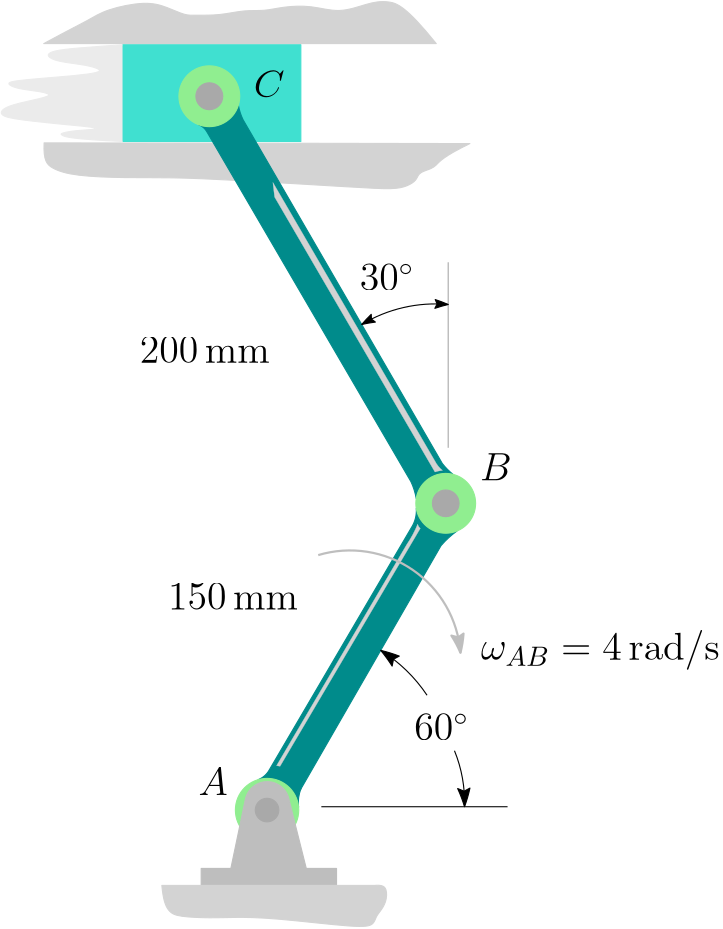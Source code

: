 <?xml version="1.0"?>
<!DOCTYPE ipe SYSTEM "ipe.dtd">
<ipe version="70218" creator="Ipe 7.2.20">
<info created="D:20200624183837" modified="D:20200628213452"/>
<bitmap id="1" width="1920" height="1080" BitsPerComponent="8" ColorSpace="DeviceRGB" Filter="FlateDecode" length="135557" encoding="base64">
eNrsnQVYVGkbhg0kjH9DsVEUddfVTXstQkIMJASUUBTFbtfuWHVV1lZUysDAXNt11+4uVESw
dXXXVnr+b+aDw+lpQp9n72t2OHPm1JwzMve8vJ+1tXV1VapVq2ZtbU1vq1at6uLaCQAAAAAA
AAAAAAAAAABQy1dffVWblW+yQ4UzY57JbVVVyFMKIQiCIAiCIAiCIAiCIAiCIIhsXFw71apV
S1RBM/6ZsdBVq1atUqUK/DOCIAiCIAiCIAiCIAiCIAiiNmz//PXXX7MVtHV2/w3adoPewj8j
CIIgCIIgCIIgCIIgCIIgmsTFtVONGjVq1qz5tSo8/8z0fK6iCvwzgiAIgiAIgiAIgiAIgiAI
omEY//xVdr7ODrv5RtWqVa2yA/+MIAiCIAiCIAiCIAiCIAiCqA31z7VUYRQ0LYFmzDNtvlGl
SpXKqsA/IwiCIAiCIAiCIAiCIAiCIGrD1D+TUAXNiGi2f6adN6ysrOCfEQRBEARBEARBEARB
EARBEE0i45+trKxo22da/Iz+zwiCIAiCIAiCIAiCIAiCIIjmcXHtZGNjw/hnphEH7f/MFD8z
zZ9R/4wgCIIgCIIgCIIgCIIgCIJoEhfXTtWrV7exsWG6QDMKuior8M8IgiAIgiAIgiAIgiAI
giCIVuH5Z9p5Q8Y/k8A/IwiCIAiCIAiCIAiCIAiCIGpD/TNV0EwLDmqhhf65cuXKlSpVgn9G
EARBEARBEARBEARBEARB1EbUP9MwYw7SYQcrZwf+GUEQBEEQBEEQBEEQBEEQhBeFZskPm5qU
lPTDDz/IzEAeffHihf4rcnHtVK1aterVq9eoUYP655rZYeQz9c/o/4wgCIIgCIIgCIIgCIIg
CCIVTdxyPvHPkZGRL168kFLQVD6TefRfEds/UwXNWGhe/w3UPyMIgiAIgiAIgiAIgiAIgkil
APnnQtIK2oDyuZCEfyYh90X9s279n83NLapa12rY2LZdhwBfvz4AAD3x6Ni9aXPnmrXqlvrf
57gAAcjPF2DRoial/vdlufJVq9nUrfV1PQCAPtSo+X3FStU//9zS1NQcH20QBEEQBEEQ+Gdj
KGjDymd5/2xtbc1uvlG5cmXd+m/Y2rf7ZfQcAICR8PLpUbx4SVyAAOTDC7BmrR9bOXcGABiD
H+rZwkIjCIIgCIIg8M+GVdAGl89S/pner8KKbvXPlpYVgoKHwU4AYGz6D5psU/MbXIAA5J8L
sGTJzxv/7ApDCIBRaWHnWcayEj7jIAiCIAiCIPDPBlHQXbt2Nbh8pv65uio2NjY1skP7P1ux
wjR/1tw/W1WxgZQAIDdp0KglLkAA8sMF+MUXZSEGAcg1qlh/jY85CIIgCIIgH73U1STwz/pk
69atZMPIrcGXbCT/XKyYaa++Y6EjAMhlypatiAsQgLy9AIsWNWnWwg1KEIDcpGSpzw3yi7GZ
uUXdb+u3buvr69e7S/ch9NImd8iPZCJ5iMyAT38IgiAIgiDIx+efaduNpKQk0eEIjeefef03
GBGtiX92cfWGiAAg9+ne8xdcgADk7QVYu04jyEAAcpkmTdvo+SuxVRUbd8+umlzpZDYyMz5Y
IQiCIAiCIB+Nf2b3fBYOR2hU/6xz/bO5RXFYCADyitp1fsJBACCvqPXVdzCBAOQJOjeCLluu
oq9fb20vdvKUzz77Eh+vEARBEARBkILun4UDDhpcQTPjDxrQP9f66lsoCADyCo+O3XAQAMgr
7B09oAEByBNqfvWTDr8J1/2ugT6XPHk6PmEhCIIgCIIgBdc/C+WzMRQ02z8zCrqmKjr7ZwfH
DlAQAOQV/QZOwkEAIK9o7xEMDQhAntCwiYu2vwa3buur/1VPFoIPWQiCIAiCIEhB9M9S8tng
Cprxz2zzrKd/7tp9KBQEAHnFb3PDJ0xZiOMAQJ7Qzq07NCAAeUXRoiaa/w6sYbdnKGgEQRAE
QRBEW/+sSfLDpr58+VJKPrMVtAH9swHrn+EfAMhDjp04v2jpWhwHAPIECEAA8pDPv7DU8Bfg
ps2dDXvtkwXioxaCIAiCIAiC6Oafq1SpwvjnSpUqVaxYEf4ZAPhnAAD8MwD5jS++KKvJb781
a9U1xuVPFotPFgiCIAiCIAgi6p+tra15Cprxz5W5gX8G4OP2zyPG6PIQAMAw/tlJp4cAANr4
ZzNziwFDphrj8g/pM4YsHB8uEARBEARBEEQ3/8wugTaKfx41e8So3yjkviicGWA5ADBO/fP0
mWE7dx+6HpdwKz6JEHfjzq49h6fPCsOBBcB4/tnBqRO949zar4NXV+/OwT5+Ssgdd68gJ1c/
3mwAAJ39s8E7b6ALB4IgCIIgCILo4J9phP2fjVX/rINPhoIGwND+efzkhUeOnktLSxN2xU9P
zzhy7ByZAYcXAIP75yyr7NLZ0ycosFtISN/BvfoPCek3mNwJ7jWge0g/MtHDpxuZAQoaAD39
s1bFz+RfvcSk+0+ePNP8HYAsHCXQCIIgCIIgCKKJf6b1z+zK50qVKhm1/8aEwVPCvbvvtG97
sLHt5a+/u1H967gateNsVNSoTX4kE8lDZAYyG5kZigMAw/rn6bPC7t57RG3zw4dPT5y6GLtl
H+G//15lZGQSyHQyAwqhATCsf6Y+2am1X+fAniF9B3fr2bdTQLCnb7f2Hl0Jfl16dg3uE9gt
pGefgZ279CSzQUEDoI9/rvtdA80v58XLYpJVIXc0fxZZBT5fIAiCIAiCIAjPP1etWpUqaJ5/
rqQK1c70TsWKFStUqGBw/zwrZOSTMuUVhQppCJmZPEXT5W+Pf/Hhw73jKi93/0N2Xl7bzprn
+CPB9APXyNPun5dd+Pl7H9jJeu7WuJec+y/it2Yv8EXcgbxSIqqtYiVr11S7wLpPD5TW5BxA
9qFg7bJyhkfHdN5+3vKzDqmxGDN58diJ87R6Sr/BEwYN0/drkYjoLQTNpxvQP4+ftODe/ccK
heL9+w9btv05cmwonf7rb8vfvfuQmanIyMhMS0snM9x/8ITMrNlilSeA4IxiJopfEcwlw7pa
Va+5YE7uDBqeXarrWvRE4p5j3M2mzxJdheohZjm8E5V5A1G+Cwmernpr4q+Ufylxt1NuI3X9
tuK+8Niy3gpUG6n2Kma90WmIHu82OWzff/7m2fNXT5y8cPDw6X1/Htu5e+9S9gyzV/0+f+UE
en/8/BFj5sovkJz5ofOjNZ9uEP+cJZ9dOnf2D+7ZZ6B/155uHl2YR51d/QKCQrp07x3YLSQg
qGdw7wGdA3o4adiIY+HF58mJO7gT55/5L/n5xfmq+ztuJydnzfBnfHJy/E6xhexMTBYsRB72
KnRHud6ciG+bjkSceS5coHJiVkQ3nmyPYDrrAOYqZL3Pz0RwNyPZAMc8T+ngGRweuZ7cajhd
H//s7hVkbP9MVoHPFwiCIAiCIAgi5Z9pCXSNGjXoLaOdqXmmxc/G8M9nvmugKFQorahJRpEi
GYWzKVJUSeEiHIoUIbORmc9oWr7CMmDHH+VoFrZIUQqWbO2snM4o6PP3eJpaYETZ/mRr3Euh
TjGsf1YuTY0Sl3ZuHDt0/p6ILNLPP4ss0KD+mbV8pXg0poLW1j/3GzyhS/de+vvnly9fkQ+5
Met3sieSH8lE8pCR/DOVcoePnqXyefGydXT6uInz//zrxLPn/5HpmZlZpKcrFfSRY+eYJ+rh
n0WlZc45w/WiypOT9yP7uewvfeS/imJfg8fuZ52TKpXNejp/zixrLXL9UiHM9sM5W8X6DkvS
P0tfFIJrSt1GGsc/83c23/nnvzblTJkf89fmbfsjl+jin0PnR5ML7cXLVzzVfOLURTL9wqU4
o/pnD++gkH6D/buGtG7nnzXRpbO7V1e/Lj3Ie0tgtxBKQFBIzz6DPHyCDOKfWeQv/8z3ugsv
xrN0qz4ot01EaCvl83P5VYj5Z3WQo/rfmYXG9c+Gsf35gAWLIsnrcv36LbZqJvfJFDKdPGpA
/6zV+4xu/nnAkKn4fIEgCIIgCIIgQv9M5TONVP+NitkxsH8eNft+BSvqlhWFCmUWKsypdlZN
pNCHqKO+W7GKRi2gt8e/ELciORKMp1/YP0r6XrayVmuM89o/K7WVRs8qMP5ZjbjLXf9M5TPP
P/cZMHroLzO0XS9VzWwFLZxijPrnaTOWpaWlZWRkbN66n/w4atzv5HZD7B7ai4N23qDJzFQ2
4khPTydP0bv+Wew6Yk3hXZjsk1/0lFanQKVPb9GTk7Ntqm2+L3KSKzfyxUsJ/8w6UfX3z+o3
Ev5ZxYod6zZsnadT/fOJkxd4CprK55cCKW3Y/htOrn6B3Xp179W/fVbls1Ist3cP7NlnINXO
9B1GJaKzbpnhCD8+/2xEoZq1L/z6Z+Uab/+p/rn51j+r3fgCUv98PS6eraAZ+UymG7D+2aqK
TS74ZwJZET5iIAiCIAiCIAjPP1tbW7P9s7D+md43Rv3zmGHTH1tWUIrlwkVy5HPhwopff1XU
qZPzY7aCJrORO+Qp5ImaCFsJ5ctpAsArY1bzV/NqjS7L0gj9c07TAM4SWG0BOH9r/+gYLbC8
n8TuG8DsFLsFgbjMUWOo2FZc2gixGgWIH08N/XPOcjibJNkXRRP/zG5ikHNIlfty9/i5+Jev
/vnn+f0HN3eOnhN98MalyzfOnL18bD/L5Yb9sXb9zqhVW8NWbpz/+1LN/fOgYVMGDp3ad9BY
Rg2RKUN/mTF4+DTyqM7l0GzhrJt81sE/79x9SNnz+dHT0eN/Hzl2LtV05y9cZ2lntn/OIHd2
7TlsAP8s+FKGrTGl/bPUHybIKU0ZQSomYHmXOd1mwfLpecg+OUVOVNWm6u2fNdhII/ln1n3p
qzjr8Oa0B+HsF+sCZ6ZzD6bYOwxd5jFV4yCJt3Ex/zw6ennMruULdfHPPAWtm3zWwT938Ooa
0ndwp4AeDk7KqmYHJ18y0cu3e88+g4J69A7q0YdR0AFBIYFBPbuH9HP36qq/f2bdp/45pwdF
TjEwdbbKRdFwhWrOdMmK3KzuEMnskma6OuWtQG5Lm3Bel4ycJ2ZVL+esSI2P5fln8qMGlljM
P3P2lNUwRLlwTv8QuqmiGy9YWs4TOfOw947xz6xjq65+u6ApaL/AAbrJZ7X+uX6DFvDPCIIg
CIIgCJKH/pn2f2bkM4mVlRUteK6UnQoVKpQvX97A/nn4r1n+mVXqrOSffxSvXikGDFCYmLCn
09mU/nn4rzrpLw3KLHO0j6jpkl6sOv/MssTs/tIcC5cjlLLM83mJ+mduh2pWm2sNzLA2/plj
sKULI9X7Z55aZy0zey8kJaGgrQFLUj0S2zbl/ffvHx5U3t9zIuFxwp17N07/pXwo4uDBE+f/
WJO15KUxfyygi521av6S1TOmaeqfGe3M9s99BowO7jVYH//MVtC6yWcd/PP1uITMTMXR4xyN
uWrN9mMnLvx18FTS3YeZmcqa5/T0DBLaiCPuxh1D+GfeK86/EHIuTPZJKK1tpSSt7EPSl3PO
WZc1D+8PELJ+lPHPzFuBvv5Zk43MHf8sfhVntZdnX8gfWL1NRC5wXotpkXeYrXLmWcY/z1kU
vSsyLFw3/8wo6Hfv3ukmn3Xwz96dg3v1H+LpHcSe2NYt0NOnm0fHIF//4C7d+wQEhajoGdgt
pHtIf/IUg/tnlltW/pjlM6kO5VjW7NmUy+c8hUpdfovpbBssWJ1YWbXYNrcSa8TBWnKW181W
yqof5RQ0zz+TjZEW7Br6Z/ahWHjxzE6x+mfxjRf0BmEfruxDoZyfK7o/vvpntoJOSUl59eq1
bvJZrX9u2txZbhzemWEnTl2Mu5HAkJh0P+v7gKT77OkXLl4nM8ssqn6DFviIgSAIgiAIgiBs
/1ylShVe/2eaytmhlc9G98+Fuf75xo2smssLFxQNGzJV0Fr6Z8k6SW4vaLba+qBO+/CkdM4o
hMJeE3z/zK5UZGaTKu7lSFqBfxb8Lbxodw4RY8YpRFTvn2XaIKgbH5Dnn9n7ItGNRMrIcZYv
Wc7N2lRa/5z90P6bCXeubs+ebe3+8/s3rxM8PWz24jWzZua9f6YCmX7gJXd0e7pW/vlWfFJm
pmLrHwfGTJg3buJ8cjt6/O/Mo2ErNypYefXqDbmNv33XIP5ZRixzhhfkSV0tK5llvzOSbvMu
8M/cmbPvS/pn1vuMRuMPcmfgL0qzPw3QyT+LRsI/i1/FbOHMeRZ/x5kdyVms1DuMYJla+Ofo
8NU6+2fCo0dPydVHDsKqtX/ocEi11WU+ft1D+g128+jiqPrRkftom/YBwb36dw8h9CP4d+lB
7vv6ddfMP4tFwj+zC2hzHmILZ26rZN4oeIwI5VpZtkxmfCx/dbq0uciZUyCc1fQM4fpnepQ4
dlfsuer9s/BZ0v03pJbGP1yq7eR4/o+2/waDX+AAKp/JLbmvwxL08c+79x5O1jhrZb8dJivC
RwwEQRAEQRAEkffP9Jbp/1xg/bOYtBEbtItjZY8/4tUYi/lnWU8r239D6FpZa+cqVlnDLFIq
LGaixCuKc6SQWv984NoLwdYJF6h9/2dBdauEhRMzgTwBzhZokv75xtlocf8cFbY2q//GwiX5
wj/nfv3zrfi75DpLTk5RkpJKePHi9c1bSavWbKczbNl+4MbNxIQ79/cfOL5z96HMTAV5imH8
M89hsl7ZnDOEV9sv3YVY3j9LPCTbF5rvn7mXOX2U558/iLXE0bf+WZONFN81uctKt/4bYs8V
vM9kHzHeN1M5h4VZrOQ7jAY9pY1T/6xqu/Hu3buUlJQXuVL/7OMXHNxrQEBQT/+uPQMIQSHk
jq9/j7ZugXScwfaeXX39gzv59/DwCnLz7NKzzyDyFCP03xATpAIfmy0/2d0kOGab6675Ua1F
j3bT7GWy/DPHZssXUYv4Z3HBrk3/jayjwX2iwD+LbLxM4+vs7ZR8CT7S+mdV241Xr16TC5A3
HGEu1T+fvKBR/fOlONQ/IwiCIAiCIIjO/pldAp3b9c9G6b/B9c+CimJ1LaPFyyZFNZde/lmq
6YS8f+bVIYuaKDXiSyP/rH7YRD38s0q/q2utIOniVIaNNSyddv554fYNW/atWhmhQ/1znwGj
Cb36j2D7Z0K/wRMKXP/nuBt3VF01MhXckAkrIzczs40cq9R3R4+dJ9OvxyUYyD8z5z9/Oucq
45w/Mv2f5Wrjpfoky7RWzp7OGzORbAlrikz/jdGG8s+abGRu9X/W2j+L7iPHP4vugq7+eX3k
Bj36P7N6PguHIzRe/43uIf0Dg5RNnrsG9yaQO9169iN32roFMLM5OCnHJfT07ta7/1DvTvnC
P4vWMHP9s6gHlvbPglrfVvweyNkL5NY/6+efJe2uFv2fxduY5OyLxMZr5p+5M3+s/pk94KCy
/zN3OEJD+ee63zVA/2cEQRAEQRAEyUP/zIw/aGNjQ100M/6gcf2zEccfFP6lv/xfc4v21hAz
WmJSRWv/zK6flGw6Id1hQ7P+G+J6Rwv/rNkAZ1r7Z4nxHzXyz6yjKunoNPLP89b+uSlmvW79
Nxj6DZ7A+GdmYnCvwXQgQp3ls9QUY/jnXXsOKxQKVW/nTNremfwvNTWNTLh89ZbKPIeOGDNn
xJi5YybMe/ToHzLzzt2HDOWfs1pwHOe/9FwvKtEjXXNdKTMQp+gFyJmfP2bivTjW1uaKf9Zg
I3PfP+ccFsHBz37nlNxCTv8N0XcY3fxz6Ko962JiZ43WxT8LBxzUTUFrq93cvbp2D+kX2E3Z
4ZncUsj94F4DOnbuTs2zSj53cnTu3CkgOKTv4A5GGX+ws7CZhsAh58hb0SbGkl2RNR5kUGqx
/HJiGf+spomHcPxBmR+18s88IczeYKmNl7fZqqfIVmh/NP6ZLZ+pcGYPR6iVgpb3z1ZVbOCf
EQRBEARBECQP/TNT/8xYaN7Ig1Q+lytXzrD++ZdRs+9XsMooXIQWNucoaAqrKJo+RGYjM9+t
WIU8Ue3C2cXMGhQKCno7yI50xiul1sQ/fxAfyI+33uzx+EQNM7c3NXf8QQkTRbtbiO+XhuMP
crof6D7+oFjzEJZ9oodIvX/O6azL3mvVKrSrfw7fvWlL1viD0xeu16r/hlBB69PwmfLi5Suh
aqYKmjxkPP88bcYy1eCCmdQ/s3M74R6dZ9S4UHK7eev+jIyMtLQ08hSD+Wemg4qgrQr/+xru
5SNobK7+Txs+fOCVWLPGyGOfePwuPdxt5pxpueWf1W9kbo0/KHYV88YKZCtl5X32u9Z90fEH
Rd5hdPDPKzcd2rxtxyJmBm38c+j8aNEBB6mCvnApznj+2cnVL7Cb8jssckvls/IrreDePfsO
8vUPZhc/t/cgj/Qns5GnGGH8weyZ2cKTtowQGUMwq3NyjqrdmSg+/mCOU404c1ui3Fpgpzkm
NmvkPrZ3Zc9De1+IjISomX/mNF4WVcrqjXH2vnP9OXtLpDaeO24jq4MHf4BFzriEH6F/XrAo
UjjgIKOgyaOG8s/a/o6qm38eOGQqPl8gCIIgCIIgiFr/zPR/rqgKU/9Mbg1e/0w4810DRaFC
aUVNqFvOokhRJYWLcChShMxGZj6j4V9Qbo9/wfacon2MWc2HRfpCy5T+ig+6J1//fJ5pdspd
F7tTK1uo8vRU1mzstgBqR+UTbePMVt9q/DNvTyVbhQiXL6h/zpmNP1RZ1i4c16j+me0bc7pn
3z+vdf+N0XOWxuxbu17Z/3npwgjd6p8ZBa2/f46I3kLQfLpB/DOVckeOnVMoFOnp6VRBv3j5
enXMjujV2xYtjWGs3eJl696//0BmO3z0LPNE9V/osKO8msSktOrEEEpp7jWiWhq33F3NaSn1
XYzo9S43xiVvm8nZxTpLNfXPggtEMFH87yO0H4jTuPXPYlcxfaM7xlyMgl4ccsMaSrzDaOif
z56/euLkhYOHT+/789i2mNWcGbSsf96y/U/ROmep6Qbxz1Qse/gE9ewzKCBIWfbcNbh35y49
27p1adshsHXbgFbOneicrdv5+3cNCek32MM7iHmiQeufqYVmujSzGjLnNC7mLlCsoTFX4XLa
RGcvVq0ipt0qkvkrzRlRUbVJnPrnP5kViY9s6CxX4UylrsgOiu5pdpMNbqV3dlg2OHuxqmWK
bzzXPz+/uIPZEkEvDmbvPsr+Gx08g8Mj1gvrnKWm6+Of3b2CjO2fySrw+QJBEARBEARB1Ppn
pv8zU/9sVP88K2TkkzLlOWXPspCZyVM0W7h4A2fNkGsnC0C+Rdv6Z8L4SQvuP3iiUChSU9My
MxWPHv3DfnTk2NAt2/6k8vne/cdkZhxkAAzon52cO3cO6BHce0BAUEhQjz6dAvm2zc2ji3/X
nj37DOzsH+zk0lkj//ypINmJumAhWXoNDDr+YCEtW0Dr5p/JKvD5AkEQBEEQBEHk/TMz/iBt
/mxlZcUUQhuj/zNlwuAp4d7dd9q3PdjY9vLX392o/nVcjdpxNipq1CY/konkITIDmY3MrMXC
eX/crSmCXhwAfLz+WdmBZFbY3XuP6LCDySmpp89eid28b/PW/SdOXXz48Cltx0FmILPl990X
/qXDR38hC0qpxaqj2X9kwatGzu8wf+bw6tXr58//e/joSeLNc9EfhX/OUdCt/Tp3URpmVfPn
nl4+3dzcu7h5dPH0CeoUENytZ9+QvoM7B/Yks0E+wz8DffyzmbnFwCFTNf1ydvLCpKQHj5/8
o1XzDbIKfL5AEARBEARBEKF/rqoKVdA1atSwUYXWP9NbI/Z/VrWAzo2nAAD/rO6D9pFj59LT
MxSCpKWlHTl6jsyAwwuAYf1zjk926ezh0y2wW0hwr/69+g0J6TeY0Kv/kJC+g8lET5+gVqh8
hn8GevtnkqbNnY33DkAWjg8XCIIgCIIgCCLln6l8rqYKLYGuxIpx/bPKJ48Y9RtF6ZbF4MwA
ywGAof0zUwi9a8/h63EJt+KTCOTOzt2Hps8Mw4EFwEj+mW2VnVz93L26encO9vFTQu508Orq
3NqPNxsAQGf/bGZuEdJ3jDEuf7JYFD8jCIIgCIIgiIx/ZhS0TXbYzZ+N7p8BAPnAP48Yo8tD
AAA9/XMWTjo9BADQxj+T1KxV1xiXP1ksPlkgCIIgCIIgiIb+md6yhx2sUKGCUfs/AwDySf0z
ACDP/DMAIFf8cyEjdOFA5w0EQRAEQRAEUeufra2tq7PC+Gdm5EEN659LlCgF/wBA3vrnhYvX
4DgAkPsMHj4DAhCAPKRc+Sqa/w7s2tbXUNc+WRQ+UyAIgiAIgiCIjH+2srKqUqWKdXaYKujK
lStT+cyIaE3qn6tV/xoKAoA8ZNuOv2bOXYnjAEDu06vfeAhAAPKQGjW/1+rXYIMoaMhnBEEQ
BEEQBFHrn5n+G4x/pgqaGXaQXQWt1j83/tkBCgIAAMAnSGDQMAhAAPKQH+rZavubcN3vGuhz
1ZOn49MEgiAIgiAIgmjon8ktNc+0EQftv6GDf27vHggFAQAA4BPEy7cvBCAAeUhLey8dfhn+
7LMvff36aHu9k6eQJ+KjBIIgCIIgCILo5p9pFTS7/7OG/vmLL8sM+WUGFAQAAIBPjYFDpju6
+EEAApC3lK9grduvxFZVbNy9gjS52MlsZGZ8iEAQBEEQBEEQzf2zlZUVbb7BjEJI/XP58uWZ
4mcNxx/s1mM4FAQAAIBPkLZu3aD+AMhz7By8LSxK6PyLsZm5Rc1adV3b+vr69enafSi9uskd
8iOZSB4iM+DjA4IgCIIgCILo4J+rqMJuAU37P7PNs1r/7ODUAf4BAADAJ0gn/4HwfgDkExo2
ccFv+AiCIAiCIAiSD/0zWz7TW0Y+M5Hyz6amZi5tfOAfAAAAfGoMHTHLu3N/GD8A8hUNGjmZ
61EFjSAIgiAIgiBIvvLPVlVs+vQfDwUBAADgU6PPgImt2wTC9QGQHxtxtPKubFUTv+ojCIIg
CIIgSD7xzzwFzYw/SJ0zk3KqkKeUKvVZnbr1nF07BoeMhH8AAADw6TBo+Izuvcb4+PVv0z4I
ig+AfE5zW/dvv29WuUqtkqU+x6/9CIIgCIIgCJJX/rmyKsL+z0z9M73D9s/4OAMAAAAAAAAA
AAAAAABAHlH/XL16dRsbG/hnAAAAAAAAAAAAAAAAAIb1z7z+z/DPAAAAAAAAAAAAAAAAAHTz
z8L+zyTwzwAAAAAAAAAAAAAAAAAM7p/JfTr+YMWKFcuXLw//DAAAAAAAAAAAAAAAAEBb/1yp
UiXaf4NtoatVqwb/DAxFS3vPps3bNmri3LCxY4NGDvUb2gMAAAAAAAAAACA/Qz6/k0/x5LM8
+URPPtdDbgAA9PfP7BJo+GegP/aOPj83awPhDAAAAAAAAAAAfAQ6mnzGt3f0hu4AAOjmn6uq
wu7/DP8MdMbO0Zv8q4R/nQEAAAAAAAAAgI+Mn5u3hYUGAOhT/8xYaGb8QfhnoK18btDI0aj/
2NXDv/gAAAAAAAAAAECe1UI72kFBAwC09M9WqlALzfbPVD7DPwNN5bODd4NGrfBvMQAAAAAA
AAAA8FEr6FZ2DlDQAOiLg1OOaLW1d29p39a2VbuO/iELI2Jevn575869EyfPhS1f23/geGY2
Rxe/Au2fq1atyvhndvEz/DPQBFsHr/oN0e0ZAAAAAAAAAAD4FHDQU0E7uvg5uwY4tfZ3Ut6q
7mTjTHFV3mZPDFDO7Kp61DWgwCm47F32J1uuLWSX9VqpUydnR18nR19nbaDzOzpBA+aKhbZv
2/inH36sU6PBD7WbNvypWfMWtq6eMVt2KLLz/v2H8xeujh47qyAqaM39c7ly5cqqAv8MJL6v
8W3Y2BH//gIAAAAAAAAAAJ8IDRs7OsBPAqAbqmvHtY1vr05txnRpOsL7h96utQa61Z3Srdmc
/u2GdnNv59753MWrmZmZHz4kMyL6+PGz3XoML1gKWsY/8/pvwD8D+T8WaPSzC/7lBQAAAAAA
AAAAPika/9xaBwVN1dmgYROjomOXrFwbtSo2LGLTvEWxc+dGL1gQHhEVHRW5NDJ8YVR0WGRU
eOTy1eErNkRExEZFxUZGbQiPiI6K3jhk2LgCVwUaGDRk0rT5E6fMmzR1PpvJUxdMykZ1n/Mo
mX/ar4uoctTNcA5s6bD657oxjb+JaVInpnEd5Z1GddY1rK2kwTcx9evGNOBSP4vVDb7t26wV
raDWsU1rK29bh44MDo4+9twpZAZ7Rx8ynTdRt9WNmzCbUIBOibbtOg3u5j6zn+u8/nZhQxwj
hzltmtz+jxkdd8/u+teigWN7B4ybOjstnUR5k5amvFUoFM+f/zdk2OQCdP5rUv9MQ/2zpaUl
/DMQ0ty2A/7NBQAAAAAAAAAACiLePkH6PL25bQdtNYKTq7KhxOoNmxQKRYaqqvPJC8Xpc08P
H7yScDtBoXhNJigU9xSK/xSK9wp+lApu3fp1ZAnOrv4FQptQTzh+0tzotZvj4u9du5kUd+ve
9Vt36e31mypYd3IevXn32o2k3fuOzPhtCW3fod1xdvQltxsa1X5Tu/CKCoW3VSy8pQKh0Kby
hTeVI7eFNlcourVCsdiyRTdaFom1LLJRxQbV/SVlijyrarLmpzrMcrSXzz7NWnZgQ/Vyc1v3
FrbuzVq4kdsWdh52DkojzZuTPPej988Orp36dAscHdJuSoj9ooH2YYPto0c5x07x2DrTd+dv
XfbP67t74fB+vXqdOn+ZnPCpqanp6emZmZkpKankx3fv3g8dPqWgKGjGP1MFTccfrKoKY57Z
zZ+NUf+8acvuo8fO5Mnujxn326Chk3JtdeTE2LP30MVL1yjk/viJc9gzhPQeRTDS2t08gska
ya0xOm80aIS2zwAAAAAAAAAAgC7ud+as0LCwcMK8+Yt7hgzK/W2Ijd0c2LW3zk9v0KiVg5N2
ftKxtVKaLY9ck5aafuHm9eVRm8aM/b2zT5/gLn23boj578mllJSElNSbqalxKal3U5Nfpbz5
kPI2OTU5LSX1/au391JTUyMio5VetLVfAfHPytuxE+ZcjUs6euLCsZMXj5+6dOLUpdNnr2zb
9Xfkum2rNu6I3rCD3EbEbNu848Dpc1fJDJSjx8/fSng49ddFykVpub/UG8c0/mZhuSKffV7m
81Kflyz1eYmSnykpQfgfoXiJ/1kUL2VhUdLCooQ5wby4mXnx4mYW5P7cL4vG1NPdP1Or3NzW
XSWcPexadQz9Pez3ecvbugWSh1rYeZDbTn59VoSvnTN3WQvVbBRqqnPTP/sFDhgybLI8ojOT
+7qdEh079+0c3H9ASJdfurce06XplC715/RssHxwy/Xj2m2d4rNzZue9c4KOLh+5aOqwk2cu
ZmZmpqampWdkJS0tTaFQPH36LKDrIMMq6JDeo6i0NKyflPLP1tbWov7Z4OMP7t13iByxt2/f
5cnlHzpvxcLFUcNHTjf2iujLpxAL85qS2zdv3tIvL4whn2/fTiKrI7cGV9BNm7f7dH9V+OOu
QvHm7Bz6455EheL12YX49SkPmHPhdc4LYSz6hG5eFz7DPff3ru/ides3E+b25Ux3n7Rq3frF
fQy5rmFzBWsBRkN5tFdOCsChAGredkKHST2qfBPQ8U0Jpx8oOO+NHjNWqv4RxBkLAPgoadai
dVhY+IEDfxF27NgVG7uZ3t+4cXN7t065KcDJSsmW6LOQps3baedFVQPqLY9enar4ELEm0t3d
x765088/NO7l3+XaqYOZyUnp6UnpaXHpr8+mvryckfo8M+1t+oe3melpqSkvHz66SD6JR0Wv
YpZTUOqfx02Yc+V6wvFTl06duXLs1MXNOw7Ebt+/cu2WhSvXzV++dnHE+vkr1i5YEbNizRYy
fdMffx49eeHU2SvHTl64efvBtBmLdDCNjH9eVb7QZ6U+/7ZUqa9KlKpZnFCyhkXJb0qW8raz
7dSqVZ3PPq9uZlHT3KKGmYWNqbm1qVmtYmYWZhYRZYrE1Kurv39uYeve0t5rz96/L12+/seO
/XfvPpg1e3ELO8/IqA337z8kUxISkmLWbaWl0dQ/6za0pc7++e3bdwp1WbwkWjjzmzdvdTgZ
XNoEHjl+esz00G5dAgI87Lwd63o0twp2sp7s+9WSkEah3euPD2g4vadz9JQeq2aPunz5WmZm
ZprSP6dnZmSS24yMjNTUVCoVXdoYcizOS5eu0/0id4ztn6mCZswzu/+GYeufGflsvKJfeTy9
Q3JBQVOxTF+7WbOXUv1Lbsn92wlJ9Fyd+dsSOo8x/DMjn2kMrqAbNGql2z9PLe3ahv6++M8/
/14WFknuwz8XCLYrd/LC7I/KP2vqYQzmn1UfpTXVvEr5vGqih8g25Gf/zGyn8s56BtbWZvsE
PjlHWLkx2dNzjoDw6bzXjrtGgbdnr1dC6xnhwEIA5vKxzb29YJ9vkq8mc8lzL2eJy5xzYuRH
/5xzEfH3RWRrOVe64KVXez1mf/smfjnruuOS3+jxD6am70KSrxHZftGHJA5Lzukkchh5GyC7
bexHOTsl9brnq7cj7sZo9S8mAAAUQPm8caNSOE+a/KujszszcdToiVRH55qCnjkrlHpvZjN0
K4HWzouq+kgsXL7y6bt7v4VOc2jWpPn337WoW3t4V98rB7ffOr/j1KHwa+fWxZ1ee+bPFU+u
Hkx/npDx/mna68d3rx/fsyvi6b+XlyxbqkM/CuFoVhS18xjGP0+cezUu8cRpZdnzkRPnw6Jj
l0RuIKyO3Xk78d6bt++S7j3csG3vksiNZOKyqI2Hj507fe7q0ZMXbyU8nD5jsapuXLv9dVZ5
43WNakeXL1yy5Oe1S5SqUbyUjUXJmsVLVrQo2dHWdunM6ZujI3p4eH1pXpxMrKaUz+ZVi5nV
KGZmamoeXqZITH19/bOqyYZnuw5dbty83aZ9ADmYIb1HXLx0LT7+ztFjp339epM5/QP7X7h4
1cHRu4WtR/PsTh256Z8XL4m+dOm6DHv3HWJKnRlDS0WfDqubOn0BWcKUWQtGTZoa6Osc4Fon
0KVGgH2VYR1slvRtMMGn1sB2NSaH2M8f3jF89rj42wlK/5yWll3+nEF+JLe0F/S06QsMqPiM
6p+ZFtBUPtNe0Ix2pneofDZg/+c8l8+5o6DJyUnFcvSqTVJnOPvLFIP755zK54QkclE8efLM
sAra1sFLZ/l8+fLVk6fOhP6+mNyS+wVSQee1f1ba4MQ98M96+Wel39BIiOWJf+attID4Z2Y5
w+bmWJSAieGbZTeYvXbOlqicDEuwqA5gtp1QaRaWq5HzdZwjz38ieztzxcN8gv7Z2MfWgAX8
MovK2QvOyaYypaJ7lyM2Pwb/zDoyvDdP8iNvYzjWVPAOoOZ6pAaV845B9le/15d1BvKMrvJH
3ruT+nch+TeTLJksfPlUp4pwR1ivJu9KUf7InV922zgvruqwc7/X09k/y5+NRnpv/Di+tAIA
AHnrG9JLpNtGe7dOtAo6FzbD0dmdrIuWXk+a/Ks+i7J18NLWPy9eEf4q5enmzZFThob0aNuy
w0/V+rZrEjVzcPjcgbMnBe7YOP3vXfMj5vY7tWH2u8SjirR7bx9eOBy7cMHcodfj/160dFHB
q3+eOPfK9TvUPx89eWHl2i3LomPDomMfP3327t370xeu/vvfy2s3bi+OWB+2atOK1ZuPHD9/
+tzVYycv3rz9QB//HNOwTlS5wiVKfvZV8VLVLUpWsyhRq0Spzy1Kjh00qLtbu1mjRy4L/d3M
vDiZWNXU3MrUrGoxs5qmJOYrLIusa1CHWY6O/tnOo6W9p7dvyJ8Hjjg4+bSw87R39I1atTEt
LX3BonAyW0t7r3ZuXc5fuOLmHkRmJuS+f9YKavB0N3WewTdu3v7w4cOC5RFzFy0J9mvfrvlX
/nbVA+0rjXCvu25461+D6g11rT7c+6eVo7y3r1n84OEDsrq0tNQMbtLS0jIzM2/cuN3evbsB
a2gvXbp+7PhZg/ffqFixomgLDqP653win3NBQdM93bRlt9rqaGP4Z7Z8ZuquadG1oRS0zs03
pk6bfeXKNeZHcp9MgX/O//754+u/ofkH6jzpvyGz0vzrn6WUvqx45+7psD59JXUE/5gIS8Ql
XlD+Q6IyUKTOEP7ZQBj92OaKf2btRZ++wzS4WlkuUSP/nL/7b3AkM9uLih0xj2F9PCTfAWSv
R5U1Nbjq5EpmsgFsSSs4GurehaTfTFRvzjKVzKKnFlcys46zaGG2zLbx5xeocp3fduCfAQDA
GNZ3/vwlzJRRoycuXx7B/pHMoE9PZg2hKwrpNSg2dvOOHbuatWitR0V3e237b6xctUahSLl5
9fDFvatWjOwywu2nGV1tY6Z23xw2ckPEuCtn1189vyE6tM9fYcNexu/IVNx5ce/v3ctHLfqt
39PnV1aq+j/rXP9MS5qbtexQrnyVajbKEl97R18HJ0qn7B87NWrS+osvLOt+9zPzFH38s6r/
c+LxUxdPnLp06Pi5FWu2Lo5Yv27LHoVCsX3vwdClq3bsO7R28y5l8XN07IrVmw4ePXvi9OUj
xy/cSng4TdX/Wcf654a1I8sWKlHis68tSla3KEGoWbxkOYsSfvaO4/r3/WPjuinDhpc0s6ip
8s9ViplVUdY/G8w/t7T3JNg7djxz9qJfQD/fzn2Whq1KTk4JW7E6PT1j1uzFnf379eoz4uix
0y3tvT4F/zxi9IyUlNTQGb/16z9o3JhBg4PbDPCuN8zr24Hta03v3HjHhI5L+7ec063x0n72
22YEHYyefnbTmuQ3b2jBc2ZmJr2lJdCqvtCpQ4ZNyeffv7D7b/BacBjPP+cr+WxUBe0XOEA5
hOuTZxrKZ8P6Z2bhjHzOkdIqBf34yT/6vwSNm7ro9g9T2PLIbdt2Mj+ujdlIgH+Gf85t/6yN
EIN/1rvGVWb58qtmyyiBmBLUWGq8dhEVk1uC5VP0z8Y/trnhn2X2QvySZH8dU/D9s3KN3D9q
oEdJsxeXvVK569FYypFboc34Z80OI/udR82bCXM0hIdFel1kCaxzgNlUjf6R4r9Dcl9Z/pbD
PwMAQD5h0OCRPL3M889UUM+cFWrwVbd36+Tt05UwctREwsaNSu3MbBJZI5nYM2QQnUcrHd24
aWst/LOr0qNGrFqbmZl8P/7Yyyt/HJjXb9Noz8vRo54cXfEy4c83T06lpyW+fHb67/VTDi/t
9+/ZlZnvjz+/snb34v4bVo7PyPw3etUGfeqf6YCJ1arXMTMz/7GenaidZgS1hUWJFnaehqp/
PnfxWvztpMvXboXHbF0Uvn7j9n0ZGRlbd/8df+euIjPz7oPHK9duWRq1ccXqzZeu3IxPuHvu
wvUbt+/r1X+jQe0opX/+X83iJWpZlKhuXqKGeQkb8+I2pT5bPGvWuRPH3Ro3KWtmUd28uJWp
Uj5XLWZaw0Tpn1fq3X+judI/ezW3dZ8wafa//764eu1GYuK99PT0Q4dP7tp94NixM+npGYlJ
92/eTHj85J8p035XFUt7NWvhlsv9n7Uaf1BP/xyzYTt5+qQRIwb16jWir/+4YOcp3ZpPCfxp
jNf3C3o47psa8McEt82j2v4x0ftQaN/TkeOOho5/9fhxpkKRQQ5WZk7/DWYgwujVmwqEf+bV
P1dVxUj+OR/KZ+MpaNpbQ6r4WSifDeifpeQzT0GTefR8IRo1cdLh37tu3futWbvxxMnTQd36
UpgftV+a0vom/qEysTS0O4TSDGeFPCqQxjmt4gXSck8i62GBT2Y/ene7rH+effaN9HLsJWbb
c/Y1TylLrJGzF6qHROcXWeNCwSo4XTWU26O8z1oOa2ZB/w3V0gRzsneKfZCzFq7UxexXh7UQ
9sKzrfJ21i7xX02N5uSeJKzd4aqALKXALl1jf05nqWCR2jy+KGa39wyf0Yf9CVpQjcZdabZq
4HVIZtopS/ffYLeilS/dlJhTemM0OD7qlb70Q+oMA+eAi9U/M8+V9s8iik/4OnK0UtbpwXoh
VA/RNgLCxqrch2T+Hj9rUepFUJbtyWqBy+wju+8r+6Bx1s5ZMqeJrtTf6UscajUbwG/TKnFk
JJWd2AZLTWcuWNYM7E1dL3rwxQ+XTotSo7hFT2NBjw6d+m9IHFuRvRDdAImLXXSIN94q+OeA
aP2zSPMKdV5R7nrUpE8L91oTbrDo7ojXP3PFrybvQhq9mYgKW5ldE69/ZhVpa7ZtYvXVrPdM
DftvcK7B7NblIs38OZXe8t+hyL4/SLw3cjYDFhoA8PFBq46p3Z00+dewsHDqgckdZhxAMgPb
SBvEPJNV0FbPbGjbDbIxwoe0cuCNmjhp658jo9dmKt4lXt776tzaEwuDL8wLTLu4IvPN0cy0
W4q0O5mKRynv4uIOLjswP/Be7FDFxSWPd07cNb/739vnKxTvo6LXK/2qq+71zwSrKrUsLSuR
H+0cvGt+9WPVarVtanxXxfrrz7+wtKn5Xb2GyqbWP9azK1nqs6Yt3Azhn0MvXb19+8498sH0
Q3JKzJbdC8LXbdy+LzU17a8jp9LT0y9du0Vu/9h3aMHKmFUbdrx790H5Efbug2u37k6fqY9/
rhNtWaR4if/VsMgyz9bmxWuV+p+ZefGFM3/7a8eOr4qXsDI1r2ZuYW1qbl3MtKqJaQ2TYsVM
zVaUKRxTv44+/rmFnWdI718S7tw98NfRk6fO7d138Oix0+ER6xxdOvXpN8rWwWvzll37/zx8
8NDxPw8cOXT4JJkzOGRYS3vPXK5/1mr8QT398+UrcZmZmdHLw/r26DJ2YJcpPZ3m9mw+zafO
GPc6MzvX3/yL6+7x7feOdt03sePRub2OLR12dtW81Hfv01mdNzKzQ+9fu37LgI0UoqJjCYYd
OS6X/fOs2UsV2oR5ZfWXsQsXR2lOt+BhBllv9KpNRhpSUMOm0zJrJycSM1In00E9dwYfnDpt
9j/S0b4LR5YmzZKNKrH5+vUbjk1l+U+VgeTqULaoVEndHFdMNSmjK+nCmUezDLC4f1atKFv/
8p7IE785ljhbw2q6RkH9M3d+7sK18c8KyY3n+mfVwWf/mLXYPYksjczejKyFZz9KX47Xr5mX
QLVAzu6zHxW8Xlz/LD2n6qV5/UbwRJ5KUn3mDV+V8xmc29BVC//Mbe+Z/Qld0j/z18Ibjkqj
/s/cJp8S/UWpAV4Zzt82zTZGzfFRVyAno1vVmVieURH0f5bSJvzmtPJuUFCamPXCZU+hTVZX
hks0faV2hac9uaZOOLqiev9MDji/2Fv0BeKekx4z5nLm4XcGkP5jfKHqF9kAkRVxTjnezkr2
BJBaDt9pZ88meinxXn3hcJOi57PWi1JfbyxmIHnfuejmn8lLwDtzOJ0ZVq3kvQ9o9LbAfeml
Xz7+OcC+GLMcqbA7sUxnnuzdlLkeNemQ33cx/6rnnbTiR4y119kuWjPBK9hxdW8mEhOzziuW
bhUdXjb7kApbaqvdNrGv+VjnrSb+mX9uSLZMIXPy/nkSU8Ty57Da90bUPwMAPnr/TEcYDOk1
iBY/x8ZuJncIRvLPtKx61eoYOr5hYNfewiEOm7Vo7e0TxIxIOGjwSM0XrtUQhLRuOTxqtULx
KvHirrdnI88s9L82r2Pm1bDM9DOZmQmZKXfSUu9lpt//98YfhxcGXlvWKXnviAcb+h4L7514
cXNmZkZk1Br96p+VdqtCReuy5SqT+/aOPj/82LJO3Sbfft/0+x9bfP1Ngx/r2TVp2oY89MNP
tubmFj83b69PCw7qn8dPmnvxSnxC4n1qDvf8fWze8jWxf+xPT8/Y89exp/88J7cpKSm79h/+
PWzNjv2HaaeFxLsPr928++uMJbr75/rfRFoWLl681Ncq81zdvHg1Mwsbi5LlzIuvnDf32vkL
LWt9XdrUvIqpeYViZlbFTK2LmdY0KVasmNkK/eqf7R19A7sOePDg0bTp8+xaefv69X716s2l
y9fd3INOnb5A9u6vv4+1c+uSmHjv8ZN/XNv62zl4z5i1MCnpfie/PvY6rTE3xx/U2aSRnSUv
a/ytW8OHDR7cu/OYINtpXX4Y61YjuNGX/X4uFepVNcy/zs5fnHaPdjnwa+cjiwYlnTpA+z8r
z4cMTv8NEmV/g8dPDWUUjx0/S/eO3DF4/2fR/hvluLFUpUyZMvr45/ET52jyhQINmZPMb5Dd
9O8yiNY2awKZk8xfoP0zXa/agmpmHqmxETVBh3/vQn9fLOOfyaO6+GdegS6nqpmlhcW6NLCE
qlLM8i0xq8JZ2OyCK7d5K+JoUtWcAhUssj2c3VG3Rv4MguJk0ZYgmvhnzlaxH5W6r2FzDP7C
eYafd6DEvL34StXMyT9JJISkyBhS7E++GvtnkQo3zgdz+YGrhC1SNfHPAq8l3riDL9lESuOk
N0bN8ZERgDKlcXL9oqVfF3YpnbQ7oi5One/iahB+ta1gxDG+r2afHjKNXoVrF3stxOqlBSXu
nJeVUygo9Y0D78jLFkMK/LOwxFpi0EaZ01h0PDVNB39kndv8V0TQNpx3EKQPl9aLUle8Ki7f
+L6aX0S6Wax2VOCfxc4cum3CvZCvMZZ46eVePpENyNkL5XRmH3Ocqug3ULwTXuZ61GaEVuFx
lj9i/Hek7M3IqeOVbI7Bq2OXfzORELbZa5cYOjCnqJtzUat5FxV+ESbmn7M2WAP/LP2HKmr6
b0g8Uc0rou69Ef4ZAPARE9JrEG/wQV7/DToEIeOiDUizFq0ZBS30z/WzB0aUGhtRHm18rKr/
c8Rq8gnx3sVdb06H3YgIvr7I682B8a+vRiacXX/3xsG3b5MUiqcpDw7Gxw6/utz7doTv5TDf
q7G/vL77N/mEFxG1lqmj1k0+167TyNTU7PsfWygrde29yJ2q1WqTiTVq/VDNpq5NjW8bN3Wl
Rbxfflnuy9LlW9p76emfx02ce+nq7ZvxSdTGxN26s2BFTOS6bR+Sk+/ef7T/4PE7SQ9SU1Oj
N+yYt3zt5eu36Gy3bt+7fuver3rVP38TUaaIhUXJr8wsqplZWJtZ1LQoUcHMwr1ps/lTJy+Z
OXNoUNdvLMtWMbOobVm2Rsn/VTIpVo3659JFYuop/bOj9jaY7vLv85efOn1edYQ9yUH+77+X
YStWB3YdyCgpN/egLdv2xMcn0mYdZM4bN2+PGDVV9eWC30fZ/zk5OSU9PZ0s4fyFC4MGhgwN
shsb8OMo79q/uFWd0K7C/MA664ba757gRtg3teOxqMnJH94rW22kp0nVP3/4kGyoXbt06Trd
O3LHGPXPtATaShVe/XNZVvTvv8GUQJM7+ar/RrfgYYYtfmY8cO7vqZtHMFk17bAh75/JPGRO
fYrqdah/NoZ/ljW9OQ42u7OERA9n8R7CzNP5K5Lp/yyyIs6cMlKaLYfF7DF3OVz/LNxCEdWs
cf8N8e3kSV25ftfcDiF0wwQLF21awvbPmhw0tXOKb6pUZZqU+9LUP4vJE3d1/Tfk+ohq4J/F
u4wKP7NroCakN0bN8VFnkrk2WEOnQU2XsJKWVyIuv9KcP5mXLVkUHBxBsStf3cgeOs7axfZR
s/4bgg3groXTsmCdXN2j6KumSf2z1EBm8ucVd8m8GbRYjkAay50MIn/RIHG4tF2UfAMZWrEp
fEjgq3Xuv6HxAZE/68Q9pOzLp6bvffZzWVsiYumz7C5/wD496p9FOqVIfxMkK12zm0tIP134
LqRz/bPgOyzx79c4z2WdisL1CrfNQPXPkpXMwk3lfqsifOHkXxG1rxf8MwDgI6ZZi9Y7duza
uHEz02A5pNcg2geDsnx5xIEDfzk6uxtp7VQyCxW01HTD1z+r/HNExFqFIvV53IF3Z5ffig4+
PM3h9Jy2R+b5h0/tsSVm4ePH1zMV/6Y/P/32zILbqwIPTW9xYm67x3/P/PDstEKRGRmp9M/O
rXX3zzW/+tHEpFi9Bg7kfgs7j9p1GpUrX6W6zbeVKttUqGhdvkJV+pC9o08Zy4r/+98XLe09
9ey/MXbCXDr+4I1bickpqcphB/f8PXfZqr0Hj797/z4lNfX9+w8HDp8KXbp6884DGRkZKSmp
N+MTj528eDPhwfSZi/TpvxFRprCFRYmaZhbVzSyUnZ+LlzQzs5gzcfKGyMgKJUqO6t134Yxp
nZ1aBXdwc2vQsE7p0tamZsWKmYaVLkz9s871z/6B/ZOS7s/6bbFdKx+fzr3+++/llas33NyD
/vr76MuXrzZv3e3hFXz37oN//nnu2bEHOdQrI2Li4uI7eHTL5fpnDbsrREXHzvxtiZ7++c2b
t6oXN4UsZP6i0JDOtqO71OvnUmlQs3LTHaosal9njV+TNcFNN45w2jvN+8If4RnZxc9S/vnt
23eG2keqbckCDSszef6ZXQLNVD6XLVuWuUOi//iD+VBBG0M+03pvDUvWo1dt2rR5l2F3in5n
Ie+f9f86Q4f+z3non8VLZzkdlaX9s6CkWcY/s7sQy/SaFtselhxWv0auf2Y1VebESP5ZdPM4
W8IpY85z/8zfVAnlYgD/LKaYjOyfua1QZbplGtc/q+3aKtWgQNw1UWfFX6DI/HIiV/Z1Eet1
3FAn/yy+F1w5rJt/Fiue5CNoXCx1/ujin/nOUEqfimyYpETVbhg+Xf2z7OHSwT+Lyze6FlFD
K24Lc80/y78t8MqkJV8++ZLX7OYV4r2L2aelmq+uOFuu/tLgCW01f4kgsUBmLEVOCw5uj2jx
dyGd+z+rac7MO69UmyHacFu7d0gd+j/nnDz8PygQeUcS/adNQ/+s/r0R/hkA8Cm04Jg5K1Q4
xh+VwGwdbQzmz1/CGwORQEujdZDP2vZ/pt44MjKGfHRM+edKxq2NVyOCYof+tH10s12zfFfN
Hrxrc+TTRzczM19npt3JuL/1TmzvvZObX1zhlxofk5J8mzwrMmIt47F1VtDlyldh+m/8WM/u
+x9bfPt9s5/qO/zwU0tyhypQMt3MzLxJs7b6998YNzH08rWEuJt3bsYnnT539ek//755+27D
9n1zlkRHr9++68CRVRv/IPfXbd3z+vXrp8/+PXPu6q3bSTfjE+Nu3dOr/3P9OhGWRcwtSnxl
am6torypef0aNfdv27b/j+3BHh7Dg4KiFy6cMWrUd5aWAY5O8ydNdv7uOxMT05WWJjH1v9Wn
/3NLe6/gkGHXr9868NfRi5eu7dt/6MSJs+s3bCcHvGevX1rYee7c9efRY6cPHzl55szF02cu
kFtv315kul2rfDH+INNzgw7xxo7OJu3e/Yfk6ampqZkZGadOH+vhZzfYt+4Iz5qjXKr+5mK1
zLNWbI9G+8a47p7svn2q/4NblzMzM9NSU9nyOYPbf4MssGCNP1iFFV7/DUPVP+dDBW0k+Ux5
8uQZ2U35Mf6GDp9C5iFzFkT/3LipC+qfNap/FsPA/ll0C6XWa6D6Z7HVCfy2wf2zeP8NmTlF
NlXM20j5VWH/DZEP1Hnqn9X9WbQ2pXHa+2f2fqkZxkvEtEiUTIs7K4nDK7P7snXpavYuX9Q/
azz4Hd8GS1hW7jEUfmUg65+lXmI1L71oVxbNl2PA+me5dwB1/lnq/Jc990QqaQ3jn3P6b4j5
Zw3UsUb9FtT/eULOWwf37yDYX9VJvtaS16MGRdec52rin8Wq2XO+v+N+bcFalGShvkbfgole
whr0zM/ZJEaS86ZLbpuaL5U09M/iipu7qWq77thrcg6j/hkAAKhn3rhx88BBI719uhJ6hgyK
XrWWGfiPJ4cNCy2xpvabrIjeoZvk7ROkwwIbN22trX+OilynUGSmvL+Xfm/PjY2DjvzumbR9
5Ou4Df8mHH/174O0tLfpKf9lZDxM/3AiYe/oPb86Xdo4MP3FwZRU5fh94SvXMn08dB5/sEqV
ryzLVqbjD1pX+6Z8BWtCVevaZOIXX1hS56wcf7Dk/wwy/iDt/3wn6QHZ/n+e/3f2/LWbtxKf
//vi8Ilzy6I2/rY4aknkhr+Onnn2/L9b8Ulnzl/959m/ZM6ke4+U/Z9nLtGn/jm8TBFz8+K1
zMzLm1nULVeuj5fnjYuXTh482KZ+/fo2NX6sUKF2hUqdHRwm9+13ePee3Rs32drYmJgUW2Fp
slaP+mfaUqOlvVcLW4/RY2e8evX68uXr1+NuZWRk3ryZcPDQ8fj4xNTUtCtX465ciXvw4HHf
/qOVM9t5NmvhRl6R/DD+IO0M7Bc4QPiQzifDufNXlEo5LS09Iz0tPW3UoA5dnMsNaV9hZNsy
v7p/udCv0pre3/4x2nb7OJej6+emk5lUYY0+mJFd+JzVC5osMP/754qqsOufaXjNN2jz59Kl
SxvEP+cfBW1U+czs5uMn/0j1uCDnMHmUOaULnH9u2rxdAfLPohXOahpK5DxFomxYtP+zeCm1
aIcK7mycfshq18gzyaLdNjTx3pxhBDX2z1Kr409nDwWovX/mvSISK1Uzp9A/i4opkb+D5jtn
sfs5z5XvqWtM/6zpJ3SRnsN8NSFvaNUcHzUOXKJuXKKmVNwcalf/LNvkltdYWOC7tPHPakq7
RV4gsdEb1XkbqbbJ0nJVStdLVfJz+wNoYs/UunSp73o0XY7syyQrjeUOl7b+Wb7Thaa9cHXz
z9JF1CL9n+XPOulLW+4vCKRHFGUPWShS/yy1v+quRzXd0cW6i3P8s/qyc843L+L1z3JtQGQ3
XvboyfQkFz/ZROufZVuUyLbN0foSZu+CvH/mjm0q2/+Zfw7LvTfCPwMAPpEq6B07dlHhTCE/
konePkE6N2HWELLw2FhlA5B58xczIxLSxtRaDTvIauvRXuv+G8vXKOufXya+jtt6avXAk+HB
ry6vVKRfUyieKTLeKzLT05Nfpac8SE+7nHhszoHFna/snZT2/mxKstLfhkfE6NYiONs/K4Vq
VevaZmbm9Rs68h61a+Vt69CRGtRKlW0sLEq0sPXQ3z+Pmxh66ert23fuZWZmqipg027GJ569
cO3Jk2f/PP/3ZkLSk3+eP3n6/OyF6zduKcUsmYfMeSfp4XVd65+pN46pX3dlmSJm5iXKm5q3
+/nnmSNH/vrL8LMnTkwY0L9EMbOyJqblTYqVNilW3aK47bfftW/erFmtWtWLFjUxKRZWuuja
enrVPzdT+mfPFnYetvaeZ85c7BzQt717tzlzl71583bBovCXL19PnfZ72/Zd/AP7HTt+pnnL
DuQ4k5nJs+jxz/PxB2n9M+1vwI4+RaQRkRuUp31qSlpaGnl9p/3SxreZWR/Hz0a6/m+Wd9nw
bjU2DWy4Y2TLTaMdzm9bkqlQmmoqntOpfCb/ZWSVP6emKru4REZtNKBOHDp8ypBhkw3unytU
qMAMQWjFCrvsma2gDeWf84OCNrZ8puzdd0hpDN+8FapgsuNkOnmUzGPw9eaOf7Z18CpI/lng
b/nD4alaFudoTJ7V5D2a1d9YzD9T+cnejDkXErMeYo+Fx5uN/sjyq2rWKNhZ3vzK/c16lLOn
3NmyuoVo7Z+FowfuSVTdVy2Q45D18c98387di6yXXn5OoX8Wr7mlTS/5f90sPhQg9wNyVt8D
jhnmL8eo/pkrwLO2kNUylDf2Vo4n4Y5+pYF/ljw+4vXD/L/d5h926aI76epH3nI4u+AxYy7/
T8hZa2QfCoGa1mAzZPyzsLMrT9fzXqCsg6mlfxax1n1CswuwJbwQ9yXmG0vui5j9R/fSPUn4
G5B9wAXqKWBiqGQ3YJnlCKfzRyKTk8aiVlD0cGm7KLG9kC0bVld5rpV/5nUp5/WdEJxXkj+y
3hZESkxFXz5J/8ybLtr/Wc13UpLXo2RtOVmgan7OxcV7g5U/YuKvjlj/Z/l3ITUbr1nr4/qS
Y/OxTxKR/s9qto1z1fDOZI3GH2S9i8qVIgvH1c0+JqqVckaElHlF1Lw3wj8DAD4dArv2HjV6
IoGpQ2ZGCTSSgqbjG+7YsYva79jYzXRdGzcq78yfv0SHZdo6eGnhRVUeNWKFsv9G2uuHH5IO
nIwdezCy/+NLq9LSbqal/5f6/m1GWlrGh/cZ7x5lpFxPOBW2L6Lflb9D099fSU1+Sp4VpXJu
zq569d/4uVnbMpYVqlWvQ5sVU6iapvM0bOLy+edlvqpdT5/mG6z6Z6V/Tki8T+0hdWLP/31x
9sL1uJt3Xrx8ffOWUkc/+/cFfYgWuSbefXj95j296p/r14m0LGpmZmH/de3BgQHe9rbrlq9Y
PndOxf99ZmVqbmNmbl3MlFCpqMn/ipqUKGryedGi1kWKFjUptqx04TUN9PXPLew8Wtp7evn0
PH36grOrstU2eShcWfquWLwkkjbfbts+8Oq1mx5ewVRW575/Vtv5meefNem1K8WQYZNTUlIy
MtLT09LSMzOmD7X1b1yoy89mvZuZjXGxmOtVJiyw+rpB9bePtb+wYXKaMqlMBXS6SkKnq+qf
6emRnJwyaOgkQ+3ppi276Q6SOwb3z0zxM9P/WdQ/kxjWPzMK+s2bt3nin0PnrTC2fGYraFoI
vWnzrqjo2KPHztCyZyPJZ8Y/79l7iKxOFEMNZ6ntEIRTp82W8c/kUaP6Z6YcNzuinYT5o+Zx
K5ZZfZUl+m9wvC5/RWz/zHLOWfpUUN8rt8bspSlEfC8Nsz08084+CGQfdeq/wdsA9uFi7RSZ
Wd/+G+xV8GU7yz9Lzyk4SSSsCP2Yz26ayjFFPBWcLT2yPnHLPEo+Rxu7/0Z9YRdoripn+Wey
U1kf8AU9ojXpvyFxfESVPq8Br3iPU5F6OfbRY8G3piKL5a1RdqgsydHxdPPPLHOyTtwt8w67
Dv03RPaR9+2A6I5zj6fYuGk5R1hNT2zBBvDOAcEwZDKSVmo53B2UL0LmvwTMNvBkl+BF0W5R
onsh0V+a6WorYd116b/Bez/hHxD2kRfr5CB2sUj4XsFhlx5yTvJE4stzmb70otej1MavF7Gd
wjdY+SMm2wZ/8zoRrS35LqRu49X8WyPxrij1TQdn99VvG/vkFA53KNIRndePRep9jHm6YOgB
siM57+cC/yz/isi+N8I/AwA+cYyqoAcNHskut6ZGmnbkoBO1XaBWgw/m+OeV65WFoG+f/Xfn
4IH1k7cuH3LrZFT62xsZaW/SlWZOkZ6ckpHyIj359oUjK9Yu6X9y/4K0DzdTUl4q/XNkrGo5
AXo6DQcnX9Gh7hjbrFsjYrX1z0w3BWUhdFpafMK9k2cu3bqdRCtas4pdVYLRIPXPkWWKmJpZ
NK1caUyvkB3r1kbPX9Cs7rdlTIpVL2ZqVdSkSlGTykVNqhY1qWZiQqYobwsrBXRYmSJr6uvr
n5urFLSLa+e4G/HenULIgR0waNyVK3FXrt64dOlavwFjyBT/wH43bt52cvFtYetB5s9v/plw
7PhZtuKRb7QrTwfP4Pj4RPLKktf9zZt/x3Sv08OucLfGhQN/KtT9p0JDWxae7V02ZkiDPVOc
z68ekJb8mjaLVtZLk6uC1YeDlk/fuHG7fYduhnWJhhKG8v6ZhNwprwpjoS1VMbh/pgpan28N
9GHMuN9yQT4z5evMi8iETJGpTzbspSEagxz5n5u30fYfpv4DR4T+vlgImf7J/46hNLf8HiB8
AS5w5h8r4h259UZSiGnWXFcn1JSr5RoatGiWRub4qB15MF+jafds8KkeW633QqKrOcAph1cE
AACAzgqa3Bqj9fT8+Uscnd3Z00N6DaIV0bzpavm5eRtd/PMyZf3zu2cPLh3ZGL1o2Oqlw6+d
Wpf+5k5GenJ6SkZGSkZ6anpmRkryh7tHD4UvWzzowL4lye/vpKa+J89auXK9Pv2feZLZILPJ
+ufOqjYOyv7PCYkPRBUNNc/C0P7P1D+3cvHTxT/XqxtRpnBxU3MbE9OWtWr+0q2bba2vSpsU
q2FqZm1SzLqoibVSPhetUrRo1SKUIjaFixQrWjSsTNE19b/T1z/buhNs7b3Wrd9282bC3n0H
428nTp0+z66VN7m9fTuRTCG34ZHryPwt7DzIzORZudz/WcMeHceOn92775A+8pky87fF9MW9
cGJn37YlB7oU79uscO/GhQY0KTS5bYnwkFpbRjbZOdXp4Jz21/cuffr4flY9fKYiNS09Nbsi
mvyPTJz260ID7mNu1j/TO0L/bIz6508Nv8ABQ4dPoUh1hDYUZPmzZi+NXrVJCvKoQbaBvA/X
b+iAXwwMZ1zlxhAUG7IQ/ln7z8LiKth4/lnTtr0F1T/LdXnN98h2UgU4ttrvRb653mE7AV4R
AAD4WBT0zFmhtCmHAVm+PEJqcEO6Rq0qrhs0cmB6Vmjc/1npUcOXr0tNTXvz4vnVc3/u2Lzg
7/0RD++fTkl5npKckvw6NflVSsrb1NSUlBev75+9uGvbjiXHTm15+Trpw4d35FlhYWuZuuKC
wriJoRcux1+/kfD69dtXr94QyB2GN2/fs39kZrhxK1Hn8Qez/XOd0C+V/TfMTM2KmZqZmpoX
K2ZmWkx5W6yYqYkJoVhRSlETSjFV/41ZX5quqf+Dcr16+2dCC1v3cRNmzZi10Ll1JzsH75Z2
HuTWqXWnqdPnjR0/k5mN+uf8Vv9sQMhJ6+wacPlKXOKti78E/tjXucQgl+LDXMxGuxQb38Y8
1L9sVL+vN45stG18s91TW++Z6jF5kP/wcTP/PHzq6fMXzLcSKcnJ5PbipWsubQIMexUMHT5F
f8GuYf0z7b9RVhBLS0v4ZyCkWUs3/FagE3sShb0suCP3CVqLGKEe+FOrf9alvlfbj9uCxh35
pBjSWPXPQL/aePkeBQAA2E68IgAAAIygtfWcgTNzSzdtNQKtf14TtYlV5/tMoXgp/QfcKQrF
WxVZWbtuK7Oc/A81hH36jb0Sd+fm7Qc34+/dvH2fcCvhQRZkIvnx9gNmCp3hhmrOq3GJvfuN
1mG91D+v+anOP1VNFpUpvL5skfXlTGIrmpHbtaWLxlgWXWtZdE0Z1a2SImvp/TLkjsmCMqYP
q1hE/6R7/bNdK59mqmYaDC3tvWwdOjKSuQUtjXboSKbz5iTP/Vj9M6WjT48B3vX6OH/Z3/mL
wU7mI9sUn9bxy5m+ZRZ0qxrR75v1w+pt+qXxtnHO2yZ4DglsZ9PAzbp+x5/b9g7oOymo77gD
fx0hl8CjR//4dxlYIL6FYcYfpAqa3gr9s2V2UP8MJOjUuIkz/gXXrduGQqxdM6vbhkKuWzX8
c770z3yjmB86b8A/AwBgOwFeEQAAAEagURPnVs5amyJH1e2gAeOjomMjItZHr9oQGb0mMnp1
VPTayMiYiIgNUZEbIwlRsRGRG1aEr46MjoletT48es2KqDXh5NHo2CHDJhe4+ueAroOn/rpo
4pR5E6fOmzRlviZMVDJv+szFXbsP1cV7qzqH9G3msLrBtzH168TUr6ukgeq23reqH79lkfXj
2vp119T/fm29H1bX/6F3U1Vnb107kNi18rZ16Mhg38rbnjtFdKJBem7nZ2hHlzaOTv3bVh7a
+stR7UqPdjaf6V1mXlerBd2rLev11ap+360f1GT9L06rRrTp4dGqVhOvWs27VvjJq1zdtl/U
cPB1c0s4unHg0AJzCcA/A0Nh7+jbsLEj/uUFAAAAAAAAAAA+ERo2dnTQqTIWAEBo59y6X2ur
mZ3KT3IrPdW97JIedRYH1w4NtFrWo86agS2WD2gVNrhNy+aOVvXcqv7sV7WJX/UGXl836Wjf
qq2/W3vme5yPxj8bdfxB8NFg18qnQSM0ggYAAAAAAAAAAD5+GjRysHPUq06VNsJ1au3v7OpP
bp1clXecWyvvO7cOUKJ6lHnIic6mnD+gYFU+s3bZn2y5tujZZsTRqZOzo6+To68zCyfWHSnI
o45O0IBGQ3VsXV08+rp9P9230oIuNktD6i/u8f3sTlUXBdVe1r/l3N6t2ji0LP+NbcUf21Wo
51mxsZ9VA5/vm3q0dPApWHuK+mdgcAWNKmgAAAAAAAAAAOBjb7vhZN/KBxoEAP0bcRA827QZ
5f/z3J6NloR8G9rl63E+dbu2/vGnH74vW6NxhTqtytVtU/6H9jaNvRvbMVa2U8Hyz+XLl6dD
EJIwIpqknCqMfy5Tpgz8M9Ds2vFt3LQ1/i0GAAAAAAAAAAA+Shr/3LoVymIBMDQd2nTo3LZV
uxb1G3xXu5K1TdlqP1b9xrb6947fNXZrYluAe2JT/0wVdEVV4J+BQWhh6268Xhz1Gtrhn3sA
AAAAAAAAAPmJT+KDaoNGrVrYuUN6AAB09s+MfIZ/BgYphG7avC06QgMAAAAAAAAAAAXfPDv8
3LwtRhsEAOjZf4Md+GdgKFraezZt3rZRE+eGjR2howEAAAAAAAAAgAIhnMmnePJZnnyiJ5/r
ITcAAHr654oVKzLjD9KwBx8sk53SpUvDPwMAAAAAAAAAAAAAAADQqv8GWz7z/DOjoL/88kv4
ZwAAAAAAAAAAAAAAAACa+Ody5cpp4p+pgoZ/BgAAAAAAAAAAAAAAAGBY/4z+GwAAAAAAAAAA
AAAAAAC08s+a9N+g5pkG/hkAAAAAAAAAAAAAAACAtvXP7Ajrn0uXLk37b3z/U0sAAAAAAAAA
AAAAAAAAQAaef67Iimj9M/XPPzVsAgAAAAAAAAAAAAAAAOCj55UeYfxzxYoV5f0zu/4ZxxwA
AAAAAAAAAAAAAADgnzX3zzSMhUb9MwAAAAAAAAAAAAAAAMA/G8o/s7twWGanTHbgnwEAAAAA
AAAAAAAAAAD+WQf/XEEVOvgg/DMAAAAAAAAAAAAAAAAAg/vnypUrk1v4ZwAAAAAAAAAAAAAA
AIB/Nrh/JoF/BgAAAAAAAAAAAAAAAPhng/ffoPXPbPOM8QcBAAAAAAAAAAAAAAAA/llP/8yM
P8irfIZ/BgAAAAAAAAAAAAAAAPhnbf0zCfXPVESL+mca+GcAAAAAAAAAAAAAAACAfybp0KGD
vH8uW7Ys/DMAAAAAAAAAAAAAAAAArfxzh+yo9c+0CrpCdtB/AwAAAAAAAAAAAAAAAIBa+Syj
oGXqn0uXLm2pCls+wz8DAAAAAAAAAAAAAADAJ+6fO4hF1D9bWlqyi58rZqd06dLC4mf4ZwAA
AAAAAAAAAAAAAPiU/XMH6Wgy/iDjn6mChn8GAAAAAAAAAAAAAAAA+Gdt4+LaqXz58rQFh6h/
poF/BgAAAAAAAAAAAAAAAPhnbf1z2bJlpfpvUOHM3Pniiy/gnwEAAAAAAAAAAAAA+Mhw9/Jp
3KwljgMwhn+m/Z8ZBU3HHySBfwYAAAAAAAAAAAAA4FNg0pRpM2bNhoIGuVD/zPSChn8GAAAA
AAAAAAAAAOBTYP7CRUlJSQVFQft0Dhg7fiIbMiV/bmqf/gN5myqEzPMp+OeKFSuWZwX+GQAA
AAAAAAAAAACAj5427d179xuwe8/eV69eFRQFPX3GrFu34tmQKflzU7dt/4O3qULIPJ9I/TNj
nmkXDvhnAAAAAAAAAAAAAAA+Vhxd2kyeOj120+aTp04/fPSI2kKqoPN/tTZPcpIp+XNTDx85
qtbQknk+Bf9MwvTfoP75888/Z+TzF6zkB//cqGmLdh08yS25HxzSe/7CxbNmz23j5iGcc8y4
CQsXLyW32q7Cu5N/6LwFBHIHb0dsyJFvbueQf7Zn6vQZ5CUeMHgo/dHeyWX02PHzFiwiE8kd
vF4AAAAAAAAAAAAAomXPkVGrkpKSnj17dvzEyStXrjLCMHr1Gvhn+Gdj+Gd2ITTtv/GFWIzq
n9u4ecyaPZetEynkRzKRkcyTp07fvGXrtF9nkvsLFi35999/ExLudO/ZW7jAvw8eIrtJbrXd
kpGjxz5+/IRA7ui/Xy5t2o8cM+73+QvIXixcvOS3OaG9+w2g/tzg2Du5DBwyjKwiOETkgAQG
BU+dPoNcklJqXeoloAwZPmLTlq3zFixydm2XT87/y5evkJc4Zt0G+uOkqdPibtwgp8SDBw92
7NyFf00AAAAAII+vfyD55Wf5yvDlKyMWLlk6eNgv8r+kjZswifwe1bqdG+cLenfP3xcsXBEe
wbBkaVgn/0AcXgAAAADk28rntTHrnj17duXKVfK7Tc/efVetWUtt4Y6duzr6dmZma2HvCP+s
D+RXzZj1G+Qh83zc/tnS0pJR0OXLl2fu5Il/7t6zd0LCHbZOpJAfyURGMv954K+XL1/Srwby
v39u7+G1Mjzyelwcuaifq/LkyZMTJ0+NmzjJsEfP3ctnwqQpUatWn79w8dGjx+TI8IrGh48Y
deCvv+/evUe2JP727cFDh2v+EmS9EOs3/Pfff5cuX/Hy6aRVWXKu+edDh4+QHy9eujR56vT+
g4bgHxQAAAAAyNDO3ZN8wnr06NHpM2cPHjp87/79a9evDxwyTGr+Dl7e/2fvvsOqzO/8///z
2yTTMqnXN7v/JLv5/fa7m2zKTJIpmZIplrHrOLZxdCwzjl1UlGIXRQVEsdex944oUqXbFaX3
3jsISNH9vTkfuXN7DiDiAeHwfFzPay4Gj5RDhujL288dGxcnv9b6rN9Aoz+jLyktzc3Ni42L
V8mvRmbySxEiIiLqrLmu36DG5znWNuq0Z7XoGo3Pe/cdWLXGmf25DX34Sc+JkyYvXLx07Tq3
jZu3tJw8Rh4pj++ca7+59mft4mftBXXas3byc6fan2dbz3dd72ZtY9cl9ufNW7dnN8g5ceq0
k4ur81rXkNDQ4uLiexERo8eOM+Ol40ePHZfnoaCgsKSkRJ4To/158rQZ4eF3CwuLrl67tn7D
piXLHOQ3XM+6P8sbWbtu/aIlyz7q0euZZuEO25/Vv546fYb/KyEiIqKntsZlrfzK4erVa99+
N1V+YbZ3/4GK+/cvefs093j5rYH8Km7bjl1Gr3dYuaqqqiogMEh+maqaOXuu0UZNRERE1Enq
N3BIfEJCQUGB7YJF+kVXPz43/Mn70OHZ2dnx8Qk9P+vXSa7Znjhpsur4yVNGI6e8RvvRF/4B
ywewY+fuoOCQp955UJ88Xn5WJ3m2zbs/6y9+1t+CUJ3/rN+ff2LQGfZn/anOan9OSUmR12zY
tEWdbjF2/ET9/hwWdsVxtZP8kDx4qcMK+a9Mf9GLvGbjZvmJ29Zv2Dhnno063Nh0fx751Vh5
I/IW5O24rnebOmOW+ruZ6oNZ5rByjfNa+SGja27lP9W7d++WlpbKRzLo82HqlXYLF2VkZMiH
vWXbdm3XlQ9bfrr6+OW/FPV6dbr1aifnxUuXm352+sZ/892NGzd9/fwPHz2elZVltD/Lh+p+
3kN+u3Tt+g15X2+/98GzfglU6iCUFY6rTZ6Thmdvvq29PHvqY05PT5c3cuv2He2gD/mwVzu7
ND6BG+SJavIvt6qTt13WrbdftMRt4yZ5y/LgKdNn6q87kt/iyduR5L3Hxsapj9bo/crLTZ5A
QkRERKS1fIXjJW8f+4WP7xViNXdeUXFxZFRUkw+WX7rIbwpSUtOGjRxtcgXOlsrKykOHj/KU
EhERUedvmcPKsrKywKAgdeWz6rup0/Xjc8MVvB/3uHL1qjxynuES0Bfep737fr9nn/x6TO26
RiOn2m8leYw88sV+qKvWOBcUFDzTSKuO4Jaf1TkvODfv+c/qRoT/9m//9jOdzrY/669qVvtz
Xl5eXFx8WnrDyRK5uXmXvLzVpcXqkSkpqcnJyRkZGcXFxckpKTt3f/9Jr8/eNJyMceDQYfmh
3Nxc+VH5uXfv3l22YqXp/vzlmHHuHh7ymOzs7MzMzPz8/KvXrlsZzq/Q3kW24T6hh48c03/k
CxYvldcXFha6um345x+C9Om3d/+B8x4X1BHW02ZahV25kp2dk5aWJm9cPhh5m+MmTtI+u6ys
rLi4OO2z8/TyGjna+DjBz/oPtJ5vO2bcxG8nT5Unymh/HjXm68TERPnpXt4+6t58RqNuK/dn
9YW4dy9CXv5i5Cj38w3PSUZmZmpqqjxXEZGRKxxXObm4JiQmyqcsj5TPPTomdvbcefLpePv4
ZmZlpWdkSHn5+Tdu3rRq6gAQ9czLA2JiYuUJyZOXCgpCw66oTV6+cPIlk9fLl1Lec0pKijxY
fbRG71de7vyH5xAREdGLrXffAcNGjv6kVx95uUfvvrv37C2vqJBfazXzK9XJWVnZnpe8TX9o
/8FDNTU1V65e27l7j+Sybv1IDn8mIiKizto59/NlZWUrV6/Rv1K/RWstWeYQEBjk+OQjX2DT
Z82+eetWC1On/Kg85oV/nHfuhD/TQhsXFz9pyjTnta7y8u07dyxvf/7FL37xy1/+8v80Uiv0
v/7rv77Y/fnW7TuGW/U9Tv615f25oKDgwkXPZSsct+/clZqaVlhYuG//Qe2R8hp5vfyoPEYe
mZKSOne+rfzo+g2bsrNz4uPjXVzXL3NY6ePnJ2/q1u3bg4cON9qfDx85Jj8xPPzuylVrlq9w
vHrtWmlpqa+//0c9eqt3kZubK298nduGaTOs9J/ROreN8sHI27FbuFj/+gFDhn4xYlTfAYPl
ZS9vH3lrt2/fWbp8hdvGTWonV3ca1T47jwsX5ePff/BwVlaW/OuOXbtbfg6N9meHlavy8vLk
I0lMSjIdddu2P69wXC1vUz6ebTt2yrcjP//L+fn5165dt5pjvXDJ0sTEJHmkfI+yX7REPtlD
R47KJyVPtXwW8lTLf1byKXte8mpufy4pKQkMCpanesOmLfLxyM89e85dfnS+nb3a4eXZlh/d
u29/Zmam+mhHjh6rf7/ysulKT0RERGTa5Gkztu/cffL0GfllWERkZHN/herw0WMFhYWLlzmY
/tCxEydra2tT09LuRUTIP4uKiz0uejZ51hkRERHRCy8oOKSsrEx+CdSaS47HfTPJ6LroTjtB
d5LxWVKXR7ZefELClOkzt+/cJS8XFBR0k/35V7/61Yvdn7Ozs1NSUrXUpcUt7M9paelzrG3k
Xz/u+Zmfn7/86LVr17VHXr16TV4v/zpm3ITEpKSSkpLde/a9/d6HIaFh6l51q52cHVauOud+
Xr7E8r4WLF6q358HDB4aGRVVWloaGhomD5N8/fzljSQlJ4//ZpJ6F3fuhA8fNdr0M1IfXsvn
SMvvYta5bVB3uvmoR6/rN27KG/Tx9TP97PoOGBwSGio/Kh/JM+3PGzZtkdcUFxerUdfFdX18
fLw26rZtf3Zycc3Pz8/Kypb/OqbNtFq4eOlqZ5elDis/699w1KHRsczzbO3kc7RvHOEvel5S
T1pz+7O8ZfXXDd7/6NPzHhfk2Y6KilZnXMvLcXFxalvu1bd/VFSU6fnPHXDuNBEREVlM820X
XPL2kV8mZWZlxcTGqgsVjGruzoPa74Pkl1tLljnIL4rsFiy6e+9eRUXFGpe1PLdERETUpfdn
deTyiC/HdKqPv8kJuvOMz21ba69eu56amqpettT9WZudtbOgX+z+HBAYtHjpci3515b3Z/39
B48eOyE/GhMT06f/IKP7D7793gf3Ihr2yXPu59VvIkpLSzMyMhISEiV5I3l5ednZOS6u6/X7
86w51hkZmfLI1NQ09cjk5JT8/IK0tLS5821avsWhq9uGgoLClvdn+V2M7YJF69w2Gs5/3hYX
F9/CZ3fi5GltAW79/qzeTmZm5sLFS9XzcObcuZKSksjIKHUNdhv255Ffjb3k5S2fWlp6+vUb
N0+eOrNqjbM2whvtwB98/Km6a6T6HNUF7U1+FqYnb2/dvkN7Enx8/Rrm97Ar2uObvP8g+zMR
ERG1pgFDho748quBQ74YNnL06LHjXNdvKC4ull/YfGK4dEHfGue18munHbu/N30jb7/34bCR
Xw75YoT2mgMHD9fV1Z3khshERETUKTtzzr2srKw15wwvc1gZFBziuNqps30KRhN0pxqfm1xr
5SMMCAwyrclruS1+f9ZuQaifnV9//fWfNOqc5z/rF9pjxxv25+jomN79Bprszx9GRETKa86e
Oz/yq7Fx8Q1L77Xr151cXLVWOzmPHf+NfgWdYz0/MzNTfjPif/my/pErV6/5fNjIlvfnBYuW
ZGVlFxQU6M8i7t13wGpnl01btlnNsZYPafPWbdExMampqVeuXjvvcSE+IaGFz+7kqbbsz85r
18nHkJaWph0PsnP39/IZJSYmjZv4bdv2Z8P15BPlW9CRY8flOTScjJ119NgJ+exMd+BlK1be
Cb+bkZEhv6HzuOgZfvfes+zPO+VD1e/PYezPREREZI5c12+QX12ov4YmDflihLpXhX5MVr+G
9L8cIL/U+WrcBNM38v5Hnx4/eUrq0Xinm337D9bW1rI/ExERUedsyXKHsrKy4JCQJs981vrw
k55Xr12TRzb5t8M6zwTd2cbnJtfalatWj/tmkmny+m6yP6sJWq3Q+vM39PuzNkF3zv05PT19
zryGEyo+6fWZ/O5AXbWuPVJeVjccHDfx2yR1/sb3ez/q0evK1Yb/iEJCQgd+/oV6R5OmTFM3
LtSvoEOHj4qOiZGfdd7jgno78nuQ6TNnD/5iuNEHY9rAIV/cCQ8vLS318/PX3suCRUsyMjML
Cws3b902dMSoqOhoeeMXPS9NnjZj1Fdjw65cNT1dZPqsOeqzCw5pOH8j5BnP35g1e668kfz8
/PUbNqqP/5z7efmo7oTfVcdltGF/tl+4eNOWbYuXLu87YPCU6TMvenrJZxEfn/D1hG+0Hfjk
qdPq4mf1SYWGXZk2w2rYqNHuHhf0+3PvvgM+HzZSPirtmc/Ly3dY6aj/UNWl2kcen78Rr75M
n/UbGBUVzf5MREREbWv7zl2VlZWBQcGTpkwfM26i28bNxSUl12/c/PjJ65/VnQd9fP3UL1dM
r38OCg6RX65s3rpd3shMq7nqr3p1znuXExEREfUZMCguLr6goGCB4a/JN9fgocOzs7PlkZ82
/iF7J5ygPS5c7Gzjc5Nr7YRvv2vykfL6bnX9s1qe9edvmF7/LC90zv25sLDQy9vHcbXTru/3
pKWlyX9Be/bu1x6Zlpb+/d59K1et8bzkJY9MTk6ebT3/zYb7D27Mzs4RJ0+dXuG42sV1fWhY
2Omz5/r0H6Tfn99+74NDh4+q64fl7cgjN27eIr8x2b1n7z8+7dXy/mz4CLeo93L6zFnntevW
uW0Iu3K1pKTk7t17I78aO/rr8fHx8fKv8hbUW05MSjK9u+K58x7yo/IeMzIz8wsKtu3Y9Uz7
c6++/eVzl1feCQ9f7eQsn3hCYqK82b37DzT3JZDfRqnDrlX2i5b07jtAvz8fPHS4qKg4MTFR
nZ7t539ZPouIyMhBnw+TH71y9aq6ZefyFY5ffT3+5k3DH0jdvKmeZ3UKino78mZ37Nrtft7D
xn6Btj8brjYPkC+o+lDlX+XZkx+dO99WvnzyRZRPR76gBw413JCR/ZmIiIja1sjRDeeJyW+s
bt66HRIalpqWHhUdM99ugdHDWrjzoEp+bRl+9156eoa8kYiIyNy8vLPu7v0Hfc4zTERERJ0z
JxfXgoKCyMio+bb2pldBf/hJz56f9fu0d99du/escFzdmT+RTnVvRK24uHgteZ6fuj/LY/Q/
pdte/9zJ9+fMrKzo6Oi0tPS8vPycnNwLFz1Hjh6jPTImJjYpOTk9Pd1wlkXS1m071DUtAwYP
3bvvgFpi5Ufltx4JCYnf793Xu99Ao1Mg5K2dOXsuJTU1Pz+/4ZE5OZFRUW4bN8l/j0/dn+W9
7Ni1OyoqWt5Lbm6u/DMnJyc0LEzdjO+jHr0OHjqSkZFRUFAoH39ySkpcXJy6Zvvt9z5Un11e
Xp58kKmpafLe5S14XPQc1tS9DlvYn9X/nv38L8u7zszMVP88535ePUtNfgnkc0zTuX37ztcT
vtHvz2PHT/S85CXPvLwpeYC8TXme5Tl5+70P5Ee3bNuelZVdXFwcFx8/x3q+28bN8syra7nl
weqS79jYuH6DPv9ixKh7ERHyr0eOHdf258LCQvmJ8inL5yufdXBIyLhvJr1puL+kfPkev6n0
9MSkpMTERPZnIiIianOjvhrruMZp05Ztm7duW+e20cp6vtFFzn0GDIqKjrkXGdnknQe1S6Cn
zbRa57ZB3oi8KXmDw5v/1RoRERHRC+/T3n33HzikJuhNW7bOmmPd87N+8vp+A4fIy3v3H9i7
74CaoD/8uEcn+Zjl4+k7cHBrUp/LC8zWfqFWRGTkU/dneYz+p1jk/vzzn//c9Ppn7YaDHXn+
Rt8Bg1euWiO/dNeOKVbJv8or5YfUzfLm2y2Qf1WXpoz/5ru169YvX+loY7dAXnBdv8FxtdPo
r8ern/j4kbb2yxxWyg+5rndbuHip/CZCe8v9B31uv2iJi2vDZcnyT3lZXanyxYhR6pBneUE9
Un4TsXiZw9p1bvJIeb31fNteffsbfTDNJY+Ux8vPkkfKx7By9ZpvJ09VO600dPgow4fnJh+h
fCK2CxbKw5Ysc5AHqP05JSVly7Yd8q6NPrsWnkN5KuSZMfqhcd9Mkp+unoflKxxHjh7bwpfA
KPXkqy/E0uUr1IPlI3FYuUremrzSee06eZ7VcyINGTbC8EMb1ji7fD5spDzn8syrT2HVGqd5
NnbysnqbH/XotXjpcvlXdd9Vbfn/fu8+9XVZ7ewyaco0/e8B5U0Zni63pQ4rFixaov8fjHxs
pv/7ISIiImpzn/UbuMZlrfqLWkREREQWU58Bg3bt3qMu0L19J3yejd2bhjNj5eWGRTQicvDQ
4Z3qA3Zdv+HEqdOtSR7ZeT7soOAQeT6tbeyanMrl9eoUgk7+vxazXP9suj//ROf1Rj/+8Y/b
dX8mo0zvP2jxmd5/kIiIiIiIiIiI2uMqaFv7hUeOHQ+7ctVx9Rp5jfwzIDBo34GD8vrOc+Wz
6sw5d/0hFS0kj+xs+7Of/+Ump3J5fTfZn02vfxZG+3PHnL9B7M/sz0REREREREREHXkh9KQp
09RByvLPcd9M6pw3HJQPUn9IRQvp/x59J9mfW9ZN9mej859N92euf34hqdNFtINHukOmJ58Q
ERERERERERF10SstTc+5NarzX4TZHvcfZH8mIiIiIiIiIiIiouffn42WZ/ZnIiIiIiIiIiIi
IuL6ZyIiIiIiIiIiIiJifyYiIiIiIiIiIiKibr4//+pXvzLan39s8Nprr7E/ExERERERERER
EbE/t35/1iZoYXT9szY+sz8TERERERERERERsT8/z/6sLoHWH7vB9c9ERERERERERERE7M/P
c/6GfoLWNmf2ZyIiIiIiIiIiIiL2Z/Puz68ZsD8TERERERERERERsT+3bX/++c9/bnQLQrU/
q9n5tdde4/xnIiIiIiIiIiIiIvbnZ92ff/azn5nuz/KC0fnP2hzN/kxERERERERERETE/tya
/fnnBvojONSJHNx/kIiIiIiIiIiIiIj9+fmvf1YTtNLk9c/sz0RERERERERERETsz8+/Pwv2
ZyIiIiIiIiIiIiL25/bYn43G59casT8TERERERERERERsT+3/vxn/Qqt7kLI/kxERERERERE
RETE/sz1z0RERERERERERETUVfbnHz+J/ZmIiIiIiIiIiIiI/fmZ9uef/vSnaoLW9udfGrA/
ExEREREREREREbE/m3d/VpdDv/baa83tzy6u6xxXrbFfuHj2XGurOXNnzSYiIiIiIiIiIiIi
S8hqztzZc63tFy52XLXGdsHC57//oNqff/nLX/5Cp4X9OSMjIzY29urVqz4+Pl5eXpcAAAAA
AAAAABbBy8vLx8fn6tWrsbGxvn5+z3/+c5Pnb7SwP+fn52dkZCQkJMTExERHR0cBAAAAAAAA
ACxCdHR0TExMQkJCRkZGUHCw2fdn0+uf5eVXG8lPKS8vLy4uLiwsLCgoyAcAAAAAAAAAWJCC
goLCwsLi4uJr16+bZX/Wjn02Pf9ZPz6r/bmmpqa6urrKoBIAAAAAAAAAYEHU9ltdXX0nPNyM
+7N6QWny4me1P9cb1OnUAgAAAAAAAAC6OP3qW19ffy8i4vn355/+9Kemp3AYnfys358fPekh
AAAAAAAAAMAi6LffiMjI59yff6qjP4hDf89Bo/35f//3fx8BAAAAAAAAACxaZFSUWfbnnzVS
p3CI119/XRuf9adwqP0ZAAAAAAAAAGDZnn9//slPfqL25583Uou06ZXPr7zyCvszAAAAAAAA
AHQTZtmf1QStrnzWjoBu4f6DPO0AAAAAAAAAYPHMtT/rz99QR0CbXv/M/gwAAAAAAAAA3YcZ
z9/Q9mfFdHx+xYD9GQAAAAAAAAC6AzOev9HC9c/qn+zPAAAAAAAAANB9mH1/Ftr9B7Urn/Uv
sz8DAAAAAAAAQHdgxvM31D/V4RvyAvszAAAAAAAAAHRn7bE/q/M31OzM/QcBAAAAAAAAoHtq
j/1ZncLB/gwAAAAAAAAA3ZlZ9uef6fziF79QL5iOz9x/EAAAAAAAAAC6DzNe/6z8vJHpyc/s
zwAAAAAAAADQfbT3/mx6Cgf7MwAAAAAAAAB0B2bZn9UEra3QLVz/zP4MAAAAAAAAAN1Ee+/P
+pM3OH8DAAAAANrs0aNHDxvVG9TV1dU2qqkxQ51BXYP6ltN52PFpHrUz/jcPALAAZt+f5Z9N
7s+c/wwAAAAAz0Pbn7XtVdufzTI+sz8zQQMAYHbtsT+rq6Cb3J9ffvll9mcAAAAAaAP2Z/Zn
AAC6nPbYnxX2ZwAAAAB4ftrgXFNTU2VQWVl536CiUVlZeUdWXl7xrD2L+y9EZUuqjDKXahMP
2kFNAzP8+YL2RwMdPNrzTQAAurQO2585/xkAAAAA2sB0f9aW5/JG8ruz0tIOqs2TdSfX1mn6
uZjO0Q8etNMCbZZL3Ot0l6B33ATNNwEA6NLa7/yNV57E+c8AAAAA0Absz+zP7M8AgK7LLPvz
66+/rlbon+mwPwMAAABAm2mz84MHD9RWWV5eXmJQWFhUUFAo5ecXNJafl9dQbm6eaeqHzJju
/b7wCtVT0XKtU2SOiouKjGtU0opKn6eSkjKV7g8LlOc8bqXcTGejtO3gkmozHjPSwhEirdzG
+dYEAM/KjPvzT5/0iomXDdifAQAAAOCpTPfnsrJytVIWFhap9dV0Gc7NzcvJydXXfit0Z0hN
0C3XmoHafDVM0EbptuiSdk03RD/OTFe8l2lX2j/nFeZtu0S8uvpB6y4Mb81l3i1dwt2aCZpv
TQDwrMx4/ob2zyavf2Z/BgAAAIDWY39mf2Z/Zn8GAAvw/Pvz6zraCs31zwAAAADQBvrTnnWz
c4P8/AI1KWdlZWdkZEppaRmpqelSSoq+tCdLfyGpD0ySD/JZS09vfZntV0ZGVnNlZjadfGna
u+zsHJNyJaM/d3iejP7M4vmPSdEdhPLMR5oYDjBp5fEjpa0/pby8vFUnfj/1gG7TQz+0ZbvJ
NZtvcQC6IfPuz2p8Vtc/v/zyy680hf0ZAAAAAJrT1GXPZerq2by8fLU3ZmZmNe7Pj9fm5OTO
lbZ+ayt062vDXt1OtWaabm6Ibr9at0g/V9oKbfYDw9twSblhgm7l5d8lrb/wu6ysvDU3ozS9
GPupF103XGDd/AXVfIsD0A2Za39Wp0Drz3/W9udXG7E/AwAAAEDL2J/Zn9mf2Z8BwJKYcX82
ugWh0f7M+RsAAAAAoGhj1MOHj9ROVVdXryas6upqbXZWpz1rx25kZGSmpqZJSUkpCYnJUlx8
YlxcghQrxZq1uOctTks+yA4pPiGp9SV01hITk/XJ17q9S05OVZn9zBbtDxSe8xSUZzmfJEfS
JvQWy8vNzZdaOGCkyQNDtKO8jU7b1h/6oZ2VrY3Y1QaN53XU1NXVyX/7apbm+yEAi2eu/Vmb
nZs8//nll19+6aWX1D/ZnwEAAAB0c7r9+fF1krW1dWp/rqqqVptVaanxZc/p6ZlqHkxMSlEj
alx8ohp7Y2Ljzdvz788d3DOP1Z21lufo9qhxiE5tp8vgn/Oadvmf/bNcH54tte6a8IYJ2rBC
57Vw2XaT12MbKtZfd60uvdbfsVHdtFG7mlo7Ppr9GUA3ZPb9WV5W5z/r7znI/QcBAAAAQMP+
zP7M/sz+zP4MoJt4/v35xz/+sXb+hv4UaPZnAAAAANBTO7P04MEDtUfdv39f/VX90tIy9bf4
i4qK1cCVl5evDgrQZueGAzcMJ1pEx8RFRsVQVy8qOvapRbdTMXFaMY8z3x9eNB7hYpYDWEw3
+aeXmJyYlKJqzfEjbTtCRDsA3OggbnV0tpq1tXM81J8lFReXqAM6KiruV1c/kGpra7UDovkO
CcBSmX1/1qjZ+eVG7M8AAAAAujltf66ufnxvwYqKCvV7q5KSUnUVZWFhkbrMMjc3r/Gy5wx1
PG9CQpK61pf9uVtN0O2UfoI2b+a9ij4uLuGZLyM3TNCq1lz+3bZLuBtX6EyjW0Oa3sAxP79A
/aGS/AeuLpA27M8N2J8BdAfm2p+NTuEQL730EvszAAAAAGjYn4n9mf2Z/RlAd2Ou85/1Vz6r
f1U3HDTC/QcBAAAAdEP19fU1NTVVVVUVFfcldc6GlJ9foP6qflZWjvrr/OnpmWrdSklJY3Ym
asuqrxv2n+0oklaciN7C8SBGR2rLf7zq+I709Aw1Tefk5KoTOQoLi9Wocv/+/QcGdXV12rHw
fMMEYGHMuD/r/6ntz6/osD8DAAAA6J7U/lxZWVVeXiGVlJQaHfKcmZmtLqdMS8tQm1Vycqpa
seLZn4k65ArzNlzUrb8822iIlv941eXT8h+1ukA6Ozs3L69AKiws1i6EZn8GYPHMe/5GC/vz
q6++yv4MAAAAoHtifyZif2Z/BtA9mWV/1iZotT/Lv8oL2oHP2pXP6mX2ZwAAAADdxMOHD+sM
qqqqKyoqiotL1NnOanCW1M7ccMhGYpL66/yxcQlq5tKGr6joWFZEoq5x7odh8dZO9lAbdXx8
ovqzpJSUNHXMTnZ2jjqIQ74nVBhUV1er7xXyTYPvnAAsTHvsz+oF/c0Htf2Z658BAAAAdB/6
/bm8vGF/VqNTdnaumqFSU9ONLnLWlmftmkxmPaKueNG1dtV0XHyiuiLasD833LJQtz8Xq/25
qqqK/RmApXr+/fm1115r8vwNo/FZux0h+zMAAACAboL9mYj9mf0ZQDdnruuf9adAqwna9OJn
rn8GAAAA0B1o57jW1tZWGcjvngoLi3Jz89QxsCkpaWqPiotLiImJi+GQDSLLTRuiDQdxJEup
aelZWdlSXl5+cXGJVF5eUV39QKqrq+NbKAAL037780tP0k6BZn8GAAAAYNlM9+fS0ob9OScn
V139mJKSqu5Tpu4qyCHPRJZ9OfQ/L4ROSpZSU9Oa259ra9mfAViaDtufuf4ZAAAAQDfB/kxE
7M8AoHTY/sz9BwEAAAB0E48ePXpo8ODBA3W4a1FRw/icnp6RnJwixcUnRkfHRnO8M1E3O4hD
HfOemJSSlpYhZWXl5OcXSsXFpfcN5JvGw4fyDaThD7D4XgrAMpjl/oMt789GB0GzPwMAAACw
bNr+XF1drfZndfFzWlqGuttgXFwC9xYk6r77c2Kyyf5cwv4MwFJ1zP6svfyjH/2I/RkAAACA
ZXv48FF9/UOpsrLh5A0pP78gKys7JSUtPj5RiomJY4sj6oYHcaji4hLUH0WlpWXk5ORJhYVF
5eUVUlVVtfruId9G+F4KwDKwPwMAAACAeTW/P6eyPxMxQceyPwPoTsyyPyv6g6A5fwMAAABA
t8X+TETszwCgdMD+rC57VkM01z8DAAAAsHj19Q9ra+uk+/cr1f6cl5efmZmVlJyqTn+NZn8m
6t77c0JispSamp6dnSPl5xeo7xXyTaPWoL6+nu+lACyDWfbnV199Vduf1Quvv/666f7M+RsA
AAAAuoPm9+cU9mci9mf2ZwDdSrvuzz/SYX8GAAAA0E2wPxMR+zMAKM+/P79qYLQ/C9P9Wb3A
/gwAAADAstXX16sFqaKisri4VMrJyUtPz0hKYn8mopiYmDh1FHxKShr7MwCLZ5b9+ZVXXjHd
n/Xj8w9/+EPtBfZnAAAAAJZNtz/f1+/PiezPRMT+DKCbMeP+rJZno/1ZXfbM/gwAAACg+2B/
JiL2ZwBQzHX+hv4IDtPzN9ifAQAAAHQfDx8+rKurlyorq0pLy6VVK1f97Y03/yr9WfUGEXXb
7G3tEhOTpbS09NzcPKmwsKjcoKqqqs5Avo3wvRSAZWiP/VldC83+DAAAAKB7Mt2fFy1Y9Ntf
/4aISLKaOatxf85gfwZg8dp7f9aWZ/ZnAAAAAN0E+zMRsT8DgNJ+52/8qCnszwAAAAC6j0eN
Kioq8jtKnsYwbDXIyZGys7OzshrKyMhMS0uXUlNSU5JTpKTEpISERCkuLj4mJk6Kjo6JioyW
Iu5F3r0bId25c/fWrTvS3Nlz2A8tuKWLFuejnZWXldc3ethI+3bBd04AFsaM9x80WqHZnwEA
AACgg2kTljZqaTNXbW1dTU2tVF39oLKySqqouF9eXiGVlpYVF5dIhYVF+fmFUm5ufk5OnpSV
lZORkSWlpWWkpKRJC+zsGWktuDWrVvPfEQDAjJ5/f37FwGh/fv3111/SYX8GAAAAgA7A/kzs
zwCATqU99meF658BAAAA4HkYjcmGDfkJDx48qKqqliorq+7fr5QqKu6XlZVLpaVlJSWlUnFx
SVFRsVRQUKjblhvO5MjOzsnMzJYyMrLS0zOltLSM1NR0KTk5NSkpRUpMTE5ISJLi4xPj4hIk
2/m2aqh0cXLKz8sjy8jFyZn9GQDQHtppf9bO3/ihAfszAAAAADwT0yuZ6+rq1Oxc06i6ulpd
yayWZzU+l5aWqfFZu6S5oKBQyssryM3NV+NzdnaOGp/Vtc1qeVbjs7rIWS3PanyOj09U43Ns
bLxkO99GDZVbN2/hy2Qxtm3Zwv4MAGgP7bE/qxfUsRtG+7NgfwYAAACAp2J/RkdifwYAtBMz
7s8adf9B9mcAAAAAaJJuW35UX//QUH2dgWFebujBg5rq6geSOl7jyZG5orS0XNJG5qKi4sLC
IjU1q0M28vLyc3PzJP3arNLWZjU1Sy2cthEblxATG6/PxmR/zsjMvH7jFnXFDh06Ym+/UBoy
aAj7MwCgPTz//mx07DPXPwMAAABAy/TXNqv9ua7u8f6slmc1Ppue7dx4u8DykpIySTvbWbvI
OT+/IC+vwHCpc552yHNWVraUmZml3UlQHfKslmdtfG56f35yfG5yf05NTQsJvUJdsR07d0+b
NkPq07sP+zMAoD20x/6ssD8DAAAAQJPYn4n9GQDQTbTH+Rv6/Vl/F0KF/RkAAABAd9M4NWuH
bDw+ydkwNTeoblRZWanWZjU1G9bmMpU6aqPxSOeGDOdsqLU5Pycnz9Dj0zayspo921mbnZ/p
2A32Z/ZnAADa4Pn355dffvmVV1559UnszwAAAACgUftzXV29YXmuUyc8Gy51frw8VzXSDnku
L68oKytX9xMsKSlVRz03f7Xz4/05O/vp9xY0Gp9bedkz+zP7MwAAbcD+DAAAAADtjf2Z2J8B
AN1Te+zPnL8BAAAAoDtTa7PRgRvqYOfq6geGHg/OhtM2GmhnO6vBWW3O6rQNNTirtNk5Nzff
0ONDnp/z2A21PKvxOab55Zn9+cUVFhIaKgV4n/c9s0c6uHmls+1kae7kb0YNHydN+Hb6dGs7
ac6cWbZWE6Xvxo8fOmSs9PXoCdMmfSvNWbbObo+ftOtcEPszAKBjtN/+bLo8sz8DAAAA6A6a
2p9r9fuz4caCRvtzxVP3ZzU+S+qC58Zrnv85Pj/PZc+qWPbnTr4/e531OblD2rdu0YpZY6Qp
Y0b17/OFNHzU+AnTrKTJU76ZNWmE9NWwYb0+/VwaOnD4+NFfSpPtVlvt9JW2nglkfwYAdAxz
7c/6Cdp0f/7BD37A/gwAAACgm2B/JvZnAACU59+fX2nE/gwAAACgO9PNzg1HPRtOe27YnFVP
HrvRcM6zOurZaHbWn/asHbuh0h270XDyhjp8o/HYjYblWY3P6emZanxOTU1Xafuztjyr9Mvz
42Ofu/3+7OPr7+7uIZ05c+7EydP6PC54+l8OlAKDQjrq4wkKCfWTLp3YdmLdLGnRhK/7vzFA
+nL0vClO+yWnPafPeHpLHl6+Xj5+krePr4/BJff9F46ukpxmzvnyD6Mlq2kuTu7B0iGfUPZn
AEDHMNf+3PL5G+zPAAAAACzek5c9N6SueW7msuem92c1Pkv6Y59N9uc8k/05u7n9WX/4c3P7
sxqfW77tYDfZn729fc+edZdOnjx99NgJfe7nL/j5B0gBgcEduD/7Sp5HNxxd/a00b8SwD//j
U2nIsHmT1p6Q1h295BN6Rbps+tP9TgZ7uEpus+eP+r+jpdlTXdZeCJGO+LI/AwA6CPszAAAA
AJgF+zP7M/szAABGzLU/v/baa9oLijY4/+BJ7M8AAAAALJJanhvH5wYt7s/NHvtsuj8bHfts
WJ5V+v05S2J/bk2el7zVkRpbtm5fvtxBmvTNt316fyZ91qt37569pK9GfzXbara+oYM//+uf
35B6fdpj5IiRkvXceW5uG6UjR4+b9WiOxtn58PqjK8dJ1qOGvPe7j6T+w2ePXXlIWr3Pw/Ny
iOQXFBocekVl/HZCfEKCT0mH1m92GGkvbVjz/f7AK5J78BX2ZwBAxzDX/QdfffVV7UJo9mcA
AAAA3ZBuf64z4/7czG0HG8rONt2fM9mfn9pFTy91SbOb20Z7+wXSlyNH/f3tdx73zrvS54OH
TJ0yVV/vHj3VJ/72X//Wr09faeqUac7Oa6WDBw+b9dLowJBQH+nCfqdDi4ZJ0wf3+eOv35d6
D7ee4HZOWnfcJzD0ihTU0tvxCwk9Jx3dtH312MXSlrV7DwVfkTxC2J8BAB2E/RkAAAAAzIL9
mf2Z/RkAACNmPP+Z/RkAAAAA/vfJg6CV2trHW7RuiG5IP0Qr+iG6uLhEKioqVmlbdH5+QV5e
gWGObjiCQzuFQ1JHQKtTONLSMtQKre3PKm1/TkxMTkhI0lZoNUTHxsbHWtb+HBgUog7HOHjw
sJOTizT5u8m9evaSZs2ctXXLNunkiZMBlwOlK2FXb926I4WH34uIiNR353b4jes3JR9v3xMn
TkqbNm5euGChNHH8hD69ekvWc+bu3btPcnf3aNNHGxYSGhrgsd9n/0Jp5ZQv+v3+v6QPPxr+
5+GrpGmrD53wD5U8A8Na8dZCQkIDJJ9L3ueOnZc8L/r6h17xNwzX7M8AgI7B9c8AAAAAYF7s
z52qgMBgdXHy3r37HZavkMaOGasucp42ZdrOHbukixc874bfk+RzV9eNt9DNm7c9Pb2k7dt2
2NvZS1+O+lJdOz118pSdO3dJZ86ea/P+fNn9e+/vraUlEwZ89O//Ib3z4Yg/j3GTZrme8Ahp
uHrZN6Q1by3UcJR0kJ+v/8Xz3pKPT4DRVdPszwCA9mau/VnT3P6sXpB/sj8DAAAAsGzsz+zP
7M8AAChm3581TV7/zP4MAAAAoBt69KhhlNZrHKj/eWR0bW1D+o260uD+/cqKivuSOiZaDdTF
xaWGSrRpOj+/QO3S2hnRhtOhc7OychqPhs4yPRq6hUW6uROhu8r+rB27sX79hm8mfiNNnTxl
1sxZ0s4du8LCrkp37txVe7t8yuqpkOfkqfuzPEw9S/ITIyOjpeDg0HNn3aWFCxb2+rSHNGf2
HHUQxzn388/yYfuGhJw76mrtPOwv0uj33v3PX38kffal/fQdXtKWMwFBhvU4+BkG7bDgkLCg
4IbkBaMHsD8DANob+zMAAAAAdDCjFVpdKV1X15DuloX6mxU+XqHVzQpLS8tLSsokNUFLTV0a
nd94j8KGuxNKhv25oW6yP2uXPTs5OY8aMVKaOH7C9GnTpf37D6jZWT7fp67NrSk8/F5AQJC0
ZNGS9955V5o6ZWqbLoT2CQk5fchp1sr+v5eGv/X2b3/dQ+o7don1fn9px/kg8z5L7M8AgPbW
Hvsz528AAAAAQAvYn9mf2Z8BAN3E8+/Pplc+v2rwQx3uPwgAAAAArdF4KMdDw4kcDdQcLRmO
jG6gnchRVvb4RI6SklKVOovDcBxHockQ/fiY6NYcxKEdCm16InRX2Z93f7/X1tZOsrGxnT9v
vnTo4KF79yIl+aTUmdhmGZ/ViRyJicnS9es31dHQSxcv7dWjpzTPev7hI8ekCxcvPf3D9jsR
4uG6ftaokf/579I/ftfzt3+aLn01d+t23zDpdGAY+zMAoGsx4/XPLzcyOn+D/RkAAAAAWkm7
KLqurl6dCG16RXSTJ0K3fn/OzOwW+/P27TtnzbKS5lnPU3cJPHXqtLkG5+aKjIy+evW65LDM
QV0IPWP6zP0HDknnPS4+/cP2PRbi7rR2+ojP//030nv/3fu3b8yWxs7f8X3AFels0BX2ZwBA
12Le/bnJ85/ZnwEAAACgldif2Z/ZnwEAlsQs+7P+yudXX32V/RkAAAAAnok2O9fX62fnBtXV
Dwwnb1RXVlbdN6ioMJ6di4tLioqK1ficn1+oxufc3Hw1PhuW59ysrIaTN9ThG2lpGWp8VsdQ
GB0BrU6BVvtzbFxC1zr/2eOC56FDR6QF9gs/HzxEWr/O7dbN21J0dGzrl+SoqJgbN27pk9c8
9WfJk6mexuDg0KNHj0m2NnbqII6lS5f7Xw6UAoNCmvvggz2+D9w3d+GEfm/8+jfS7/865Lf9
VknfOR4+G3JF8gplfwYAdDHPvz+/9NJLLV///IMnsT8DAAAAgJGmLnuuadyfqxv350q1P5te
9qztzwUFze7PmZnZT92f1fjcpfdn9/MX9u07IMnHObD/AGnTxs1tuNugdiWzlrym9T/95s3b
6iBoO1v7d99+R7Kzs1f3QwwIDG52fz6/O3CPld34Pn/49W+k/3pr6G8HOUmTVx9xl08t9IoP
+zMAoKsxy/6slueXn8T+DAAAAACtxP7M/sz+DACwSGY/f0MbotmfAQAAAOCRjjpeQ9TV1WmH
bKjUzqxOeK6srDIctfH4kOeysorS0nKppKSJ0zYKCgqlJk/byMzMVptzc6c962fnhIQktTnH
xSWo1GYb++T43Pn35w0bNk4YN15yWO6wf/9BKTAwWM3sLczFly55r1/nJk2fOr13j15S/779
Bw8a0tDAwarPhwwd9sUwSR721BM55LlVT+n+/Qe+m/SdtHjxkq3btkunTp9tdn/2PBB0dOHy
SYP/8evfSG+8Ofi3vRykbx0Ongq5Il1ifwYAdDXszwAAAADQTh49SdufteVZ3VhQf29Bw0XO
lWp8Li+vkBqX57Li4oblWY3P6iaDBQWF6mpn05sMZmVlq/1Zf7Vzc3cbNN2fmxufO//+7Lp2
3agRI6UVDitPnz4rXbly7amXK7u7e6xc4SiNHjX6zT+9Ib371jsfffiR9I8P/qH66B8fffLx
J9KKFStbf0X00SPHZkyfIS1ZsnTDxk3S8ROnmt+fDwYdW7xi0uCPf/0b6S9vDPptz+XSt8sP
nAy5Il0KYX8GAHQx7bE/c/4zAAAAAPwv+zP7M/szAKDba4/9+dVXXzXan//FgP0ZAAAAwIvy
yIS2BqsDMfTU4RiNK3GNOoq5uvpx6jRmw4HMjw/KUMcyq+MytN1YndJcWlpmyOjcjMcVFDw+
QCM/vyAvr0A7RqNxT86V1J4sGQ7TyJTUeRr6IzW0k5y1mjzSWRuZVfqjNmJaXefcn318/d3P
X5Bs5tt++P4H0loXV/VpypPQ7LEbnl7q2I25c6yHDxsurVzpeOGCp+Tr6x8cHCoFBYUEGjp4
8LCj4ypp0reTen7aQ3Je4xxxL1KS57C5d3HlyrXTp89Iq1etGff1OMnNbUOzn0jg+RC/73cs
mDDzb7+V+v7xH7/9z7HS8GnrXDyCpSO+oa14NoJCQv2kS6dPn9i8q6FjZ49fDpMuBrE/AwA6
mlnuP6huQdjC+RvszwAAAABerBb252ZmZ+36ZKObAFbpZucnLlRW9wTUbc5lanM2Pa5ZXbSs
7hKYl5cv5ebm6S5gfnyAc1ZWtr6MjMdXMmvpbyBolLY8tzw7N3eRc5fbn729fc+edZes5877
+zvvSq5r17X+suepU6YOGjhIcnZ2Udc237lzNzo6VoqKiok05H7eY/16N2n8uPFv/vkNaemS
pXfD70nyHD71RoRr1jiNGjlKWrt2XbOfSPDFkIADuxd/a/3Ob6UBf/jgt/8xSvriO5fV7sHS
IZ9W7s++kueJ40ddt0hHDp067B8meQSGsT8DADoY+zMAAACA7oD9mf2Z/Zn9GQDQ8difAQAA
AFgw/chca2C6Lat5WdGNzJWGo5iNT9V46sisTc2N5zMXNJ6toQ7WyDNMzbmNO3OO7rjmLCkj
I0t/vIahJk7Y0O/M+loYnGPjEmKecWruQvvzmbPuu3Z9L61yXD1n9hzp+LETzW3C8myoczOW
Ll76p//5gzR71mx1fMf16zfT0zMkddSJYfNPT5YnPCUtMirm+o2b0pYt2yeM/0ZavszhwP6D
UmBAUHPvS74o6suxwmHF7/7z/0rzrOc1/4mEhIQEeB/ffGbdJMnmyz7v/ft/S3//cMS7Y1ZL
s5wPH/MLlS6aLMnB/pcCPY9Ix7Y6uc6dJi1b7jx342lp63Fv/5ArUiDnPwMAOhz7MwAAAAAL
1tT+rN3yTzvSWRufq3Q3AVRHOldohzkbHelcUlKqUuOz/raAWo1XOGunOufp9uccfbr92Wh8
zmjybOcmx2ejOwk+zyHPXW5/Pn367PbtO6U1a5zs7eyl06fONLcJy1Ohrlu2s7FVn8tsqzkB
gSFSRESU9hVRydfi8Wodn3gvIkr6/vu9UyZPk5YvW7Fr527Jz+/yU6+1XrHcQb2vOVZzmv9E
wkJCQ/zP7fTcaSUtGtfvw3//D+mtdwb9cchS6bsV+w75hkoeASb7s9+FwAv7pUPrlzt+97Vk
v9Bx+iZ3adMJ38DQhvE5iP0ZANDhzLU/61do0/1Zj/0ZAAAAQIdhf2Z/Zn9mfwYAvEDszwAA
AAAsWF1dfY2B2pyfXJ7/OThrs7PRaRvagRv6wdloeTadnQsKHs/OuuW5oRZn538eu6Htz9p0
abo/N7k8q/FZW561/blt5zx3rf35yNFjLi5rJTe3DVu3bJN8ffyam4Lv3o0ICgqRnNY4fT7k
c2nz5i2xcfFSUnKKOnZDnmS120dFxdy9FynduHk7NOyqdPDgkeXLV0q2tvYzZ8ySDh8++tT9
eaPbxo//8ZFkZ2t3/vwFycfXv8nPJTgoMCjAW/I8uefE1mWSs+2k74b3kYb27Pn+Xz6WevYc
NHDU19LwEaO/HjZcGjN+2uhZDtK81ds2HDgnHTzr7XU5RPIPCmvueWN/BgC0N/ZnAAAAABas
rq5evzzrL3s2HPX8BHUzQdPxucn9+Vkue27N/pzZ3P5sND43uT+r8bnl/TnGovfnw0eOOjk5
Sxs3bNq5Y5fk7x/Q3BQcHn4vICBIcnFZq+4JuGPHzoTEJCklJVXtz0lJyTExcVJERNSd8HvS
tes3g0PCpEOHjjo6rpFs5tt9N2mydGD/wafuz5s3be7Vo6dkb2evbpXo7e3b/FXQoVKA5wmf
o+ukrcumWo34WBr8/tt/+PUfpL/95cMP+gyWevXuN7hHT2ngF+P6f7tYmrlq16aTftKJS0FP
fd7YnwEA7Y39GQAAAIAFY39mf2Z/Zn8GALxA7M8AAAAALFhT+3MTx27cv1+pxuennvasZTo7
q5M31OEbRsuzOvPZdH/OzDQ+dkM7+bm55bnJk5+1Y59N9+fYuIQY843Pnff8jSPHnJ3XShs3
Pn1/jomJu3M7XHJYtvydv70lOTquioqOVUXHxEnhdyOu37glhYZdVUdDe/tc9rjgJe3Y+f2S
pQ7S7NlzJ06YKO3du6/1+/M863mHDx+VPC54tvxJBYvAAMnf18fr4gXpwnmPs2fOS+fcL7hf
8JTOe1y8YMjjopfHJT/Jyy/QPyhMCgwOY38GALxw7bE/q5fZnwEAAAC8cB25P6vxucn9OSen
iXsONrk/m+u2g914f9781P1Zu//gsiXL/vLnNySH5Ssio2L03b5z9+q1G1JwSJj/5SDpkpef
+3lPadv23YuXLJesrOZMGD9Beqb92Xqu9cFDh6XzHhdf+PPG/gwAaG/szwAAAAAsGPsz+zP7
M/szAOAFMsv+/KMf/Yj9GQAAAEAnpO3P1dU1zR37bNifG1RUVDzn/pyfXyDl5eWb7s/Z2ezP
7dix4yfXr98gubisXbN6jXThwsXmpmDtyXR1cf3w/Q+lmTOtvt+zTzpz1v1yQLDk6xdwyctX
8rhw6czZ89LRY6f27z8s2drYD+g/ULKZb7tv3wEpICDoqfuz4wrH//p//z9pwrjxe/fuk865
n2d/BgBYvOffn39kYHT+s7ys35z/RYf9GQAAAECH0e3PD9ifLXh/Pn78pJvbRsnZ2cVxpaPk
cf7CUzfhda7rP/rwI2na1Olbtm6Xjh0/6esXIHl5+1309JbOuV84dfqcdPjI8T17Dkhz58zr
1aOXZGtjd+LEKSk09MpT39eK5Q7qeRs3ZuyePXulc+fYnwEAlq899mf1MvszAAAAgBeO/Zn9
mf2Z/RkA8AK1x/nPCvszAAAAgBeO85+7yf586ZL3yZOnpaVLlg37Ypi0c+eup27C/v4Bu3Z9
L82cPvMf738ojRk9dsGCxZLjyjXr12+S1qxZu9zBUZo6dfqQwUOloZ8PHTb0C2nL5i1xcQmS
PP/NvYuIiKiQkDBJPrB333pbspppdfzYCcnT04v9GQBg8drp/A32ZwAAAACdAftzN9mfvb19
z551lxYvWjKg/wBp29btT92fQ0OvqAuYZ06f+cYf/ywNGTRkttVcadGipU5OrtJyB8cFC5dI
48ZN7NmjlzSw/8ARw4ZLO7bvfOq7CA+/FxAQJC1dsvT9v78nzZ099+SJU9KlS97szwAAi9ce
+7N6DfszAAAAgBeO/Zn9mf2Z/RkA8AK1x/kbao5mfwYAAADwwjW1Pz+oNqgyoSZo/QpdVlau
Mp2gi4tLioqKTVdoKT+/yf25iSOgs7KyMzOzpIyMTKMh2nR/1g/R7M9GBYeEBQaFSCtXOvbr
01das3qNOvji3r3I5sZhed7UARrBQSHq+A7XtetmzbSSpkyeOnHCN5K8MHPGLGnlylW7d++R
LlzwvHXrjhQdHfvU/fmSp5frWlfJapbVkMFDJKtZs93Wb5COHz/J/gwAsHhm2Z/1l0Br2J8B
AAAAvHDsz91kf9Za5bha7c+OK1epC4/Dw++1/irlrVu3zZo5S5r07aQxX42Rvpn47fRpMyRn
57Wtv9uglofHBXU/xJkzZn4x9AvJapbVWhdX6ejR4+zPAACLx/4MAAAAwIKxP7M/sz+zPwMA
XiBznf/M/gwAAACgE6qvf1hnUFNT22FDdHMHQasVuskhOjMzOyMjS3rOg6BNJ+i4uIRYQ91k
f96//+CyZcul+fNtpk+bLh05fPSpK7E8mWrAj46ODQ+/J925c/f2rTvSndvh6jWRkdHqsI7E
xOSnvkF5Ozdu3JKWLl76xh/+KA0aMEid7DFv3vyFCxZKe/bsZX8GAFi89rj+mfsPAgAAAOgk
Hj5kf+5e+/ORI8ecnJwl67nWY8eMlfbu3df6y5XNVWRk9NWr1yWbeY+frr6f9Z07d540f56N
na2dtHv3HvZnAIDFM8v1zz/84Q+1/Vm7HJr9GQAAAMALx/7M/sz+zP4MAHiBnn9//qGBfn/m
/A0AAAAAncSjRg8fPqw3qGtUW1tbU1Or36V1i/TjKisbtmhtjjZapEtLy/RzdHFxiUrN0WqR
LihoKD//iS26/YboxMRkVdNDdGx8rKXvzwGBwb6+/pLTGucvR46SbObZbNywUfL28mnv2Vm+
BOqMjkMHD8+aMVNauGChs5OztG3b9kOHj0rWc60/+uBDadmy5VeuXpfCrlxjfwYAWCr2ZwAA
AAAWTL8/K9oE3TH7c+MdCdmfOzrXtetGjRgpWc2cpe4AeP68R3vvz/LMqyd5967d48Z+LS1a
uGjXrt3SoUNHTp85J82dY/3WX/4qyQ9dvXZDYn8GAFgw9mcAAAAAFoz9mf2Z/Zn9GQDwArXf
/iyvZH8GAAAA0AmZjtL6ddromI7mj49+fHB0ZeXjmpuptVOji4tLtYHa6LDo/PyCvLx8lbZR
G9bphrKycgxlZ2ZmSdo6rZ+mVfpp2nSRVpkeDa0m01jL2p8venodO3ZCmmc975OPP5GmTZ3W
TgdxxMclRNyLlA7sO2A1y0pavHCRi5OzdMHjgjw/UkRkVGjYVclxpWOPjz+RZkybvm3rdunU
qTPszwAAS2Xe/VnddlDdf5D9GQAAAEBn9siE6Qqtqa2tUxdLaz148MwXS7d8y8L8/ALDCv04
7TLpJ1fobLVCa9dIt7A/a5dGd8/92c8/wNPTS5o/b/7bf3tL+nrM2Ha6EDouNv5u+D1p+9bt
8l4kOxvbjRs2SP7+/upLLM/8tes3pTWrnXp92kOaOnnK+nVu0rFjJ9ifAQCWyoz7sxH2ZwAA
AACdGfsz+zP7M/szAKC9mXF/Vi+oq6DZnwEAAABYkket8PCh1lPU1zdx0Eftk2pqah4YVFc/
aJy4qyoN7t+/b3oGteFwj9KiosfLdkFBw6HT+nOntSk7Kyvnn/O1qmHETpdSUlKTk1OkxKRk
07FaZTvftkvsz8EhYUHBodLZs+7f79krzZs3f0C//tLI4SMmjp8grV/n5ud3Wbpz527r1+ak
pBT1VARcDjx08LC00H7hkEGDpcmTJi9ZvFQ6c+ZsWnq6VFRcrL6g6ekZan/et++AzXwbafy4
8f369JUcV65ifwYAWKr2u/6Z+w8CAAAAQMtaPom6qfskNlDXWutPnDY6aFoqKiopLCyWTIdo
7UDpJ+91mCGlpqalpKRK+qumu+j+rOXt43f23HnJzs7+048/kT7r1VsN0cuXOahrpG/cuNWG
mwx6e/ns3LFLmj512nvvvCt9PebrFSscJS8v75LSUqmyqkr9QUNGZpbanw8dOrJkyVJp3Nfj
/vHBh5K8zP4MALBUZtmff/CDH2gTtHb+M/szAAAAALSM/Zn9mf0ZAGDZzL4/64do9mcAAAAA
aLNWnPihjvJ4aJipG3rwoKa6uuHIDsNA3aCi4vE0rc6dlgoL/7lIa0dMq5OlDVu0GqIfHyWd
lJSi0oZoO5sutj8HBYcGBoVIXt6+586dl9zWb5htNVv6eszXaogeNGBg4wEa3y1etFja4LZB
na2xa+fujRs3SWtWr1m8cLE09qsxH/79fenLkaNsbGylNWucd+3aLZ06deZyQJAUHn5Pnb9R
WlqqnqXi4uLExCTp1u07/pcDpdWrnQYNHCTNnWO9fftO6fTps+zPAAAL0x77s8L+DAAAAADt
ShuiDRN0vdR4mXSN4caIDbTDonWXRjdcFC3pjobOzc7OkTIz1bXQmdr+rO5g2KX3Z9N2795j
M99WGjVipLpu+d2333nnrbelz4d8PmP6DGmFwwp1bfP6dW7qroX2tvYzps2QPuvZWz0DfXp/
Nnv2HGnduvWnTp2RfHz81EXOkZHR6krykpIS9SzJM69eExkVrR6zbp2bvDtpttVsN7eN0vHj
J9mfAQAWxuz3H9ReYH8GAAAAgHbF/sz+zP4MAOjk2mN/5vwNAAAAAOgAuv25Xp2/UVNTq87f
MJwRrc7fuK8dDd14/kZxQUGh1OT5G2lpGVJqanpycqoan7WDoOPiEyXbrr8/+18OvOTlI50+
ffbgwUOSrY1d/379pYH9BwwaMFCaMX2Gk5OL5Oq6fsPGTdKOnbsOHDgkHT589Pjxk9L58xd8
ff2lgMDg0LCr0pWr19W2fOPmrZu37kgZGZm1BjU1j4/vTs/IVD900fPSnj37pLlzrHt+2kNa
smSZfGyBQSHszwAAi/H8+7P+8A39ERzszwAAAADQrkz3Z+3856qqls5/btyf8xv355zG/TlT
7c/qymf9/hxvQfuzlp9/gLr/oIPDisGDBksD+vXv+1kfafJ3U1atWiOtdV23afMWae++/eoi
Z89L3kHBoVJo2FW1NrdQalp6jUFtba26EWFWdvat23ckP//L6g1az7V++29vSbY2dvIhBQQG
sz8DACwG+zMAAAAAdFHsz+zP7M8AgE6O/RkAAAAAurpHjx49NFBHcKhTOKqqqqX79xuO4FCn
cJSWlqlTOIqKig2nQDccwaFO4ehW5z9rBYeEqSXZ85L3yVOnJVfXdbNmWUnfTfpu7Jix0loX
Vx9ffx91yEboFSnsyrWr126onro/R0REqSdQnnD1dJWWlaWlZ0gRkdHqDW7Zuu3bbydJNja2
Tk7Ohw8fZX8GAFiMDtuf/x8D9mcAAAAAMDttf66rY39uSwGBwX7+AdL2HTvnz7eRJn07acSw
4ZKLy9rWX+1sWvjdiNjYeEmebfV0lVdUZGXnSDGx8eoxu3fvmTlzlmRjY7t06bJ9+w6wPwMA
LIZZ9mc1QRthfwYAAACAjsH+zP7M/gwA6Jzab3/+lyexPwMAAABAe3v48FF9/UNJG6IfPGh2
iC4qKi4sLJLy8gpyc/Mk7SDo9HTjg6ATE5MTEpIkOxs7y9ufg0PCVH7+AZe8vKVNm7fMnj1H
NcfQ7t172rA/X79x68bN25I8S+pEbvmK1BnIs30n/J50OSDozFl3Sd7Lm3/809zZc728fCT/
y4HszwCArq499md1Cgf7MwAAAAB0MP2F0LUGDx48qDYw3IvQ+EJotT/n5xvvz6Y3IrTs/dm0
3bv3qAuhp0+fMXHCRGnLlq1t2J+1kpNTKgxqamrU85ablx9+N0IKu3JNHTE922q2PLHTpkxV
d0X08w9gfwYAdHXttz9z/gYAAAAAdDD2Z/Zn9mcAQKfSHvvzSy+9ZLo/a9ifAQAAAKC9PWpk
2KLrJXUotDoX+v79Sqm8vKL5ITo3MzNbMj2Iw97Wvjvszz6+/u7uHtKKFY4jho+Q5s+32bJl
q3Tm7Lk27M93wu9FR8dK8iSr562qurqouFhKSEi8cvW6tH//wQULFs6znj9rppW0bdsO9mcA
QFdnxv1Z+6f+BfZnAAAAAHiBtBOha2vrHjyokaqqqisrqyR1LbRUUlKq7kiYn1+Ym5svZWfn
ZmXlSBkZWUb78wK7brE/a3ckXLPGadgXwyQrq9kuLmul4ydOtmF/vnnrjrraOScnVz1vNTU1
6orolJRU9ZgTJ0/J27exsR0/boLk5raR/RkA0NW13/7c5PnPgv0ZAAAAADoM+zP7M/szAOAF
ev79Wb88c/0zAAAAAHRO+hM5lNrauhoDw+nQDYu0diJHUZHxiRxZWQ1ncUiL7Bca7c+XvLzt
7BZYXra29tL06TO+/nqcNGTwkE8/+lhaumSpmqaDQ8Javz9fv3FLlZCQVGRQWVmpvhDyJKuj
Oa5eve7l7bto0eIP3ntfGvr50GlTp0tz5li30+c4d+489mcAQLsyy/XP6thn9mcAAAAA6Py0
Ibq+vt7oHoX37xtfEV1QUJiXly9lZzdcCy0tWmC8P5875642TIts0qTvxo+fIPXr2+9vb/5F
splvq24XGBQc2oYLoePiEtRTKs+2egILC4tiY+OlW7fD5W0uXrzkrb/+Terdq/eXo0ZLEyZ8
096fJvszAKCdcP4zAAAAAJiFdmlxXZ120kXDGRfSRrcNvXv07DT1eNynPXppffKp1FP6+BOp
h5bhil/VJ//4SHrzj39SQ+Vbb/5FvcG/v/3On37/B0vtj7//nz/87vfSX9948+/vvCt9Pebr
FQ4rpcOHj7Zhf751O/zevQgpOyen3uDBgwf3DZJTUq9eu3HixCkXF1dp0reT3v/736W3/vLX
9v40//s//6/6sv71z290pv+tWmYb1q+vbVRnIP8zUN895NsI30sBWBgz7s/aVdCc/wwAAACg
G9L259ra2urqB9L9+5XqcuLFCxepcY+6bn/6nz+89+7fpS9Hfmlnay/t3bu/DfvzjZu3bt2+
I2VmZqn9ua7u8UEo6ekZ8gAPj4u7d++Rpk+b/tZf/yr94Xe/4/m3pBbaL6hppK3Q7M8ALBX7
MwAAAACYBfsz+zP7M7E/A4CR9tufOX8DAAAAQLeiHadcWVmlZufCwiJ18747d8J9ffy8vHw8
Pb2oi3bx4qULFz2lhQsXffrxJ5Kdrb27u4fk5x/wTBP09RsNRcfEZmZmSaWlZepE7uKS0uSU
1PC7EUHBoZKb24avRn8lzZgxc+mSZdKOHbv4QnTdLl3y9vL2kW7evJ2dnSPl5xeoO37ev1+p
vnvItxG+lwKwMO16/bN+fOb6ZwAAAACWTduf79+vVJtSfn6BWplSUtLi4xNjYuIio2Koi3b3
XuSt2+GSg8OKd956W5oze86pU2ckHx+/NlwIHRkZnZKSKhUXl6j/CZWVladnZEbHxKoHbNu+
Y+LEbyR7+wUbNmyS3N09+EJ03aKiY2Ni46XExOT09AwpJydXvvpSRcV99mcAlur592dtZzbC
/gwAAACgW2F/Zn9mfyb2ZwAwwv4MAAAAAGbR0v6cmhafkBQTG88E13WLiIxWnThxysFhhWRt
Pe/bbydJW7Zua9NB0LfVQdBp6RkPdDIyMm/eui15XvLat2+/NH/e/N49e0urV6+5feeudPde
JF+RLld0TFxsXIKUlJSijl7Jy8vXnb9RJ9XXP+R7KQAL8/z7s9FRz+zPAAAAALon9udu0nmP
i+pq5HnW80cMHyGtW+fWhv1ZKyUltcqgpqZG/leUlZ2tdml//wB1ffU863nqiuulS5apa7DD
70bwhejC+3My+zOAboT9GQAAAADMgv2Z/Zn9mdifAcBI+52/YbRFsz8DAAAAsGwPHz6sM6is
NN6fU1PTExOTY2Pjo6JjJYa4Lt3tO3evXbshOTuv7d+vv2RrY3fo0BHpoqdXG/bniIiopKQU
qaio+NGjR+Xl5WqcjIqKCQm9Iu3cuWvmjJnSwgWLXJzXSqdPn+UL0RX357i4hLim9ufKyqr6
+ofSw4eP+F4KwMKYa382vQr6X57E/gwAAADAsj19f45LYH+2pNav39C3T19p7hzr3bv3SOfP
X2jD/hx+NyI2Nl4qKCiU/yHdv1+Zl5cvxccnqgccOHDIztZeWmC/cPGiJdKRI8d4/rvu/pzM
/gygO2F/BgAAAACzYH9mf2Z/JvZnADDSfvsz528AAAAA6FYePnykFqTq6ury8gqpqKg4NzdP
ysjITE5OVUdAxxhO4WCLs4B8/fwPHDgk2cy36fPZZ9LKlY7BIWFS2JVrrd+fr9+4dfPmbSk5
JbW8oqKqulr9QUZObt69iEgpKCjk7Fl3aeGCRT0++VRaumSZvFKSn8sXoqsUExuXkJAkpaSm
qT+ZKigoLDeoqqp6aPDoEfsz8P+zd5/vUd533vcfXHvd/4Zz396S3StXNtlkXcjuepN1YuO4
JU5sp7jE4LjbmKqOJBCiF9GLEL0LgegCJFAHddR7GWmk6SONphfdX50/UDBVCIkyvF/H+0EO
Z5BGMxLHwYeT34lww/XPAAAAADAurt+fHRqLxaouZNXpetrbO5vZn8OrgsLikydPSxFzIp57
5hkpJjomN69Akv9rDBdCN7e02ux2+f5R31FGk6mmtk6Sj3X2XLYUExOrbkQonzE7+4JUfKmE
N+Lx2Z+b5C2WOjq69Po+aWR/ljed/RlAuJq4+w+yPwMAAAB4orA/sz+zPxP7MwDcgP0ZAAAA
AMZF6Bqv1+vU2O12k8ks6fW9XV261tb2xqYWSU3QrNCPe1VXaioqr0jr1298XxMZGbV23Xop
I+PoGPZn+VDyXWE0mtR3lNvttmqam1uKii9LO3ftjo2Nk6Iio2bNmiPt3LmbN+IRT95T9RdP
wydvtHdIOl2P+pspeXMHNR6PZ+Q3EH4vBRBm2J8BAAAAYFyMzEc+n8+lsdv7zWaL1Nvbd/UI
6KaWJvbnsGvr1m1//esnUmRk1NKly6QDBw+NYX8uLauorKqW7xb1HeX1etWF9O3tHeoBhw4d
Vh8/KipafcZNm7fw+j/6tx1saGwePvu5pa2jo1Pq7u4xGk2S1WpjfwYQ9tifAQAAAGBcsD+z
P7M/E/szANxgfPfn/z0K7M8AAAAAwpvf7/doHI5Bm80uGY0mdQRHW1uH1NzcqvaouvpGhugw
KL+g6PiJU9LsWbOf+clPpcg5kdk5F6W8/MLR78+XS8qkxqYWNU7K9486E9hkNjc0NkmXLpec
PnNWWpCU/Pprr0vR0THphzOknAu5vBGPzoEbkvx0q2M3mppaW1s7pI6Orp4evaSdvGGTBgYc
brdH8vn8/M4JIFw9sP2Z658BAAAAPCECgYBXMzjotNv7JZPJrC6Bbm/vlFpa2jgIOpwqK68s
KCyWZs2c9fRT35O+/vJrdcfA3LyCe70Kur6hsUffK/UPONR3lNVqU/etq6isUvc3XLhw0eSX
XpZmzpy1a/ce6ey587wRj9r+fPWy5+a2trZOqbOzW6/vlYxGk/qbKYdj0OPxSn5/gN85AYQr
9mcAAAAAGF/sz+zP7M/sz+zPAKBw/gYAAAAAjK9gMOj3ByS326MOd7Xb7Wazpa/PoP71fWfn
1YM4Wlra1InQDY3N6p/q19U3qtSEdcvY9x61qmvqqq7USLt375kze440a+asGdNnSKmpafe6
P5eVV1ZdqZbkW8Wncbvd6hupvb2j+FKJlHEkc82adVJkRNQf//gnaVXK6vKKKkmeBu/Igz9k
Q36E1c9yc3Or/FxLra3ydnVJXV3dPT29Ul+f0WKxSvIbgnpD5beIQCAoBYMc+wwgbHH9MwAA
AACMr2AwpDYlj8fr1MifniwWq8FgVFc/dnVdvRC6tbW9ublVatQmaLVCsz8/vmUcObpo0WJp
9uw5Uz6aIq1du+5e9+eS0rKy8gqpS6fzfldXl0495vTprN2790pRkdGvTH5FWrhwcVl5pVRZ
Vc0b8eAvcm7Ulmc1PsvP9fD43N7Z2amTurt7env7JHXDQam/f0D9ziC/RchvFxK3HQQQxsZ3
f74e+zMAAACAJxP7M/sz+zP7M/szACjszwAAAAAw7kKh4fz+gNfrk5xO18CAw2q1mc0WdRCH
GqK7u3u6urqlzs4u9U/129o6WlWt7S0q7d/yS2rdkpqaW1SNTc2Njbdu5ECPOzdy3McYusNC
PvrCbJO8XFJ28WKelJiQ+PP/ekGKmBORmXlcOp99YfQTtHwcqa6+Qb5DJLu9P6Sx2fs7Oruk
K9U16iDo1avXvv/+B1JMTFxqapp06tQZxuGJnp3lZ0edtiE/mOont7NTp9N1Sz09erU2y4+5
0WiS5Ef+htlZO3ZjWDAY5HdLAGGP/RkAAAAAJkggEPT5/JLL5XY4Bu32fnX6q9FoUgtVT49e
DYzaBD18qWRHR5e6NFrdsExqbe1Ql1P+bYjWbkUnDa/QTbdOTdB37j5XaPbnm6u6UqMuQp4/
L+n5Z56Vpk+bnp6eIZ09e/5eL4Suqalrb++QrFab+o5yOBzq1oQNjU3qMRs2bpoyZaoUGRmd
krJGOpp5nJV4ovfnhoYm9ZdBbW0d6idXLc9qfDYYjJJantX4rO5DKm+fS+P1eoMaLnsG8CRg
fwYAAACACcL+zP7M/sz+zP4M4AnH/QcBAAAAYIJop3AMUwdxuFyuQY38YcqmsVisJpNFMhrN
arOS+vqG6+01qI1ar+/r6enVujpWj6STtH/yL3V16W5Zx7WTPW6RNnRfm7s7ho/+aL2HWlra
bzgYZAypqXwiuuXSPtGNzPLHT5xanbJGipgT8ac//klatSrl3g+CLldrtryJ6twGl9vt0XT3
6Csqr0hnz2Xv3rNPioyMmvzSy9KCpGT1y+X/fcB/mxCujbxK8r3UNHwATmtra3tnZ5ckP4bq
B1Z+hNUhGzabvb9/QBoYcKifd/nBV++az+cLXsNvjwCeHOzPAAAAADDR1IXQbrdHrYgOh0P9
kcpms1ssNslstphMZslovJrBYLo2Rxu0Ldqg1/epU6NHUtdb3rxLX9/IldV3qKOjS3X9ddd3
7eYLs8eQmqAnosZrNYziUvBxTA3RORdy9+7dL0VGXJ2Fk5MX3uv+PFJrW7tD43a71bnBvX19
lVXVUl5+4fETpyT5ROqK65jomKLiy1J5RdWDv6A9XPdn9bYO32Rw+B8gtA0f+qz9/Y789Gk/
qiaz2aoucu7vH3A4Bh3D27NTXe2slmchb1zoGn5XBPDkYH8GAAAAgInG/sz+zP7M/sz+DODJ
xP4MAAAAABNNHcQRDAb9Gp/P59W43R61UDmdTvVP9bXlatjAgEP9K36tYXa7XZ3aof6Z//VZ
LFZ10qy2Y9/QjYP2HdK27r5RNsoB/HZpZ4bc9tiQe+36Ff1vc/qtThq5n9pU2lkldz6upKGh
uaamTlq/fsO7b78jRUVFb03bJh07fvJe9+fq6lo19csbrdZL+T5R70J9fWNBYbG0eXPqV19+
JcXGxC1ftkLKzDx+P0ejTFxN9/eXDiN/szBBJ7eMfHz5XOoJt7S0qde/ffjUDZ3U3a2XHxZJ
fr5sNvnBtMsPrMvlljwer98fkAKB4Mghz8zOAJ5k7M8AAAAA8GCoCVoEAgE1RHu9XnUwrNvt
HhmilWtb9NU5WlukR4boG7PZ7NeG6Bszm60qtUXfOaPx7hv1zWP1DVdlj7KxrdZ3W7PvfrH3
/TRylfh152bfpa1bt6nzn+fMiVizdp10OOPIve7PlVXVDQ1NkrxH6ntJvlXUXzc0t7Sqx+zc
uTsyIkqKjYlLiE+UDh1Mv59L0ye0+52v73vEvkvax1fLsxqf1d84yLuvjluXb+CRy57VT6X8
wHo88uPs9fn8wWBIrc78pgcAQ+O0P48G+zMAAACAJxz7M/sz+zP7MwA8adifAQAAAOABC90k
eJ3ANepf8Us+n//6RlbrEW731bQTAG5tcNB5bdD+26Z9g5GJezRGzgO55ZEgd8hisWoHhlhv
Oirknho5Ltukzeb3sJzfbVdXXT12+7v13WvlZeXHMo9J8XFzX3l5spSUtCAvv1AqLLo0yv35
cklZaVmF1Nrabtc4nS71vSFPuLa2XiooLFYHQcfHJ7z0y19JSfOTLl0qkerq6u91zL9rau2/
j3SPQ1efrU4nL4te0mbn4W8Ss/nqsRvqUG7h9fpGTtvgtzgAuB77MwAAAAA8Oq5bpK8WCARv
SJ0gfT2v92raFZi35nK5nU6X1m1pF12P1h2ux75DarVTF2zffLX2qLNeG7G/M0fffzff//E+
a2xoLC4qlhLjE0buD5ibVyAVFBbf64XQTU0t6rJneR/VN4z8b3VpdHl5pfqwCQmJzz/7nBQd
FS2fQ6qtrbvXS9PvmtpjtXrCPvl61SvT12dQf98h33s3XPYsP5Uc8gwAt8T+DAAAAACPDvZn
9mf2Z/ZnAAgn7M8AAAAA8IgLhW5oLK4/2eMO/NfccOjHrfJ5r/GM2shJ12OgLeSqwbueJXLX
8Vzp779d90vt7RaLVQ3Rhw9nTPtmmjR3bvyK5SulgwfT73V/Lq+orK6plXp7+9RpD/KyWDUt
La3Fl0qkXbv2xMTEShFzImZMnyGlH0q/frG/a/d3Lso4duNfCowp03109QmMvDJWq029rfKN
x7EbADBK7M8AAAAA8CQY5UZ97Qzqu6edP+y/+WLsO7unsfp227Xz/gxec58j9t0m7qupQfv0
6TOxsXFS/NyEeYnzpd27997r/lxSWlZWXiHpurvV3xfIy6I+XXt7h3rMofTDS5cuk+bMnvPB
+x9IO3fuuv6y89vdqvLRa2QzH3s3r9mja/iXmM2WkeegXjS7vV+9p06ni8ueAWCU2J8BAAAA
4EnA/sz+zP7M/gwADx77MwAAAADgZjcd+jE+x4CM7eSQ64bxsRsZzEd3usgou+EIbq+aJd1u
j2rk2G2drruyskpKmjf/mX/7qTRr5qzTZ85KFy7mjX6CvlxSJjU2NRuMJsnhcKhXxmyxNDe3
SGVlFeezL0gLFy5+7dXXpOTk5GJNa2uba1xddyLKaLp+8H9g3Y+rH0SevHoT3fKOau+vvPUc
uwEAo8T+DAAAAAB4lI3jjj2a67rvsevH7YDP5//uvSC9aoKWLBarupndgvlJTz/1PemzTz87
fuKUlJ1z8V4vhK6rb+zR90r9AwPqVbLb7e3tHVJtbb16zNJlyye/PFmKj4/P1jQ2NnrG1b2e
5u18PMkzV3+boC3Pw+Qd57JnABgl9mcAAAAAwKOM/Zn9mf0ZAB5f7M8AAAAAgCfEKA4Vuddu
ze8PqP3Z6XSpE4MtFltfn1E6fepM0vwFUmxM7MwZM6XU1LR73Z9LyyrKK6okXXePWkTdbrc6
1Lqzq6u0rFw6fuLkxo2bpciIqN//7vfS9m3b1A4sj7+nY0/uIPDwqM3/+mNVxtvVjy9Gvl5m
ZwC4V+zPAAAAAACML+3OgFf3Z3X/QYvFZjCYpPz8wtTUNCkhIXHqlKnS2rXr7nV/Hqmjo9P7
Xd09PeoehdnZF9LTM6SIORH/Meln0uqU1SP782i+itCjLRi82gRc1n61kU/B7AwAY8b+DAAA
AADA+GJ/Zn8GACjszwAAAAAAjK9gMKhOcPB4PIODTkmboK1SR0dXdXWttGb12t+++RspNjbu
0KHDUtbZ8/e6P9fU1nd26SSbza4GUru9v6OzS6quqc3LL5RSUtb86Y9/khYmLzyblSU1NzWF
06s9AceqXA0AcP/YnwEAAAAAGF+hUEidUez1Dl8CrU6BtlptUm+voaOjS9q4YeNrv35VipgT
sXv3XunkqTP3uj9fqa5pbmmVzBaL+tQOx6C6NWFDY5N6zMaNm6Z8NEVKmp906OBBqfrKFd4j
AMCDMRH789/93d+xPwMAAAAAnljszwAAKOzPAAAAAACMO3UahjqCQzidzmsHQVsNBqOUn1+Q
mrpViouN+/Of/iytWpVyr/tzSWm5Ou25o7PLqXF7PD5Nj763ovKKdD77wv4Dh6Q5s+e88LP/
kFJWrlJ/qHe73bxTAIAJxfkbAAAAAABMEHUJtHC5hi+Blmw2u8lklioqKjMzj0nxc+NfeXmy
tDB54ZhvRNja1u7QyOdSn9pgMFZWVUuFRZfOnsuWZk6f+fRT35MS4+MtGqfTyXsEAJhQ7M8A
AAAAAEwQ9mcAwBOO/RkAAAAAgAkSDAb9Go/HMzjolNQRHFJPT29ra7u0c8fOqVOmSnGxcRs2
bjpyNHMM+3PVlZqm5hbJbDarTz3odBqMRqmhsbmw6JK0NTXtm6+nSXExccs0ebl5vEcAgAl1
//uzWpU5/xkAAAAAgBvc4UaEJpOlr88oHTx46IvPv5Cio6KXLl124MChMezP5RVVNbV1Up/B
oD612+Ox2e1Sa1u7esy+fQfmJc6XYqJjZ82cJZ08cZL3CAAwobj+GQAAAACACcL+DAB4wrE/
AwAAAAAwcUIavz/g8XglNUFffxB0ZWXVsWPHpeGDoCe/kpS0IC+/UCosujT6/flySVlJabnU
3NJq1QwOOtX0bTCaamvrpcLC4hMnT0sJ8Ym/evGX0orly7s0NpuNdwoAMBHYnwEAAAAAmGiB
QNDr9Ukul9vhGJTs9n6z2SI1NTUXFhZJiQmJzz/7XHR0TG5egVRQWDyGC6EbGpsMBqMkn0J9
aovF2tDQJJWXV6qPnJgwb9Kzz0lJ8+Y3aUwmE+8RAGAijNf5zzdgfwYAAAAAYAT7MwDgycT+
DAAAAADARAsGh4/gUKdwjBwEbbPZJYPB2NWlkw6nH549a/bcuLkLFy6W9u7dP6aDoCura2ql
3t6+oMbtdts1ra3txZdKpAMHDi1auFiKiY75SpN59CjvEQBgIkzc+RvXb9HXT9PszwAAAACA
J412I8Kgugra5XKrq6Dt9n7JYrGqK5bPnMlakLQgfm58ZESUlJa2fQz7c0lpWVl5haTr7h65
9aFL09nZpR5z/MSp1NQ0KTIy6jdvvint3LGD9wgAMBHGZX++5cXP7M8AAAAAACjszwCAJxP7
MwAAAAAAD0AoNJw6gkOdwjEw4FCncFx/EPSi5EUv/fJXUnRU9LFjJ6Ts7Av3NEFfLimTGhqb
evsMknwKdRCHxWJpam6RyssrL1zMk5YvX/nO79+Wli5ZUqzp7OzknQIAjKOJO/+Z/RkAAAAA
gBvc8kaEFotV6urqrq9vXLJoibo54LfTvk1Pz5Cyzp4fw4XQtXX1XbpuST6++tR2u729vUOq
ra1Xj1mzZt27b78rJc1POqNpamriPQIAjCOufwYAAAAA4IFhfwYAPFEmYn8emaBvvhch+zMA
AAAA4EkWDAb9/oA6hcPpdKlTOGw2u2Q0mnt6ek+fPrNo4SJpbtzcmTNmSqmpW8ewP5eWlZdX
VEm67h6fxuPxqIOgu3Q6+X+lEydObd60RYqOin7n97+Xdmzf7tH4/X7eLADA/WN/BgAAAADg
gdFuRKhuC3jLGxGaCgoKt25NkxIT502dMlVau2bdGPbnkTo6Or0an8+nPrVe36vuUZidc0Fd
Yh0xJ+I/Jk2SUlatUhu1PJg3CwBw/ybu/Gf2ZwAAAAAAbsD+DAB4orA/AwAAAADwIIU06ggO
dQrHwIBDncJhNlvUKdDS+nUbfvvmb6ToqOg9e/dLp05njWF/rq6pa2/vlKxWm/rUAwMDOl23
VFNTl5dfKK1bt2HKlKnSwoULMzV1dXW8UwCA+/dgzt+4/jHszwAAAAAA3O5GhEajubfXIKVu
2frar1+VZkyfmZqaJmUeOzGG/bmyqrqhoUkyGk3qUzudToPBKDU1tajHbE3b9vXX30hJSQu2
aUpLS3mPAAD378Fc/8z+DAAAAADA9difAQBPAvZnAAAAAAAevGAw6PcH1CkcTqdLncKhHcEx
fAq0VFx8adeu3VJiQuKf//RnafmyFfkFRVJh0aXR788lJWWlZRVSR0enOtvZ4/H4NHp9b3lF
lXQ++8KBg+lSxJyI//rZf0jLly4zagYHB3mzAABjxv4MAAAAAMCDd7sbEaq7EEo1NbXnz2dL
C5IWvPLyZGn+vKTcvAKpoLB4DBdCt7a2OTRer1c9B4PBWFlVLRUWXTp7LluaOWPW0099T4qN
ju7WyJ/9ebMAAGPG/gwAAAAAwIPH/gwAeBKwPwMAAAAA8OCFrvH7/R6PV53Cce0IDovU09Pb
1tYh7dq56+MpU6XY2LgNGzZKGUeOjv0g6MYmo+nqQdAul8tkMktNTc2FRZekbdt2zJo5S4qf
G79s6VIpNzeXNwsAMGbszwAAAAAAPBTX9ueA2p9dLpfD4VCXQF9/I8JDB9O//OJLKTo6RpuE
l+0/cHAM+3NpWYW62lnf26eegNfrVVdEt3d0qsekp2eoT5EQnzBzxgzpxPHjvFMAgDFjfwYA
AAAA4KFgfwYAhD32ZwAAAAAAHqJAIODTuN1up9PZ3z9gtdokk8lsMBilK1XVZ05nSTFRMZOe
fU6KjIjMzrko5eUXjn5/vlxSVlJaLjU1t5jMZsnhGFRnUBuNptraeqmw6NLJU2ekhQsXvfXb
t6SUlJQmjenaqR0AAIwe+zMAAAAAAA9RMBhU+7PH43E6nQMDV/dns9mi9ufWlraK8kopJipa
3Rzwi8+/ULcLzM0rGMOF0HX1jT36Xql/YEA9B4vFOnw0dENTeXmlusXh4sVLX5n8irRw4cJK
jV6v580CANwr9mcAAAAAAB4i9mcAQBhjfwYAAAAA4CG6aX8ePgJanQJtNJolvb6vq1MnZRw+
EjknUoqJjp0bnyDt2Ll7DPtzWXnlleoaSd/bG9S43Z4BTVtbR1HxZengwfTFi5dKsTGxX335
pXTkyBHeLADAvWJ/BgAAAADgIbphf1a3INT2Z5vanw0Gk7oRYXb2hZRVq6WE+MSvv/5G2rhp
8xj255LSsrLyCknX3a3Of/b7/V6NTtetHnPixKnU1DQpMjLqzTfekLZv28abBQC4V+zPAAAA
AAA8ROzPAIAwxv4MAAAAAMBDFAgEvV6f5HZfPX/DZrNLI+dvjOzPzc2t5WUV0rKly3/14i+l
qMjoY8dPStnZF+5pgr5cUibV1zfqNfIH/JDGZre3d3RKlVVXci7kSqtXr/ng/Q+lpUuWXtC0
trbyrgEARon9GQAAAACAh2j0+7NO19Pe3imtXLFq0nPPS99O+zY9PUPKOnt+DBdCV9fUtrd3
SFarTT0Zh2NQ3ZqwobFJPWbTpi1Tp3wsLUhacDg9XaquruZdAwCMEvszAAAAAAAPEfszACCM
sT8DAAAAAPAQBQJBn88vafuza2Bg5PznG/dnvb6vp6dXOncue8XylVJcbNwXn38hbdiwcUwH
QZeXV1RJXV06j8YtaXS67tKycunkydNbtmyVYqJj3v7d76VtadvUg/1+P28fAODO2J8BAAAA
AHiItPsPDu/PHo/X6XQ5HIO3u//gSJculezfd0BKTEh85+13pGXLVoxhfx6prb3DpfF6veqO
hPreXnWPwuycC+oS64iIyJ89P0latXKVerDP5+PtAwDcGfszAAAAAAAPEfszACCMsT8DAAAA
APAQBYNBNfl6vV632z046Ozvd0hWq91stkg3788dHV0NDU3S+vUb3nj9DSkyMmrvvgPSqdNZ
YzoIuk6dLG21WkOaAYejp0cv1dbW5+YVSJs2bfn8sy+k5AXJ+zVVlZW8fQCAO2N/BgAAAADg
IQqFQmp/9vl81+/PNtvV/dlovHF/Hmlratprr74mzZgxMzU1TcrMPD6G/bmyqloN2vK51LNy
udzqs7e0tKnH7Nq1JzIiSkqan5SyapWUn5/P2wcAuDP2ZwAAAAAAHiL2ZwBAGGN/BgAAAADg
IQpd4/f/7QhodQq01WqTTCZzX59Runl/vny55MD+A9LcuLlvvv6GtGDBwvyCIqmw6NLo9+eS
0vKysgqpta1dnT4tT8Ov6e0zVF2pkS5czD106LCUEJ/4xmuvS6tTUnQau93O+wgAuCX2ZwAA
AAAAHq5r+3PA4/G6XG61P/f3D1zbny1qf755gq6vbywsLJISExKfe+ZZKTIySh3XXFBYPIYL
oRubmtVlz06nUz03k8lcU1snFV8qOXsuW4qfmzDpueel+fPmNWlMJhNvIgDgltifAQAAAAB4
uNifAQDhiv0ZAAAAAIBHQSAQ9Pn8brfH6XRJAwMOdRSGxWI1Gs3SzfuzTtfT3t4p7dyx68MP
PpQi5kSkrFotHTp0eAz7c0Xllfr6RqnPYAxqnE6nWdPU3FJYdEnasWNXRESklBCfsGTxEulC
zgXePgDALbE/AwAAAADwKAgGh/dndQS0OgX62v5sU/uzwXDbGxGmHzr81ZdfSXNmR8xLnC/t
2rVnDPtzaVlFZVW11N2jV3dF9Hg8Dk1HR6d6THp6xtKly6T4+ITp306XMjMzefsAALfE/gwA
AAAAwKOA/RkAEH7YnwEAAAAAeBSEQqFAIOj1+txujzQ46BwYcEg2m91stkrqCI6bT+GQqqtr
s8/nSHPj5k569jkpYk5kds5FKS+/cPT78+WSspLScqmxqcVoMksOh0MN0SaTub6hUbpcUpp1
9ry0ZMnS3731O2nZ0mVXqqqkXr2e9xEAcD32ZwAAAAAAHgWhUEhdAq32Z3UEtDoF2mKxSiaT
+XY3Imxv71TnNifGJz791PekLz77Qt0uMDevYAwXQtfVN/boe6X+gQH19Kw2W3NLq1RdU6se
s3zFylcmvyIlJiTk5+VJ7W1tvI8AgOuxPwMAAAAA8OgIBAJer0+7Cto9OOjUroIesNns2lXQ
FoPBJN28P/f09Op0PdLx4yfmxsVLMdGx6i6BW9O2jWF/Lq+orK6plXr0ep/G5XYPaDo6u0rL
yqUjRzJXrFgpzY2b++UXX0iHDh3yaPx+P28lAGCI/RkAAAAAgEeJdgn0MI/H49SoIzjUKRy3
259Hys8vTE1NkxIT5k35aIq0evXaMezPJaVlZeUVUmeXzvtdPT169X+dPXt+9+69Ulzc3Dff
eEPasnmzSyPPn7cSADDE/gwAAAAAwKOE/RkAEE7YnwEAAAAAeHRodyEc5vMNH8GhTuHo7x+Q
1BEc0h1uRNjS0lZRUSUtW7r8xV/8jxQZEXn8+EkpO/vCPU3Ql0vKpPr6hp4evWS394c0dru9
vaNTqrpSfeFinrRmzboP3v9QWrx4cfb581JLc/PEvDquoYBJMjXlXclYLR1YFjnno3elz//8
7ru/H+79v86ZGrNVWrYv70LHoNRs9Ybkl37nA/mGQoNSf2d5+9lUKTtz/+o9Z6S9R07k5hyR
Mg8e3rLyoJR5uqzc7JN0g4EbfvmArqIjJ1U6ezBt8crt0oaNmw/sWi2lpu1ZvD5HOpzT2OEK
ShZfiG9vAE8g9mcAAAAAAB4d6i6EY74RoU7X097eKa1amTLpueelad98m56eIWWdPT+GC6Gr
a2rb2zskq9WqnqHDMahuTdjQ2Kwes3lz6tQpH0tJ85MOHTwoXamqmpBXJ+gY8ndL3eVH8tZO
k5Z/+vqrP3pamvT9p59+arh/eebVn/x2rvTp0iOH6uxSZZ9b7c/X7b+eoZBdstTn1O6Ok/Zv
XD5t0Q5pyfrUjAPrpY0r18R8tVLauP18jt4jNfWPHGrtVb/c2pRTdyBO2rMy/uOv5klzIqJX
JH8rxcYv+nj2AWntwbI6R0Dq9QT59gbwBGJ/BgAAAADg0cH+fCfszwDwuBmv/fl/adifAQAA
AAAYF4FAwOv1SeoIDmlgYEAdBG2xWI1GszqF44b9Wa/v6+nplXJyLqxZs1aKiY796MO/SCkp
a8awP5eWlpdXVEmdnV2uEW631N2tV//Xmaxz27bvlGbPmvPLn/9CWpOSonYDj8czHi+Geyhk
lUz1xVf2bJKy9u9KPXRU2nf81KnzOdLpzD1ndidLa6I+/uuLP5Pe/eP0l2afkpYerdcHh6T+
UGB4Oh7yunrKDLmrpcPbN304e6e0fPfFS519UkNPr8nYI+mqLzScWCnt2bhl6oyD0rqD5Y3O
oGSwtQf1p6TCc5nR8w5KqftyS5s6pLrWNl1nk9R4+XTp/sXS/iMZ0ad10tE6W3BoKHjjSSAA
EObYnwEAAAAAeATdfCNCh2P4EmjtKmib2p8NBtPtbkRYXl6RmXlMip8bP/mll6WkpAVj2J9H
amltc2jcbrc6obqvz1BZVS3l5RceP3FKmj5t+tNPfU+aGxtn0cjTHo8XwzkU6pO6L5/NW5wo
HUrdtvJ4oXS0tLHJNCB1dlQZq/ZKp1Z9PfuFf5DemvzeP76zW5q9rbQtOCSZQ/7hKXvIPdCS
3ZUxU9q4cvmkTzKkpH1X9KEhqX94HR6+VtpvrHCVrZQOrFv1q9dSpPg1F8oGAlKnoT7Ytls6
k3n4vdlZ0qYj9ZbQkOQMya8NSO6uIkvWXOnI0T3v7W6WtpUY2Z8BPIHYnwEAAAAAeASxP1+H
/RkAHlfszwAAAAAAPIJCoZCaeb1en8vlltQRHMJut6uDoNURHDefwiF1duqampqlLVtS333n
XSk6Kmb7jp3S8RMnx7A/X6muaWlplcxmc0jjcDh6evRSXV1DfkGRtHlz6heffSElJiSmai5f
vjwOr0Wgf8jbIenbm4ouXJFqajq6zP2SacDl8gUkj9vmc3RILdkbT0X9txQx7Zt/mnJIitpb
1R0akux+y5CnXqo/sX7Xe/8jJc5JfHtjjbSloNczfCr00MgRzyF3Z9CSJeVvXRLxzKtSzLcr
Ei70SSfLSgJtu6XT470/nz2T9cd33pW2pqbyIwAgPLA/AwAAAADwCLrljQjVFcjy53Gr1SaZ
TJbb3YhwpD2797735/ekOXMi1qxdJ6UfzhjD/lxeUVVTWyf19RnUM3S53GazRWppaVOP2b//
4LzE+VfTnDt3bhxeC799yN0q9fZ2X7pikTr1zptuKegbGnJIhrJ9ZcsnS0mxs7//SYYUvf/a
tc0+w5CrVCrft3jFL34iRX0T98GBDmlXheXGDxjoHfIUS6XbFy364b9L0R/P/TSjU9qbVzRB
+/OuHTvVBeRxMTH8CAAID+O1P9+A/RkAAAAAgPvB/vw37M8A8NhifwYAAAAA4NGkjrlQR3BI
brdncNCpncLhsNnsknYEh0kyGG67P5eUlB46eEiKnxv/5utvSAsWJKvjMgqLLo1+f75cUlZa
Vi61trarTcDpdKkTquWz19TUSQUFRZnHTkjz581/9ZVfS6tWrtRp7Hb7fbwQ/qGgS/J6Pf2D
PsntDd74GL8l5KqT6s5n7JodK6VtPLixUC/ltfd7h4Ykn70h2LZHOrki+g/f/7n02edL4y5Y
pJMtN51THbIOBeql2qPLt776Q2n61K+fm5cvJR+v6He1So2VZ0+nLpN2bliXvGqHtG7TloO7
10hbNmxMTk6TthzKO90+KNVaPKG7Hf7M/gwg/LA/AwAAAADwKFOXQEsej9fpdGlXQQ+qGxFq
l0CbpTvciLC+vrGwsEialzjv+WeelSIjonLzCqSCwuIxXAjd2NSsLnseubegxWJtaGiSyssr
1UeePy9p0rPPSfMSEps0JpNpYl8mX1/IUSpVnj667usV0r4d53P0Hqm5/+qhziFLdaBuk3Q4
efZLT/1KmvrpykXF/dK5DvdNH9E+FGqRGk6u3P32D6Rvpnz2/ZlZUkxGlTVkl7qbcuoOxEl7
VsZ//NU8aU5E9Irkb6XY+EUfzz4grT1YVucISL2e4F2/CPZnAOGH/RkAAAAAgEcZ+/OosD8D
wCOJ/RkAAAAAgEeZOoJD+Hy+6w6CHlQrtMVilUwm8+0OgtbpetrbO6S9e/d99ulnUmRE1NIl
y6R9+w+O7SDo2rp6qbevT51Q7XQ61SLd3NJaVHxZ2r1nb2xsnDR3bnxCfIKUlZU1rq9KUDvw
2efp77Z3FEtXTm06OP8DKfaLL37x60hp2qLDhxoHpEqjOzQUlLzdhQMXE6St0Z/+6KmXpXc/
T1lWOiDldHlu+hQDQ0OdUkvW2vQPfyRN/8Nf/v43O6QZm4pbgn6pd9DmNLRJfbr2hqYOqaW1
TdfZLLW1dza0GKRu44AzEJK8d5+f2Z8BhCH2ZwAAAAAAHmUjNyL0+4cvgZZcLrc6CLq/f0Dd
iNBsthgMJukONyI8duxEVGSUKjJiuK1bt41hfy4pLSsrr5B0um41jHs8HnVjxI6OTvWYo5nH
1L0O4+LmTvloinRg/4FxfVUCQ0MeyWVuMtWekHK3zV3x/iTpL2++9Y8vTJfeT9i/u9YulfY6
Q0MByd2Za82KkDbMmfr9pyZLv/989Yoyh3RBd/P+7Bga0kmt59YfmfJjacbb7z/9y03SN6sL
6gJDUm9wnN9r9mcA4Yf9GQAAAACARxn7862wPwPA44H9GQAAAACAR1xIEwjc4iDo/v4ByWaz
qxMwjEbzLU/hkGpq6nJyLkoLkxe98vJkKS527pmsc9LF3Px7mqAvl5RJjU3NJrNZcjgcaoiW
JyD/USotLT93PltavHjpm2+8KS1ZvKT6yhWpt7f3Pl8MKegy+421Umf1hQsndksH18Wt+Pp1
6eM3/udH//Tv0vMvfPTie6lSwtaCigGv1FR33pA5TVoz/YO/f2qy9NY97c9v/PHpf18lfbn4
QoV/SOpmfwaAuxmX/fl/XXOHCZr9GQAAAACA+xEMhvz+gOT1+lwut7oKemDAIY3mIOj29s76
+kZp2dLl6uaAM6bPPH7ilJSdc3EMF0LX1Tf06Hul/v4B9Qzlaaizpmtr69Vjlq9YOfnlyVJC
fHx+Xp7U3tZ2fy+Dtj879D7dJanp8snMA2nSzpS4FTN/L/319f/6yVPfk37w/Vee/mmC9EnS
iRyrR6q8crY34ysp5dv3nn5qsvTbe9qfX/vD0z9aLn2xILvMPyR1sT8DwN2wPwMAAAAA8Fhg
f9awPwPA44T9GQAAAACAx8JtDoIeNjAwfASHZLFYjUaTZDDcuD/39PTqdD3SyZOn582bL8XF
zY2MiJS2po3lIOjSsorKqmqpu7vHr/F4PE5NV5eutKxcysw8vnr1WikmOuaD996Xdu/a5dHI
48f+UgS8IU+/5Oo3mwx6qVfX0tVcLlWc3X465VMp/qM/P//3r0p//jJlYZFJOn7hlPnULGn9
rI/+6anJ0u/uaX/+3XtP//d66euVeTWBIUnP/gwAd8P+DAAAAADA4+LaQdDDl0BLbvfVvdfh
GL4EWrJabSaTWTIYTLe7EWF+fmFqapqUmDhv6pSp0urVa8ewP4/U3t7p1fh8PnUQdG9vr7pH
YXbOhfT0DCkqMuo/Jv1MWrlipUsjDx7X1+bqHQkHO/P0WQnS1tkf/fypSdK7U5JmZemlA1kn
uf8gADxg7M8AAAAAADwu2J9vj/0ZAB5F7M8AAAAAADxe1BEcwuv1XncQ9DC73X7Xg6Cbm1vL
yyulNavXvvWb30pxsXMPZxyVzp49P4b9ubauXtfdLdnsdrWQDx8E3dEpVV2pyc3Nl1JS1vzh
3T9I8+bNO6Wpr68f11clJC+MFHC2evpOSDlr587+l0nDfbZgVlafdDgv11OxStqX+O0LT70k
ffjZqiWXBqTzne6bPuDAUKhTas5ae+iDH0kzpnzyT59mSpH7qvtCQ9LAeL+z7M8Awg/7MwAA
AAAAjxd1CbTw+YYvgdaugnY5NPJHdavVJpnNFoPBJN28P+t0Pe3tndLmTZtf+/Wr0uxZc3bv
3iudPHl6DPtz1ZWa5pZWyWS2qGfoGBxUtyZsaGxWj9m8ecuUj6ZIc+PmbtOUlJRMyKsT6B3y
FEsl2xYv+uEkKf6L5FlZBulIYWGgbpN0OHn2S0/9Spr66cpFxf3SuY5b7s8dUvOZNQff/1dp
xidffH9mlhSTUW8dGpKc4/3c2Z8BhB/2ZwAAAAAAHi/sz3fC/gwAjxL2ZwAAAAAAHju3Ogja
pa3Qg3b7gGS12s1mi2Q0mm84hUOv7+vp6ZUuXsjdsH6DFBc796MPP5JWrFiVX1AkFRZdGv3+
XFJaXl5RKXV0dqmznd3yhDxeqUffW15RJZ09l71r1x4pYk7kiz//ubR61Sp1ZojH4xnPl8bf
M+QqkC5tXT//h3+WVkSkpTY4paLOlpDlnJS/JTHix89I0z9L/DyzWzpQbQ9pR3j8TdA45CuX
KvcuTvnZj6TZU+f8ZkuttLGw1zc05NOOnB5f7M8Aws/978//6zrszwAAAAAAPDDBYNDn80se
z98Ogu7vd0g2W/9dD4IuL6/MzDwmJcQnvPLyZCkxYV5uXoFUUFg8hguhW1rb1GXYI5Oy0Wiq
rKqWCosunT2XLc2eNVtNrHNjYi0ap3NcryP29ww586XirVsSf/iptCZ278Eur1Rp7B5yFkul
O5MXPfdjac5nsR8c6JB2VVjU/vy3CfraddSl25MX/fDH0pwp0R8eaJN2lptvfPA4YX8GEH7Y
nwEAAAAAeEyxP98C+zMAPErYnwEAAAAAeExddxC0Xx0ErU3QwwYGBmw2u2SxWI1Gk2Qw3Lg/
d3R0NTY2S9u37/joLx9JMTGxmzZvkY4czRzD/lxZVd3Y1CyZTGb1DAcHnb19fVJDY1NBYbGU
lrZt2jfTpIT4hLVr1koF+QV3/iqDg3p/7yWpNj9r98a90pGTRdlNNqnJ6Apo52AEh3xDIafk
aC/UnVoiHd2eNi3pjLTjVL3OHZRs3sGhgEHSF+/Ln/87adHchEmR56TkY43m0JA0qH1GKWCt
9TSkScdWLXr7376UIqL37GkZlEpN3gl6Q9mfAYQf9mcAAAAAAB5ToVAoqPH7/eq8Zbfb7dQ4
HA67vV+yWm0mk1kyGEw37M8jpR86/MXnX0hRUdFLly6T9u0/MIb9ubSsQl3t3KPvVc/Q4/HY
7Haprb1DPSb9cIb6FIkJibNmzpKOZR6781cZtLf62k5IBRnb589MltZsOba3zCCV6hz+oSH/
8P7sHQr1S9bas43bZkv7dmz7bHedtLe0zz005B4+sdmv3TPQaas93pT2obQiOfH/fpIhxe67
og8NSf3D1zQP789+Y4WrbKV0YMniF3+aIEXOP5ljDUhNzuAEvaHszwDCD/szAAAAAACPKfZn
9mcAeMSxPwMAAAAA8PgKaQKBWxwEPaCx2+3XDoK2GAwm6eaDoCsqqo4fOyElzU964/U3pHnz
5udcyJXy8gtHvz9fLikrKS2Xmlta1ekf8jT8GoPBWFNTJxUUFh8/flKSTzH5pZelFcuXd2vk
qd76axzsDPael4r2JM///YvSp7/97a9emyK998nsyORl0vyla1LWpEpbtqfvO3ZROnO5vlw/
KOn6vcHhgXooNDwsDx/X4XfonLqLUvnZvZsXJknr1m1Zse+stOfYqfyLmdKxvWlbFiyQ1q/b
u/JgtXS6rMfiC0nOwES9m+zPAMIP+zMAAAAAAI+7YDDk9wckr9enDoJ2Ol3qVoDyh3er1SaZ
zVaj0SzdfCF0S3NrRXmltGjhoueffU6aNWu2ul1gbl7BGC6EbmhoMhiMksMxqJ6hxWKV/yiV
l1eqWxzOn5+kPldCfEKTxmQy3frLc+lCxgtS8c64+a/8QPrDs//69FM/kX76/ORX/jRV+sOU
b774Kk6KW7F3XVaLlNNgcoSGJM/NtwkMOob83VJP+fG8NbOltBWLpi3aIS1Zn5pxYL20ccXy
mC/nSas2ZR6qs0sVfa4Juu3gCPZnAOGH/RkAAAAAgMcd+zP7MwA8mtifAQAAAAB43F13EHTg
2kHQwxO0tkIP9vcPSDab3Wy2SEajua/PqHV1f+7u1nd2dEnphw5P/3a6FBcbt2TxUmnfvrEc
BF1eUVVbWyf19vapJ+Z2u9V51G1t7UXFlyX5yImJ86TYmNjZs2ZJx47d5iDogHvIa5Xs+pa2
8kLpyqWi/LxiqfhyeXl1rXSltqG+oUVq6ezVmV2SddAX0I7buNVhzYGhkEfyDJhsXU1ST2d7
Q7te6tD1GPp0UndnZ0t9m9TZbTQM+qUBb3Ci30f2ZwDhh/0ZAAAAAIAwcO0g6OFLoKXvHgTt
kOz2/msHQZvVxck3HwSdlXU2eUGyFD83ITIiStq6ddsY9ueS0rKy8gqpS9cd0Pj9fq9G192j
HnPi5OnU1DQpOirmN2++KaWlpT3hbyL7M4Dww/4MAAAAAEAYYH8OA+zPAMIP+zMAAAAAAGEj
GAypvdfnu3oQtDZBDxsYGD6CQ1ITtGQ0mtRBHCP7c0NDU1FRsbRs6fJfT35FiomOPXHilJSd
c/GeJujLJWVSQ2OTwWiSBhwOdRCH1WprbmmVysorz2dfkFYsX/n2796WlixeUqrR6XSP6evv
9XoHNHq9vk7T1dWl/ovb7b7rL2d/BhB+2J8BAAAAAAgb1x0E7b92ELTbqXE4HOoEZu1ehDcc
BH11gtbpetrbO6WUVSmTnn1O+ubrb9LTM6SsrHNjuBC6pra+S9ct2ex29QwHBhzqv9Q3NKrH
rFu34d2335XmJ84/o2loaHhMX395tS2a1tbWQk1dXZ36L/IW3PWXsz8DCD/szwAAAAAAhA32
54eL/RkAbsD+DAAAAABAOLl2EHTQp9EOgh52/UHQVqtNrdBGo0kyGK7uz3p9X09Pr3Tq1Ol5
ifOkuNi4iDmRUmpq2hj259KyisqqaqlL1+3RjOzh8l9Ky8ql48dPrFu7XoqNiX3/vfeknTt3
qgf7/f7H68UPBq++7GfPnv146lTpLx988Md33pW+/PyLBfPnSxs3bDimyb2Yq87o6O6++uJs
25rG/gwgzLA/AwAAAAAQftQl0Oquf26N0+lyOAal/v4bD4I2GEw33IiwoKBo69Y0ad68+VOn
TJVWp6wZw/48Umtbu5rB5fmoE6p7e/vUPQpzci6qS6yjIqP+Y9IkaeXy5erBPp/vMX39Mw4f
/vkLL0g//fG/qUn5+Weeffftt6Xp3367ft166eCBg+oa6aamJvX1pqWmsj8DCDPszwAAAAAA
hB/254eL/RkAFPZnAAAAAADCz60OgvY4nS61Qvf3D6gV2mKxaiu0xWAwSSMHQbe1tVdX10gb
1m9467dvSdFRMfv3H5ROn84ay0HQNXUdHV2S1WpTJ4TIE+js0knV1bUXc/OldevWf6iZlzjv
cHq6dOXKlYf+Sg4ODnZrmpubyzVFhYXnNUePHNmWliZt2rRptSYuJubD996XXnnppf/z/X+W
vv/3/6Am5X/+h3/8tx/+q/T8M8/+z3//XJryl49Wrlgh7d69O0+TMHcu+zOAMMP+DAAAAABA
WLp2EHTA6/VJ2kHQbulWB0FbjUazdPOF0Glbt73261el6d9OT01Nk45mHh/D/lxZeaWhoUky
Gk3q6TmdToPBKDU3t6rHbNu+4+uvv5Hi4uJSVq2S8nJzH/rLaLPZmjRlZWVnNUePHt21c6e0
OiUlOipKmjljxueffSa9+sorakAeTS//8lfql69aufJIRoY0e8ZM9mcAYYb9GQAAAACAsMT+
PC7YnwHgfrA/AwAAAAAQxoLBkN8fkLxen9vtkbQJepjD4Rg5iMNstkhGo7mvz6i6dhB0YWrq
VikmOuZ3b/1OWrhwUX5BkVRYdGn0+3NJaXlZeaXU3t7hkE89OKjOghZ6fW95RZV07nz27j37
pPj4hLd+81tp/bp1ZrNZnurov15tb/8Ov99/u8dYLJZWTUVFRfb589KhgwfXrF69Zvgkjdi/
vP+BNH3at4s0K1es2LB+vbR927b0Q4ekzKNHT2vOnDmTpTl96tTxY8ek5KQFk196Sfrw/ffj
4+KkZUuWpmlnah88cOBsVpZUXFSklu2Ojg5DX5+0fu1a9mcAYYb9GQAAAACAMKZdAh2UfL6R
g6DdTs3g4ODIhdC3Owi6urpW22Wz4+fGP/fMs1LEnIjcvAKpoLB4DBdCNzW32Ox2yeV2q2do
NJoqq6qlouLLZ89lSwkJiZOee15akJTU3d1tt9tH//X6/X7Xd918E8ORx+j1+krN+XPn1CXN
SxYvVlcy/3ry1SuZf/HCC+q/RMyZs3jRImnTxo3qcmV5XdQvr6mpUUtyV1eXRXM4PV3dbTBi
9mz1kU+ePKke3NHRcbsntmvHTvZnAGGG/RkAAAAAgDDG/sz+DAAPEfszAAAAAADh7dpB0MMT
tOT1Dk/QwuVyqYM4BgaGj+CQtLOgv3MQR1dXd3Nzq7Rj+47333tfioqK3rw5VTpy9NhYDoKu
qm5sapaMppGDoF3qIGj5jwWFxdL27TtnzZwlzUtMXL16dV5e3l2/RvlazJpTJ0/OnD5dStu6
tV5TXV1drsnJzj544IC0eOHC9//0Z2na118nL1ggrV+3Th2pcSwzU52kcfZahQUFtZrGxsY2
ja6rSx2XIa/UgMbhcKhJX15Vn6avr6+yokKSX9WjMRmN6sHyVAMaeVNu+CrYnwGEH/ZnAAAA
AACeBCMHQft8Po9m5EJoh2P4EmjJZrNfuxD6xoOgMw4f+erLr6To6JilS5dJ+/YfGMP+XFpW
oa527tH3qicmz8eh6ejsVI85fPiI+hQJCQkzZ8zIPHr0rl+d/PJuzZbNm3/+wgtSbExMiSY/
P1/dN3DP7t3qAub3/vSna9c2/7e6tnlhcrK6pDk3N1ddyazX6293lfLEYX8GEH7YnwEAAAAA
eBKwP7M/A8CDx/4MAAAAAMCTIBQKBTWBQECdEeHxeF0ut+R0uhyOQam//+pBHBaL1Wg0Seos
aOnKlZozp7OkxPiEn//XC1J0VHTOhVwpv6Bo9Pvz5ZKyktJyqam5xWyxSo7BQXUehclkrqtv
kAqLio8dOyEtWrTk7d+/nZKS0qoxm803fFEWi6VOk7Z16x/feVf61S/+5wff/2fpPydNeuvN
30jffjNtw/r10u5du05oTp08mXXmjFRQUFBbUyPJB+/TWC0WdSaJx+O53SkZE4f9GUD4YX8G
AAAAAOAJoQ6CDgaDfo3X63O7PZLL5R4cdErqXoSS1WozmcyS0Xh1f+7o6Kqvb5TmJ85XG+ln
n3ymbhd4MTd/DBdC19U39Oh7pf7+AfX0bDZ7c0urVFl1Rd3icNmy5a9MfmVB0gJ1576enp4b
viK9Xl+oiYuJVc/q5t587XV12fOuXbvUg5ubmx/8tc2jwf4MIPywPwMAAAAA8IRgf2Z/BoAH
jP0ZAAAAAIAnyshBHH5/wOv1SR6PR+2x2gQ9zG4fOQjaYjAMn8Kh1/d1dXVLGYePzPh2hhQd
FT1//gJp1649Y9ifyysqa2rrJH1vr3o+brfH3t8vtbW1FxVflg4cOJSUlBwXGzdTk5mZqb6E
tra2E8dPSIuSF/7mjTek/5w06YbZ+Qff/+dnf/rv0rfTpp3TXLlyxaZxOp0P/myN0WB/BhB+
2J8BAAAAAHjSqAuhA4Ggz+eXvF6vW6PuRSjkj/xWq00ym61Go1kyGEzqRoQXLuSuTlkjJSbM
+/rrb6QNGzaOYX8uKS0rK6+QunQ6tQZrl2QP03X3qMecOHk6NTUtOir6zTfekLampqrnX1VZ
tX7demnqXz663WXP//qD//vCf/6XFBcbd7vLpx817M8Awg/7MwAAAAAATxr250cT+zOA8MP+
DAAAAADAk+m6gzj8Ho9XcruvHgTtcAz29w9INpvdbLZIRqNZHQTd1NR86VKJtHzZiskvT5ai
oqJPnDglZedcHP3+fLlEKpPqGxp7e/sk+XTq+cgnbW1rl8orqs6dz0lJWfP+ex9Ic2bNXrtm
jbRs6dJ5iYlS0vz5yUkLpOXLlq1ft05K3bJl965d0tEjRy9q6urq1IghX90j/o6wPwMIP+zP
AAAAAAA8sa5dCH31IGi32+N0uiR1L0J1O8JrB0GbDQaj1N2tb2/vlFanrJn03PPSN199k56e
IWVlnRvDhdDV1bXt7R2SfBb1rByDg+rWhI1NzfKALVu2Tp3ysfTJx3/9/NNPpenTpkVHRUkp
q1YdyciQss6cUfcWrKioaNLo9fpH8yaDd8D+DCD8sD8DAAAAAPDEYn9+pLA/Awg/E7c/3zBB
sz8DAAAAAPBo0o7gCEhqgpZcLtegZmBg+AgOSU3QUl+fsaenVzqbdW5h8iIpNiZu2jffShs3
bhrD/lxaVlFReUXq7OxSx1DLZ3dq6XTdpWXlJ06c2rB+ozRrxqzJL70kzUtMLC0pkRoaGvo0
JpPJqunv71fP3OPxqGOlQ6HQ4/JGsD8DCD8PbH8ewf4MAAAAAMAjRd2LUN2OcOQgaKfG4Ri+
BFrS7kX4nYOgSy6X7t93QJo/b/47b78jLVmydAz780gtLW3q7ofy2dV03NvXV1ZekZNzUV1f
HRUZ/bPnJ0mLFy22aOQZhtMbwf4MIPxw/TMAAAAAAE849udHBPszgPDD/gwAAAAAmDCBoSGf
5Da32FsuSsWH1+9MmiYlTv90yl/+MuWjb6ZMiZZilu1fc6xGym00WgIhyXXzkQl+W8jdIbVd
ys7ZmiqdzDh6KCdfOn32eP6pXdLho2c3HqqS8mv7bvo48r+Ckt/e7u68KF0+fzJtwyEpI+NU
TmGudPb4kdM7UqXMrIJDV8xSTZ8zoH0ZoXB/q9RB0NpBHMO8Xq/L5ZauPwjaarWpFdpgMEkd
HV21tfXShvUb33zjTWn27Dm7du+RTpw8NZaDoGvqOjo6JYvFqp6PfF6drrumpu7ixTxp48ZN
n/z1EykpacFBTWVlZTi9C+zPAMIP528AAAAAACaMf2jIIw32lBvL9kpHl30R+9t/l15/7l+G
d7b/9ydP/38vSr96L+mTNbnSvkuden9IcgRv/Fghb1/IUS1VHtu5e/Ysaf3yVYt3HZI2b11z
cGOctGzV1m8WZ0sH89pu+jhBbUgOeI1Vjtq90ontG+Z8vVhavnzj7oz9UtraFZuiZ0kpqYcW
53RLue39fu3LCD4Zb5i6F6Hw+a4eBO10uhyOQam//28HQRuNZslgMPX2GqTt23a89upr0ldf
fb1m7TrpUHrGGPbnysorDQ1NktFoUs/H7XabzZaW1jb1gN2790ZGREnz5s1fqbl48WI4vf7s
zwDCz8Ttz//7NtifAQAAAOCJwf78mGF/frjYnwGEn4nbn/+f67A/AwAAAMATJiQF7E3eztNS
zuFdi+JXSatXrE/dukXasmHV5tXJC2d/OufPr0jvvP6753/xZ+mj+bsW5vZKBZ2DIXXqRcgx
FOiTuorSi9bOkrZt2hK19aJ0KLempVsvdXY16TsrpJKT248umyWt27ovOqNROlNvdoVCknew
K2AqlC7t27nuk3hp89r0tNxGKbe2vbu3R9K1lHZWZUqnUjct/yxRSttx9kizQ6q3eENPxikc
QY3fH/B6fZKaoNUK3d8/oFboGw6CLi6+tGPHTikuNu53v31LSk5emF9QJBUWXRr9/lxSWl5W
Xim1tXUMaOTzynPo7eurulItXbyYdyg9Q0qav0B9ojWrV/do7HZ7GLz+7M8Aws8Du/6Z858B
AAAA4ImhltqQ31Dirk2V9q1P+fCDhVLyqv0HsoulcxfPl+UfO7YpbtPM16T3X/6vf3zqx9KL
nyz+8ECbdLTOdnXvDVqH/G1SfeaaI1+9Ji1ZsfHTjE7pRIP92ibsGRrql/SFO8qWvy0tW7Hq
9RWXpe1F3QOhkOS21/m7MqTjS1d889w0aeXKk0f0Pql+IHD1ift6hlylUlFqyooX/zDcwp0r
S61SUY8rdO0LC/M3T6PuRahuR3jzQdAWi1UymcwGg1FqbGwqLCySFsxPev6ZZ6WI2RG5eQVS
QWHxGC6EbmxsVhO3fFJ5SvI/amrrpNKycvVhk5KSJz33vJQQH9+kMRqNYfDisz8DCD9c/wwA
AAAAGG/sz4/zm8f+/PCwPwMIP+zPAAAAAIDx5r66BpfkVG5OkU4fObUzv0kqbOzRm22SyWKy
W/r6Wgs6K3ZKu2KnfPnjf5J+84c5z8ZdlNZd7LQPhaRBc5W3ea+UviBx6jMfSHHJB9fXOKRS
o/faZwwODfkkZ9MZ06koaVVM4qQXF0vxm7LzLf1SxeXDzXu/lBbFzJv01kYpeXdpjTskGfzX
RuXhsz70UvPpjadnvirNjUl+KSlX2nixwxIaklxPxlt43UEcwxO0WqEHNQMD1x8EbZJ6evRt
bR3S3r37Pvn4r1JMdOy6teul9LEdBF1V3dDYLBkMRnkOg06nUdPU3FJUfFnasWPXzBkzpYT4
hFUrV0nhcRA0+zOA8MP+DAAAAAAYb86hIZPUmp2VM2/ZcGeLcqwBqcP93cuHfV1DzmIpd/X0
Rc89Lb391tf/+OUJacnpZuNQSLL3FLjKVkqbZ0a/+NQnUuS8zIM6n1TXP3JXwGtXXOvyPMWL
pNWzYn78999I3yb//+zd53tVdaL+/yfn/L5/Bh4zzpypZxyPR0VHZxxGpCmKIKKIEJDeS3ov
pFNDD4TeCRAICUlI7733XndLsnvf+3dnLRIjiIRIy/Z+Xe8HDG52dtYkT+5rXZ917XqvDKXd
jSmJmotcdng5fXsJBcbVdNnsSPnDh7p/H3V31tGCkI+Qq4v7f6+MQ8E363ptdqSy/Vr+Xxy5
EXrsQdDD1OrhW6DRwMCgTCZHUqlMPAg64fYddzd35O3lE+AfiE6fPjuB/bm4pKy8ogp1d/fg
AxgMBrWgvaNTfMG1a9cjIiKRn6/fls1b0PXr1x3gmnN/JiLHw/OfiYiIiIiI6Gnj/uwIuD8/
f9yficjxcH8mIiIiIiKip81ot2vQQFdna0EF6u6SSEw2pLH++IVWud3ShMrP+Z5Z8Gf0/UqX
P+5IQbtTmwbtBtRXda394koUuGrrn3/vg1x3p6WrrKjd8OAWbJOVWOpi0GmPrbP/ayZasy1s
Z04BOrTb6+LXf0Nr17r92SMN7b7XprLbVcLoPMJkHz5gQycvPV9/7CvkvWbza2+Hou3RmXlq
K+oyPnqAtmjsxn4kaSquTL2Oks9Gn45wQ+FHj2+5nINOXr9WeesAuhDl5b7cGW1avmnFcm/k
s/fakazO7Mrqoc4cVJwQcyZ4Cwrevm7FshVo7fawTSHx6FRybYPaimRGk3DaiV4jbZZUpqHS
5As3TkWhA2FH3TZdQMePx+VVJqC4C3uj3dYg7w1rViwbbqPnfvfDWehKZkX3UDuqLUnMOR2K
YoJcNi1zRmtWbndeF4YCjyZcrpCiovYBpUqtFA6CHhgYRHK5QiKRoerq2uTkFBTgF/CPv7+P
3N3c09IzUXZO3vj358KikqLiUtTY1CxXKNRqjVmAL1Tf0IgKCovu3ElCERGRC+YvQFFRUbU1
Nai/v3/y/uZwfyYix8PzN4iIiIiIiOhpMwubrkGrUsv7BpBGozcLf2t98JVDdnsXqr2287rz
62jdRndxHN6b1qS061BX0enaIwuQu/Mmp7+EItfonAKDDfVYHnw720CFrfUsuuS1ceGUqWjl
Oo/td+6iEO+NR/79Glqx0uX1kHwUnd1tED6o+aFPPlh5pe3sUuS3fJ3Tb1zRhpCkuwMW1Kyz
Pvr7HrTrW1Fb8Z202Ch03Hulx9cfoK82bXtz5xXkGhmetn818l/80T9ffQX97dW/Ob36EfrY
OXzjxZrLaRnS2iso4eBWr8/fRJ+/8yenKU7oj+8sfGP+XuR+PKdgwIK6dAZx6h9qL2lLO42S
jvvvcv8WrV648YO/BaBt2yLi7h1Akf7OKz/4A5r+1z84TRnu9Wnf/3P9RRRyIbVBWoWy7xy+
4rkAbfvs729MeQX96XfvOv11EZq39Uh4Zg+62yBXqTVIqRx7ELQcdXR01dU1oKCAQHFHXbVy
VXLKPZSRmT2BG6Fraut7evvwhcQLrFQq29raUU1tnfiCPXv2zZwxE/n6+GRnZaHWlpbJ+5vD
/ZmIHA/3ZyIiIiIiInrauD9zf+b+PBHcn4nI8XB/JiIiIiIioqfNJizNVovZbDSYkMVitY2c
0fwjVqndXIuKT4bEzPkH8vXas+JSM7pZ22OyK1BLanSW77/Q5i9XOf1PBHI7mFdssqPeh5dg
ZY29+wqK8127dMof0dcLl8zfvRetXvKV119eRV8udvlbRBE6mIsvMXzixpi3sQp/YVLV3Oy5
shoFfr/C6b++Q87el8+0GFDFgPnR37fJbtUgTV+ppPwcigtevfXt36NPZy764+IItC7i3I17
mSgp6UZmfCw6GbzJZ/776NtP502dsdbZZXfUhSR07vbdjMxklHg5+uredcjDecm0/5mLnLcf
DsqUorQ2lc1uQSZNr1ZSgsqvR57b/G+07pPP//S779BXqyIirt9D5xKTMjNuoVsnw854LUIb
v5n3xluz0awlLisjLqDIM7eS0jNR8p3LqVf2oIMeq9b88x20cMmOaX73UFRCfbdGh6RqzdCQ
Cg0MDMnlCtTfL+nq6kE3b8S7urgiD3cPby8fFBt7agL7c2lZRXVNbU9vn3j+hk6nF+eI9o7O
4pJSdC3uemhoOHJzc1+xfDk6d+6cUYDXT7rfHO7PROR4eP4zERERERERvTCWPruxHOUfDY2e
Nh2FBhz1SpOg9HaJzT5c051dd7dNRes/W+H01yjkfii/xGxHfQ/vz+pae18cuuG3esWU19CC
ufOm+/iibz6bu+k3r6DPvnJ5I6oEHcrrfeiubKvwF2Z13a2+uPUoaOVSpykL0LfuZ4/U6lCx
1PSz39Lwym5V1Zt7bqA7oWs2/v4VNOudT3470xutjLh5uUKCKjo6TOp6VHkz/Py6qWjl9Hed
prz3r4UeK/bfQ7GZDW1qHepuzpJmR6Dj25fOnvIG+mp58Mq4ThRXM3R/2LcO2c3tqDFx7/X1
U9H6mdOcXp2LPlkW4XWpDN0ob5OalKi76lbLuY0obOWsP09xQq9/sPBN52i0/Vh6WqsSNXY3
maSZKOeER+iMP6Cv53//2vKryP18WatWj/rUWqVSjQYHlQrFAJLJ5OKDCHNz82NiTiB//0Dn
Zc5oz559E9ifi4pLSkrLOjo6jT/W09uLv0fJKalnz55HLjtc3pv6LoqKjNIJTCbTpPuF4P5M
RI6H9z8TERERERHRC8P9mfsz9+cxuD8TkePh/kxEREREREQvwvAZHca+AnXFEXTuwP5vl+5C
e8/nZEkMqFMzYLf3oPobYfGr/hetnrXsSfbnlSumvIo+/ejjd9atR5989JHzf72CZi18ov15
sdOUOWiRS+zecg3K7zM+/nszddo02Shr37agv7yCvp63+n/cbqOdt2q7lAY0pNNYzUNIUnyx
6uhi5L3kW6cp336z7eTh0n6U063Smi1Ir242SpNQStQWjz/+Fn23xO1fh6rQ0YJ+i92OrDa9
3aZAXdkx2YHTkOuib53+5IFW+cff7hxCNYNao9WM9NJSbdVRdNFn1RdT/ozmL3RZcKgIHcvq
kGnNSKMfshq7UUvqoUS3f6BtS1b95h8H0ZZ92WUaA2rT6NVqjVo4CHpgYBDJ5QMSiQw1NbUU
FZWgqKhdH/37I+Tm6paQkIjupWWMf38uLEIltXX13T29aHBoyCrAH1rb2lF5RSXeEO3ZvffL
BV+inUHBWZmZqGUSHgTN/ZmIHA/3ZyIiIiIiInoRrHa7RdeaOpDmjw7uP/zR+jh0IKG+02xD
SuvIownj7j+acNWMpU+yP3+/YsoraPaH/3rDeTn6+J8fLp7yCvr4yyfan792mjIDfbU9ZleJ
GuX1GsfxzfXazSUo/5Dbrr++gpZ9u038otE5PSNfdORr1SeIXytk9XqnKetX+t683mdGteqR
z2XtE9+t4LC7+G7Oi7eI77Y3e/Td8KnUqK/wdEnUDOS1bI14ubbuzhIvV8/o96lpEK/SndBt
K6a8PtyywBVxXehq9dDIi+6/YX/hGfENfZxXOf01Em0MS8vXGFGzRq/RaJFKpX7gQYQ9PX1t
bR1o/779U99+B21Yv+Hq1Th0927Kk94FXVFZ3dTcgmRy+f3/nzWant4+1NDYJL7m2LHj4o3W
Af4BVy5fRuXl5ZPut4L7MxE5Hp7/TERERERERC8C92fuz9yfH8T9mYgcD/dnIiIiIiIier6G
jyu26botA0WF1y8ecwlDx2OTYnO7UXGXSmezI7NNbbf3ocbbEXc2voXWfrr8SfbnVSumOKF5
sz755w4XtGD2rDWvvoI+ebLzn5c4TfkcfeN6+mCVFhVKxnGqsGPuz6vFN9wUnl6gM6FWnVGr
1SG1WjM0pEIDA0NyuQJJJLKenj6UmnovMiISeXp4rvp+Fdq/P/rJT4EuLSuvQO0dnXqBTqcT
v3R3d09pWQW6ezclNvYU8nD3nDNzFjqwf79aYDAYJsvvBvdnInI8PH+DiIiIiIiIniPbD0/o
672dcOyky5dR6OTZvPwBC+rW20ZeqbHbJfbJ9/xB8W0cen+OSC/Um1Gr3qjT6ZFG88gHEZaV
Vdy8GY/8/QNmTP8YBfgHTuBBhGLNzS3ipKzX6y0CiURaXlGF8vILk1PuIVcXV3HC9XBzVwi0
Wu1k+fXg/kxEjof7MxERERERET1H3J+5P3N/fiTuz0TkeLg/ExERERER0fNjHrTp21Fz1p3U
fXuunrt9/E4dym+UDZhsSG8ZfanBblehnpyYkqg5aMfi9U7/E47cDuQWGm2ox/LQ+ytrbN1X
0DXfjUun/C9a7rxx5bkLyH3Tish3ndASZ5e/hRWiAzndRmFmHfM2VrvdhFQ1N7uvrEaBK9c6
vboBrQ6Mv95nQnVq6+O/TYfenzdHZBQZLKjdYNbrDUir1alUGjQ0pBwYGEQy2fARHKi9vbOu
rh7FHDv+5YIvkYuL64kTsehm/K0n3Z8rq6pbW9uQXK6wCVQqdVd3D6qtrc/JzUdHjxxb4bwC
+fn6nREUFxdPlt8P7s9E5Hh4/jMRERERERE9NzZjn01diUqvXTi5we/ipXvXO/WoQWl+6LUm
u12HpEWna48sQO7Om5z+Eopco3MKDDb08P5sU1bbui6hqz6bl0yZitas89h+5y4K8d545N+v
oRUrXV4PyUfR2d0GYeYe87Ut4v6srL7edWklCli50ek3rmhDSNLdAQtq1v3q9+fIjGKjFbUb
zQaDEel0erVag5RKlbg/i0dAo/5+aV+fBF24cGnxN4vRli1bIyIiEf7mSffn0rLy6ppa1Nff
L35KvV4vnjjd0tIqvubSpSsB/oH3EyQlJU2WXxDuz0TkeHj/MxERERERET033J+5P3N//hnc
n4nI8Ty3/Zn3PxMREREREf162TR2ixT1lKQVnzqIEq7En7xdklPX26uzILV59Nhno92mRhqN
SiodTlZxS3bXHUWu3/HGb7ag7aGJt6Rm1KQdOwUPHytt6cs3le9DR112fPBfi9B6z6NHahrR
pdPhd7e+jzZtdPvd2ngUertBarMjzQ9vYhTOndb0F5yq2DcXeWza/tqcI8jrVHGN0YaklnF8
vw6/P5tsqMNoMRpNSK8fPgIaqVTqwcEhpFAMSKVyJJHc358LCorOnj2HfH18530+DwUH78zO
yUO5eQXj3J+LikuKS8pQS2sbvhbSanVGQb9EWlVdi7Kycq7F3UBBQcGfffop2rtnT69AqVS+
5L8o3J+JyPFwfyYiIiIiIqJnzjpoN3eghqQrCV6e6PLlxJM1QxUyg/g8wh/YdHabAg0ODra3
DyFZdbI2PwxFb3GdOmUl2hZw83KXCdUqRxfV+481NHdlGfJD0b5trq+/ugptDLh0uVOC7t4+
VBAyA23f6u707SUUGFfTZbMj5Q+fwGC3K1F31tGCkI+Qy1bX3y65hAKuVXfa7GjINp7v17H3
58z7+7NpdH82aAVqtXpoSCmeAi2TyZFEIhP35/r6xtzcPBQcFPzOW28jlx2umVk5KCc3/0lv
hG5oaBJve9Zo7j9bEF8RXwKVllWIbxscvHPqW28jX2+fRoFUKn3Jf1G4PxOR4xndnzOeHM9/
JiIiIiIionHh/sz9mfvzOHB/JiLHw/2ZiIiIiIiInhWb1m5RoP6KzKqLR1Hi9VuxCUUos6ar
Q2UaMo5MojaD3aJEQ63FnZkXUU5BycXyQVTdUmuR3kMp0QG+/56NvAOOeaVJUFq7ZmS+Ntnt
WqQou9wU64x2+gS8+d1pFHK5tEGrR52NqdK0QHTIM2D6VH8UuD8tfcCC2kePdLbI7MZ6VH5h
18mF05GfZ9TSkzXocplUK3wN03i+cUffn8U37DBZTQKD4fH7c2dnd0tLK7p06fKGdeuRl6f3
7t170aVLV550fy4rr6yrq0f9/RKrQKfTKQTNza15+YXozNlzri6uyMfHJzQkFKWkpLzkvzHc
n4nI8Ty7/ZnnbxAREREREf3aWZV2czdqSbmaFuCOLl25c6BiEBVL9D+6j9iqsZulSFKWWHMu
FN1IvLc7fxAVdHbaTbWo9Fxo7IIPUEDg3lVxHeh2/dDI/nz/vuXe3NiSqM+QX1DIW5730P57
rQM2G9LIykwNseiC786Fv9+IAkNuX+81oTrVyJnOph67rhjlHQvd9eF0FOx7SNy6U9vub922
cX3jDr0/R93fnzvNT7A/j5acnBIcFIx8ffzcXN1RTMyJJ92fi4pLSkrLUGdnl0VgNBp1gs6u
LvE1N+Nv7Y8+gHx8fJ2XOaPz58+/5L8x3J+JyPFwfyYiIiIiIqJnhfsz92fuz0+C+zMROZ7n
tj+P4v5MRERERETk6O6fhjFYf7f9diA65LJkwQfvoU9nz53+5VK0cMnyVd+vRKvFVjivXvEd
WrbS4+vV0WjXlYJ0qRG1a7TDO7ZVOdCY3Zp4GN2IObgz4AA6eiouLiMX3U29lZt0Cl2IORzh
vwsdupBypqQflfVqTMIHshgVVnUzasqMT9obho7vOxa4/yo6fS0pIz8b3bt98e6pKHTiwNGA
sAvo4t3yUqkB9WrMj/++LRq7qR/JmtJqU6JRzNZvlv72FfTRh1/94btotOVwSmptL6pqqpe1
F6DiuIjLHrPR6k9mO02Z/cmyEK9LBehqQV27rBc11dx/t+PbFovvNv3DheK7bTqUlFrbjspq
Sztr76J7xz0OfPcmWvLvWU6/XY6+Wn/4QEoNSqls6Je1osaSG4WXvFD46vnTpvxuuJnLp3lc
RP6Xcgvb+1F9U1V/7V2UecJTfMOlI2+4cO2h6JQalFTb26UxIplGL+7PKpV6cHAIKRQDUqkc
Pbw/V1fXpqamofCw8E9mz0E+3r7JKfdQRmb2OPfnwiJUguobGqUyOVKp1eIQLZcrxIOg8ZrE
pGQUHh752dzPUEhISJmgu7v75fzN4f5MRI6H5z8TERERERHR03b/buS+vJMV+xcily/f/e2U
V9BvhG3t53pridOco8jnXGmtyYZk1vv3HVtVbebeTJR38Uj0hm1oV9iesDNX0NHj+y8f9kYR
4dEbvK6g00k1tWoLkhlHb1g2Cx/MoOrI6806iC4f2r1pQxgKizp8Nu4iOhEdecRjM4rYd9r7
Sg1KrJGqbXZkHM99z+ZBu74VdRRfzTrhgUKXfTr71VfQO/83+7czPdCyoIuxWY0ovTCvs+Im
unvMbZfze+jrD99zmvLev+ZvXxF1Ex1OyKnsbERFmVfEdwtzvv9uU9+cJb7bd4FnYrMqUVLW
3ZqsWHQ5bLXnzD+hz9/6u9Orc9GcxcGeJzLRpbT8ls4ylJ98/EbU98hl0fQ3pzgN98H8N52j
0MYD8TcqWlFOYUZLViy6Hr5GfMN5b99/w9nfBHqcyEDncpoalEbUq36C/bm9vbOurgHtjtot
Ph9w86bNt27fQan30p/0RujqmrrOrm6ELyr+n6BUKtva2lFNbZ34mj179s34eAZyd3NPEtTV
1b2cvzncn4nI8fD+ZyIiIiIiInra7p8soVd0DLUUouqC9KQ7ieMqrTgptw3Vdg2qrHY0Ovza
zFqbXoYUXW0tFZWoqaG5sbMbtbW3dLfWosbGloqabtQhUarMNjT6hENhxMb/sJq1Cr28FXW3
NldUNKLGptbOni7U3tLYVlOJGls6a7tVqF9lGDngYhxspuFboC0a3WCPvL0GNZTk5iYmovR7
uUk5NaikvrtDrkayAYVuqBdJ2qqbSjJQYWZG0p2MrPyq0qZe1NovV+rUaEA2+m55I++WI75b
cV1nh1yJJHKJSt6BuhvKanKSUX5aRlJiHsotqq9pl6FuqUKjG0IKSXtvUymqKsy+dydpuIyC
eyVNqKKlr3dIgxQDMo28A/U2PviGOYV1VW1S1C5RDuiMSKnVawRKpWpgYBDJ5QqJRIb6+6UP
7M89PX2dnd3o1q0EL0/v4by8vb180InYk0+6P5eUllVUVqPu7h6zQK/XqwWdnV34z+j6jZuR
kVHIw91jubMzOnvmjFFgsVheqt8c7s9E5Hi4PxMRERERERHR+NlsNqvAbDYbDEak0+nEyVep
VI7Zn6Xo4f15tJycvJiYEyggIHC583K0Z8++J92fR2ttaxcnZZPJJB7E0dffL54RnZaecfVq
HPL08Hxv6lQUGREhHhaNF79U15b7MxE5Hu7PRERERERERDR+3J+fHe7PROR4eP4zERERERER
EY3fT+3PerVag358/sZj9ufGxubCwmIUvf/AF/O+QB4enpcvX0VJSckTOAi6q6u7a/gg6EGb
YGhI2dLahsorqtIzslB09MFvF3+LdgbvTBE0NDS8VNeW+zMROR7uz0REREREREQ0fk9rf+7q
6mlr60AxMcfnzJqNNm/aLN4RfeNG/JPuz+XllfX1jQhfVPycGo2mp7cPNTQ2ia85eer0hg0b
UWBgYKygoKDgpbq23J+JyPHw/A0iIiIiIiIiGj/uz88O92cicjy8/5mIiIiIiIiIxs82wmy2
GI0mpNPpNRotUipVg4NDSNifZehn9ufe3v7u7l6UmZl9+NBh5Ofrv2L5CrR7157snDyUm1cw
zv25qLi0tKwCtbd36H+sp6dX/E/JyamnTp9BXp5es2fMQPv37RNPrjYYDC/DteX+TESOh/sz
ERERERERET0RcX+2WO7vz3q9QdyfVSr1yP488Nj9ebTq6trU1HsoNCR05sczkK+PX2ZWDsrJ
zX/SG6Gbm1semJSlMnl5RRXKyy9MTrmH3FzdxJnXw9VNIdBqtS/DheX+TESOh/szERERERER
ET0R7s/PCPdnInI83J+JiIiIiIiIaAIsFqtJoNcbtAKVSj00pEQKxYBUKkcSyeP3546OroaG
JnT69Jml3y1Fnp5ex4+fQBM4CLqisrqpuQXJZHLxc+KD9fdLUH1Do3isR0zMiTWr1yBfH59j
R4+hvNy8l+GScn8mIsfD/ZmIiIiIiIiIJsBqvb8/Gwz392e1+v7+PDAwKJPJkUQie+z+PNr1
uBvr1q5D7u4eERGR6PyFi0+6PxeXlIl3O/f09IqfE59QvCO6o6NTfE1c3A3x/f39A7Zv245u
XL/xMlxS7s9E5Hie3f78/40xdojm/kxERERERETkALg/P3Xcn4nI8fD+ZyIiIiIiIiKaAKvV
ahYYjUadQKPRKpUqJBwBrUBSqby/XzqeU6BRaUlZ3LU4FBwU/MW8L1BgYFB6RlZ2Tt749+fC
opKi4lLU1NwijuFarVb8nFKprKqqBmVn516/EY+CgoLnzJqNdkXt6hUolcoXeEm5PxOR4+H+
TEREREREREQTYLXazGYLEh5BOEw8Alo8BVqhGEAy2f39eTwTdHNza1lpOYoIi3jnrbfR1i3b
klPuZWRmP+ld0KiuvkEikSK1Wi1+4IGBwfr6RlRaViE+33BncIj4hXy8vRsFUqn0BV5S7s9E
5Hh4/gYRERERERERTQD356eO+zMROR7uz0REREREREQ0ATabzWKxIpPJbBDodHq1WoOUStXA
wKBwCrRCIpGh8ezPXV09bW0d6Mrlq+vXrUeeHl67du25ePHyBPbnsvKK2rp61NffbxXg44mf
qqWlLS+/EJ07dwFfAnl5enkLEhISXuAl5f5MRI6H+zMRERERERERTYDNZhN3XbPZbDAYkU6n
12i04inQ4tIrlz/B/jxaSnLqzuCdyM/Xz83VPSbmxAT256LikpLSMtTZ2WURiEdVQ3dPj/ia
hIREvDny9PT6bO5cdOzYsRd4Sbk/E5Hj4fnPRERERERERDQB3J+fOu7PROR4eP8zERERERER
EU2AbYTFMnwEtHAKtEErUKnUg4NDSKEYkErlSCJ5gv25trY+MyML7Yrc9emcT7w8vRLuJKG0
tIzx78+FRagE1Q8fBD1MpVKJg/nAwGBjUzMqLim7m5yKdkXtXvDFfBQSvLMgPx+1t7c//0vK
/ZmIHA/3ZyIiIiIiIiKamNH92SQwGO7vz2r18CMIkXAEtBxJJLLx78+jB0Ef2H9g6ltvr1+3
/urVOJR0N2UCN0JXVdW0tbUjhWJA/NgqtbqzqxvV1TeKrzl06MjCBQuRl6fXtatXUUV5+fO/
ntyficjxcH8mIiIiIiIioonh/vx0cX8mIsfzjPbn/3wIz38mIiIiIiIickjiEdDi6co6gUaj
USpVaHBwSC5XIJlM3t8vFXr8/tzb29/d3YsSEu54eni6ubpt27odHTlydAL7c3FJWXlFFers
6hLPf9br9WqNBuFviktK0c2bt3bv3ovw5ZZ9txSdPnVKfLHFYnluV5L7MxE5Hu7PRERERERE
RPRLWK02s9mChCOgh4lHQKOhIaVCMYCEW6Cl6IkeRJibm3/8+Alvb58vF3yJwsLCJ7A/j9bS
0irO4+KqDP39/eIzCtPSM8RbrD09PN99ZyoKDwsXX2wymZ7bleT+TESO59ntzzx/g4iIiIiI
iOjXgPvz08L9mYgcD/dnIiIiIiIiIvolbDabVWA2mw0GI9Lp9BqBSjV8BAdSKAakUhmSSJ5g
f25ubi0tLT9w4ODcT+ciNzf3K1euoaSk5Ansz9U1tZ2dXWhgYFA8uVqpVLa3d6DKyur09Ex0
6NCR5c7LUXBQ8K34eFRdXf3criT3ZyJyPHz+IBERERERERH9QqMPIjQaTcJd0E/nQYRip06d
mTN7Dtq8aUtMzAl040b8BPbn8vLK+vpGJJFIxY+t1erEu7KbmlvE15w7d8HN1R0FBgTu3bMH
ZaSnP7fLyP2ZiBzPs9ufef4zERERERER0a8E9+engvszETke3v9MRERERERERE+F1Wo1mcxI
OIJjmEajUSpVaHBwSC5XIJlM3t8vFRv3KdB5MTHHkY+376KvFqGw0PDsnDyUm1cw/v25qLi0
tKwCtbV1aLRahE9oEPT29ZdXVKHUe+lnz55HgQFBCxd8iQ4dPKgQaLXaZ30BuT8TkePh/kxE
RERERERET4V4BDQYjcZHP4hQIZHI0Pj35/r6xtzcPLQzeOfb//cW2r59R2ZWDsrJzZ/AjdAN
jc2DQ0NIp9eLn1yuUFTX1CL81+SUeygwIGjq2++gAH//bsHQ0NCzvoDcn4nI8TzP/ZnnbxAR
ERERERE5MO7PvxD3ZyJyPM/t/Gfuz0RERERERESOTTwCGkwmk3iuhXgEB6hUw0dwIGGCvn8Q
9DhP4ejs7G5ubkGnTp3++qtFyM3V/cSJWHTj5q0J7M8VlVVNzS1IKpOLn1yr1fZLJKihoVE8
2SM29tSmjZuQv5//EUFuTs6zvoDcn4nI8XB/JiIiIiIiIqKnwmazWQVm8/AR0Ei8BfqBBxGK
B0FLpU98EPSN6zfXr1uPPNw9IiIi0fnzFyewPxeXlImnPXf39Iqf3GQyqQUdHZ3ia+Libohf
wt/Pf9vWreh6XNyzvoDcn4nI8fD8DSIiIiIiIiJ6Krg//0Lcn4nI8TzT/Zn3PxMRERERERH9
qtgE4hEc4ikcOoF4BAeIE7S4QkulMiSRjHd/Li+riL95CwX4BUyf9m/k6eGVnpGFsnPyxr8/
FxaVFBWXosamloHBQYSPJ55cLZXJamrrUE5uXtz1mygsLHzhlwvRrl276gWS/v5ndPW4PxOR
4xndnyfmifZnEfdnIiIiIiIiIsf2kw8iFG8wVip/4iDoce7P7e2ddXUNaGfQTnGn/X759+Lj
AjMysydwI3RNbX1Pbx8aUirFTz44NCQeDV1eUSU+4jBq1+6ZM2Yiby/v7Kws1NLS8oyuG/dn
InI8z21/Hv177s9EREREREREjo3788RwfyYix8P7n4mIiIiIiIjo6RKP4BBO4bh/ELROp9cI
xAlaXKHFg6DFCRo99iDonp6+jo4udPXKtXVr1iE3V7fQ0DB09tz5CezPpWUV4mkbvb194mCu
0+kGBS2tbXn5hejy5atBQTuRr4+vq4sLiouLMwrwDT7d68b9mYgcD/dnIiIiIiIiInq6xjyI
0GI0mpBebxAfRCgcBK1GQ0NKhWIAic8iROO/ETozI2vf3v0owD9ww4aN6MDBQxPYn4uKS0pK
y1B7R4fxx7p7esXX3L2bcvbseeTr6zf300/RwQMHxEOtTSbT071u3J+JyPE80/15lHj+Bvdn
IiIiIiIiol8D7s8Tw/2ZiBzPs9ufH7jtmfszERERERER0a+HTWCxWE0ms3gKh06nR1qtTq3W
oNGDoAcGBh8+iEPsUftzfV1DdnYu2rVr9+xZs5GHh+edO0koLS1j/PtzYREqQXX1Df39EqRU
KsXlfGBwsKm5FZWWlaekpqF9+6IXf7MYhYWG5ebkoNbW1qd70bg/E5Hj4f5MRERERERERM+I
1Wozmy3iXdB6vQEJB0FrkXgLNBKfRfjAjdA/P0F3dfW0tXWgA9EHp779Dlq/bv3Vq3Eo6W7K
BG6ErqqqaWtrRwqFQvzk+ITiowkbGpvE1xw/HrvceQUK8A+4cvkyKisre7qXi/szETkenr9B
RERERERERM8I9+cnwv2ZiBwP92ciIiIiIiIiekbGHAQ9fAQHEg6C1iFxgkY/eRCHVCobTTyU
Y+wo3dvb393di5IS7/r7+SNXF7d1a9eh6OgDE9ifi0vKKiqqUEdnl16g0+nEnbyru6e0rAIl
3Ek6dOgI8vPzd166DMWeiFULDAbDU7lc3J+JyPE8t/15FPdnIiIiIiIiol+PkYOg7z+I8OGD
oH/yRmiZTD62R90XXVxUcvHCJeTj5TNj+sfIz89/AvvzaE3NLeKkrNfrLQKJVFpeUYWyc/Ju
3b6DfH39331nKtoZHKwQaLXap3KtuD8TkeN5nuc/i7g/ExEREREREf16cH8eP+7PROR4eP8z
ERERERERET1rwhEcP30QtDhBP3AQx9jERVoYpRUjc/T9EznaWtsrK6rQ0SPHFsxfgNzd3M9f
uIgS7iROYH+urq7t7OxC+Lrico4P1tnZjaprajOzctDhw0edlzmjwIDAG4LKysqncpW4PxOR
4+H+TERERERERETPmnALtBWZTD9xEPQDN0KL90KPJk7Qo7dGi0P0A3dEX750ZfE3i9H27Tv2
Rx9Al69cm8D+XFZeWV/fiCQSqfjJ9Xq9+EVbWtrE15w/f9HN1R0F+AfsFqSlpT2Vq8T9mYgc
z7Pen//zIdyfiYiIiIiIiH5tuD+PB/dnInI8z21/5vnPRERERERERL9mIwdBD0/Q6OGDOMYO
0SqBUjnc2FH6oRM55OJBHIUFRSdPnkL+fv5fLfwKhYSEZufkody8gvHvz0XFpaVlFai1tV08
CFqr1YmDeX+/pKqqBmVkZF24cAkFB+/86suFKDo6uk+gVCp/ySXi/kxEjof7MxERERERERE9
N1arTTwI+uEbocV7oYU06hGjR0OLQ/QDd0TL5fdvhG5qas7Ly0chO0Pe+b+30PZt28XjmnNy
8ydwI3R9Q6M4cePziJ8cX1S8NbqsrEJ855CQ0Klvv4O8vbwbBVKp9JdcHO7PROR4eP4GERER
ERERET033J9/BvdnInI83J+JiIiIiIiI6Lmx2WxWgcViMQmMRuPoQRy6H9MKhDn6/rkco0P0
Awdx9Pb2tbS0ofPnLjgvXYY83D2OHD6KrsXdmOBB0A2NqL9fIn5gfBKJRIoam5pz8wrQyZOn
N27YiDw9PKMio9C91Hu/5OJwfyYix/Os9+eHV2juz0RERERERES/ZuJB0Far1SwwmUzijdAG
g0H/EGGF1o2eDj16O/SjboROSrzr7uaOvL28A/wD0amTpyewPxcVl5SUlqGOzk6LAB9PvCUb
fyO+Ju76jYiISOTh7uG8zBmdPXP2l1wZ7s9E5Hie3f78wG3PPP+ZiIiIiIiIiOzcnx+N+zMR
OR7e/0xEREREREREz9+PD+IwC5lGTuS4n3g6tLhCi8dxaARq9U8cxCGTKVB1dU1CQiIKCgz6
6F/TkJure0pqGsrIzB7//lxYhEpQQ2OTAu8/MKhWa8TBXCaX19U1oPz8wvj42ygsLPzzzz5H
4eHhDQKJRDKBa8L9mYgcD/dnIiIiIiIiInohxtwIbRnJPHJT9HDiBD16X/TYE6EfvhFaPAi6
u7unoaEJhYaEilvusqXLbt2+g1LvpU/gRuia2vqe3j40pFSKHxtftK2tHdXW1omv2btv/4yP
ZyAvT8/srCzU0tw8gQvC/ZmIHA/3ZyIiIiIiIiJ6Ibg/P4D7MxE5Hp7/TEREREREREQvkG2E
dYTFYhWPXDabLWNW6OGzOEYP4lCrNeJx0ENDSjQ4OCQeBC2RyLq7e9HNG/GbN25Gri6ufn7+
6OTJUxPYn0tKy6uqa1F3T6+4jeMDDAnaOzrwn1Fc3I3QkDDk5em1ft06dOH8BaMA38X4LwX3
ZyJyPNyfiYiIiIiIiOgl8cAWbbFYRyfokeOg798IPfpEwp86CFqOCgoKj8ecQEGBQcudl6Pd
u/dMYH8erbW1zfhjvX194jMK09Izrl6NQ16e3u9NfReFhYaJU7nJZBr/t8/9mYgcD8/fICIi
IiIiIqKXBPdn7s9E5GC4PxMRERERERHRS8U2hrBCW8YcB20Qj4PWanVIo9E+6iDolpbWgoJC
dODAwflfzEfeXj4342+jlNS0iR0E3dvXh4aGhsR5HF+uuaUVlZdXpqVloL17982f9wUKCgzM
E7S1to7/G+f+TESOh/szEREREREREb20xj6g0GQyjzkIWo+0Wt2jDoLu75d0dnahk7En58ya
jbZu2Xb27Hl0+/adCezPFZVVTc0tSCqTiZ9No9GKjyZsaGwSX3P8eKzzMmfk7+d35fJlVFZa
Ov5vlvszETkenv9MRERERERERC8t7s9ERJMa738mIiIiIiIiopfZmOOgLSaB0Tg8QYsr9KMO
gpbJ5P39EpSenhEVGYV8vH3WrlmH9u+PnsD+XFxSVl5RiTo6OvUjtDod6u7pLSktR4lJyUeP
xiAvT+/5n89Dhw4c1AgMBsNjv1Puz0TkeLg/ExEREREREdFLbvQsaLPAZDKN3Ait1wo0Gs0D
B0GPPoiwsrIqPv4WCgoMmvnxDOTn6/9LHkTY1NSiFoxOyvgq5RVVKC+/MDnlHvJw9xCXZNcd
OxQCfMjHfpvcn4nI8XB/JiIiIiIiIqKXHPdnIqJJiuc/ExEREREREdGkYLPZLAKz2Ww0mpBw
BMcw8QgO8RQO8SDogYFBuVyBOjq6qqtr0cnYU0sWf4s8Pb1Onz6D4m8lTGB/rqqqaWvvQArF
gPjB1BpNV3cPqq2rz87JQ4cPH12yeAny8fa5JCgdx0HQ3J+JyPFwfyYiIiIiIiKiSWH0IGiz
2SLuzwaD8VEPIhzdn6VSeX+/FN24cXPtmrXIzc09IiISnTt/YQL7c2lZeXVNLert6xM/mMFo
HBwaQm3tHeJrLl+5FuAfeD/BnTt3HvsNcn8mIsfD8zeIiIiIiIiIaFLg/kxENOlwfyYiIiIi
IiKiScE2wmKxmExmZDQa9XqDeAqHRqNFo/uzeAS0eAq0uD8XFhafOX0GBfgHLPxyIdq5MyQn
Nx/l5ReOf38uKi4tKS1HLS2tSqUKabVao0AikVZW1aCMzOxLl6+incE758/7Au3bu7dfoFKp
HvUNcn8mIsfD/ZmIiIiIiIiIJosHHkQoHgEt7M/3H0SoVj9yf25oaMrNzUOhIaHvvPU22rZt
e2ZWDsrJzZ/AjdB1dQ0SiRSpVGrx4w0ODtbXN6KysgrxnUNDwqa+9Tby8vBsFEgkkkd9d9yf
icjx8PxnIiIiIiIiIposuD8TEU0uvP+ZiIiIiIiIiCYX8QgO8RQOg8EongI9sj9rxDMxxu7P
4krc2dnd1NSMLl68tHrVauTp4bl//wF0+fLVCezPZeWVdfUNqL+/XzyYWqvVyQRNzS25eQXo
9OmzW7ZsRe5u7oGCxEcfBP0C9mebwW5RIFV/Q0tRMsqLiz0T7IL2entu3xqIAsMOHbmSgM7d
uJ2UGI/iL52+uC8MnTgcs+tMMrp4r7KiT4e6lCYb3pU/o0Q0gvszEREREREREU0uYx5EeH9/
1uvv788azfAjCMVToB/Yn/v7pX19EpSaei84KBj5+vi5ubqjY8eOT2B/LiouKSktQx2dneIe
bjQadYKurm7xNfG3bu+PPoBcXd0+mzsXHTl8+FHf1wvYn60au6kLSZqyCq7sRWd9V274+2to
7ut/dpoyFU3916LFHmFos3/IrqhgFLRj3fbPp6EVi5fNXr8XbT94J6FBiSr7deL+zAmaiETc
n4mIiIiIiIhocuH+/NRwfyaiZ+y5nf/M/ZmIiIiIiIiInoox+7PFaDSJp0CLw69Go33s/lxV
VZ2YeBdFhEd8Pvcz5O3lI/5NWnrm+PfnwqLhCRo1NDbJ5QqkUqvFIRp/rqurR/kFRbcTElFk
ZNT8L+ajsNCwakFvb+8D31dzc/OVS5dRaUnJ87qU5uEJ2qrRK9tkbeko72zg7jm/Ryve/9Dp
dyvRvO/3xORVovjiyprqClRRmFJ09yi6vNfL7YtP0Prlrl97JqLd16q6zDY0YOXPKREN4/5M
RERERERERJPLw/uzeAQ0Gs/+3N7eWVfXgPbt3Sc+HHDdmnVXr8ahpLspE7gRurqmtrOrGw0M
DoqfUKlUtbW1o9raevE1R44cW7hgIfLz8UsS1NbWvkwXVWm3NaOm5ANnF/wJbfn3J05/CkDO
HreytTbUZBy5qdkqtxvLUe3NyOhpr6FV0z5zmhaNVobfqzTaUJeZd0AT0TCev0FERERERERE
kwv352eA+zMRPRPPbX8evSma+zMRERERERER/RK2ERaLxWQyo5/fn/v7pWLi/tzd3dvR0YXi
42+7urgiD3dPXx9fdCL25AT255LS8sqqGtTd3WMW6PV6cTnp6OwsKi5FN27GR0ZEIR9vn7Vr
1qDz584ZBfguXvw1NfXZVNmo5HxgwFuvoW8/XPDaF6fQ+gN5zWY7ko4eqWFT2q3NqDnl4Lkv
/4S2Tp/t9GdPtMT1WuqABdVqeAAHEQ3j/kxEREREREREk87I/mydwP48Wl5ewfHjJ1BQYNBy
5+Vo9+49E9ifR2tpbRMnZZPJJB4E3S+RiM8oTE/PFG+x9vbyfm/qVBQWGiqeWY0Xv/gLqu+0
SW+jnKPuG3/zCvr8H1//dt1ttPVcpdRuR6ofXq2x27tQe2bMdefXkdvHHztNWY8WrT9zvc+M
yoa4PxPRsOd2/jP3ZyIiIiIiIiJ6Wrg/P2Xcn4no2eD9z0REREREREQ06Yj7s3AE9DCj8Sf2
Z7lcgaRS+QOz82hNTS1FRSXo0KHDC76Yjzw9vK5du47uTugg6Jqaup6eXjQ4OCR+QqVS2drW
jioqqu6lZaDo6ANfL/oaBQcFZQiamppe7LVEZnmVrmwfuh626qP/+i2aNmvlP8KLUEhSm85u
R8bRf2GW2jSFqPJqWMQHv0PLP/zst9P3oVXhKWVaK+ow8vxnIhrG/ZmIiIiIiIiIJp3H7s+D
g0Mj+7PsUfvzaGdOn50zazbatHFTTMwJdP36zQnsz2XllfX1jai/Xyp+Tp1OJz79sLm5RXzN
6TNnN2zYiAICAmIF+fn5L/BC2u1WZOwpVKZ5o9M+i/885Q/o3c82zj1Rj/bn9FmFF/0wKBu6
bYq7qCDWe8fvX0EL31/w399dQptjijqtdqTg/ExEgue2P4/i/kxEREREREREvxD356d1Ibk/
E9Ez9ZzPfwbuz0RERERERET0VPzk/qxUqtDAwJBMJkcSyeP358zMrL179iI/X781q9egPXv2
5uTmo7z8wvHvz0XFpWVlFai9vdMg0Ov14gfr6e0rKS1HSXdTYo6fQIGBQUu/W4qOHD7cL1Cp
VM/9EpqFw5w1A7UJNYe/QrtXzfndlHfRv7/22ZrYhy5VyW1WNdINdvU3FaOatPN3ojeiPR4b
5n++Dq1xPRgW34jiy/s1Njsy8KeTiATcn4mIiIiIiIhokvrZ/XlQKpWj8ezPNTW1qan3UHhY
+MyPZyBvL+/MrByUk5s/gRuhm5qa1QKD4f4QK5MryiuqUF5+YXLKPRQUFDz17XeQl6dno0Ai
kTz3S4iPN4D6Si5m+32IAhdNc5ryEZq1LDQ0X4kSmwftZhka6qlszL6C7h7zC/v2A7Te2fmf
646hHcfS8/sMqGXIzB9LIhqL528QERERERER0STF/fkX4/5MRM8W92ciIiIiIiIimnTE858t
FqtJYDAYtFodUquHT34WDn8ekEhkqL9f+tj9ub29s66uHp0+dWbJ4m+Rh4fnyZOn0c34WxPY
nysrq1tb25BcrhA/sEaj7entQ3X1Ddk5eej0mXMuO1yRq4urm+tw165dMwosFsvzuo5Ku7kZ
NaccPP/NX9HWj993+uM89PEiN78zt9ChS9fu3jqDLh4Jidy8GLmsWb7g2w1ojff+0LhydK2o
Q6KzIJXRyh9OIhqL+zMRERERERERTToj+7PFaDQhvd6gFahUw3c+I5lM0d8vFXvs/jzazRvx
69auQ+5u7hERkejc+QsT2J+LS8rEu527u3vFD2wymcQ7ojs6u8TX3LmTJD7rcNu27e9NfReF
hoToBHjxc7qOVrndWI5qbkRET3sNrfr7u05/+xp9tGCjZ2QUCggP2hXigjzWfLX4739Cc2Z+
9ua34WhlVHxCgxJV9utswgMK+dRBInoAz38mIiIiIiIiokmH+/PTwf2ZiJ4x3v9MRERERERE
RJPOw/uzRqBUKhWKASSVysc/O49WXFRy4fxFFBy086uFXyH8IT0jC2Xn5I1/fy4sKikuKUNN
zS2DQ0NIo9GKR4XI5Yr6hiZUVFySmHgX7d8XvfS7pcjdzf2YICM9Q/x2jEbjs72O2nZb702U
FeO29s+/QV9M++L172PQuj3xuZVVqKiyrKqiEBVlXEu7EIAOea9b/P7M4eZt/mZbHIo6X9qk
tyGJiQs0Ef0I92ciIiIiIiIimnQe2J91Or1arUFDQ0q5XIGkUtkE9ueW5tay0nK0K3LXO2+9
jTZv2iI+LjAjM3sCN0LX1NaJxz7jg4mfHB+ys6sb1Tc0iq+5cOGSm6s72rRxk/MyZ3Ts2DGF
QKPRPNvLONRgbTyBEndtmDvFCU2fsWJqSD4KvNOqtdvRDwu4odumuIvyY712/P4VtODP053+
NxAt847PVllRk577MxH9CPdnIiIiIiIiIpp0uD8/ncvI/ZmInrGntT//x0N4/jMRERERERER
PQs2m80qMJvNBoMRabU6lUqNBgeHZDI5kkgmsj93dfW0trShy5eurFq5Crm6uEZERqFz5y9O
YH8uLSuvrqlD3d094vkber1ePFujr19SW1ePsrNzL166gvbu2bdp42bkusPF388PxV27NijQ
arVP9RJa7XYz0nflye66oVOe37455Q00fYHLsost6HiRzCy8yDr6jywDdkMVqru1+/DsP6C1
73/g9Lvv0PwNR88061GexMSfTyIai/szEREREREREU0uo/uzyWTW6w3C4c9apVKFhCcPTnx/
Hu1eatrO4J3I09Nrw4aNKPrAwQnsz6M1N7c+8GxBlUrV1taOamvrH7gR+rtvl7w3dSry9/Xt
FgwODj7VS2ix2w1I1ZTSdnYp2r9pntOU99FHSwI802Toer36oX+lsdu7UHtGzHXn15Hbx1Od
psxAc5zDd5WoUXKHgT+fRDTWs9ufef4GERERERERET0L3J9/Me7PRPSccH8mIiIiIiIioslF
PPlZOPzZKI664snPSNifFUgqlfX3S9HE9uea6tqUlFQUGRH16ZxPkKeHV2LiXZSWnjmB/bmi
srqltRXV1dWVCFJSUs6cOYtiY08eOXIMhYdHuOxwQd+v+P6TOXPQN4u+3rh+PTqwP7q0pAR1
dnY+jUtosNvkqL/kcm7Axyjom8+dXl2K5q87dqpJi3Ilxoeu+6DdXIcaEvfFzv0D2vj+P5xe
dUYL1sWcbzOgguFDO4iIfsDnDxIRERERERHR5CKe/Cwc/mzQCtRq9UP7s1zcnyc2QXd397a1
daBDBw9PffsdtHbNuqtX41BSUvIE9uei4pKS0jKUnp5x9cpVdPjwYW+Bl6eXh7sncnN1275t
O1qzes2irxahf/3zQ6cpr6Bvvlp07epVVFZW9jQuodZu60Gd2bEJ699GHnM/c/qNK1qy7erd
AQuq0Vofuu5yu7Ec1dyMjJ72Glr11jSn32xD32y+mCA1oyqVlT+fRDQW92ciIiIiIiIimlyE
kzfEZ/kNn7yBVKof9me5fACJR3Cgie3Pvb393d29KPFOkpeHF/Lx9vHz9UexsScfuzbn5Rfm
5OajuLgbe/bsQwEBgZs2bkLbt233cPdAfr5+oYLw8IioyF0oMiIqIjwCBQUGia9ZuuS7d9+Z
imbNmOm8dCnasW373j17UcLtBKlUqlKpJnIFzTK7rhRVx0Xum/YHtPLf81+bfgCtiUqrNNhQ
t9k2+mq7TYe0fWW9WftQXMj6r//yBpo/fdnsjVdR4OniJp0VSUw2/nwS0Vjcn4mIiIiIiIho
crFYrEajCT28Pw8ODikUA0guHz6CA0kk0l9yEHRxcenFC5dQeFjEcuflaNeu3Y/dn3PzCjKz
ctDx47Hr1q5HX3z+xRt/fR39658fivc2b960ec/uPSh6/4GjR46N7eCBg+J/2rZ126yZs9A/
PvjH63/5H/TuO1NnfDwDBQUFNTc3S6XSiVxBY49dmYaKTvp6/v4VtOiDL3+75BLafLy402ZH
ih+GZKPdNoQGGpJrYtegA+sXvjnlPTTjM5eVsZXoeE632mZHBs7PRPRj3J+JiIiIiIiIaHLh
/sz9mYgmC+7PRERERERERDQp2EaYzRaDwYj0ev3I+c8apVKFxCM4xFM4ZDK5eArHL3kQYXNz
a2lpOTp65OiC+QuQr49fYlIyevhBhJlZOUlJySgm5oT4JMEtm7esXbMW4c8hO0PQgeiDly9d
Qbfib2ekZ6LMzOyc7NyxZWVmi//p9u2Es2fOoUOHDu8M3om2bt46f94X6PvlK7y9vC9dvCQV
/OxBHDa73YpMGrm6qxp1lsbnX/NDB3YsmuH0Cnrv7Zm/+zIMLfaJiUtORreSE1PuxqNbl2Iv
7A1AB3Z6e+xwRW7uwdt9Y9CeUynJDQpU3acx2e3Iwh9TIvqxZ7Q//+d//if3ZyIiIiIiIiJ6
imw2m1UgPHnwR/uzRqNRqdTiXdDi/qxQDDyVBxGOdvbMuTmzZqMd23c86kGE9+6lX7t2Hfn7
+f/7X9PQ/HlfrFm9BkVF7kpPz0QlJWXt7Z1PWlVVjfjPDx48tPjrb9Bnn879x/sf+Hj7NAt+
9kZo6/AZznazXt4uq0hEpTf2nPFbiLYu+vC/p7wy3Bv//O/Pt6G5a7wjo6JQVFTorkg/5L91
xYaZU9HXny344Gs/tCLgbGx6C0qvl/K2ZyL6edyfiYiIiIiIiGhS4P7M/ZmIJh3uz0RERERE
REQ0KdhsNovAZPphf9YJNJrhIzjEUzgGB4eQOEGLK7RUKkejB3FMbIi+k5Dost0F+fn6RUXu
QufPXxRn5+ycvNR7aejQocPfL1+B1q5eu2XzFhQZEXnj+k2UlpZRVVWDGhqaJrA/NzW1iP88
KzNbPL5j9649a1at3rp5i6+3D7p86f5BHGq1+uErJ56/YTGo9fJOJGuvaixOQXmp8RfOnh3u
avyFpDyUlFVUUVk5XEVZZUUxKsnNyEm4jlKTkm+mFqOMkqaGXiXqHdTz2A0i+nncn4mIiIiI
iIhoUvip/dkg7s/iEdBo7IMIH74RWiKRiSv0BPbnrMzsfXv3o5CdoW6u7ujo0Rhxf07PyLqd
cAf5ePu8+bc30DeLvhYfIHjzZvwE1ubxlJycEhwUvGb1mg8/+Afy8xnPjdBERM8bnz9IRERE
RERERJMC92fuz0Q06XB/JiIiIiIiIqJJYcz5zxaj0YTEIzjEUzg0Gq14Cod4ELRSqRodohWK
QaGfGKLHfxxHZWX1nYREtGf3nsXfLEbh4RHi/nzmzLnNm7egjRs2rluzFu2O2p2enoFKJ3Ta
83iqqKhKSU49euTo2tVr0Pat2wIDAlHC7QT+qBDRy4P7MxERERERERFNCqP7s3gLNDIaTXq9
QbgLWq/V6tDoQdDiBC2u0A+cCC2XT+RE6Jbm1rLScnQg+uDMGTORr6+fuD/v3r132of/Qsud
lz/r254fugs6NTgoGK1ft37G9I/Rvr17+aNCRC8P7s9ERERERERENClwf+b+TESTDvdnIiIi
IiIiIpoUbCPEIzjQjw+C1gsNnwUNPz9Ey+UDQgqZTI7GcyJHV1dPS0sbit4X/cZfX0fLvlt2
8tRp5OnhKW6/Hu4e6WkZqGQcx240N7fW1daj0tLyzMxsdC81TTziA3+urKxG9fWNP/8mZWUV
4j8JDwsXV3Efb+8iQXt7O39miOiF4/5MRERERERERJPF6P4sPojQbDaPOQjaIKQfeSLhz50I
LT6acGJ3RO/fu89pyitozqzZwcE70Yb1G/BnFB4WPv5blxsbmirKK1FmZva1a9fRuXMXjh45
hq5djcvPL0SVldU//yYtLW319Y3oxPHYWTNnoc2bNl8QFBUV8QeGiF447s9ERERERERENFlw
f+b+TESTC/dnIiIiIiIiIppcxh4EbRaIZ0ELGQ2C0RM5RodojUajFow5kUM1OKgUGhqdo+Vy
hXguh3gix9hFWuzc2fPi2jzv83nffP0N2rB+Q3DQTnTlytXHzs55ufmnT59Fu6J2b9uyDbm7
ufv7B6LAgKCgwGDk6eG1acMmhD+fOXMWpabe+8l3a2vrEE8FSUpKDgraiXx9fF127EDXrl3j
jwoRvXDcn4mIiIiIiIho0nngRujxDNE/dTS0RqlUCz14a7RCMSCTKdDo0dCjQ/TNm7fWrFmL
Fn658IO/v482rN8o3sCclZXz2P359u07bq7u6JtF37zx+t/Q9I+mL3degdauWbdjuwtatHDR
3/76Opr76VwPdw905szZn3/b4uJS8TOEhYbPn/cFOnL4MH9OiOiFe6b78/8TcH8mIiIiIiIi
oqeL+zP3ZyKaFH75/vwf//Ef3J+JiIiIiIiI6PmzjbCOEIZoMbNphFEw5ozo0aM5hk/nGDmg
QyMc0PHwYdHKgYEhpFAMyuUDKD7+1srvV6Iv5n0x9e13kKuLa1FRCaqurn3UPlxSUnbz5m20
e9ee75YsRdu2bt+zey+KORZz9eo1dP36jVu3EtCZ02cjI6OQh5vHd99+h/z9AsR/npOT95Pv
X1tbn5dXgCLDI9/+3zdRoH+A+E3he+ePChG9KNyfiYiIiIiIiMgB/OQW/Yhbo4efVyj2wFML
xQcXiou0eI/02EV6cHAI3bp1e8XyFeizuZ/93/++iby9fB5723NaWubevdFox3bXT+Z8ioKC
dlZWVqP6+ob29g6xtrbh6usbS0rK0KGDh+fMmoNWr1or/vObN2///IMIoyKjxMcjbt+6VSHQ
aDT88SCiF4X7MxERERERERE5AO7P3J+J6CX07Pbn/zfi//sx7s9ERERERERE9IzYfor1x8bs
0g8e1jFmmjaMmabFwzrEYzq0iYlJKwXfLfluwfwFaM/uPY/dny9fvrpsqTPasGGTj48/Onfu
YktLG2pr6+js7EIdHZ1tbe2osbFJnKbj4m54e/mg7dtcVq9a8/+zd59vbd95vv9vnDMzO3PO
729wzng21+78Zs7s1DiZ2c3M7EwyyaQXtyR2EvceF4yxjcHggsE27gXb4F7AdHChd1EkJCRA
DSGQRFFBvdfzRh9QHBzHNgbH4Nfjeu5eXgz6ApJz47Xf6yMq7fSZb318ehD2aOln0//y6p+p
bVu3CsLUajVeGADwfZmk/fkHP/gB9mcAAAAAAAAAeDY9aKP2+/1er2+0yPHR37hrurS0bEXY
qpWr1qxeQ6Wfy3jo/nzubPqf/+vP1Irlqy5eukpVVFRrNP2j9VEqlZrtz3K5orNTQlVV1Zw/
f4naERv31ptvUfuSkr/7Qtev35jz8WwqfkdcaVhnZyeecQD4vmB/BgAAAAAAAIDnDfZnAICn
A/szAAAAAAAAADznIiu0z+eLnLZxz7HPlnBmo3G44qLiZUuXUStXrHj0/fnE8RO/+sUvqZXL
V5aVV1FcHl+t7qPob7u6uimpVN7eIaYEbaLmFh5VXl6VmZVDbY3Z9rtf/4baFrP1uy+Uk527
+MtF1M74nTezsigej4enGAC+L9ifAQAAAAAAAADY/uz1etkhzxaLdWjISOn1hsFBHWtgQEvl
5eYvXbyEWrFs+aPvz4dTD7O3BVy5YmUrX0h1imUqlYZSKJSdYiklFHXwWgVUYxO3praBKi2r
zC+4RUVv3sK+fP3ar777Qvn5Bey7StiZcOH8eYrT0IDnFwC+L0++P/+Pe2B/BgAAAAAAAICp
CPszAMBkmKj9+X9+E/ZnAAAAAAAAAJhyIudvWK02o9FE6fUGNjtHysnJ/fKLL6llS5Y++v58
Ju3sK7Neob5at760tJzicJqlUvnwmRvtnWx2bmrm1tVzqMqq2rslFVRefvGly9eojRs2/fLf
f05t3rT5uy+Ul5e/csVKateuXVmZmRSPy8UzCwDfF+zPAAAAAAAAAACM3+93udyUzWZ/0P6c
nZ2zcMFCasniJY++P1+8cOmfb75FbdoYlX0zhyorqxCKOtg9zw2cJqqmtr68ooq6W1JeWHSH
un4j+3TaOeqrdesf8fzn3Ny85cuWU3t27ykIa2trwzMLAN8X7M8AAAAAAAAAAAz2ZwCAiYX9
GQAAAAAAAACA8fv9njCHw2k2WyiDwXjv4c9UYWHxmtVrqRXLV3z5xRfUqZOnHro/01dt2rSZ
it68ZWvMNurEiVMVldVUWXlVSWkFdftOaWHRbSo3rygzK5c6fPj42jVfUatWrF66eCl16uTp
777Q5UtX3nrzn9S2rduqwmQyGZ5ZAPi+PPn+/D+/DfZnAAAAAAAAAJhyAoGAN8zpdFks1vC7
EJrGvP/gndt3t0THUKtWrpo/bx519MjRh+7PlZU1R44cp2K2bPv4o9nUtq2xuXmFVF5+UUHh
LSo3ryjrZh51/Ub25Ss3qPj4Xe+89S61bMnylOT9VE527kMOmj5z9qXf/4HauGFjS1hPTw+e
WQD4vmB/BgAAAAAAAABgsD8DAEws7M8AAAAAAAAAAExkf3a5XFarjTIaTVqtnorszxXllXt2
76VWrVj52t/+Ru1KSBSLpZRcrnjQLCwQCEtKyqmjR49/+smn1KIvF7NzPGJitqfsT6WSklIS
E/dQ0dFbly1bQS1c8PmH739Ibd8We+f2XaqxsflbH18ikfF4fOrwoSMv/+ElKj4uThtmtVrx
zALA9wX7MwAAAAAAAAAAc+/+bLPZKZPJrNPpKa12ZH+uqak7fOgwtWrFypd+93sqZvOWNoGQ
EoulD9qfFQqlRCKjrl699sXnX1AfvPfBn175E/X+ex+uW7eBWrVq7ZIly6mPPvz4jy//kXr9
76/N+Xg2tT9lP/vyB03cIlFHVVUNlZyU/MpLs6jkpH14QgHge4f9GQAAAAAAAACAwf4MADCx
sD8DAAAAAAAAADCBQMDj8VKR/dlstuj1Bkqr1bP9+e7dkm1bt1GrV65i43BM9JarV65SFRVV
D9qflcpehUJJcThNmTeyqJMnT8XGxlFxO3bu3LmLio9LiI2NpxITd+9POUCdPHGKPXJZWTn7
8u7unm99/NqaulMnT1M7YnfMnTOXOnvmLJ5QAPjeYX8GAAAAAAAAAGD8/pH92en8en82GIYo
nW5kfy4oKFy1chW1ZvWadWvXUTFbYvbs3kPdzMp+6BsRRmpp4eXk5FEXLlxKPXj43q5dvdHY
2EwJhe2P+Gi3b93ZGrOV2hy1mX1XN27cwBMKAN877M8AAAAAAAAAAAz2ZwCAiTV5+/O/hEUm
6Mgcjf0ZAAAAAAAAAJ41wTC/3+92e6jw/jzs/v35QsaFv776Z2rpkqUnT56itkRvefvNf1K7
d+0WCtspiUT20MVYLJa2tPCo+npORXnVvTVymjs7JZRM1vXdDyKVyltbBdSZtLPvv/seFRO9
pbCgkBK2CfG0AsD3DvszAAAAAAAAAADbn30+nzvM6XSO7s/mMfvzsSNHZ854gfpi4efFt25T
0Zuj2UdWLF3+uPctP2GRtx3cs3vvb371H9S2mK19YfSd42kFgO8d9mcAAAAAAAAAAOzPAACT
AfszAAAAAAAAADzn2MkbxOv1usIcDoc1zGQy6/UGSqHobm5qoVIPHvrLf71KRW+Orqqupc6f
vxC1YSO1eVPUlugtVHp6xqMfxDG+ZLIuevysrJsb1m+g1q/7au3q1dTlS5fsYW63G88sAHzv
sD8DAAAAAAAAwHMuEAj4wjye4ZOfKbvdYbFYKaPRxPZnkai9qLCY2p9yYM7sOVTS3n1NzVyq
srK6ID+fio+L+9Mrf6SiN0dP9o3QnZ0SevwD+w/O+v0fqM8XLDyTlkbV1dbiCQWAZ8fT2Z/v
hf0ZAAAAAAAAAJ4p2J8BACYJ9mcAAAAAAAAAeG6xY5/9fr/H46VcLrfD4aRsNrvZbKGGhkw6
nZ6qrq5JSU6hEhN3bd26jTpz9hzbn9vaRF1yOZWVmbVi2XJq3dp1WzZvoc6eOdfaKqA6OsQT
NTs3NbVQ165d3xy1eeWKlfPmzqVSkpPbRSKqr68PTysAPDuwPwMAAAAAAADA8ykYDAbCwm87
6KHYnc+U1WozmcyUwWDUavVUYUHRqpWrqO3bY48dP0Fl3cxm+7NS2cOOj+ZyuWyjXrFs+R9n
vUxtXL+RvT8gj8efkP2Zz2+7ffsulZiQOOsPf3jvnXc2hGVlZeEJBYBnEPZnAAAAAAAAAHg+
YX8GAJhsT21//pdR2J8BAAAAAAAA4HsRHBUIDOf3jz322eEYXp6p8MkbRkqt1nR2iqkzZ86+
8/Y7VPTmLTm5+VRlVXVHp5gaGBhkD9vbqyotKaXS0zPY+RubozZv2rCJ2rN7T0b6eSonJ6+u
roFqbRXI5QpKoVCOGZm7urrFYinF57exTy4qKj53Lp3an7J/4/qN1NrVa5YuXpySnFwTJpfL
8fwCwDMI+zMAAAAAAAAAPCci47PfHwiPz/ce+zzMZrOztx0M3/k8RHV1KTicRip5X/KsP7xE
bdywsaa2nmrlC5TKHmpoaIg9Pn0h+wh9/tWr16kt0TGvvDSLevftd9asWkMl7d2Xk5NHVVXV
SCQySi5XjNmfZVJ5m0BI1dbUsU8+cuToyhUrqblz5r76p/+kPvvk031JSXfv3MHTCgDPMuzP
AAAAAAAAAPCcwP4MAPCUYX8GAAAAAAAAgGkscsiz3+9np214vT42O7vdHleYw+G02exsfGbH
Pg8NGXU6PVVRXpGQkEjFbIlZvWo1deTIsQZOEyUWS41hdruDXUJvMIhEHVRjU3NJSRl1+fLV
PXv2Urt37dmVuJuiP+zZvZfasX3Hhq/WU5vWb9y8MereNq7fsG71Wmrj+o10XWrjho1sf07c
mXD1yhWquKi4paWlp6cHTzEAPMue5vsPsv8T+zMAAAAAAAAAPDXBYJC9OaDXO/Img+HZ2U2x
A5+J3W4fc+yzXm/QanXU1avX3n7rbWr1qtVj3nZQ0a30hHm9XnaJ/oFB9leRGjhN7GbpvLyC
E8dPUgk7E5ctXUb98x9vzJzxwnf3h9/89r133qU+mTef7c+XLl1yhtFF8eQCwLNv8vbnyOCM
/RkAAAAAAAAAvi/YnwEAvkdPc39msD8DAAAAAAAAwGS799iNew55drLsdgdls43Mzvccu2HS
6w2UXNZVX9dAHTt67MMPPqS2b4stKCyiqmtqOzrFVH//AJudnU7nkNFIdSt7xuzPjU0t7LCO
isrqwsJiKjPzZnr6eerI4aPxcTvvbd3adXM+nk299re//+oXv6Toz6kHU6mLFy5WlFdQYrGY
nSJCPxqeZQB49j2d/Zn94Ydh2J8BAAAAAAAAYLLdc9uzl93tHDnk+d7Z2Wy2UOzA5/Btz0Na
rZ7i8fg3rmdSe3bvmTN7DpWUtI9NykJRx5i3HbTZbCq1hhJLZGP258cqMys7Li6e+vKLL1/+
w0vU+nVfVVVVUzKZDM8pAExF2J8BAAAAAAAAYPrB/gwA8Cx4avtzBPZnAAAAAAAAAJg8wTC2
PBO3280OebbZbJG12Wg0sdjsbDAM6XQGamBAq1b3UXm5+atWrKKiN0fv3ZtEXb5ytYXbSsnl
XeywDrvdwSZuvd7Q3iGm+ALhOGbnO3dKzp+/SCUkJM6dPYdas3pNSnIKlZebp1ZrKJPJhGcW
AKYi7M8AAAAAAAAAMJ2w/dnn87nDnE6nLcxisUQ2Z3bIcySdTj84qKM0mn6lspc6dfL0K7Ne
platXJ2dnUuVlpbzWvlUr0rFZme6BHv/wb6+/ie77fnmmNueN2+K4nJ5VG+vCk8oAExp2J8B
AAAAAAAAYDrB/gwA8OzA/gwAAAAAAAAAz4JAIOAL83g8rnvQ/8k+Tp8wvkdzhtlsdnb+xtCQ
UafTU+GjnnXU4KBuYEBLtbWJiotuUfv3H2DHPicm7Covr6SaW7gKRTel1+vZxG232wcGBimZ
rGscs3N5ReXN7Bxq377kuXPmUmtWrU7Zl0zl5+cPDmopq9WKFwYATGmTtz+ztRn7MwAAAAAA
AAA8Cr/fz+5YttsdbChm2e129nGfz/dYDxg5CJrdpexwOC0WG2U0msbMzpFqa+qOHjlGJSbu
Wrt2HXX8xEk2F4vFUvZVVquNPT49jkQio4TC9nHsz4VFxcePn6DWrVmL254BYLqavP35xz/+
8b98G+zPAAAAAAAAAHA/7M/YnwFg+nny/fkHP/jB/eMz9mcAAAAAAACA503kyAu2IVMWi5Ud
uazT6TV9/ZRKrVH29FKKbqVMrrg3qUwulkipzk5Je3tnpI5OCfu4VCof8yXd3T0qlYbSaPrZ
URh0IXZFurTT6aI8Hs89xzV7KZfL7XA4KZvNbjJZKK1W39ujoi5fuvzxBx9RG9ZvOH36DJWb
V8BrFVDdyh72VcNcLqq/f0AgEFL0t48+O3Mam+sbGqlzZ9MXL1pMrVy+cuP69dSli5dw7AYA
TDO4/xkAAAAAAAAAJkTkBmabzWYwDFEDA4M9PSpKIpXzBUKqhdvawGmiamrryyuqn7DaOk5z
SyvVyheK2jspqVTOrjgwoGW3T7tcrgd9wz6fn23Uep2hS66g9u9LmTnjBWrxl4tLyyqounqO
oE1Eafr62Ve5PR6T2Uwpe3rHcdsz+9mp5OT9//nKn6hlS5ZeOH+eauRw8CoCgGkG9z8DAAAA
AAAAwITA/oz9GQBgDOzPAAAAAAAAADAObrebDbw6nZ4dgqHoVoolMqqjUywUdVACgYjHE7C4
I/FbuK0Ur1XAdt1IbcJ29lUdnRKpTB6pUyxhH6dPGPMlfL6QHY7BHpnFLkeXbm8XU2KxVC5X
UOFReviMDoNhyGq1UU6nix0Y4nQ6TSYz1chpPHHsGJWTncPnt1ESiVSt6aPob9kPbrFYu5U9
FP2Y49ifS0rKLl+5SiUm7Pr4w4+o5H3JHe3tVH9/P15XADDNTMj+/K2wPwMAAAAAAABMYzab
TaPpoyRSGbsJua6+8aE3KnN5AnYjtFgsZTcqR1Kp1OwBtVrdve8/qNcb2MdVKs2YL3ms26o5
jc3sHukuRffoMcu2MT+U1+u1hel0eqWyhxocHGQfcbvd7HPo+2Hr92Md+xwpN69g//4DVGzs
juXLllPXrl3DywkApiuc/wwAAAAAAAAA44D9GfszAMBDYX8GAAAAAAAAgHEYMhqlUjklFHWw
bTlypEZ7h5j9lUKh7FWpe4eH5f6BAS01OKjT6vTU0JDRYrHeG2FLr8PhdLs9kZxOJ/s4/f2Y
LzEaTezRBga1ff0DlEqlVnQrKalM3tEhpuj7aeHyKfoOm5p5FJfHZ99nZ6eEfbKmr58eiqJL
uMLsdgdbv+kP3jCXy+0IU2v62EEfLdzWxzr2ubqmjjp1Km3hgoVU3I64m1k3KX4rHy8nAJiu
cP4GAAAAAAAAAIyDVqtj9x7zWgVsf27vED/6e/9Nksh7IFosFnaTc2+vip1KzWttq66ppyqr
atkd0fQH9pFWvpB95wbDEDsROhAIjHlk+lnYmyoqupXjuO25tq6BvaHh7t17Xpn1MrUzPl4T
ZjKZ8HICgOnqqe3PPw7D/gwAAAAAAAAwPWB/xv4MAPBQ2J8BAAAAAAAAYBwcDic7+2JQq2Nn
axgMQ+xYDLvdwY7O8Pn8k/o9BIPBwCh/mM/n83i8VOS4DPp+hoaMlFarU6v7KIVCyY7m4AuE
bBwePjyEJ6BE7Z3yLgWl1vSxEznoZ2GP7/V6nU4XpdcbZPIuqr2js4XbSjW38B66PxcUFB0+
fJTaGb9z5YoV1KWLl8acLA0AMP08tfOfsT8DAAAAAAAAwMQKBoNjZmfK6/VRfn/gQV/lcDjY
rdGKbiW7hZvT2HLfHdFtD7oj2ul0arU6SqFQ8lr51KMcBH3p8pW1a9dRsbGxRw4fpqoqK/EM
AsC0h/ufAQAAAAAAAGCKwv4MAPCMm9T9OSIyQWN/BgAAAAAAAIAnFwzz+/2R0zbsdgdls9nZ
GSBWq43+TNEH2bkZ4fNAhrndI59sNpu1Oh2lUmmkUjklFHZ8fSJHq4AStXd2dXVT/QODjm8y
Gk19ff1UV5eCL2ijuDz+2GOfa+tLSsqo1NRDH37wAbUrMbExTKlU4nkEgGlvQvbnyJkb7M/Y
nwEAAAAAAABgUrH92efzuVxuNj6zdzxk5zzfm8EwZDKZKXbSMqGvGvNobreHfblKpXnQHdGi
9k72/oN0LfZV4fV7mFana+/opCIHSkcqr6jKzs6ldsTu+NMrr1DJ+/Y5w7xeL55HAJj2JvD8
58j+HDn/GfszAAAAAAAAAEwG7M8AAFMC9mcAAAAAAAAAmFqCwWAgzOv1sbM1bDY7G5kNhiF2
tnMkrVav1xtYOt1wfD4/KzOTamho0On0lNlsdoVZLFZ2IkevSi0WS6lWfltdPYdqbuEJRR2U
vEsxMKil6HLeMLo6e5zeXlVHh5gStI0M0ZmZN+N2xIeLi48brrCwcMyB0gAA09iknr9x7+wc
gf0ZAAAAAAAAAJ5EZH/2eLwOh5OyWm1Go4nS6w0DA9pvTa3uUyp7qcwbmYsXLaJOnjgplcqo
wUEtex/DyCbscrnY3c5dXd0NnCaqpraB3RHdwGkWtXdSmr5+3yj25WazWansoTo7JWx/Pn36
zNzZc6mdcTvvhnV2duIZBIDnx9PZn++9Cxr7MwAAAAAAAAA8CezPAABTxYTsz9+KDc73n8KB
/RkAAAAAAAAAnkQwGGR7r8fjsdsdlMViHRoyUjrdA/dnPl+Ql5tHHTt6bN3addTp02mCNiHV
09NrD6MHZJfw+UZO9jAaTWq1hpLJulpb26gWbiunsYUSijp6e9WUTm9gJ0s7HCPHUPf2qlq4
PIou8dGHH1EHDxxUhhkMBjyDAPD8mMD7n8ccBB2ZnX/yk59gfwYAAAAAAACAiRLZn91ut81m
p8xmC7tdWafTP2h/Li+v2LtnL7UzfmfMlq3U2bPp7C5lqVTO5muHwzHmWoFAgN3hbDSaurq6
KT5fyG6Erq3jNLe0UvTBMfO1Tqfj8Vqp06dOv//ee1Ta6dN44gDgOTSp9z9jfwYAAAAAAACA
CYf9GQBgqngK+/OYIziwPwMAAAAAAADAk4hswi7X1/uzXm+gtNqx+7NS2dvRIaYunL/w2aef
UTFbYs6eTacKCov4gjaqp1flGuUMZ7ZYBrVaymQys7M17HYH/ZlSa/ra2zup1ta2+oYmitfa
JpXKqf6BQU+Y1WodDONxedfCuFwunjgAeA5hfwYAAAAAAACAqSUQCHi9PiqyP5tM5gftz1Kp
rKGBQyXtTXr5pVnU+vUbSssqqAZOY3tHJzUwMMge2e12m8xmanhkDv+VWq1xhnm9XvY5Dodz
cFBLiSWy6pr6exOLpWNuhKavsoa5XC48cQDwHML+DAAAAAAAAABTC/ZnAICpAvszAAAAAAAA
TH3BUChA+X0+j9NN+Xz+QPhDwSd9ZG8o6KDMWl2PSEnpBk32YIjy4Lf+/Qmfv0HPtt/t9tjt
DspisT7o/Ofa2vrjx09Q8fE7lyxeQh08mFpTW0+1CUV9ff2UyWwOhJnNlm5lDyWWyFr5bVRH
p7i7u4caHNQ6RrGL0rW6FN1UW5uI7c/NLTyxWEqp1BpbmMPhZCdy+Hw+PHEA8BzC/gwAAAAA
AABTXyAU8lMel8tuslJul8cXCvnCf/FEhsdnA6XqkNTfrKXEHb26YEgXnqDh+xJ5/0GPx+Nw
OCmLxcreQFCnM4zZn/PzClatXEXFxGzdv/8AdfXadfa2g/IuBVuJXS4Xe0CtVidoE1G8VgH7
nEgSqYxN3Hb7yHsUer1edrdzt7KH7c+VVbXsrQn5AiG7R9pqteL5AoDn2eTtzz/5Nj/+8Y+x
PwMAAAAAAMBEw/78fMH+DAAwVTy1+5+xPwMAAAAAAMAEC7pDAStl1ohU3GKq/G5N2tVWqkE0
YA6FKPd3fHnAEvJqqN7mO7VnUqhrh5OTk/Z9s/3JSYeoYxlF6bckVJNM7wiFHOGDOUYO/bAP
eLQCStLadLugmqqtbeK3t1FcTl3T3VtUfYuwWmGhuo3uCToY5Pl+5r9tfx5z/oZc3tXSwqVO
n06bN3cetSN2x83sHKq8olLU3kGpNX3scAx6BLPZQvX0qrg8PtXCbR2zPwvaRFKZnFKpNEaj
ibLZbN6woSHjyEEcwnZ2skdjUwv9mertVbtcbsrrxfkbAPA8wv3PAAAAAAAAMFUFrCFfP6Xm
ZjdlbKb2JRx9c2kulVYkGQiFKNt3fLm3L+TkUpyzW1L/+q/UvP/46cwZL3yzX82c8V/Uu2uP
ba/UU+VKx+jXB0duutYJbR3XqFsXT0evTaYOHjx9JfcGdf7EobRtUdSRs1nJlRqqutsyMTdm
P98eZX8WCNoKCgqpXbt2v/mPN6iEnQlsSW4TiuRdCkqvN7AHtNsdff0DlFQmHzM7359Q1KFU
9lBDQ0MjL6XRG6F7e1UNnCaqpraB3QgtEnWwZdvpxPsPAsDzCPszAAAAAAAATFXYn59X2J8B
AKYK7M8AAAAAAAAwRfiGD9wIuh16pV7CoYScWyW3r1KXD0SnLnmT+mJJ7O8X51KHCr9jfx7Z
jd0DfKvgElVy6WBC9BYqPmZr7Lbt32xv7LbDVFp27W2lg5KbvOFHCAZd2oBZRHXczc1OSKYu
nLx2PKeeKq5t7ZCKKWFLhaDsEpWbnnFgRxp1LY9To3FSSos3iFM4xisQCLCDL1wut81mp0wm
i05nYIc/q9V91K3i29u3bae2bd2+NWYblZ6e0cJtpaQyuV5voKw2G9uxDUNDEqmMEoraH7o/
81oF7PgOpbJnzEEc9OduZQ/VJmyvrKqlmpp5YomM6usfYGd90OXwDALA82NC9ucf/vCHP/rR
j374TdifAQAAAAAAYCINj88WyiCtkRWfoLJOJuzYtpZaPfsfn/xmJvXqP1fOXJRL7S34jv3Z
P3x4c8hrFZf158ZROZnno6/UUBfvcnhjtfN4cqpLY9D7gpQjwGbjYMAi9qlyqVsHD62b9RWV
erAor99Lia2jA6Ovn91i3ZhxLPVv84bbc/EQ10jV9zlHHgjP7ONjdz4Tp9Nptdooo9Gk1eqp
vr4BpbKXykg///Y/36I2bth05co16tbtO7xWPtXT2+v5pv7+AfZX9x/7PL4boSPvSBipUyxl
f0WXwzMIAM8P7M8AAAAAAAAwNWB/hshTiP0ZAGCKwP4MAAAAAAAAU0PAHvLqKL1KIuFyKF7D
3erqm9Tl3SuT3vo59fHctQ/fnwOWkF9DKUqyS2Oiqctnrh2oEFN3Rcq+gQGqfyBCPzBgpIxW
pzMQorxBXyjkoizyUvWtWOpEwp7X30qlktLrW2wBqs8zOioHzCFfDyUuPJ2z/F1qV9z+eSd5
1KWmPkswRLnxzD6yYDAYCPP5fK4wu93BTlceGjIODuqojg5xWVkFdfjQkXlz51GJCYl37pZS
HE6TTN5FabU6duyGw+FgB3EoupUtXB7V3MJ79P2Z09hcX99ANXKauC1cSqlUsoM46Pvp6uqm
2tpEbH/m8vhdXQpKp9Ozn4J+HDynADDtYX8GAAAAAACAqcFnCbk0lF6vF/dYKb1ZFwypqc7c
pLxFv6aWL1r/8P3ZPxDyCKjm8+eP/+Mr6szB7AvtOqpVa3+ENwd0h0IWqp9zkXfwPSpm8/aZ
CzKpndnt6vA3ZAmO/eS++nNNSa9RW7fE/NuyXGpXXmd/MERZsUE+svvfdpDd+Uzp9UNsf+Zw
ms6dy6B27dq9eNFi6tChw2wu7uiUsDcZNFss7AEtFiu7gbmjU/zos3Ok8oqq7Oxc6trV6+nn
0ilOA4c98v03QtfWcdhbE3Ypun1hgQDehRIApr+J2p/vh/0ZAAAAAAAAJlLAHfJZKYfTaTB7
KKfbGAqpQ4+6PwfDu3LAOyR0yq5SN/dsXvSb16gvPly0MCqOitp7MiUtl7p2u6Wuo5/q0lrt
gSAVuaN5+AyQgIqSFqUWLH+ZWrc25uebSqiUO130DVHOry/qDYUclI57tePkR1Tc2g3/+rcj
VHRaA98ZoPq9DxigA66Qz0iZ+qQKXi3FLc29eyONul5UfKxKRN2urVFw8qiKzPQzyfuoo8lH
U5LPUek3qwuFWkqoUNq1IkraeKvk8jHq8slDKftSqNQTV49eaaDutPSonQHK7HaOXlTGLsor
yxu5aGERu+it2lp20cqskYseG73ouawqdtG2rpGLyppvs4teOTX2orebleyiJu/DJ/hgmN/v
H33bQRd720Gz2aLXD1H9/YPs2I2szJsrlq2gYrZsPXjwEJWZeZPXKqAUCqXFaqXsDgc7dkOr
1bJ3EuQL2saxP1+7dmPLlhjq8KHDBfkFlEgoHHn2Rt8hUW8wSCQyqpXfxoZogUCo0fRRJpMZ
/6wBYNqbjP35R2HYnwEAAAAAAGCSWdj+LH6k/TkQPvnZ71RWGCt3UkfWvvfSjBeoX854YWa4
n/3qby++upyaH302NVdAlXUM6HxByh4Y3UiDupC/g+Jd3JH293+lli6N+nVSI3W0Vu0O3/Hs
+/qi/vAH3CZRjvLKF1Ti0tUzf7aFWr3nTonRT8mdD7gJ1mcKubqpHt6dyvMHqfS45ds+eZWa
/9XG3++9SUUf2F95bAWVuOC1v/z0Beq3P/3NzJ++Rr3+ZfK6Gx3UjYoaXedN6tapTbEf/J76
8JVfzpwxk/r5rDm//fgIFXOursnop1RWI7toL/8uu2hG/Ap20U/WrWcXjTpwgF1098LXRy/6
a3bR1z7fyy56bfSid9I2s4t+9MfRi770MbtodFoNu2iv8+G3AbP92efzucMcDofFYqWGhkaO
fe7tVYvFUurIoSOvvDSLWrf2q6Li21RVda2gTUSpNX3s9ml6BFtYb69qHLNzpCNHj73xjzeo
2O2xdbW1lKKra8x37nK5DIYhSiKVl1dUU/UNjXyBkKLvB/+GAWDaw/3PAAAAAAAAMGVhf8b+
jP0ZAOCZhv0ZAAAAAAAApqzH2p+DLJ9J7uq+Q1VnHd+/ZSMVu2bxmi8/pua/987rr/6Devf9
L2Yv3kpFH7p5sqybqlcY7cEQ5fGqQw4OVXdi897f/ZT6bGHUb1JaqGN1Gm/4xA3/1xf1hz/g
tXQWqDOXUbuXLZv5f5ZSi3dk3+j1UCKz/9t/uOHzN0yUqbepu+48dXP3yqi//Ir68MOFv1x2
jFq7P6O46CZ189LJi6nx1N61Xy5/48/UvI8+f/2L3dTGpLOXC4upzOzreVfTqIzU7SlR86nl
8z7788ufU8t3XDrBM1INKhP9giizqpldNHvvanbRjz74jF10dXLkoqdGLrpu0ehFF7KLbth7
ZvSiN0YueiiWXXTF/JGLLtt+gV20Xu1kz82D3HPsszdy7LPJZKYMhpFjn1taeFevXqN279r9
ybxPqL17kiqraiheK58dzUGfzHZsq9WqVmsoiUQ6zmOfc/KopH3Jc2bPoY4cOaJWqSiT0Tjm
m/f5fM6w/v4BNju3cFvZQdASiYytKy6XC/+YAWC6wv4MAAAAAAAAU9Zj7c+jAo6QT08ZVO2y
pgqqvuhiXsYeKnnd3CWv/pz626/+/5kzfkG99P7mtxKrqLQqpS4YouxORchYQpWmrI362QvU
x3OjfnuQRx1v6L/v7QsD4Q/4bJJbA7lrqL0rvpw5Yzb12ZZLaZ1OqkXnffAPOLzLBmxSX18+
dSdl1bp/f4F66+W3X3xzB7UkOT+rTUu19fZ6bRJKVHjg2upXqBX/+OPMGX+i/jo7ZsmxCiqj
WqK0OSmNok5Xt586H/3lWzN+S837cveyXBWV3W4KhoLB4YvK2EVLDq5lF3171j/ZRRcl5bKL
8kcv2l58iF101RsjF/3LR9HsoucqRy/a3cAuejFmMbvo3M8T2EWzRKbg6P974FuFz1L2US6X
O3Ls89CQkdLpDAMDWur2rTtbY7ayYrYMd/ZsOpuLJVIZuwPZbnewBzQMDbV3dFJ8gXAc+3NB
YfGx4yeouLj4RV8uoq5cufLQF6vVauvpUVFtwnZ2IzSvVYCDoAFg2pu8/fnH34T9GQAAAAAA
ACYa9mfsz9ifAQCeadifAQAAAAAAYMoa1/4c9A5P0AGH06Ib6uuh1HKhtK2e4ty9XnwhhTq+
dcmmD16lZr//xax3E6joU2V3VC5K3t8Z0hVRt/euWvN/XqDem/NY+/OCmTPepeZHZRxrs1ON
A97v/iGD7p6AuYqqPrIx/pcvUHP/+fkv11yjYq9zO7R2atBiDnh0lIZzqTH1I2rr/I9nzhju
41Un9ld2U6Vyvdnjo6xGsaM3h7qV/NW6f/t3asHCbW+li6n0Fq0/fGhIwN3LLlp7PIpddN6b
C9hFt15tYRcdMI9ctK/pKrto7KcjF/1w+TF20RJZ5KISdtE7Bzawiy78bAu76JmmkYvevz8H
g8FAIHDPsc9Oduyz0WjS6w2USqXu7BRT6ecy5s6eQ0Vv3pKRcYEqLr7d1iaienvVzlHs+A5N
X38rv43i8viPPjtzGpvrGxqps+fSlyxeQsXtiLtw/gLV1NT00Berx+Mxmy1Ud3dPXX0j1dzM
EwrbKbW6zxdGPyz+VQPANIPzNwAAAAAAAGDKGtf+/B0ClpBPQykr0ioT3qc2vPf2izPeoOZs
PLOv0UTVifmhgVyqcPeKJTNeoN6a/Vj78yczZ7wxM/yAqTwbVd/nedh3NRDy8aim01tT/+MF
atFnG9gVj9T1jV5x5EJ26R12oeRVa2bOGG7pjry8AR/VYR39vgKD7AGbz25nD7j40/XsAQ/V
akYecPRzWs7Fss9Z8slX7HNSazRjLyorYRc9sGbkoou25rCLtt93UW5G3OgDrmUPeKBafd/v
bQQ7+dnj8bD12Gb7+thnrVZHyWTyhgYOlbRn78t/eImK2rS5prae4nJbJRIZRZ/GHi3yVoAK
hXIctz03cJrYIyft3cfe4nDH9lhZmE6ne/RXmVarb25ppRo4zdU19ZREKmMDu8/nw79qAJhm
cP8zAAAAAAAATFnYn7E/Y38GAHim4f5nAAAAAAAAmLImen8OekIBK2VWVPVUpFLnohbP+8XL
1OdrDyzL66XyeS0BfTF1K2n1mp++QL3/eOdvLJw54z1q/ubzx4UOqnHwIedvPJ/7czAsPD57
XS4XO/bZYhk59lmvNwwOaqnq6prU1EPUjtgdy5ctpw4fPtrAaaLa2zv7+wcos9kSCDOZTF1d
Cor+ahz7861bd86eTacSEhI/X7CQOnvm7FCYw+F49FdZ5CBooaijsqqWauW3qdUaymgy4V81
AEwz2J8BAAAAAABgypro/TnCqw45Gqm6EzH7Zv2cWr4i7vW0DupCXaPfWEKVPI33H2SP8fzu
zz7f8HsO2u2OMcc+a7V69raDmZlZn336GRUVtZm9J2DWzRw2F8u7FLYwl8vlDxsYHOS18qkW
bus49udr126wdzaMjd2RGHbnzp3xvLi8XnuYQqFkb0RY39DIFwgptboP/6oBYJp58v35hw/w
v+6B/RkAAAAAAAAmAfZn7M/YnwEAnmkTtT//6D7YnwEAAAAAAGCSTdr+HNCFvJ1U6+Vd5975
NRUVlfjWOTF1qYkfcDRStSejk34/k1qwMOo3Kc3UsTqNJxSi/Pc8UCjkpazior6bK6k9K1bM
/OlyaklcTqbKQ4nM/od9M8/R/sxm50Ag4AvzeDwOh9NqtRmNJipy7HNXl4LL5VEnTpz88P0P
qO3btufmFVBVVTXtHZ2Upq/fE0aPYLZYqJ5eVQuXRzW38B59dq6r51RUVlNHjx6bN3celbAz
oSRMLBaP58UVCHjDBge1bHZu4bayM0Oksi76bimPx4t/3gAwPTz5/vyjH/3oW/fnnzwA9mcA
AAAAAACYIJO2P0ceOf9A3qJZVPzOve9lSKirPHHA30FxL+5I+/u/UkuXRv06qZE6Wqt2h0Lu
8JQ6amR/tnQUqDOXUbtXrJv5sy3U6j13Sox+Su4MPOR7eW72Z/83jn32hN92cPjkZ7PZwt43
UKcbue2Zz28rKCikdiXueuP1f1A7dyawuVgk6lAqe6ihISO7st1u7+sfoKQy+Thue66qri0q
vk3Fx+/848uvUHv37BnHsc/3ixwE3SZsZzdCC9pE7Cel7xn/vAFgepiQ/Zn8yz2wPwMAAAAA
AMBTgf0Z+zP2ZwCAZxr2ZwAAAAAAAJiyJm1/DhpDQQUlyjpyfe7r1P69x7+63UfdlmmCQRUl
LTpYsHwWtW5N9M833KWSb8uHgiHK+fUDeUMhB6XnXe88NZuKW7vxX/96hIpOa+A7g1S/N/iQ
b+a52Z994eWZeL1eV5jdPjw+G40mnU7Pxme1uo8qyC/ctHETtSV6S+z2WCoj40ILt5WSybuM
YfS17NEMhiGxREq1CUXj2J9zcvNTUg5QCTsTojZtom5m3XSG0ff5JC9ft9vNzhWRyRWVVbVU
czNPIpVRg1od/nkDwPSA/RkAAAAAAACmrMnbn/WhgITiXzlx/p2PqVMHLqbyLBSn3xwKmShN
3bmmpDeo6I0xMxdkUjuz29XBEGX5elF2h79JS189ffJrVMym6BcXZlI7b4pUwRBlftj8/Bzt
z6MHI7vdbkeY1crec3BocFBHaTT9SmUvdeL4iVdmvUytWb0mOzuXKi0rZ+8tqFKp2ezMjo8m
Gk3fOGbnSOnp5xcvWkIlJiTezMqi+Hz+hLx8I8dcq9Wa6pp6qraOww6C7u5W4p83AEwP2J8B
AAAAAABgysL+jP0Z+zMAwDNt8vbn/3Uf7M8AAAAAAAAwoR5nfw44Qj49pZWL2svKKF5Le4NU
T/UYHJ5giPKPDqqeoXarPJu6e/Fs3Ir9VPq1mop+N9VtdYVCw1mkt1X5m6nD2+L/67/3Uwmn
a5usfkrjHt2UA6aQt5vqzD+Wtfh1Kn7r3g8PNVMZDRpzKGQOP9ZDTPf9eX+V2hMIDOfzuVxu
yuFwWq02ymQy6/VfH/vc0SEuL6+k9qccePftd6i4HfGlZRVUU1OLVCantDodO0Ta4XCwUzvk
XYpxzM7VNXW3b9+lUlMPzZ83nzpw4ICwrY3q6+ubkJcvfZOBMINhiH40itcqYEN0p1his9kp
t9uNf+cAMKVhfwYAAAAAAIAp63H2Z58+5JJQHSWZWbHbqXOnMw8VS6hqqd4WDNmGJ2hf+I5l
t7Wror9kF3Up/eLniVXU5SqlLhii7MPTMv1PMGAQeKXnqcyEpLn/vo5K3FOY1++lxFb/6EX7
Q04u1ZiekvrX16k9cSdiK7VUaffwI7EeYrrvzymVKrffT7k8HofDGR6f7SaThTIYjFqtfnBQ
x/bnhobGc+cyqMTEXYu+XEQdOnSYzcUdnRL2JoNmi5Vd0GQ2y7sUlKi9cxz7c0lJ2ZUr16j4
+J3vvfsudfLkyQk59vl+9CMPDmqpTrGEvREhny9kH7Farfh3DgBTGvZnAAAAAAAAmLKwP2N/
xv4MAPBMm4z9mcH+DAAAAAAAABPKHwp5KJdZa+qVUipJfaeggMpKWpXw3/9GffDfs2f+dyK1
OiW7SNBBNUhV4l4jpTWofS4JJSw+mxn1BZWw7qv5K+KpmKSTp67lUJdvFuTnF1NFBbm3C25Q
uXfrrlYpKZ7S5AiFqMjyGHT2Bww8il9443x0InXq0MXUG9VUXmVzW6eI4nPucu+kU5mnTu7Z
kkplZFbdVdopudHzkB834Ar5jJS5r7mXe4m6sWPxmn9/gXrnjYW/WHWJirnUwOs1UN0alXmw
kxKXni5J+ojaOOejmTOG+2j54eSSTupWe8+g2UD1KUceMDN+KXvAd/+xgD1g9PlynlxOtbdX
y7mXqOtff85n7HM2X6hnF1WMXlRSdoZdNGruyEU/WJrKLlosGr1oTwu76M2E5ewB33v9E/aA
G9Nrm7p0lKzfaLLZKaPZMjRkpPR6w73HPl+9cm3hZwupqE1Rhw4dprKysnmtAkrRrbTabJTD
4WTHPg8OaoWidqqV3zaO/fnq1evRm7dQcXHxKcnJVGlJCTuu2e/3T+wr2+v12sPoZ6yprada
uK1SqZzSanX4lw8AUxr2ZwAAAAAAAJgiPKGQnTL1ipR1RVRDYVrupQRq55fvzf7ZC9Sffvan
mT+bS324ODHhUjaVVtSQX9dNtXfLXS4JJcg/mLnmNWrZa7NenPFz6jez/v7qB59TH3y6csnS
KCo66UJyJo8qEfbpfEHKHrj/PmU/u1na1tvYX3uSunn68Fdrk6nkg6ev5N6gzp84mLZtPbX/
6MUdNzuo2+260XutH/bj+kwhVzel4uXUZmyjkhe9+9ZPX6Be+f0/X3xzG/X5ruvna2VUZTNH
1VZAlZ7bmrroT9Sn//2nmTOG++uHm5YcLKBO36oXqmRUS202e8CUxe+NecCFO06dv3uXupl9
9m7GNmrPkvdHPud3b7LPWZBwjV20oqmRXbQsYzu76IK/jVz0Lx9sYBc9WVQ3ctG6XHbRA0s/
YA/4x9+98eIbW6lPYi+fKZdQFe0arcVK6Ybfc9BAabXDJz/39KjEYim1d/femTNeoJYtWcqO
fa6r5wjaRFRfXz/7tXm9XltYb6/qSd528MjRY2++8Sa1I3ZHXW0tpVAoJvslPjCoZe8/2NjU
0tzSSvX0qvAvHwCmtIndn+/9M/ZnAAAAAAAAmFDYn7E/Y38GAJhiJm9//t/3wP4MAAAAAAAA
T8wfPv3CO3z+hkpGqWU8ibCaqi64cfPoYSrjaMbRo9lUZmFNtVBM8WRqqcpE6UxDPp+BGpQ2
dty+TBVdPnfs8Akq7dyl85n5VGburcKiUqqsrq2+o59SaK2OQIjyfstcHAh/S36PWWPr5VKd
vKa7d+qpeg5PJOmgBC0cXsVditPcVtWpo7p0dk94SX/4CQ7D52+YKEu/uFdQQdUX3Lh25DCV
fvbasasVVH5Nu6B3iOrpU1sGpZSCX9FYkEHlXswY/n0czriYVVLIkVI8uUprGaL6ekcesKFw
9AHPXGUPmFfJFSgUVKe4VSGooOru/5zqkYsq+zTsot2CSnbRvEujF80cuShXNnLRfpWEXZRT
lMke8Fza5cMXS6nM0tZGST8lVun0RhOlMwxptTqKnfzc2Nh04cJFKi427qP3P6R279rDzqng
C4Q9vSrKaDSxX5vVautVqSmxWDqO2bmsrCIz6ya1b1/Kgs8WUCdPnFT19lJGo3GyX+JDQ0ZR
eyfF4wlq6ziUVCZ3udyUz+fDfwIAYCrC/gwAAAAAAAAAT5/fH/B4vJTT6bLZ7JTZbDEYhiid
Ts/ecJCVn1ewZvUaKnpzdGLCLurixctsLpbJu0xmM+V0udjD6vQGdkc0r1Uwjv05Nzd///4D
1M74nRvWb6Byc3Kf2u/EarX19KgoobCdvRGhUNRBvxaKfkt4zQDAVIT9GQAAAAAAAACePuzP
98P+DADTz9PZn+9dobE/AwAAAAAAADy3gsFgIMzn87GTJex2B5tYjUaTTqentFodW557eno7
OyVnz5z94P0PqM1R0ZcuXaFu377b1iaiVCq1y+2mnE6nPUyt1nB5fKqF2/ros3MDp4kd6HH6
dNqiLxdR8XHxV8O4XO5T++W43W76JVBSWRfbn3mtArWmjzKZzOxz6FfnCXM4nPRB+sHxogKA
Z9mT789sdv6X+2B/BgAAAAAAAIAxgsGgP4wtqJTVamOjq14/NDioY7H9WSKRNTRw9u7ZO+sP
L1FRUZvZSszlttJfUVqtjj0sPQ47MlouV4zjtufaugb2hoaJibtemfUyFbdjhyxMp9M9tV8O
m+VJr0rN9ufGphaxREYNDGrZ53i9Xra0GwxDPT2qoSEjXlQA8CybkP2Z+fEo7M8AAAAAAAAA
8K2wP38H7M8AMP1gfwYAAAAAAACApyAYFl6eh499drm+PvZZrx+ixhz7TJWXV+zbl7x92/ZV
K1dRR48eb+A0Ue0d4oGBQcpisbLTPIxGk1zeRYnaO8axPxcX305LO0slJu5aumQJdT4jYyjM
4XBM9m/G5/OxKd7pdDF9ff3NLa2j8SipVM5W+r7+folURtFHpLKuyAIPMC3/szH8Xw6/M2DX
UKZeKb+4ghI2CiW2AKVxBcfzqH5n0NFr1KoauRqqU25wh0KUF7/vyYH9GQAAAAAAAACeArY/
33vss8VipYaGTFqtnorc9hzp4sXLb7/19vqvNpw7l0Hl5xeyuVjRrXSGeTwedjf1wOAgr5VP
Pdaxz5GuXr0es2UrtStx15HDh6nqqqqn9ptxuVzsjRdNJjO7t3lwUMtue+byBOxG6JYWXne3
khK0idhHGjjNovbOvr4BvLRgGv9nY/i/HB6jT9dMKWsLz6+Jo64cvZI/4KOajP7xPKpnKKiv
7RbVH0lronLuSK2hEIWz1CfJBO7PY1Zo7M8AAAAAAAAAEIH9+UGwPwM86D8b2J+nAezPAAAA
AAAAADDZHuvYZ6lU3shpoo4ePfbB+x/Exu4oLCymamrrOzolVP/AgDfM4XSaTGZK2dPbwuVR
zS28xzv2ubScOnz4yPy586mkvUl1tbWUQqF4ar8ci8Wq6FZS8i4FO1tDKOpgx27UNzSytbmu
nsNrFVAcTjP7SFMTF+dvPGcCoZCHcht7DPx8qrW+4mi+mCri9tlCIco1Xf6DEZ6dLT6DiOpr
u1N8bCt1ZnvMF69tprZuycgb8FGNj7c/B8O/w4DPrLTy0riVmevPCqjTJd2u8K8O529MkgnZ
n3/0ox9FlufIH7A/AwAAAAAAAAATCATYYhw59tlkGjn2Wasde+xzSwvvxvVMalfi7jmz5yQn
p7C5uL1DrFJrKJPJzB7WarOxj4gl0nHc9lxeXpmdnUtt37b9jy+/Qu1P2c/urKZv9an9cvR6
A18gpBqbWti2/Ci1cPl4/8HnjC+8Mdus3TXSjMXUuZTYf1uUS6041TwQClGmafKTDu/Pfpva
Jb1B8W4krHv159Tc3786c8Ya6t3PTo93f6bfoc810Nafu74k89D7GRJqV6kmEB6mg3iJTY6n
sz+z5fknYdifAQAAAAAAAJ432J+/A/ZneDTYn7E/T0nYnwEAAAAAAABgkgSDXx/77A77jmOf
+/oG1Oo+Ki8vf8NXG6iYLTEJOxMvXrzMztaQdynYaRsOh4Od5qHXGzrFEkrQJhrH/pydk7cv
KZmKj4vftHEjlZOdw3ZyevCn9luy2e1qTR8lau989P2Zy+OrVGqj0YSX2bT/Z8QKuHSewQZK
UnL61Bd/pdZ/uezFRbnUsum4Pwc9Zp+BT/XUX7687m/U9tnvP9n+7AkFddSQpL42bn3u0ePx
NVrqSrs5OPpbhsnw5Psz25zZ7PyTn/zkW89/xv4MAAAAAAAA8BwKH/scoDwe733HPhvG3Pas
Vvcplb3U8WMnXpn1MrVm9drs7NzSsnL23oIqlZrNzj6fzxOm0fSNY3aOdO5cxuJFS6hdibty
srOptra2p/9bop+IjfM9Pb2Pvj/zWgX040duBYdp/M+IXiOUzySztZ2iyo+vm/3TF6i/z3p/
5qJcaul0259H/mWE3xLQae/lyDIWUhejFz3R/hy0hQISStV09/y7669sT8vr91GcIT9eZJNq
At9/EPszAAAAAAAAANwL+/OjwP4M3/3PCPsz9ucpbTLuf2Y7M/ZnAAAAAAAAgOdc+NhnH+Vy
udmxz2azxWAYou4/9lkobL97t5Tan3Lgow8/ohJ2JpaWljc1t8jlXZROrw+E2e0OrVZHyeWK
cczOVVU1hUW3qAP7D86fN586lHqoM2xwcPDp/5bY+SSEfqJWfhvFaXz4QdB8gVCn09tsNrzM
pvu/IkfIo6Z0stqaC3uoi7FLFr/8IvXO6x9P6/05EAq5KaempefaUupq7PIn2p89uqDuLtVR
lRO14GhqcgHPGqC6nDh4Y3I9nf353hUa+zMAAAAAAADAcyJyZ6/D8cBjnyNVV9cePXKMSkhI
XLt2HXXy5KmmZq5YImVrc2RrNRpNEomMahO2j2N/vnXrzrlzGdT2bdvfe/dd6uyZM8/Cr8tq
tfX0qCihsP2h+7NQ1GE2W5xOF15m05xvKGhtpiT1Nw99tYnas+STje//gpo7Z9603p9H3i7Q
3c8fyF1DZSWueZL9OWjr9XemUQ23Lr65pjjmVIsuGKLMmJ8n2YTszxE/uQf2ZwAAAAAAAIDn
HPbnx4L9Gb4F9mfsz1PcZOzP95//jP0ZAAAAAAAA4PkRHOX1ep1hVqvNZDJTBsPQ4KCOxWZn
Va9aLldQFy9c/HTeJ1TUpqhjx05Q2Tl5XB6/W9ljD3M4nS63m+rvH2hrE1G8VsGjz86cxuYG
ThN18dLlTZuiqPi4+NSDB6mqyspn4ffmdnvYb6lL0V1dU09VVdc+aH8WiTqsVqvL5cbrbZry
hUIOyjEo7S27TDUWXT51ebgTydsPz/+/1OrP5j/2/ux3hRz9lLlf0s4ppxpLCnLPn6Py8vIL
BVKqvLFRdPsyVZF1/diRPOp6XqPA4KOUVi87E8NjHRiS1lLSluq8nFLqdnFJfd1w5aUlN6+W
UnfKWkU6N9Vr8T7wvxU+R8DWSw31iFpuF1MNpaVldQ1URU11fWkxVZZ56tru2dSOpZ+Na38O
hEIeyq1tH7i1g6rIOrHwKD8lX2z3aCldn0R0J49qLrlVVFVP3a2sqC/Nou7m5J45fJvKzuFK
bAFK48Ja/diwPwMAAAAAAADAxAq/7aCf3fw85thnnW7ssc9dXd38VgGVELdz5owXqGVLl5WW
VVB19RxBm6ivb4A9LD2ayWymupU947jtuYHTVFNbTx08eOjNN96kdu3aJQjTaDTP1C9wYFDL
pvKa2oYH7c/t7Z12u51+J3i9TVPuUFBH6dvr6nZtp+5cOHNe2kldyTuXt+jXVPyiTx97f3Yb
g3ou1cvNu35wC5W6cdFn/zmLWrjgi8UZBVRMauqVNa9R2z5658WfLqDeWXDovNRFVfY5QkEL
ZetrleXvoQqOxy/8ZBO1esXGfUkbqJhNG2e/uYlaF332SoeZqlY5guG7mb853Q5/IOjS+/pr
KHnV1eNrVlApUZs2J+2ntick7ItaQ+1Ys3DJ/Fep9//x9rj2Z18oZKMsSo7w2BfUrYzkqBJt
eosqaBNRGm7elbULqKMbVy2LT6bWb9+6b9PH1FeffPrbGWuoufNPsityjHizwseG8zcAAAAA
AAAAYGJhf35C2J8B+zP252lj8u5//v++KbJCY38GAAAAAAAAmN4CgYA3zOFwsmOfjUaTTmeg
tNqxxz5zGhozzmVQO2J3zPl4NrV3TxIbigVtwl6V2mgaGdUsVmtPr4rqFEvGsT+XlJZfu36D
Skrat3DBAirtdNpAmMVieaZ+gWazhZ1J0spve9D+3Nkp8Xg8fv/jnH/rtQVsakonF/BuF1GN
DdwqhZmS6JyB8DkF9yyEXrbaWTUSRVkO1Vpff0ekpYQaqyd8ooFvCr9IR063sOu7VZw7VFvV
rcKCwievqKSuiKOiuHKDKxRyhX+PjyMYfh4CPnu/Q1lKddYXnzmWSd0sKOUauqja8gvj35/9
zqBDQxkVdbzs3dSVxGUf/99fUO+98fFrcdepNQcyym6kUBcOJa9ckETtTsku7fdQAq0+aORS
3XVZZ1Ytp1K3xEcfLaRSLxbU1uZTRddPHV27iNq9bffSky3U4TtdxmCIskdeXgFXyKOhhuRN
DWf2U8VpJw6lZVLnrhXcra2nyirLa+/cpIovHjix/jVq49wPxrM/B50hfw81KKjIX/kVlZl8
4nSHqVAkNvLOUg05x5cuTaRi4k9crqijssvu1N45Q908mbrxtQ3U7qg07M/jhv0ZAAAAAAAA
ACaWz+d3udyUzWY3Gk2UXj/22OdIebn5a1atobZt3bZ//wHq2vUbbDHu6lLYbLbILb46vV7Q
JhI85rHPkXJy89jjJ+xM2LRxI5WXl/ds/gI9Ho/ZbGEr9IP2Z4lU9jgPOXyvacAx4BtooNpv
nU9bs4xKTTkZd7eHyusweMNL6T3jmiMU7Kc0jbklm+dTZ/clr7sioi41amzBEOWewkfhuugF
RWk7y+oOrqUu7Fi5ZNHiJ2/phj3LDtZRJ29JjaEQZX+8b2z0Tfe07brKZKrq1pX1V2TU+TqF
N6Smepuujn9/Hn58epL9PqPUxjtClR1d/daMF6g//+7Nf1uQTn2ektveL6SaWhvzzxZR5Xe5
nTY/pTb0BLqvUI0X9s776RvUqnnxqTwbVaiwjdxmrKgUHvuAOhO/5sU5V6jP91d3B0LUYOQF
4zOyN1WUV1w59PbH1MGNu5Ibh6gcqW30ZmlPKDhEGWVlTfveoU4snzue/TlgDrm5lKKqOPXV
OOpc1KVKi7NR1tx9ZRF17dCWFxdkUgsO1KqDIUofdIWCGkrXXndr7Raq6HA69udxm6T9mf43
9mcAAAAAAACA5xP25yeE/XnyYX/G/oz9+SmZvPOfsT8DAAAAAAAAPFeCwWAgzOMZPnmDHb4x
NGSkdDrDmPG5u1spFLZT586mfzr/Eyp2+46r165Td0tK2c6sUms8Ho/T6bTabJRKpea1CqgW
bus4jn0+duz4vDlzqe3btmdlZlJ8Pv/Z/E36/SMDvkbT19jUQtXWcdjsXFFZU1lVS0llXY/6
cD5ryNFD9QvKqtP2UjeOH9l94AJ15mZVmdxIiTQGl0VHWSxmrcVDWVzOUNBKmSSVkvT11KWk
hPeXnKUSztTwjH6qxxGYsq9WX3gYttt1it76YopfXpiXm/fk5d+uzq/vpZplBmco5AwfVPIY
/4h81oBNSmna64pPn6Hy/h97d/4X5X3o/f8P+Lb3Ofe5v7+bO6T9tr172uakaZb2btqcLtkT
k2hMjJqouCTuKyKLbCougIAbioAIKquCKDso+zLs+w7DNjPMDMy+z/fNdSklmkUUjOj7+Xg9
+kiVGXSY4KNvr36uxOvxtWOouFdmc0rRwMPuz5Pne9i1PeaOaFR81m3Jgl+gD/+69B/7C9He
yxKZZhRJh6Wt1e2ou3NIbraj8fH+O/vz4U9dFqNNywIjmvUoW2oQVn2jrr+0K2YFivHZ/LM/
B6PP3NKqDQ7UZbbfPl1koldTfw4VxR9b9uZutHvPudR+AypXmO+cFG1zOnRI21fSdnYZit65
cob7s/jXLoOmrngkyYxfvyYOHQ7N6zQZOnsqu86vQPEB6372Vy/03sbIq82jqKRfrrePozFp
Z0v8RdSQU1imtqE2nZ3f6meK+zMRERERERERzQq73W4ViFc+I7V6XKEYQzLZ3bcdbGpqycvL
R4EHA9964020z9tHHIqrq2va2jqQTCbH02p1uqHhEdTe0fkAlz0XFZeKdzN0271HvL/h7h07
BwXj4+OP+UuqVKoam1pQZZVE3J8LCotu3ipBHZ3d9/ssxmGHvBBJEoL93/oH8tjutzm1B12s
lVudNmTSjWmlzWhY2t8g1SKpyuhwOpBNVmcqD0SXD7g//+wqtGLDubgeEypXWPm2nz3C/fgM
Q9bh66guP91raxKKii7vsTiQzKZ3OqVo8KH256l3xaBzJBVVxwW4Lnh+svc3uKZK0amKse/8
JeoGbu/P50M+fW4V2vZFmPhmuCUTTwS3GodqRlI3oku+W12ec0MfrT6frbKhOq1VuMreYhyu
GU7djBKOev7i7xFouVd2i82JpPbpL4hwKfhwrfiEiX4bZ7I/3zlJe6x1osAb5V458degauR2
pd3kNKoHKjqilqIL7ktcnv0A/fmtXZ4JtSjyVpfcakcqrcbY147GRwb7jA4kMzv4Tp2pWdmf
pzbn/2ca7s9ERERERERETxXuz7OO+/PThPsz9+cnE/dnIiIiIiIiIpoVNtvkyRvi4RsTE1qk
UqnlcgW699jnnJzcA/sPIC9Pr21bt6NTJ0+XlJaj5ubW0VEZ0mg0DodDqVK1d3SihsbmB9if
09MzTpw4hfCJvli2HEVFnhNnDaPR+Ji/pDqdfmhoGDW3tInHbhQVl4oncvT09v/Qo28fMaHp
L+vN8EeXAt0X/XMD2u4dHdWoRMV9wzZ9F+qvvnH9qDeKDj/nGSVBCSX9aqcD6VQt1ubT6FqQ
+z//99voi5WH95epUEa3/od/Dw6T065Eqv7exowK1FHXM2RzIvW3nGRw53Ri45he3oB6qnKy
Th5HV+MSY3Ml6EZpTVtbHaqrLL11NR0VF1WV9mlQp8Jov310w3zjMDvtKjQx0NB6JRLdTE49
cakOXSvpU9kcSGf/8fdnp3ncoapH0trSy0Gp6HpyWb3KgnrUWvOEFMmbMitPLEfhW11dnt2O
Fn55LkNhQ5IJk9OpQePdhfWhi9AZ700///gCWhF4zxnRD7s/W8XzqLX91S1ntqDrMaFfpfSi
E2UjVqfVqOpUlBxDhZHuS1/7O1ry9qKFaz3QaveQY5cL0IUbFXWt/ai9X6a0OpCGxz/PHPdn
IiIiIiIiIpoV0247qFerJ9DYmOq7bjsYE33+3bffQVu3bI2MjEJXr6aLi3Fvb59ZYLFYbDbb
yOiopKYWzejY56lizsdu2rQZ+fv7RwsqKirmy0uK375J0D8gFS97LiuvrK1rQFLp4A892uB0
yNBQ5cUCj7+hfa6uLn87jtYfLWgwO9CgVuqQZ6HyGM9d/+WCFv3lE5fFcWjjqYpehxMptN0O
aQIqOOG+YsHz6Mslu8WhMqZG9cO/B/uE09KBum7mxa0JQennsitMDtRjvXcqtjmdJmRUtyma
YlFu2PZNv/wZWvb3hX/dcQp9dehMamoUOnfsoO/yVSjAN+xQwSC61qqyfuMWivOHQ+e09qBB
Sf6VXb6TnUm4MmBEVZN3hhQ9Bvvzt/3Sb/+VgWFMO1CBum6eT/R4D3kvv327wA+WR4hzcYUa
vwUZkjWmZe94FR3avEL8LXwRXi7+FlTfeOaH2Z9N4ueSNxdm7/gSpYYcPV6vRRm9wl88WdQO
VSXqLYo6sfxVtOPtF1wWuKBf/ObPL3zohRbtirwokaHCLrVV+NVwfn4A3J+JiIiIiIiIaFZw
f5513J+5P3N/5v483z2C/fl/CKb+K/dnIiIiIiIioieMQ2CxWA0GI9JoJk/eQAqF8q7xubW1
vbi4BIWFhi/5ZAny2eeblp6BiopKWtva0ciozCYwGAwqlaqnt6+qugZVVkke4Njn4OCQxYsW
oYMHD1YK+vv758sLO3WktlyuqKtvFKtvaEKDg8M/8GCr0mloQK3Xws4s/D3a8tma3667gtxi
awdtDqRSd9i7LqDs41sX//I59MY/v/j9jmzkkdg85nAijarV2hKBMoK2vrngBbT40z3r0wbR
hbrv2TvtTqcZGRUtiqpzKPNk6Nq/eaOD+1Pzxu2oxXDvARy3J0errlc/cBUVn/XZ+csX0MaP
139x5hY6crWkpaUaVWTGpwesQ8f8Di7xzkNHU1pGHM7x+zqAwyrMuXq9onegPAs13LxxLf3a
w5eRU5xRPoAkXUqj02kUzjv+YZYx50QZas2MOvLOR8hnxdoN/sHIPTAkPDRMKCg8NADt3+26
4fVfoo9ef83l9a/Q35d5Hwy9iM6lFlWMmFGn+oeO5n7A/XlqbVZpBxuQtKniVvo1VHDjRnZh
PrqREnnlwGLkt2b5PfuzzunE+3Z4tC4lY8Mf0IG1S12WJaAVwSVSYV4fu+fN8ID7s23CaWxA
fRWZp1d4opgD568Nm1GVUnhxbEaHYRCpeirK4wNRSsjuzcveQysXvf/fr3+I3vtw/Vr3aOR7
Oqt4UI+ax0z8hj9T3J+JiIiIiIiI6GE4HA67QDz5WTj8WTM2pkRy+d23HSwtLTt3Lgr5+wWs
XuWKjh0LExfjltY28T6DeLj4zBMTE729fc0trQ9w2XNeXkFyciry2Ovxp1dfRUePHDEILBbL
vHuRNRptX98A6uzsFu9IiBfqBx5jkjpV2ags0nPncy5o+ftr/xRUjQ7m9JuEy0PNigarJAgl
Hlz9woKfoT++t/4f4XXoaP6AefJUYod56v6DAeueX/AievOzvZsyhtHFhu+5gaNFPH1X3ZbV
HLEcHftq9c8XbERLN8SK42HNuP27Hz3inChAkrgQj1++jrxW+/kWq9DVDq04Sxr6S8VZMtLP
w+WP4Wi1X27DN25g9z2MTqccyVpyi4M2oRivr1xXrX741mzbvzaoGJ283q4SrubV3dcvRyqu
wRUxnq4LnkHvCffKvO9+47LgTfTGZ37BEi3K6Pmhs80fcH+2375AXdk1Uh6LSi+G+Kxah/bt
3Od5Jg0Fnzp5PWwFOrBp1T37s1a8hHu4JlG8hNtvxWLxevvlh26K19vLZuv8Z4tcfP83517Z
+UYECvXKFG9xOHDXO8Sqd2i70VhHYWGUB4r2Wvnx71zQP379vMuzH6K/fuR9qFyBktomHOKt
Ivmt/75xfyYiIiIiIiKih8H9+RHg/sz9mfsz9+d5ivszERERERERET0Mh8MhHpdhMpl1Oj0a
H59QKMaQTHZ7fx4aGpFKh1BKcuqmjZvQHjf3AwcCUXz8xapqCerq6h6fmEB6vX7q0Imm5pba
uoYH2J8TEpJ8ffzQ7l27161diy5dumQR4Jc6715kvLZq9Tgalcl7+/rR2JjyB74umg57TxzK
Dt2+6NlfoY8+3vzBuVZ0vGREPMzW+q/9eesLz/wdvbfMf3fWIEpsHrM5LUjXXzyatg1F7ln1
q2feRu+vOnKwQo1u9Ojv/bRidoPcLKtCnaXxSUFfI99V615bsBKtWXc2rteMyhXfeUaEQ9tj
67uECiMOL/v/Pkc7vzoR2aZHt0b0k0dbOw0TnfmdUV+g0/7uv/4kHm0KL+uxO+X3e/6GDulk
XX3F11BNblpqSsosdL3wSnEfqmhXGIRfqPm+fjkTTm0zktbkph4+jGIPHz56dweOHvZC+7Z+
sfYvv0Af/OX/uvzFFf33p3t8DkejU5fzS4bMqE016+dvCF9W45h5uAx1FqdHegSiiAPHj0cn
o5jk7JyqZnQz72pN9Bp0cve6e/Zngzj7yxvTcnf+ER1Z9bHLnw+jT3allmvsqP1fp7I82P7s
EEZyu3WiR1t3EpWnx6zelomOnJXI7E6knnyH4PeiNUo70PhwX59aMdlQd48kG0myLlw4sBEd
2bxi4Yt/QR9/9NVnZ+vRgaxenfDWMfJb/317ZPcf5P5MRERERERE9ESaOqNYuPOgDqlU4zKZ
Ak2d/CyVDvX29qPwsPBXX3oZbdqwSbw+OSc3T7y94IBUKu7YZrNZvFB5YED6AMuz2PHjJz9a
+BHaumXrKUFJSckT8GrjRRavLdfpfuC6Wrui/va2fGD9CwueR//8dI84MMbWqu58zJ39OdD7
hWfXoVWbzicOmFH15OnFkyckq1tvtER8ioK/Xuby7Cq0eMO5uB4T+rYB+fb5wBZlm7Y+CpWm
HfP2dUdbP9/w2YLFaJtrWESLAd0c/tZpdnLntI01mSTB6OrR/X96zg1t2JqQrbKhJp3J6ZxA
Y80ZkqCFKDzA7cWdWcjtUqPc4dQ8sVem/oj3H7wz6qo6tNWhKO/k/nd+uRF97RqR2G9EpQqT
OBcbh2rEufiSz8Z79ufbXztVe07FwX+g8HUfuTy3Gb3/ZcSVYQuq+Nek/MD7s/DLGKkfTt2K
shJCFka1oYDcQbvw23AI71KLclhVnI76assL5VbUOG4T334Ok8I6nIvaMkP93vo1Wvfxxz/f
kIFWnKySCxv6OL/137e52J9/IuD+TERERERERPQ04P78KHF/5v7M/Zn78/zC/ZmIiIiIiIiI
Hsb97M91dQ0Z166jw4GHlyz+BAX4B2Tn5KGKyqqurm6kUIyJ50jrdLrRURnq6Oia6exceLPo
WsYNFBh46MOFH6JNGzceE5w7d048IaG4qKhXoFAoxF85Pul8ebXxqxUP2Tabf+BcB8d4u60z
Bt0I2fbB//4N+njxjs/iutCZilG704qMgxXqXC903sfjN79wQ667krLGrKhJrbRrW1BXXuSl
9X9HHitXv7Q4HG0NzatUWlGv7p7Xza53mgfRaFtlcWwMyk6ITrgeicK8vDb+7B3kvuZIsESD
svvuPcPALhwcbTFIy0YzdqDzPtt/9+vJln916lJtE8qsLq8vTUf5qVGRgftQ2KkY/6vtKLlm
ROeYPJ74CfUj7s924RwRs2G4Rnp1O0oK2P7yLyf7Ym1U2ogZValM4l9YaPtKO6NXoujdrnf2
51NXhvSoTKE3WQxovL+yJ3EDSti38iWXt9Hb727febkanSrskE6Y0ZgO7yUlmui+1XD2C3R2
10qXBWvQO0vDLvWbUZH83r8BMTsdY0jVXlK2fyO6cjJ0T94IiqlX3Tm6eXJ/Niu6FdnHUV1+
amiFAqW1T9idjsmsGrumGUkrLl1Y9yry37TyRe9baENc04Swoev5rf++cX8mIiIiIiIioodh
t9stFisyGo1agUqlvmt/zsnJ2x9wAO3z9tnj5o4iI6PExbi9vVO8oFevv73oKJWqtrYOVN/Q
NNP9+fr1TDwz8tjrsfCDD9BX69cfCgxEO7ZvX7J4MfLz9c0RNDc3z987Ev4wQ79DnoGKIzw3
P/crtPKjTe9FNKGwogGL04jGuwsHEjaiU3vcfvGbQLTOK7PC5EDdE/3W4QxUFr1v1+9/i9Ys
2fBecCUKzunVCJcZG++90tgid2gqUWNhTsjWCyj5/JUOdRHKvHDM99evT7bGX7yTYFrnvRue
TTzbWd2e1RKxGIVuX+Hy+43ovZX+x1Muo9NRYVEHNqFDAQfX+aWjsOSaDq0NjRrtT/S/aj/i
/mwTt+XxroKG8A/Q6a3LXX7pjj5efyFbaUN1GpPToULqjjxJ8CJ08utlt/fnZSeuDKhQ8ahm
XGdFGlmnof4Euhmx7b1nXdA/XnrjxTURaOXR68UDWtQyMubQ9iBZQ3rOwQ/RkXWLXRasQG99
GhTdYUB5Q/f8LYxD57R3osGqzLhP10/mEy5erl84OvWv+eQ10qaRxpHUnaggKeyLuA4UVDhk
Ef7+wzp5BfXkzKzuKqw4+CaKPbJVvC+ne3qPWdjirfzWf9+4PxMRERERERHRw+D+/Jji/vyk
4f7M/Xlemrv9+X98E/dnIiIiIiIioifS1P5sMBg1Gi2a2p/7+wdaW9vR+ZjYL7/4Ernv2Xvq
VAS6ejW9prYe9fX1iwdKINHQ0Eh9fSOS1NTd5+xcXlFVWlaBoqJiNm7YhLw8vUIFcXFxeYJj
ISHi/rx65crtW7eifV7e+EGUmJAoEXR3d2sEJtP8P8XBqnToGlF7zrnzaxYi79Xr31l5FG3z
PZN49QpKSo5PvXQSnQo6umuNJ/L2OXb0cgo6GXX2YogPCvX23Oa6G/kcijl5S4ryOlQmhxNN
m+Cs4j6pG2oeyDuPitOuHo+pRNdvVo7pJytNCD38wh+R71rPHdkydHnyJIO7GIWzdeUj1YkF
7n9HR7ave3ltNNoUklrWWI5u5l7MOrEVhe7zXvj5CeQVlluhtKJuHffnH2IzOfUypJFWduQd
QYkHN7y34FeT/fdn7x3ORnsvVbVK1Ug6prMKX1rbnfM3jKP1Qzc8UdrRLW+88DFa9MFX2w6f
Qr6n4y5cv4mSU+ILz21Cx3etevmZt9A7b23dGVuCTua29E5Y0ahKbhkpQZ2FMSc2LkKeqz79
+ztfokXLN+8OCEI+R0+cjLyEzhwPivX5CHmt//T/vLAavb0sMDSnA6XWDqmtTqSbOgfarHCM
5aPWm6meKw6h0ENJxUoratF+42Rp02jzaNpeVHDBf6nPGbQj7FJqXgm6kV9QcesKykqJCvPY
iY6FnDh0cwglNiptwhxv57f++/bw+/PU7Dx9fOb+TERERERERPSUmL4/T0xokFKpGh2Vo7a2
jtLSMrQ/YP8rL72MdmzfmZObj0rLKpqaW9DI6Kj4PHi4eCF0V3fPTC97xrPdKipB+wMOiJ/I
28u7QzA8PCzO2levXBH357/++TWXBc9Mb9FHH588cRJlZmYOCsbHn4Dbi1mcTi0a7y3qSN2L
onevfOu5P6P3Xn3n46VfopVugbviStCpuNjqC1vQab8173y4GL399w/e+q9/oiVL92yKKEXn
CrtGrA40br/3umej0yFHozV5xX670LXY+IhmLbo5OOy01aOWq+HH//gC8lu7S7zONrpGdc/z
aJyOLtSdfzZu8QsoYNu2D6LaUOitXrtVjlSd+c3xO1GE+86X/msXWrvz4vVhC6pX257of9Vm
Y382jTsU9WiwOvlq0Bp0cP0HLy5wmewP/3hx1VH0ud+lxOIeVNwqMwp/JSBcNzx5cLJdN2jp
SUGSBL8tr/0KffLir1wWTPaff3jrr2uCkavn0bSUQyjMZ/0Hz7qgf774xovLTyHXI5kSlQ11
a63OyYO6TUZFy3DBEZQV+vXi37mgf/yfZ8V/K5/75cs/f20j+tvCNQfdF6FNXy994a2v0Dur
/PwiclHU9boeowONmm+/Jx26AXtHFKq4cWHhmlTkFV427HAi1b/etsL5z7JW+XUflH9mx+LP
FqMlK1cv27Effe3mGbRvHfLa675kUzzyPF7QrLWhfiOH5xnj/kxERERERERED4P78+OK+/MT
hvsz9+d5ifszERERERERET0Mm81mFuh0erV6HI2NKcX9uaSk9MyZs8hnn88XK75AR44EiUNx
fX2jVDqI1Gq1QzA+PtHb24+aW1pnuj9nZeVcuBCPfHx8F328CJ08cVIh0Gg0FkFdXV3E6dNo
zWrXu/bnv/319c0bN6FzZyM7BXK5/An4ytw+M0HVq2jOQpIbSdFHTqPzJ2PiLiehpMybN+r6
UEVt7WDtNVSRnxJzIR5FR8ZGh51DFy9nplf2o+oepcbuQMZv7Hh2ZNUO6vvyUENewtmAIygq
8uKFokaUVVXR0ZaJciL9Av/6W7TNdcu7Ue3oWPGIXXj8v57PNuY0VKOmq6eC/vw68tvgvfXG
EIqvVzjsOmQYrZWVhKCUQ+7v/nIRWrMmOKRajbJ69U/0v2oWp3McTUjrmpNDUW7y5cPJzSil
QqqZ3O4nt+IfYDU6dCNoYrCppSgFFV6JDQ88PNnxc+HJRehyfn1jnwr1ybV3zt8Qv9YOh3nC
pmpCQw351yKCUXx48OHAyUKOR59JKUYp2UUtTTdRad6V2EOH0bnwqPCECpRyq33IYEdKs114
YqtVJ9N030IdpVfjQw+jyOBDhwMDJws6cTQiDUXGphRmxaG0q5fDoq+g6OT8/MouVN0+rLI6
kNZ2+wnNihZFrh+6mXJ6ZVAlOnqlQzyu3PCNF8Ju08l17Xmou/J6/KV4dDEpOeF6AbqamVOU
m4pysrIupteh7LJumdmO1FYHv+fP1KPZn3/6059O3ZGQ+zMRERERERHRk8RqnbzzIGg0WqVS
heTyMfG2g6kpVzZ8vQG5u+89cuQounQpQVyMu7p7xJsV4oE2wahMXlffWDeTY5+nSkhI8vP1
R54enjt37ERXr16969eJzyVe2xwSHHzX/vy7//zN66/9Be3z8qoT4MP4lb0Pt0c/43CtvOAQ
yk4I33zwAjp48tKV1FQh/EMkOntgq8cbv0JfrFr3QpAE7cvqE+fNf11Rah5yqrJRVUzYzuc+
RD5rgo/Xa1HewJ0TuQ394o3zSs7uu33jvEU7xAuqz0mU/JI8rW7fuVLbV9kSsRplXji6M1uG
omrH+er8uB5+f75rdub+TERERERERPRU4f78FOP+TI8J7s+Pr7nbn3/6TdyfiYiIiIiIiJ4k
DofDLjCbzXrB+PiEQjGGenp6a2pqUcTpM58v/Rx5e+27fDkR5eTmNTQ2IengkHhqh15vmNBo
UH+/VFJTh6qqa2Z67HNoaPjijxYhz70eKckpqL6+/q5fMD6XuGZkZWZu2bQJvf/OO+L+/Pvn
n3/rjTeQ2+7dGYLm5mZ+iX/4PWAZt2s7UH9t4bUTp1ByfHJsfi26XlbffFttc3MJupkQFL3m
JbRz68bf+BYj97ROvXCosVl4MmQb7zC1nUPZxw999Iv1aMemqMQBE6pSWsVPap/otHZGo7zj
3oueeROtXb7fr0SJrnbq+EV5Wt+LBqdtAI3WF17bvBUlBZ061aRBN/oNfHl+XHOxP4s/wv2Z
iIiIiIiI6Almt9utAvHKZ+HiZ7V47HNtbX1aWjry9fV76823kL9fgLgY1zc0dXZ1I8XYmPg8
Wp1uaHgEtbV3zvSy56LiUvFuhm673cQl2cPdXSnQ67/zKODh4eFSgbeXl/iol1988aOFC9GW
zZvFGxEWFxXzS/y9hLvR6futwxmoPOOK2/qLKOp8RbfFgeS2qWNyLU7nBJLXp1Yc/Ac6vG/b
L3Zkox2Xm1ROp2pygr59jrRlRDJR4IUuHtj3n7/2Q2vc0or1DtQxeYM5YaMeazZIQlD6Ue+/
PbsKrVt3Jq7HhErlVn5hntbvR2qnqRp1F2YEv+aNzu2MK5iwowY9T2z+kc3F/vzT78X9mYiI
iIiIiOgJwP356cb9mR6r70fcnx9fj+b+g9MPgub+TERERERERPQEsNlsdw7QmDx5A8nlY4OD
w+jGjSw/Xz/kMXka8y509mxkVbUEtbd3yORypNFoxGOflUpVR2cXamhsnun+fPVqemhoGPL0
8Fz15ZfowvlY8TAQi8XyXb9yzeRZH5MSExJcV65CXh6eUefOITyXr48Pij1/vkYglUr5tb7D
IZyya7MaVHpZO5LWZpTGe6Go8GOr3K6g8Ms1vUY7GrPYb2/UlgnzRBfquRWV7vYa8ty46udL
I9Ha0PxahQ71qlRGzRAarU+XnF2Jgndt/MUr3mjZjpj0pnZ0q6mxvakCVeen3DjthyICg77a
GIVCIm9JlFbUp7Pzi/RUvi0ddv2QuS8R1WRe3Lg8Ch09mttqciCphfvzj2wu9mfxOud7l2de
/0xERERERET0xLj3toMjI6O9vf3o7JnId99+B+3csSsu7iK6kZklqalF/f0D5m8aGh4Wf+r+
j32e6uzZc6tWrkJ+vn5JiYmovq7u/n8L3V1d4j3yampqDIKsrKyv1q9Hnh6evBD6Hjan04SM
yk55fSoqvuB3aPlraNumze8czEEH0poGtDakNNnEsdqiG9YOFKP6tKCINS+jDZ986PKaB/rE
LS6peQSVdnSppZWoMetE3I7X0Y5VS1ze2Is+3BwcnZqK4hPPp144gk4e8tu8Ygfy8j93omgQ
5barxPsY2vgleurcvnLeqmzXFO9H+VdO/9OnCO292KxxOjXCXQnpx8X9mYiIiIiIiIgeAPfn
pw/3Z3rccH+eB2Zrf773/Geev0FERERERET05HE4HHaBePKGePiGQjGG2lrbbxbeQsdCQpcs
XoL8fP2vX89EJaXlbe0daFQmE4/dwAPFg5p7enqrqmtQZZXk/o99zs0rQEePBC18/wN08MBB
8biMwcHB+/+9KMfGmpua0NDQkEXQ1taWKDh9+rSvjy+KPR9bW1OLeBCHsPVNDr1W/ZhuuAn1
1eQVXj6F0tPSogo6UUHLqNpsR3qrXRwG7WaNWd2LhltuVSQfR1fjzgeeykJxN2obZRrUpxgz
jEvRSEdZbUYEupYUFxiZiWLTiqqbmlBtg6Sp5iYqK8xLu5yBsvOqynonUKfCIH4ynrPwVL4n
hf1Z1TtRHoEkBSl7EzpQTPGQSfj7EgtfpB/b3O3P3zpBc38mIiIiIiIimte+57aDpaXl5yKj
kJ+v/+pVrig0NFxcjFta28SbDE5MaMTnGR+f6O3tQ80trTO97DkvryA5ORXtdff406t/REFH
g8QLmL/n2Of7gd+X+DzZvBCaaB64fSa5ZXxoXJKGeupLr3foUfXk/EyPhYffn3/yk5/cz/7M
8zeIiIiIiIiIngDcn4noscH9eR7g/kxERERERERE989ms4nnNut0erV6HI2Oyvv6BtCli5dc
V65GO3fsCgw8jC5dSqiW1KKu7p7x8QmER4kPl8nkzc2tqLauYab7M57W22sf8vTw3OvujtLT
0sUDNPDLe5jfnd1u50EcRPOKcMyLccI42IJUw/1tCgsanLDypXlMPLL9medvEBERERERET0B
hCuEjWhiQqNQKNHAwGBrazsK8PN3WfAMcl3tei3jBrp5q7iuvhENDg6Lxz6bTCatoK+vf6az
81QhIaFvvvEm8vbyLi4qQj3d3XPw2/z2C6GLior4NiAiuk9ztz/z/oNERERERERETx7uz9yf
iYju39ztz//2TdyfiYiIiIiIiOYvh8NhF5jNZq1Wh9TqcZlMgSSS2qSkFOS7z/f9d99Dvj6+
+QU3UbWktru7F42NKcWHazTaoaFh1NbeMdPZGU94NS0dHTwYuOjjRSj0WGivQKlUzu7v9xsH
cSQkoNOnph3EIeBBHEREP+jh9+ef/vSn08/c+J4rn3n+MxEREREREdE8NXXbQYPBIJ7kPDam
HBmRoYyMG+579iIvT28/X38UGxsnLsbtHZ34MKTX68XnGRsba2puQbV19TPdn6+mXQs/fgJ5
eXmvWrkKXbp4aa5/47wQmojoYczK9c/cn4mIiIiIiIiebNyfuT8TET2Audufef4GERERERER
0RNDOLrZjLRanVKpQlLpUFtbO4qKiv586edor7tHdPR5dP16Zl1dA+rvH9DfZhBPjR4cGq6t
q0fVktr7nJ3LK6pKyypQZGTU1199jfZ574s4HYFKS0vn+jf+LQdxnL59EEd8XFyzYGRkhO8Q
IqJvNXfnb3B/JiIiIiIiInpiWCxWvd6A1OoJ8djn9vaO0tIytD9g/ysvvYzcdrvdKipB1ZLa
trYOJJcrxIcbDEbxQuiu7p6ZXvZcWlYhPm1AwP5XX3oZ+ezb1yGQy+WP7BX414XQ2dnihdB+
vr4XYmNRVWUl3yFERN9qVq5/vvfYjanB+d5TOLg/ExEREREREc073J+5PxMRPYBHdv4z92ci
IiIiIiKiecfhcNhsdmQ0mjQaLVIq1aOjcnTrVvGJEyeR953TmENCjpWUlqOm5pbh4RE0MTHh
EKjV4z09vaipuXWm+/ONzOyYmFjk6+O79LPP0JmIMwqBTqd7ZC/F1EEcTU1N52NiUHBw8O6d
O1F8XNyQYHx8nO8ZIqLpeP4zEREREREREX0Xm81uNluQTqdXqdRIoRgTbzt46eLl5cuWo927
3cTbAiYlp4qLcU9Pr3ipsNlstglGRkYlNbWoqrpmpvtzXNzFPW7uyNPTy0+QnZ39I74mWq12
UBB17txfX3sNubu5lQp6enr4niEimm7uzt/g/kxEREREREQ033F/vhf3ZyKi+ze71z9zfyYi
IiIiIiJ6kgiHHhvRxIRGoVCinp6+2tp6dPLEqY8/+hh5eHglJaeg/ILCxqZmNDQ0LB5VgQdq
BH39A1XVNaiySnL/y3NJaXlB4a3wsOPLli5Dfr5+6YLm5uYf8TUxm83jgpKSksOHDqEAPz8P
970oJTlZKzCZTHzzEBE5Z2N//ulPf8r9mYiIiIiIiOgJI57bbDabxUFVpbp97HNdXX16+jXk
6+v35htvIj+/AHEubmxq7u3tQyqVSnwSrU43NDyC2to7Z3rZMyq8WXQt44aXl/cfX3kVHQo8
pBTo9frH4SWauhA6NOSYy4Jn0I5t28UfUavVfAsRETl5/TMRERERERERfRvuzz+I+zMR0Q/i
/kxEREREREREd7Hb7VarDRkMBrV6HMnlisHBYXTtWoanhwdy3+O+a9duFBkZVVUtQR2dXWNj
SqTT6cRjn/HPbe2dqL6h6QH259QraSEhoT77fDdt3IgSLifoBRaL5XF4laYO4riekbFuzRrk
s29f3IULqKK83CrAK8m3ExE9zR7l+Rvif3J/JiIiIiIiInrM2Ww2k8mMNBqtQjGGhoZGenv7
UVho+B9feQVt2bQ5OTkV5ebmi/cWHJAOirOz1Wo1C6SDgw8wO0919uy51atc/f38kxITUX1d
3eP5cg0MDOQIjoWELFm8GJ05fVq8A+NjMpUTEf1YZmV/vmt85v5MRERERERENK9xf54R7s9E
RN9lds/fmD5Ec38mIiIiIiIimnccjsksFqteb0Bq9YRMpkDNzS15ufko8OChd99+B3l77cvO
zkVl5ZVt7R1IJpPbBXq9Xi5XoM7O7geYnW8VlWRl5aDg4GNLP1sadDRIIpBKpY/ni6ZWqzsE
SUlJ4lEhp06erBcMDg7yTUVETzPuz0REREREREQkcjicdrsDGY2miQkNGhtTjYzIUGHhrbDQ
cOTp4blq5SoUGhomzsUtrW3iTQbx8eLzKJWqtrYO9GDHPmdl5cTFXUTe3vs+eP/9iPlzLXGN
RHIoMBAdDw+/EBuLKisr+b4ioqcZz98gIiIiIiIiIpHdbrdYrEin0yuVajQyIuvrG0BxF+K/
XP4F2rF9x+FDR9Dly4nVklrU3dMrjtXinQFhZGS0vqEJSWrq7n92Lq+oKi2rQHFxF4U7HHru
897n7+eXlZkpPq3NZnvMX8DJgziys9HNwsKK8nLU19vL9xURPc1md3+e+od/+7d/+/dppq/Q
3J+JiIiIiIiIHk9Wq9VgMKLx8dvHbvT3S1tb25G/r7/LgmfQ+rXrc3LzUUlpeV19IxoaHhEf
brFYtIK+vv4HuOy5tKziVlEJOnIk6K0330L7vPcVFxX19PTMqxfwG3j+MxE95bg/ExERERER
EZGI+/NsvIDcn4mI/oX7MxEREREREdFTznGHyWTWaLRIpVKPjspRZWX1pUuX0T7vfR9+sBAF
+O+/easY1dTW9/T2IaVKJT6PRquVDg6h1rb2B9ifc3LzExKT0IEDB5d9/jk6ceJET0+PUqmc
L6+kcIDJNzz+Z4YQEc0p7s9ERERERERETzmHw2ET6PUGlUqNFIox8baDqSlXNm3chDz2ehw5
chRdupwgzsWdXd3q8XFkMBrF55HLFeIV0TM69nmqlJQr4qfw8fHZsX07Srt6lV8dIqJ5be72
ZxH3ZyIiIiIiIqLHHPdnIiKaI7OyP//kJz8RZ2dxgr7r+ud/m4b7MxEREREREdHjxmazmQQa
jVahUCKpdLC9vQOdPRO5eNFi5O6+98KFeJSZlV1X14D6B6QGo3Eyg0GvnwyPktTUoarqmhkd
+1xUXIoiIs6sXbsO+fv5xcfFoRqJZJ69lA6r065HBvWgorMGtVWXFWQWoOLimsomKeoYUk1Y
ncho51uPiJ583J+JiIiIiIiInnJms0Wr1aGpY5/b2zvKyspRgH/AKy+9jNzc9og3B6yW1La1
dSC5XCE+XK/Xy2Ry1NHZ9QCXPRcVl4o3NPTx8X315VfQ/oD9g4Lx8fF59lLaDU6rDI11FtWn
hqBLR323rNiM3N2PHYwqREnFHb1GBxqzOPjeI6In3tztz/cevsH9mYiIiIiIiOgxxP151nB/
JiL6pjndn3n+MxEREREREdFjy+Fw2AUGg1GtHkdjY0pxfy4suBl6LBR5eni6rnZFx46FlZSW
o+bm1pGRUTQxoXEI1Gp1d3cPampqeYD9+fr1zHPnopGvr9+XK75AMdEx4wLjnZOlH3d2o9Oi
QMpeSUtWHMpPjYuKiUcx5y9fuJCCUq7dzKvoQvU9cqXVgfS26Q8fQyppR2vRLdRQVV3V2oHq
mxs6GkpRbW1DQdUAau5T6exOZLq9XuNZTMikHlS2l6L22rKcgnJUVFRSU1mISssqc4raUW37
qNLiQDobp28iekRm9/6DU7g/ExERERERET3m7Ha7RaDRaOXyMSSTKcTbDkZHxbz/7nto+7Yd
kZFR6GraNXEu7u3rNwvwQPGuhSMjI5KaWjSjY5+niou7uMfNHfn7+YceO4aKbt2aZy+lZcyh
bUCtmRExa95DAbu9VwTfRKfyOoetDjRu/+7J16J0aBtRe0FS3K6dKCLwyKELSehU1OnE014o
NOzU5kP5KDqz7ZtPaHY6xpGq61ZLghe6dGyf60Y/tMvNI/jAVuS176DrrgQUeqmqRWtDwyae
PU1Ej8is7M93bc7TcX8mIiIiIiIiejxxf5413J+JiL4D92ciIiIiIiKip5PFYtXrDUitnpDJ
FKizs7u6WoLCw8I/Wvgh8vL0vnI1Hd28WdTU3IKGR0bF2dloNIrjQF9ff1V1Daqskszo2Oe8
vAIUGhq+/PPlKPBgYH5eHurs7Jwfr6DD7LRPoPG+iq7MMHQ14tDuLZ5o/7G4iPwuVNAun7A7
kNHxPQ+v7so8hbIvRh4KvoCiLl3Pq65DJRVFdaVXUFZK7KkjISgy/lps9Qgq658wO51W85hj
vBa1VWbFhJ2aLDI+OikLJadnFOakoPTEuOjwkygmKTumXoXKpHr8csSIiOYU92ciIiIiIiKi
p5PRaFKrJ5BCoRQve66srL58OQH5+fovWbwEHT0SJM7FzS2tA9JBpL5zT0CNRiv+SGtb+wNc
9pybV5CcnIrc97j/8ZVXUXBQkEFgsVjmxyton3Bae1B3wdkrG19HPtt3/NUjCx1IaxGvUp74
nsue7zy8pzDmysZ3UejBQ+tS+1F8nfLOPmx2OieQvP6qJGgxOh20/73gSnQsr0/jcBomOuw9
cSj3WsqyXdnoZHILHox0DodwOrTNJK1UZnuj9LQLy+I6UWSFzI7Pz/2ZiObe3O3P/z7N9CGa
+zMRERERERHR44D788Pi/kxE9EPmaH/+92/i/kxERERERET0mLDb7VaBTqcfG1Oh0VG5VDqE
0tLS97jtQXvd93p6eKGYmNiqagnq7OpWqlRIp9OJD5crxlrb2lF9Q+MD7M8pKVeOHg1G3l7e
GzdsQElJSeJ51Dab7fF+CR1OpxVZVB2atmSUF314x8fL0S73Y24pLSixduQ7j92Y+kLopdaR
XFQeH+rz9hLk53U8oHQM3ejW3TkcAy+FEWk68/subkBRh3z/+sV55BVZ1qy1DynauT8T0eOM
+zMRERERERHRU8VqtRoMRqRWT4yOytHg4HBvbz8KCw0TL0XesnmLeHFybm6+eG9BqXRQPPbZ
bDaLVyn3D0gfYHae6syZyNWrXFGAf0BKcjJqaGiYJy/h7U1Y25k7kLARhbnt+sXvfdA634wC
lQ116L//Bn+T67JVXmeQhKAkf++/LViLNm+5kCi1oBq17a4Pto3WmMoDUXyA1/PPbUauOy5d
GbbUSlu5PxPR42y29ue7Tnvm/kxERERERET0eOL+/NC4PxMR3S/uz0RERERERERPCYdjMpPJ
rNFokVKpEvfnhobGrKxsFHgwcOEHC5GPj19Wdi4qr6hs7+hEcrnCLtDpdDKZHHV0dj3A7Fx4
s+j69Ux09GjQ0s+WopDgkHrB8NDQ/Hgd7VqnVYoGimJz9ryH9n299XdLotGuM2UtejsaNX/P
smsXj+/Q9xeN3tiNzrnv+sPPJ9vglpw5ZkPNuunz9eT+bB9rtDYcR6mBHq8/uwS5fnXyRKO2
sLvPMVaKGkquHzsajaJirqYVVKD84pKaqkJUlJmcFhmK4lIyjpXJUF635s750kREc+vh9+fp
h29wfyYiIiIiIiJ6PDkcTrvdgfR6w9iYEsnlCvG2g9nZuQcPHEQeez02bdqMTp2OEOfitrYO
cW3WanXi8yiVKvwgqm9oeoD9OeN6ZmRkFHJ33/vB+++jqHPn5tlLaR116suRJM4v8OWfobWf
ffXqwXIUmN2rdzqR+Xsf73QakKo5vSViMTq88WuX3wSidb5ZFSYH6rXeMwxPdDh64lB2yJ4l
C15Fq1f47syWJbeMOR3jSNV1qyXBC106ts91ox/a5eYRfGAr8tp30HVXAgq9VNWitaFhk53/
RhDRozEr+/Ndxz5zfyYiIiIiIiJ63HB/njXcn4mI7ttcnL8h+p/TTB+iuT8TERERERERPXrC
0c0WpNFo5XIFGhwc6u7uRfFx8Wtc16A9e9yDQ46hxKSUakkt6unpEw/r0OsNJrMZDY+MNjQ0
oZqauvufncsrqkrLKlB09PltW7cjj70eB/bvR3l5efPrlbRrOq19CSg7fPvK//wlWvzB8r95
x6OdoXGZSbEo5eL56KgoFBOXdD6pAF0vaWkYMaChCa3TOY5kNYmVh95C/qtdXX57GK3zy6ky
O1Cf7Z7Pqu1yDFxGuaFuyxc8j1Z8uufLpL6YGpnDYUB6RddobQaSFN64mJSJrqZdK8hJQRk3
ci5erUU3a/pHTXY0YeXBG0T0iHB/JiIiIiIiInoamM0WrVaHlEq1eNlzV1dPXW09OnTw0Ksv
v4J27dydk5uPSkrL6+ob0fDwiPhwk8mkHh9H3T29D3DZc2lZxa2iEuTvH/DKSy8jTw/POsHQ
fDn2eZJw38DhSn2xH4rxWvHbBb9Ff379vQ+3uaGln3+y9rVfobee/7nLgmfQc79+7eevrUeL
3M6dKJehm70yh3OygZLo7B2vor1Llrn8Lgit98+TWJ1o4N7Lk/U9zpFUVHh8l+uCn6FPF278
Z0TzsaJhm3CXQV7QTESPp7k4fwM/wv2ZiIiIiIiI6LHC/Xk2cH8mIpqZ2dqfp1/z/K3XP0/9
OPdnIiIiIiIiokfG4XDYBQaDUa0eRwqFUtyfK8or4+Pikb+f/7LPl6Ejh4/evFWMauvqe/v6
kUqlFp9nQqMZkA6iltb2B9ifc3LzExOTkZ+f/0cLP0THw8MHBePj4/PktbQLRzdbDb03Zde2
oVM7F/9qwX+hP7/95Wf7o9Gew8djj+1Hxw94+LhvQtvWr1724Sfoi/U+rgdz0ekbEqlpCNXl
n72+8Q/I7aOlM9yfXdCi97/+8/GGw4WD3J+J6HH2aPbnqaujef0zERERERER0aNkt9utAo1G
K5Mp0OioXNyfU1NSNwu3G/T08Dxy5Ci6dDlBnIu7u3u0ArP59p30ZHKFeEW0ZCbHPk+VnJIq
fgpfH9+dO3aia+nX5ttraXM6jUjdktERtRQdWfe2y4IX0WuL97hGN6OY8hGtw4lMZpVD24La
s09c3PBntGXRZy6/90GrfS8VqHpR1rUTV1Y9j3a+t2Qm+/MO1wXPoA/eXftCkMQ/t98qzOLc
n4no8cT9mYiIiIiIiOgJxv159nB/JiKasUd2/gbPfyYiIiIiIiJ69KxWq0GgVk+MjspRb29/
S3MrOhcZtWL5CuTtvS82Ng5lZmXXNzQi6eCgSWAwGHU6PRqQDkpq6lBVdc2Mjn0uKi5FJ06c
FD/XPu99lwS1tbXz7rV0OvVI2Xil6dRHKHD1QpcF76J3VwUF5A+h6+3jJocTWW16h2kEjUqS
yo8tRQFrV/zi/6xGS3ecON/RgRISj1/76kXk9uFnM9mfd7oueBZ9/P5XfwqrCyyQcn8mosfZ
7O7P0/3HNFMTNPdnIiIiIiIiokfJaDTddexzU2Nzfl4BOnjg4FtvvoV8ff3FmwPW1NZ1dnWj
sTGl+HCtVjc0PILa2jsf4LLnouJS8YaGu3buEu/H5+3hqRTo9fr59lpa8HogeW2iJOhNFLBi
icuCjWjFjstXRqyofmL6DPyNmxWe917z2wV/Ru+v9PAoaEQnosN4/0EieuI9/P48dbYG92ci
IiIiIiKixw3359nD/ZmI6Ns5HI7v+inuz0RERERERERPHrvdYRPodPqxMSWSyxXi/pyfVxAc
FIy8vfZt3LgJnTh5qqS0HDW3tI6OypBGo3UIlCqVuEg3NjU/wP587dr1iDNnkYeH55LFi1HU
uXN6wdTJ0vPH7fM3xhpSG48vRAdXLfvB/dk+1mBuPIFSDm7+x4KX0ZIV7tsym9Hx86dL/f+B
fL9c5fLbI2i9X06VxYn6bfd8cl23cygZFYTvWbngN2jFJ7uWXuqJrFLYhfHZwTc9ET0Sjplw
zs3+LP5X7s9EREREREREPxar1WY0mtD4+O1jn6duOxgdFf3+e++hHdt3REZGobS0a+Jc3NvX
bxZYLBZxvh4eGZHU1KIZHfs8VVR0jHCHw80BAQHRgqqqqnn7ot57/8FV37s/C/Td4nXLBWHu
rguen2zpbtfUNhQef74lYjE6vPFrl98EonW+WRUmB+q13jMn67oc0gSUF+axYsGraN0K353Z
suQWDd/tRPQI3DUs23/I1Ec2NjXN9f4sjs9TEzT3ZyIiIiIiIqK5xv15DnB/JqKn0b2bs/gH
hPW7iR8gfvBc7M+i/zkNPoD7MxEREREREdEjYzabNRotUirV4vjc3t5ZUVGFwsOPL/lkCfLx
8b1yJQ3dvFXc3NKKRkZGxdHAYDCMC3p7+6qqa1BlleT+Z+fi4tK8/EIUHHzs0yWfokOBgcWC
3t7eefui2oUjoC363psj17ajiJ1f/9eCFWjl5ujzXUZUobDc/aB/7c/ergv+L9rwhe/uXCm6
cP2qNHkDOrlr23/+Yi9a534lV21DbYa7d2yHusXadhalH/F455l30Zo1IUeqxnP6DHy3E9Ec
uWt5ntqcLQLzHaY7pn5E/ADxgxsaG7k/ExERERERET1hDAaDQjGGZLLbxz6XlJRFR8cgf7+A
1atcUVjYcXEubmltF28yOKG5fTHt+PhEb28fam5ufYDLnnPzCpKTU9EeN/c/vfoqCgkONggs
Fst8fl0nj3S2KerN9cdRcsCufyx4F7muDwuWaFD+gPHuR/xrf97vio9c8O7udaHBkgmUXVWq
Lz+ELvrsfXXBWrR+y4VEqQXVqG13f9LRGlN5IIr33/v8s+vQqq2xiQNmicrKdzsRzf43u29b
nsXN2WQy4Zu5Xq/X6XRarVaj0dz1n/hxfIDRaBQX6br6+rm7/+DU/szzN4iIiIiIiIgeJe7P
c4P7MxE9+b51eRZnZ3Fkvk/4YL1eX9/QMHf7M+8/SERERERERPQo2Wx28f/1jP/dL5Mp0NDQ
SH+/FKWkpO7auQt57PX08/VHFy7EV1VLUFdXt1o9jnQ6vfhwmUze0tKG6uobHmB/TkpKCQw8
jLw8vbZs3oxSU1LEZ7bZbPP5BZ6cgh3aXpv0GroZuX/bX95AW7ce2pI+gBIbJ+dgq3BUh8iu
brF2RKOM44c//sMmtMfjYlKvAVX3tJi7E1DOyQOuf1iMdu08ESwZR3kDU6dq4OUyI33PzeEr
21BkgMfv3ziCthzJLlPZevR2vu2JaDa/zd0Zn6cvz3q9fkbL83QKhYL7MxEREREREdGTYdqx
zyrxsue+voG2tg4UdDToj6+8irZs3ipenJybmy/eW1A6OCge+2wymbSC3r7+B5idpzp+/OSS
xUuQv59/lqC9vf3JeZXtE05rD+ouOHtl4+vId6/n34KqUXD+5HBsEM6JFsdq66hEvMj50qnQ
Py06izxOlzQbHWjEpHRaWlBrxsnoxa+hwL2+61L7UXyd0iE+fnJ8nkDy+lRJ0EIUfMDrJY98
5Hu1XeVw6h181xPRrJk+Pounbcz0mudvNYv789TOzP2ZiIiIiIiI6NHj/vwocH8moifR1Pg8
K5c9z+n+LJ75zP2ZiIiIiIiI6BHuBpMZjUaVSo0UijFxf66ra7hxIxMFHgxc9NEi5O8XkJWV
g8orKjs6u5BCoRDP+dRqdaOjMtTe0fkAs3NB4a30axno4J3PFRIc0iKQyWRP0GttdNrHkKI1
vz7OG108Fbz5QCwKicvOr21HVU0tPZ2NqKEo49b5oyjmTOz20FsoNq9rxOJAE1a90zaCRupu
lIbuQhfDgveGp6PIK8U17V2osbW+q+kmKsmIjTuwG4WdjNqT0oaSakf1wjxNRDQbf4j8a3ye
rcueef0zERERERER0ZOyGzjtdgfS6fQymRyNjsrF/TknOzfwYCDy2ee7x80dnTsXLc7F7R2d
Y2NKpNfrxedRKlXixdL19Y0PsD9fTUsPP34C7dy5a+EHH6CY6Ogn+XW3KB3aZtR582KS51co
1N9389FYdOj0udSEk+h0SLjHxhB0KjqnYNiEOsan3zFw8hpnu37IOnwL1V87f3zTDhTif/jQ
hSR0Kup04mkvFBp0bJNnEjqdLGnR2tCIiSc/E9Fs/SEyh+PzI9ufp36K+zMRERERERHRbE8H
3J9/DNyfiehJ+BNkbsfnWd+fp3B/JiIiIiIiIno0rFab0WhC4+MTo6OT43N/v7SjoxNdiI1b
t3Yd8vLyPnnyNLp6Nb2mtg719fXrBHq9QXz48PBIQ0MTqqmpu//ZubyiqrSsAp07F71502a0
133vocBAVFBQ8CS/7ja9wzSM5J3VNemXUMGN64m5FSi7qLROcgsV5xemXc5HRWWt7eNWJDNM
340n92eHedw+3okGG8tvJqSg/Bs52ZU16FZZUU1ROirIy09Ir0FFtQMjJjuasPLoZyKaBdNv
OGg0GvGHgma2zfr+zOufiYiIiIiIiB4lo9GoFkwd+9zW1l5WVo78/fxfffkV5O6+91ZRCaqs
kjQ1t6DRO2cyGwxG8ULorq6eB7jsubSsQnxmf7+AV196Gfn5+HYIFAoFvzpERI8t8eJncXw2
mUxzMT4//P48fXmevjZzfyYiIiIiIiJ6NLg/ExHRA5h+8oZer5/1kzfmaH/+X4K79uepFZr7
MxEREREREdEs7gag1+vFAVkuV4j7c1lZeWzsBeTj4/v50s9R0NHgktJy1NDY1N8/gFRqtXjl
2/j4RF//AGppaXuA/Tk7O/fSpQTk5+e/ZPEn6ExEhEyg1Wr5ZSIiepz/EJk6eWOOxudZ2Z+n
X+08tTz/r2mm/zj3ZyIiIiIiIqJZYbfbLYKJCc3oqExM3J9TU65s2bwFeXp6HTlyFF2+nCjO
xd3dPVqB0Wi0CUZGZXX1jUgyk2Ofp8Iz+/n6306Qm5vLrw4R0WNu6uLnuTt5Y47253tNP4WD
+zMRERERERHRrOD+TERED2b6xc8Gg2HuLn5++P35rtOev+v6Z+7PRERERERERLPLbLZotTqk
UqnF8bm7u7ehoQmdPRv5xYovkI+Pb1zcRZSdk9vQ2IQGB4dMAr0wOED/gFRSU4eqqmtmdOxz
UXEpCg87/vmnS5HPPp8UQWNjI786s8JoNI4JJiYmxK+a1Wrly0JED++ui5/xTWa+7888f4OI
iIiIiIhodun1Brl8DMlkt499rq2tv3btOvL18XvrzbfQ/v0HxLm4sam5t7cPqVRq8eFarW5o
eAS1tXc8wGXPRcWlObn5aNeOXS4LnkHenl5KgV6v51dnVoyNjdUJurq6xNdWp9PxZSGihyQe
/j/95OeZ7s+VlZVhYWFRUVEtLS3ij7S2tsbExISGhpaXl8/1/vyt52/gP3n9MxEREREREdEs
4v78xOP+TERzYerwDbPZjO/YD3BJc15e3vbt2/39/SUSifgjNTU1+/fvxw9mZ2fz/GciIiIi
IiKi+Uv8f0yDRqOVyRTi+Dw4OIyys3MPHz6CvDy9N2/agiIizlZVS1B7R6dcgEfZBUqlqrOr
GzU2NT/A/pyWnnHy5Gnk4e6xdMkSFBMVrROYzWZ+mWbF4OBgvqCkpKRWIJVK+bIQ0UOafvjG
A1z8/Njuz/8u4P5MRERERERE9DCsVqtBoFaPi5c9Dw4O9/UNoLNnIj94/33k5rZHPPY5MzNb
UlOLBgak5m8aHBoSf2pGxz5PFRFxdtXKVcjfzz8pMRE11NfzqzO72tvbL8TGTq+iooIvCxE9
pOmHb4j78IyO3QgICHBzc1uzZs29+7Orq+vu3bvxAdMP4uD+TERERERERDSPcH9+enB/JqK5
MLU/44+SGe3P4mXPX95x7/489VPTL4R+NPszPob7MxEREREREdHDM5lM4v8qHxtTivtzW1t7
WVk5Cg0NW/LJEuTn5y8eBF1cUtra1o5GZTLx1A69Xq9UqlB3T29VdQ2qrJLc/+xcXFKWn1+I
jh4J+ujDj1DgwcDKigo0MDDAr87s6u/ru56RgeIuXDgiHK2Sk5PDl4WIHsbUzQfNZrNOpxP/
QLnP/bm1tTUtLe3yHfiO1NfXJ/4U/iE3N3fqp/BhU7cm5PXPRERERERERPOIXq+XyeRodFQu
7s+lpWXnBQH+AatXuaLw8BPiXNzS2i7eZHBCoxEfrlKrH+bY59y8guTkVLTHzf1Pr/4RHQsJ
Ea/Htlgs/OrMrqn7D8bHx3+1fj26ePEiXxYiehjTbz6o1WrHx8c1c2yO9uf/mEb8AO7PRERE
RERERA+P+/PTg/szEc26qZsPzpf9efr4LO7P/3EP7s9ERERERET05P0veKfTjqyaYeNQDero
6clrUaFuucEh/LRjVj+fzWa3CCYmNKOjk+Pz0NBwf78UJSYkbt64Ce1x2+Pvvx/Fx1+qltSi
ru4elVqNdDq9+PBRmaypuQXV1tU/wP6ckJAU4L8feez13L51G7qSekV8ZpvNxrfF7NJqtVJB
fFzcu2+/g46HhYvnqNjtdr4+RPQgf3rd2Z9NJpNGo1Gr1dyfiYiIiIiIiB4/dqfTivS9hfIC
f3QhOWlpRDNKqJbbnE6b8BGzyGw2azRapFSqxMue+/oG2to6kO8+H5cFz6B1a9Zey7iBbt4q
rqtvRENDwzaByWTSCnr7+h9gdp4qKCjkzTfeRL4+PsVFRai3p4fvhrkWF3tB/BK773bj1eZE
9DDu2p9VKtWMzn9OT09PuCM3N/eu85+nfmoWz3++d3+efv7G1M0Hef9BIiIiIiIierJwf+b+
/Ohwfyai2TL9/Gdxf77/Izjy8vK2b9/+5R3+/v4SiUT8qZqamv3790/9FD4sOzt7Vvbnu5bn
//cO7s9ERERERET0JP/vd7PK/v+3d9/hbZx3uvf/2JLiWHZOvMlu9j3HvtbnbMmmOdkkbimO
E8cptuWW2LEtW5blXmSr90aqS1TvzVbvXbIa1SiJqqRISiRIgr0TBAtIAmzi+xMeczIaFKIT
FL+f6750QeBgMBgMAcytRw9s2ZKs+JUHJ70imTB9we9nX5asPlvS1N7e5KygQ8hut1ut1ZLK
Sovqny9evLxjx07J2NFj//C7xyXjxo4/cvSY5MLFy2qS50qLpc2pzmYrdTKZsgKonePjj+/c
tUcyKXbys888K5k7Z252VpbEYrFwPITbnt27H/vNbyRTJk9Wz2NtbS27BUAg7183989VVVW+
T8Fx/vz5efPmxcbGDhs27M0333Ttn/v37z906FBZYO7cuYmJifTPAAAAAAAEcO4uaatNbynY
Idk//d2PfnSv5KkXP/nB+ATJ7GP5De3tktCOT62vb1DTPmtfO7hzx86Bn3wiGTli5MQJMZK1
a9erujgzM9tiqZI0NDSqm1dWWoKZ9nnbth0zZsyUDB8+ot/r/SRbNm/hUIiYc4mJI0eMkKxc
sUJ9I2FhYSG7BUAg72FOqn+22WwWeauoqvJ3Smc1ENq1f9YPew7V/M/0zwAAAACAnnbuTv9M
/xxh9M8AQvk25uyfm5ubGxoaLE7dt3/Wvn+Q/hkAAAAAcCtoa2xvtUoqMw6n754sWTrg+Ze/
+2+SR3t/+J3BRyTTD5qr29sl9lDcoRqiJmpr61T5nJ2dk5R0RbJs2fLX+74uGTN6zPLlKyV7
9+5PSk6R5OUX1Ds1NDTa7Q5JcXFJ8pUUyaXLSb7XzonnLpw5e04iK3/vvfclo0ePnuuUkJDA
4RAxyUlJ06dNk3z22WennLKzs9ktAAKjfQVhY2NjVVVVRUWF71NA6yfiWLVqlfYlg+np6Z9+
+ql+2g36ZwAAAAAA/NZS0W6/KknePWf1u3+QDHj8J7/8v/dI7nv0zXv77ZBM3HmttL1dYgvF
HTocjpqaWonFUqWGPZ8/f3HL5q2SUSNHq68CnDgx5uSp05KLl5LUNxJWVFSqmzc2NqqB0FnZ
5gCGPZ85e06tWe7iwfsfkMRMnJjpVFlZyeEQMZkm09o1aySbNm7c6Zz1Ozk5md0CIDBa/2y3
26urq8vLywOYgsN3wffPhub5n5zonwEAAAAAtyD6Z/rnrkD/DCCE9FNA19XVlZeXy0s6/TMA
AAAAAF2ntb3dIWkovVp5eafk1I4FS+OGS8b2fbLfff8mefRXfe996jPJmHXJ5rZ2SdX1ENxx
Y6O9qsoqycsrSElJk2zevGXM6DGS4cNGDBw4SLJs2Qo1S8bVq+nFxSUSOWdX9UJNTU1eXr7k
6rX0APrnzw8eXrdug2TixJiXX3pJsmL58nInm83GYREx+fn5+5y2bN68bOlSScKpU+wWAAHT
TwFdWVlZWloaviHQ9M8AAAAAAHTG3n7dKik5u+fS7GGSHVuXzT53XLJgyqClv/1/klcfevHe
H86SDJ1/5lJLu6S4LQR3rH3tYFJS8p49eyXDhw1/8Gf3SwYNHLx33wHJ8RMnL11OkhQUFKrJ
opubm1udSkpK1Y8uXLwcQP+8du364cNGSGImxsx2OkXt2RUsFov62sFt27apLyLctWsXuwVA
wPRTcNTU1JSUlJSXl3e7/vkbHfQtNP0zAAAAAKAbon+mf+5K9M8AQks/BYfNZisvLy8qKgrT
LBwh+f5Bff+sff8g/TMAAAAAoLufoKu02godpWclSUd3rZu7VLL9wJ4DOZcl2xaPXvP0dyRv
/OIv9/53rGRg3InTjdclBc2BT8DR1tbW3NwiKSwsunDhomTjxk0TJ0yUDB0y9N133pXMnTsv
/thxyaXLSeacHEmlxdLi1NjYWF1dI8nJzbtw8bLk/IVLvtfOp88knjiZIJk/f2HfV/tKJk+e
rOZ/SE9P57CIvJqamiynzZs3v9Gvn2TtmjXsFgBBvcPd/C2ERU5WqzX6xz/TPwMAAAAAbhVt
zpmfW+0FCdaEGZKt27a9veCyZOu5DNv1QknK7uk7+90nee83z937f4dJPph88JC1VZLdGPgA
6Kam5rq6esn58xdWrlwl+eCDDx/42f0PuBv2nJ9f0OjU3Nysbm61VmdlmyUpqVcDGPZ87PhJ
dRejRo5+6IEHJTNnzKxyamho4LCIPIfDofb/+vXrH/nlLyVxs2axWwAEQz8Eur6+vrKysqCg
oLS0tLa2lv4ZAAAAAICIoH+mf44K9M8AwsEwC3RpaWlubq78GVX9s1Yye+mfv65D/wwAAAAA
6DYn5s3VbQ15ktwLh4+vXiDZvP3w/MP5ktPZxY7r5ZLMQ/MOD3pQMuBPz937bx9J3pm4d3dZ
syTd5nf/rHoAkZeXf+rUacmqVauHDRsu6f9G/95P9pYMHjxk5crVkm3bth89Gi9JTU2zONXU
1NQ7FReXpF29JklKvhJA/7xr154FCxZJxo0d99abb0o2btio1tzU1MSBEXnNzc1q/69ft+4n
P/qxZHJsrBwncsCwcwAE/jbn5JzxqbmxsdFqtRYVFZnN5pKSkujvn7+hQ/8MAAAAAOheZ+Qq
bXWmlpJ9kkMbtg57e41k445kk/26xNLS1N5uk5ScXXVp1u8lw//y/L1395X0G71lXY5DcsXa
4u8dq6mbxaFDh0cMHyl55eVXfvHwzyUv/PmFQQMHS4YOHTbSKW5W3No1ayXH4o+Zs7Mlubl5
BYVFkmvppgBqZy1Lly5/o19/SWzMpK1btkhSUlI4LKLBujVr7737HsmIocP0I94BIMA3PN0s
HA0NDRaLpaCgIDMzs6ioKFQTcYSkf77rrrv+6Wb0zwAAAACA7ns6Tv9M/xyd6J8BhP49r2MW
DofDYbPZLBZLfn5+enp6dna2XKZ/BgAAAAAg1Kfijva2GkmV6Wj23qmST+Nmv/nuQsmcZXuP
XE6RnE2+nJp6TnJsXeyWob+SvP3HP9579wuSV0esX57eKLlU6Uc3KKf8JSUl58+fV33v5EmT
X+vzmuSZ3s88+sivJX1e7jNyxEjJ+HHjJzvNnDFz3tx5kvkdWbVi5ebNWyQ7d+7ef+Cg5Njx
k77XzidOJnz++SHJzJlxL7/0siRuVty5xERJQUEBx0U02LN7928ffVQydcqUyspKOWzYJwBC
8L53cwWtvovw6tWrKSkpRUVF0dY/f/Ob36R/BgAAAAB0Y61V7c1Zkqs747a89RvJyHf6/eH9
iZL3R0+JmzXLmelxs+TylAkDXhn8zH2SJx74+b13/17ywuAVcZdskjPFfkyVnJeXd/z48TGj
x9z/0599kZ/8VPLIL3/1x9//QfJW/zdjY2IlcbPili5ZJpk2dfrwYcMlvZ98So2JffBn9z/7
9DOSQQMHL1myTLJz527f++d9+w6sWLFKMnz4iN5PPSVZsWKF4ZsN0bXOJSaOHDFC8tmnn2Zm
ZpaXl7NPAARPmwhaVdD19fVVVVXFxcXyOnP58uUrV64EPCN0fn5+OPpn8b907tShfwYAAAAA
RDv6Z/rnaEX/DCBM9BW0mgu6urq6tLQ0Nzc3NTU1MTHxwoULZrO5qqrKl9pZFpOF5SabNm+O
QP/89a9//c4777zDif4ZAAAAABCtWtvbmySN5alVqdslxzYvmjN+rGT2vCWz1u2RrN2x/9AX
Dhw6tE+yY+n4tSP+JOn/xGP/7+5fSZ7+aMHYE1WSo7mNnd5leXl5akqqZNfOXTNnzHytz6s/
/N73JY//9nd9X+sr+WTAJzETYyQL5i/YsGGjZPu2HXv37pds2bx19apPJbExsW+/+Zakf783
Xn+tr+T9994fNnS4ZOrUaStWrJTs2Lkr4fRZyZmz5zz1zxs3bp4wIUYybuy40aNGSQ7s39/k
1NrayvERDS5cuDB+3DjJZ599pv5fPPsEQKhoFbS85jc3N9vt9rq6OovFUlxcbDabU1NTz5w5
c/z48dOnT1+5ckWuKS0ttVqt6msK5YL8NScnR36kLSYvU58fPBim/lk/54Ya+Uz/DAAAAACI
7hNve/v1aknZuS1XFrwlWb7qs7c3myW70m58laCkTbe0s69utZsPWw8Nk8z88Pn/vPs+yWNv
Tu2/o1Cy81ptp/d59uzZGdNnSPq/0f/hBx/64fe+r0Yyv9bntTVr1kmOHTuRk5PnPZmZ2deu
ZUg2b96iRkS/2udVNWv0n/7wxz8//2fJpEmTDx+Jl5w8ddpT/zx//sIX/vyCZNrUaQmnTkly
c3M5LqJKUlLStKlTJWs+++zMmTNms5l9AiCU74Qd9AOha2trLRZLSUlJXl6eyWRKTk5OTEw8
ceLEkSNHPv/88/379+/bt+/AgQOHDx+WK+V9TRbIyMiQdxC5ScLp00H2z3fddZeP/bOqoOmf
AQAAAADRetZN/0z/HO3onwFE4v3w5oHQDoejsbFRDXKuqKgoKSkpKCiQN4js7GyTyZTuJBfk
rzk5OfIjWUAWk4XlJhcvXYpA/3zHHXfQPwMAAAAAovY8W6W1vshRfk5ycd/a1ePHSpau27vg
XIUksai+zVk+X7/pVjeua8o/bjsxTjLn47989+7vSh7pO+HP67IlG69UXe9Yu0F9fX2Z09Yt
W99/9z3Jc888+9ADD/7x8d+/9MJfJVMnTz106IjkwoVLnfbPcsZvMmVJ4uOPrV61WjJu7LiX
X3pZ8uJfXnj+ueclH37w4bSp0yVr164/cTJBcvpMoqqd5YK6Zvr0GU/88QlJ3KxZWZmZEktl
JcdHNGhpaWlwSrp8ecnixZIN69cfPnw4KSmpykmOKPYSgFC+NeoGQre2tsqrkCqi5YXIZrPV
1NRYrVZ58bFY5I3iC3JZrpQf1dXVyWJ2u72pqSn5ypWIzb9B/wwAAAAAiEptaiRzY2GCNXGm
ZNX8Jb1fWy9ZuC3F3HxdYm297vHGJWdbLs2SLBn64o/vvldy/4vDfzH/imRZYmmrc9VtLrcq
KChIcBo/dtwDP/3ZF/nZ/UMGDdm/74Dk3LkLndbOXrJ3zz71ZYUfvv/Bc888K3n8sd89eP8D
koEDB+3dd0ASf+yE6p+PHT+prhk1avTDDz4oWbRwIYdFVKmvry9ySrp8eeeOHZLt27Zt3rTp
4MGDyU6FhYXsJQAhp2+h9UV0U1OTw+Gw2+2NN5Nr5Hr5qSwjS8ryKamp9M8AAAAAgJ6N/pn+
OdrRPwPoQtd12jqoLtqVXK8tI8unpqWFvH/+lhP9MwAAAACge5xWN9e0NeRLck9uOx43XLJw
1qr3ZyZItpzOr2i9Lqlv83jztrLzLcnzJCuGv/TQ3f8meeC5wT+bdl6y4FSRo73d4Zw4Wmls
bKyyVEmOHzs+O2625MMPPvjD47+XPPfMs31e6TM7bs7p02clV66kBtM/nzqZsHbNOsnoUaOf
6f20ytPOfPTRgLlz5kk2b9l65uw5yYEDB9et2yCZODHmlZdekmzcsIEDI6qUlZWdPXNWsnXL
lkkxsZIJ48aPHjly8aJFx5xMJhN7CUB43y7dabuZ6wJpV6/SPwMAAAAAeuaZtEpbnamlZJ/k
85mTh/zPXyVTYjcsvdYguVjR3PlaKi+1XlsqWTOqz+/uvkfy4J8+/N7IY5KZh3Nq29trnRW0
UlZalnQ5STJl0uSfP/iQ5Okne7/5xpuSsWPGLV2y7PChI8HUzq7fSLhwwaInn3hS0ve1vkOH
DJW88/Y7f33hRcn0aTNOnjot2bRpy4wZMyVxs+LmzpkjOZ2QwPERVdLS0hYtXCQZ9MnAX//y
V5KHH3jwf+77Ud9XX1u7Zo3kXGIiewlA5N5BO/O3l68w9M9q/o0777zz6zdTFTT9MwAAAAAg
Ss6e6Z/pn7sL+mcA3fXlK+j++a677qJ/BgAAAAB0Hy3t7XZJY02pNT9dknVma+Lm8ZK499//
y/f+LBk4dFnciVzJMbO1uum6xP63+Z+vO6dzbmtprLVbiyTlKXuy9o+XzHj/6Yfuvkfyo1/2
+a9XV0iGrzx5MbdcYq6sq2lqkZw+d2HxosWSsaPHvPH6G5JXXnrlz889L5kwbsKunbvPnkns
tFvOyMhMSUmTyAVPy2Rn55hMWZKNGzd/8vEnkgEfDfjwgw8lb7/5Vt9X+0piYydt37FLsmjR
4lGjRktmx81ev26dJCkpiQMlqpjN5m1bt0lGjRj50x//j+THP/jh97/z3/369t21c6fkSnIy
ewlAFGL8MwAAAACgZ7le3369QlKWfjxl1yLJmlF9Bz/+XcmffvKLe/+tt+Sp12JHrTos2XQ2
61p1q6TCrk0A3eZssFsayjIrr3wuSdw8de34FyRvPf3wf959j+Tf//PX9/7oTckLH8yP25wg
2X0hO93aIJmxaNkvHv655KMPB6xdu17y8YBPHnrgQcmk2MnXrmVkZmZ32j8nJV2Jjz8uuXQp
qdOFz55J3LZ1u2TK5CmvvtJH8uYb/T947wPJqJGjZ82Kk4wYPqLf6/0kc2bPOeOUl5fHkRJV
LBaL+p7BqZOn3Hv3PVr69+unnjKz2cxeAhCF6J8BAAAAAD0L/TP9czdE/wygmwrr/BsK/TMA
AAAAIJo42q/XSWpLMgovx0vObFuxaeZISdz4SYMHz5XMWb5n26k0ybns8uKGNklds37+jVZJ
U21ZXUGqxHx+35mdiySr58YOHzhIMnT41MFjV0kWrjly8HymJCEtJzmnUDJn8bLeTz4lGTxo
yIrlKyUjR4z8y/N/lixcsNBkysrKMmsTOF+9mi5JSDiza9ceycYNm1asWCmZP2/BtKnTJPPm
zlcr2bZ1e3z8MYlrI52cdOXYsROS6dNmPP1Ub8k7b78TOzFWMmL4yA8//EjS/43+f33xr5K5
c+ZecSotLeVAiSo2m63AafGiRd//7+9KvvPv/3Hv3fe8+9bb6ikrKipiLwGIQuEb/6wVzvTP
AAAAAIAerqCgIMFp6dKlahLmsWPGzpk9RzJ92vTYmFjJzp279L1xakra2TOJksWLlrzZ/y3J
E3964kc/vE/lxx350Q9u5KUXX5oyZapk167dngZCz5k9Vw20HvDRgK1bt0uGDhn64P0PSH79
yK//9Mc/SebNnVfkJKf8PGvRadfOnY/88peSn/zoR/fefc/HHw1QT1l1dTU7B0AUon8GAAAA
ACDc6J8RKvTPALoX+mcAAAAAAMJ+9p2WtmH9esmihYsmxU6WTBg/YczoMZJpU6ctWrhYcujg
4ZycPLM5NyvLLDmw//O4WXESWXLgwEGSjz4c8O4770ref+99VWK/89Y7/V5/Q/LuO+998vEn
kgULFh49ekxy6eJlQ/+8csUqNdHH6FFjNm3aIhk1ctTjj/1O8ugjv/75gw9J5O6sTo2NjTxr
0Sk+Pr7va69JHv/tY/fefc+QgYPUU9bQ0MDOARCN74D0zwAAAAAAhNmRI0eGDB4smTNn7vbt
OyXatwFOnTJ1/74DknPnLqhpn69dy5BMmTRFjXB+5aWXp02bLtmwcdPZxPOSi5eSrqSkSRJO
n923/3PJxImxT/zpCcnbb72t+u2dO3YZ+ue9e/apgdbz581ft3a9JGZijNqGR3/1iPoyu6mT
p/BkRbm0tLRFCxdJ3ur/pjxlo0aMZJ8AiOpXrXD2z5o77rhDlc9ygf4ZAAAAANDT0D8jVOif
AXSzV62Q9s93OdE/AwAAAACgt23r1r88/7xkyuQphw8flcRMiPn9Y7+TTJww8eSJU5KkpCs5
OXmXLyfHxx+TxEyM+e2jv5EMHjR406bNkqNH41NTr0quXkvPMGVK5CYJp89KVq3+dOjQYZIP
3v+g76t9JcuXrTD0zwcPHp4dN0cyd+68BfMXSuQuPhnwseTpp3p/77++I5k1YyZPVpQzm81b
ncaPG/ebRx6ZPWsW+wRANAv5+Gf6ZwAAAAAADObPnasGGA8bPPRKcopk9IhR6poRw4arAc+Z
mdk5OXmHDh2ZP3+BZPToMW+80V+ycuUqszlHkp9fUFJSKikuLikqKpbk5xeqbjkp6Ur8sROS
wQMHq9WOHD7S0D+fPJmwZs06yey4OSOGj5DExsSq70B89+131PzPixYu5MmKchaLJdlp27Zt
I0eM2LVzJ/sEQDQLSf+sn3yD+TcAAAAAADDQ+ufBAwddOH9REjMh5oGf/kwyKXaSyZQlycoy
5+Tk7dq5e/y48ZJRo0YPHTpcsmnTltzcPEl+fkFhYZFELqhKWW6SnpEpuXDxsuqfR44Y9cPv
/UAyeuTolJQ0SUZGplo4MfH8zp27JXFxs9X3GI4ZPWbB/AWSjz8aoAZjr1i+PIBHl2kybdu6
lUQmn65ePXtWnGTEsOF/feHFUSNGRuyuL1+6xO8yAH+Fr3++U4f+GQAAAADQk2n984APPzp+
/KRkzuy5fV7pIzFMlPHp6s9e6/OqZOSIUYsXL5ccOXJMq51VEZ2ZmZ12NV2SfCX14qUkyekz
iUfjj0tiYyf/7rHHJWPHjo+PPy65dClJrTk19erZM4mSuJlxTz3xpGTgxwOXLV0uGT1qzMsv
vSTZuGFDAI9u6ZIl6tGRWzsjhg7jdxmAv4Lvn9Wcz1rzrLXQd7pD/wwAAAAA6IHonwn9M4Ce
KRz9s+v4Z/pnAAAAAEBPpvXP77z19u7deyVz584b8NEAybp16/X987q1699+8y3J6FFj5s9f
JPn84OG8vHyJ2ZxjMmVK0q5eu5x0RXL+wuUzZ89Jjh0/deDzw5IJE2I89c/p6aakpCuS2XGz
H3/sd5IP3vtg0cLFkjGjx/R99TXJ5s2bA3h0x+KPDfr4E3LLZ8umzfwuA/AX/TMAAAAAAOGm
9c99XnpFDTlesGBhXNxsyb59B/T989Yt24YMHiIZP37CzJlxkt2792ZmmSVXr6arAvn8hUun
zyRKjp9IOHzkuGTvvoPbtu+WjBo19rHf/k4ydsw4Q/+sZe6cuQ898KCk3+v91PcPjhk95p23
3pbs2L6dJwsAEEJhmn+D/hkAAAAAAA39MwCgZwpH//wtJ0PtrPTq1Yv+GQAAAADQ0yxetOh7
3/lvyV//8uLUyVMl8+bOW7FipeTokXh9Obx//+czps+UjB0z7uMBn0hWrlydlJwquXgxKTHx
vORUwpljx09KDh2O37f/kGTrtl2frdkgGThwyC9//kuJ3Pzs2XOSlJQ0Q/+8fNmKZ3o/LXn3
nXcnxU6SjB0zdtiQoZID+/fzZAHArer69euRv9PQ9s8K/TMAAAAAAHqfrl79i4d/Lnn26WfU
SONZM2ft33dAcu7cBX05LH/ds3uvZNSIUb/6xa8ko0aOORp/QnLk6PHDR45JPj94ZO++zyU7
d+3dsnWnZOXKz+Li5kneeL3/j394n2TcmHHXrmVIMjOzDf3zju07hw8bLhkyeMgnH38iGT9u
/Nw5cySnExJ4sgDgFnDdH2HdEvpnAAAAAADCjf4ZABABhmK5rTMRKKLpnwEAAAAACLdt27a9
8Oe/SJ575pneTzwpmRQTeyz+uOTy5WR9OXwlOeXUyQTJ5ElTHvvtY5L33/9w4cIlklWrPtu4
aeuNbNy6YeMWyarVaxctXi6ZOHHSB+9/JHnzjbf6vPyKZPGiJSZTliQry2zon/fu3R8bEysZ
OmToW2++JZkUG7tp40bJleRkniwA6I5cO+dWpxbP1AKuXXRoN4z+GQAAAACAcDt16lRsTIzk
+WefVV9EOGTQ4KSkZMm1axmGflhl6dJlT/d+uiPPSN5774PJU6ZLps+Imz17vmTixMmDBg2T
PPfsn+/7/g8l77797uZNWySnTia4Xa0kPv740iXLJCOGj3j+ueckcbNmJTuVlJTwZAFA92Jo
nrXOudmpqYOjg3aNWkDrosPUQgffP3/DyVBBC/pnAAAAAAAU+mcAQMi5bZ5V5+xwOOx2e0ND
Q319vc1mq6urM/wp18tPZRnVSKsiOhwtdDj652860T8DAAAAAKBcOH9+/rx5kjdef/2+7/9A
Mm7MuLS0axKTKcttS7xr157x4yZIBg8e8s7b70o+/HDAwEFDJINuZKhkcEfee/f9vq/2lcyY
PvPokXjJxYuXPfXPCQlnNqzfKBkzesxTTz4pmTdvXr5TdXU1TxYAdAuemme73V5fX1/nD1le
buWphQ5yOxn/DAAAAABAuGVkZOzcsUMyZvToPzz+e8ncOXM99cMqmZnZ6gsE9+//fP78BZKB
Awf1fqq3RG7+6CO/lrz015eGDB4imT9vwRffZph43vtqJUlJV+Ljj0tiY2J/8+ijkuXLlvEc
AUA3opXP+ua5sbFRDW8OjNxW1mBooYOvoOmfAQAAAAAIN/pnAECoGMpnNduGv2OevYyFVjNy
hKqCDl//rApnrX/u1asX/TMAAAAAoGfKzMzcu2ePZNrUaa/2eVWyYvkK7y1xdnaOyZQlOX36
jLO63rl0ybKJE2IkY8eMHTl8pGTa1OnLli2X7Ni+MyHhjCQ5OaXT/jkt7dq5cxcksTGT7v/p
TyXz581rdWpra+PJAoBopi+fQzLs2ftA6OAr6OD757vuuusb3/iGvnn+1re+9c1vfpP+GQAA
AAAAxWw2Hzp4ULJ61erYmFjJzp27Oi2Kw51JMZPUlyFOiolpdGpububJAoCoZSifQzjs2dNA
6OAr6HD0z+r7B+mfAQAAAABQ6J8BAEGKZPkcwgqa/hkAAAAAgHBLS0vbsH69ZMXyFfPmzpcc
OHCwy/vneXPm/fzBhySzZswsc7LZbDxZABCFIl8+h6qCDkf/zPzPAAAAAADonTp1KsZp8eIl
27Zul5xOONPl/fOmTZs/eP8DybJly5KdSkpKeLIAIAoZvnCwoaGhLlLkvgxfR+jXloeqf3b9
/sE7de7oQP8MAAAAAOiB6J8BAAHTBj+r8rmxsbEustTXEcq9BzAEOhz9s5p/g/4ZAAAAAADl
wP4D7737nmR23Oz9+w5Izp270OX9866du0ePGi1Zvmz5MSez2cyTBQDRRj/zht1ut9lsEe6f
5R7lfvWzcPi+8fTPAAAAAACE26erV//i4Z9Lxo8df/ZMoiQlJa3L++f4+ONLlyyTrFi+YrXT
xYsXebIAIKqo8cbazBuRmfbZ7UTQ2iwcfg2Bpn8GAAAAACDc6J8BAIHRD36O/Mwbhlk4AhgC
HZL+WSufv6lj+P5B5fbbb6d/BgAAAAD0EHKS3uS0YvmKXzz0sCR2YmzS5WTJtWsZXd4/nzqZ
sHbNOsmypcvmOCUkJPCsAUD00A9+djgcXTX4WRsCLdvg7xDokPfPWgutdc70zwAAAACAnqmx
sbHKadHChT9/8CHJjGkzurx21nLhwiU1GfXiRYsHDxos2bdvH88aAEQPw+Dn2traLuyf5d4D
GAId2v5ZPwq6V69ed7igfwYAAAAA9Bz0zwCAgKkxxm1tbdrMz8H0z0ePHp08efLBgwdramoC
7p+1WaBV/+xLBR2O/lnp1YH+GQAAAADQM8k5fq7T0iVLn+n9tGThgkXR0z8nJ6ecOH5SMjtu
9gt//otk/bp1PGsAECX0k2/Y7fYgRy9v2bKlX79+GzZsCLh/VmRL/JqCI7TfP6jvoumfAQAA
AAA9XGFh4Rmn1atXDx82XLJ585bo6Z8zM7OvXcuQTBg34d6775FMnTyFZw0AooRh8o0ge+OQ
9M9yW3+n4Ai+f/5Gh7s6qP7ZMPOG6qLpnwEAAAAAPQf9MwAgYIbJN6KkfzZMwdHpowhf/9zr
Zrd3oH8GAAAAAPQQWZlZe51Wrlw1ZfIUye5de6Knf87OzjGZsiSzZsy8/yc/lcTNnKkaBofD
wdMHAF1L65/lNdlms0VJ/yxbItsTyf5Zzb9B/wwAAAAAgMH58+fnzZ0nWbZ0+Zo16yTHj5+M
nv5Zy5rP1r7W51XJksWLM50qKyt5+gCgC+m/fNBut6sytsv7Z7UZagpoH7+CMHz9M/NvAAAA
AAB6OPpnAEBgDF8+WF1d7VdRfPTo0S1btmzWmTRp0uuvvx4TE7Np0yb99YcOHfKrkZYt8esr
CCM2/zPjnwEAAAAAPc3xY8dGjxotmT9vwdat2yWnT5+Nwv55y+YtAz4aIFm6ZOkFp8LCQp4+
AOhCWv/c3Nxst9utVqtf/fOUKVNef/31vj6IiYnxq9yWLZHtUV9BGJn++X856Vto5t8AAAAA
AEBs2bzl2aefkUyeNCU+/rjk8uXkKOyfDx48FBc3W7JixYptTqmpqTx9ANCF9P1zY2NjVVWV
v+OfN2/evElHG/+8ceNG/fX+jn+WLZHt6dr+WaF/BgAAAAD0cPTPAIDAuPbPUfL9g9HTPzP/
BgAAAACgZ2pra2t1+nT1p7/+1SOSmIkx585dkKSmXo3C/jk+/tiSJUslSyVO586d43kEgC6k
n/9Z9c/+TgEdjv5ZtkH1z5Gc/9nL+GdVOMsF+mcAAAAAQM+hugIRN3PWvXffIxkzakwU1s5a
zp49t23rdsm8ufOHDB4i2b9vP88jAHQhQ/9stVotFkuX98+yDbIlke+fv6HjqX/WZuGgfwYA
AAAA3NronwEAQVLVbltbm7yn2O326urq8vLyLu+fZRtkS2R7ZKtk2yLcP991111a/ywX9P0z
8z8DAAAAAHqO+vr6cqcF8+Y//MCDkunTpkdz/3zx4uWDnx+SzJk9p1/f1yVbtmzheQSArqX1
zw6Ho7a2trS0tMv7Z9kG2RLZHq1/7vRRhGP8s7pA/wwAAAAA6JnKysqSnVavWv3B+x9I1q5d
F839c3p6RlJSsmTGtOm/eOhhyeKFi3geAaBrqf65tbW1qanJZrOVlpZardaAq+OjR49Onjz5
4MGDAffPcu+yDbIlsj2yVZHsnw1TQNM/AwAAAAB6MvpnAEDw9P1zfX19RUWFvL/UdR25d9kG
2ZII989f//rXtf5Za6HlQi+d23XonwEAAAAAt7a8vLzjTqtWrho1cpRk65Zt0dw/m0xZaWlX
JXNmz/nNI7+WLFqwUE1h3dzczBMKAF1CPwW0vCBXVVUVFRV1Yf8s9y7boL580MfJn9tD1D9r
FbR+FDT9MwAAAACgZ7ox8tlpxYqVS5cskxw+fDSa+2cty5et6P3kU5IF8+cXOcm5P08oAHQV
wxTQxcXFQX4LYTDfPCj37u/kz+30zwAAAAAAhBr9MwAgJAxTcFRWVubl5ckrc+T75/z8fLl3
fyffaKd/BgAAAAAg1M6cOTPDacniJevXbZCcOHGqW/TPn322ps/Lr0gWLlhwzam8vJwnFAC6
in4KDrvdXl1dXVhYWFxcHOHyWe5R7lfuXbbBr8k32sPZP9/uAf0zAAAAAODWtmfPnv5v9JfM
nj0nPv645PLl5G7RP+/YsXP4sOGSRQsXHTp4UJKZmckTCgBdyPVbCHNyciorKyNWPst9yT0G
8M2DSvD985133mnon9UF+mcAAAAAQM9E/wwACBXDEOiampri4uKcnBy5EIHyuba2Njc3V+5R
7i6Awc/t9M8AAAAAAITaxg0bn3riScnUKdPOnEmUpKSkdYv+ef++A5MnTZEsXLhoo9OV5GSe
UADoWtoQ6Obm5vr6eovFkp+fbzabIzARdE5OjtyX3KPcr9y7v4Of20PUP6sKWt9C0z8DAAAA
AHqseXPm3Hv3PZIRw0Zcu5YhyczM7hb986lTp9esWSdZsGBhrFN8fDxPKAB0LW0IdGtrq8Ph
sNls5eXlOTk5WVlZYa2gs7PlzStH7kvuUe5XK5/pnwEAAAAA6EL0zwCA0NIq6ObmZofDUVtb
W1pamp2dnZGREY6JOGT9JpNJ1i/3IpflHuV+Ayif25l/AwAAAACAEGlqarI5LVyw4Gf/8xPJ
pJhJJlOWJCvL3C3658TE8zt27JLMnzd/kNO+vft4ZgEgGuhn4WhsbKypqSktLZU3mNTU1OLi
4hCWzyUlJWlpabJmWb/ci9xXYDNvKOEY/6wu0z8DAAAAAHqUqqqqTKeVK1a81udVycrlK7tF
7awlNfXq2TOJkjmz5zz79DOSNZ99xjMLAFHCUEFXV1eXlpaazeZLly6lp6eHZC6OjIwMWZsa
+SzrD7J8bqd/BgAAAAAgROifAQBhpZ8IWlXQtbW15eXleXnyAp6amJhoMpkCbqGzsrLOnTsn
65G1yTplPYbyOXr6Z+bfAAAAAAB0I1mZmQf27Q8+O7ZvX79uvWTihImv9nlVMnfOvMSz57pR
Thw/+fmBg5IJ4yY8+sivJcOHDgvJztGSkZ7OIQcAATNU0A6Ho66urrKysrCwMDMz8+LFiwkJ
CSkpKaWlpT7WzmVlZampqXIrua2sQdYja5Pr1ZzPQZbP7fTPAAAAAIAeb05cnPq6wCDzg+9+
7+EHH5I88cc/9Xmlj2TkiFFLlyzrjun32ush2SeumRwTyyEHAMHQKmjR0tLicDgaGhqqq6vL
y8vz8/NNJtPFixePHTt24sSJ8+fPZ2RkqEpZjYuWP1VZLdfLT2UZWVKWl1vJbWUNsh5Zm6xT
1qzuIpjyuT2k/bO+hZY/e/XqRf8MAAAAAIh+9M/0zwDQvVzvoA2EttvtNpvNarWWl5cXFhZm
Z2dfvXr1woULCQkJ8fHxBw8e3L9//759++RPuSzXyPXyU1lGlpTl5VZyW1mDrMcw7DmY8rk9
pP3zHXfcoVXQ9M8AAAAAgO5C658f+cUvX3ulT+Dp82rfV1+TvPP2Ox8P+EQSGzOpm/bPgwcO
+sPvHpc881Tvl154UfLKX18KZuf85pFf0z8DQGgZBkI3NTXZ7fb6+vqamhqLxVJWVlZUVJSX
l2c2m7OystI7yGW5Rq6Xn8oysqQsL7eS28oaQjXsWRN8/3yHkxr/rC+i6Z8BAAAAAN2C1j+P
GzMumC/vO3P67Lat2yVr16zrprWza/bs3puUlCy5di09mJ0zdfJU+mcACDn9QGjVQjc3Nzc1
NTU2NtbX19fW1lZXV1dVVVkslsoOclmukevlp7KMLCnLy60MzXNIyuf2UPfPauSzKqLpnwEA
AAAA3QL9M/0zAHRrhha6tbVVK6IdDofdbm+8mVwj12u1s5ptI+TNsxKq/llfPqsLX/va13o5
3X777V/ToX8GAAAAAESVUPXPly8lHT0SLzmw//OdO3bdGjlx/GRa2lWJyZRJ/wwA0ey6TlsH
1UW70jpnfe0c2uZZCVX/rLXQGsOwZ/pnAAAAAEB0ClX/TOifAaDLXXen7WZulwnT9tA/AwAA
AAB6OPpn+mcAuCVd70wEtiGs/bMqnOmfAQAAAADRjP6Z/hkAuqPIFMhBikD/rCpo+mcAAAAA
QHSif6Z/BoAod90fUbXlwffPvXr1uuNmqn++7bbb6J8BAAAAANGP/pn+GQCik/dpnF1FYRFN
/wwAAAAA6OHon+mfASDauHbOrU4tnqkFXLvorn0g4eifVQVN/wwAAAAA6Bbon+mfASB6GJpn
rXNudmrq4OigXaMW0LroKGmh6Z8BAAAAAD0c/TP9MwBEA7fNs+qcHQ6H3W5vaGior6+32Wx1
dXWGP+V6+aksoxppVURHQwsdpv5Z3Hazr33ta+oC/TMAAAAAoFNy+qxOPK+mpR38/POw5sP3
31fVaL/XXl/z2RoSjrzz5ttqJ7/1Rv+wPpsZ6Rn8+gDojjw1z3a7vb6+vs4fsrzcylMLHeHH
FXz/fHuHXjr0zwAAAACAYJSXlaWlpkqGDxmqektCfEnMhAn8+gDodrTyWd88NzY2quHNgZHb
yhoMLXTkK2j6ZwAAAABAFKJ/JvTPAHoIQ/msZtvwd8yzl7HQakaOrqqg6Z8BAAAAAFF4Gm6x
WLKcli5e8vKLL0leevGvf33hRUK8Z8XyFXV1NmNsN+KcGdUhaW5uaWu7rjoYfuMARMO7niqf
QzLs2ftA6MhX0PTPAAAAAICoOg1Xc1TW1zdYLFWSgsIiU2a25Fq6Ke1qOiGd5uq1DH3kyEnP
yJTk5OaXlpZLqqtrm5tbJK2tbfzSAejadz19+RzCYc+eBkJHvoKmfwYAAAAARNWZOP0zoX8G
0EPe8iJWPndhBU3/DAAAAACIqpNx+mdC/wygJ7zfRbh87qoKOvj++WtOt+uoCpr+GQAAAAAQ
wPk4/TMJeR1N/wwgOt/vtC8cbGhoqIsUuS/D1xGG9ZHSPwMAAAAAou18nP6Z0D8DuLXf7NT7
nSqfGxsb6yJLfR2h3HsEhkCHpH++7bbb6J8BAAAAACE5Jad/JhHon1uc5Ejjlw5AV73ZqZk3
7Ha7zWaLcP8s9yj3q5+FI3wPNlT989d06J8BAAAAAAGfkisNDfTPJFz9c01NbasT/TOArnqn
02beiMy0z24ngtZm4QjrEOhw9M9qFDT9MwAAAAAgsLNy+mdC/wzgFn6n0wY/R37mDcMsHBEY
Ak3/DAAAAACIqrNyQ/9cWFicmWWWpGdkUqWSYPrn3Nz8srIKSW1tnZrmJdzfugUAbt/m1OBn
h8PRVYOftSHQsg3hHgIdgf75q07aBfpnAAAAAID3E3Nn/9xYVWWVFBeXmHNyJRmmLKpUEkCu
XcvIyMiU5OXlV1RUSmw2m3ak8UsHIMJvc/rBz7W1tV3YP8u9R2AIdPD9sza82dA/a7Wzvoj+
yle+Qv8MAAAAAPByYk7/TOifAdzC73FtbW3azM9d3j9rs0Cr/jkcr4rh6J8Vw7Bn+mcAAAAA
gI/n5qKxsdFqrZaUlJTm5OZJTJnZVKkkkP453WQyZUny8wsrKy0Sm62e/hlAV73Hqck37HZ7
XXSQLQnrFByh6p/18zwrbuffoH8GAAAAAHR6bi7sdkdtbZ2krKwiL69AkpllvnotQ0KhSvxK
ekZmdnaOpLCwWA2qr69voH8G0CXvcfrJN2pqarq8fJZtCPcUHOHrn5l/AwAAAAAQwLk5/TOh
fwZwq77H6SffiJL+2TAFR8gfdTj6Z8M1X9WhfwYAAAAAdHp6LhwOR12dTVJeXpmfXyjJys65
lm6SUEETH6P+wcJkysrJyZMUF5dWOzU0NFI+A+iSNzjVP8t7nM1mi5L+WbZEtiea+2fDOGf1
/YOu45/pnwEAAAAAvmtqarbZGiSVlVVFRSWSnJy8DFOW5Fq6iWaV+FI+p2dk3hj8bM4pLCyS
VFRUqn/UcDgc/IoBiDD9lw/a7XZVrnZ5/6w2Q00BHaavIAxV/6xvm91+/yD9MwAAAADAd/TP
hP4ZwK1E/+WDjY2N1dXVvrfEFotljc82bdrk7xDosH4FYZj6Z+bfAAAAAAAEo7m5uaGhUVJV
VV1SUipRU0BLMjIy1bwKTMRB3NbOap4WOU4yM7Mlubn5xcUlEovFUl/fIGlqauJXDECEaf2z
+vJBq9Xqe0VcXl4+evTovj7o16/flClT/Oqfq6ur7Xa7+grC7tI/62tnQwVN/wwAAAAA8EVL
S6vD0SSpra2rqKiUFBWV5ObmS7Kyc7SB0FoRTR1N1DGQkZGZlWWWmM256psr5chRh1BNTa3D
qaWlhV8xABGm758bGhqqqqqiZPyz1WptbGyM5v75KzquLTT9MwAAAAAgAPTPhP4ZwK3EtX+O
ku8f7I79s/6yAf0zAAAAAMAXra1tTU3NzlmgbRZLlaS0tCw/v1CSk5OnCkZTZraa4FfLjYkX
rmWoXPU/VLi3wLQbmZnZZnOuKp8LC4slpaXlVVVWSV2drdmptbWVXzEAEaaf/1n1z35NAR0m
sg2qf47m+Z9d+2cv6J8BAAAAAD6ep7c52e12dQZqsVhKS8skRUXFqojOzc1XTWN2do5KVpZZ
TflrMmWpZLjki5raXeiru2/Snc2zJCcnT9XOJSVlFRUWidVabbPVSxwOx/UO/IoBiPz7mr5/
tlqt8r7W5f2zbEN1dXU37Z+/cjP6ZwAAAACAX+fp9M+E/hnArfS+pt7aWlpaGhsbq6urKyoq
urZ8lvfW8vLympoaeauVrZJtY/4NAAAAAECPOk8XDofD5mS1VqtZfJ0VdImkoKAoP79AkpeX
r6aGzsnJU4202dzRSDtLaX1utNMqHtppH6Of66PTXI3K3DJzPt+Y9tmUpZ7xvLyCkpJSSXl5
ZVVVtaS2tq6x0S5pbm6mfAbQtW9tqn+22+01NTVlZWVd3j+rbVAT46v+OeSPOmLjn5Uvf/nL
9M8AAAAAAN9pX0RYX99QU1MrsVqr1YzQFRWV5eUVktLSMlU5FheXqBQVFas4O+pCfdR30kmc
ffVNMZvzDAOqXZOlpWOstS8xZWZnuKu7veemrjs86b4FuFqDPAS1r7LNuQUFhRI5DNThIYdK
Q0OjRA4eNZae5hlA11L9c2tra1NTU11dXVlZmdVq7cL+uaqqSrbBZrPJ9shWRXP//GUnt6Og
6Z8BAAAAAMGQE2L1nXGNjXY1i0JtbV11dY2kqsqqmsbKyi+K6PLy8rKyG1EzdUiKi0vVYGkt
anIGibOaNkRrp78YUO2anNy8nJwbMefkdoy19pibWuubh2F7SqaWv43TDqS7dp+MTH3SA066
yVP8K8B9HkD+RXS3VVtiMmWp3SVPjfoXBzkM1OFhs9kcTs3NLUy7ASAa6PtneY2qqLjxttW1
g5/lDbS+vr7b9c/MvwEAAAAACOHZuvadTaqIdjgcjU5yyqym5lDn0aKmpkZ1j1ZrtZp7wWKx
qlRWVlVWWiRqTmBJebnWWn+RsrIvog2odo1+cHWnKSw0jr7uLF8MzO6YTiSY5Hnpw4OMj/15
WOJcudyR2hJ5mOqfDIqKSpxPaKXVWqOGPTc1NVE7A4jCdzQ1BUdDQ4PFYikuLu7C/lnu3Wq1
qi8fDNPkz+3h7J/5/kEAAAAAQKjO1umf6Z/pnwHcGm9q+imgi4uLu+RbCNU3D5aUlIR78uf2
UPTPX+5A/wwAAAAACNPZunbCLlQFLeTkXRXRDQ0N9U42W31dnU1SW1tXU6NSW12tcqOUVlHV
tDZ9hxZnR30j2szSrtFP7uEpJSVlurK60xRrU4IUFhZJCgq+iMv0IG4mDNHNa23IjVlE9PE0
o4gzeYaoOUY8J9dtzFrMgSVHxWP1rS3ZsSXyMNW+kn2unkR56tXhIYcK5TOAKHxHM0zBkZ+f
3yX9s9yvxWIJ9+Qb7eHpn73U0cz/DAAAAAAI/uRda6QVOXFuabmR5uYWNUZazqYdN1M1tZ42
fFqjuuuO+rrWbdz12K6x6jpti/d0jMSudB2P7Uu0+a49Ddj2MdpXN7p+h2Mkoxp4fQlviNbV
q/a+uLi0tFQefrnsalWq2O12hj0DiPK3MPUvqvLGZLVaCwsL1TjkCM+8UVRUVFNTI6+ZYZ18
oz1E/fOXvvQl+mcAAAAAQCRP3umf6Z/pnwF003cx/RDo8vLy3Nxci8USsfK5oqJC7jEC3zyo
RKx/Zv4NAAAAAEAIT971nCfyKq0tHZpv5tpIa9N3aNS8wZL6+gabrd5tVDut0jHFx9/m+tA6
6monral2F2tV1RcxTAPiOW7r60oVfytrQ1SLq0tZMHHOQGJIgDX4zSlVkRWq7Swrq1APX3ap
moPF4WiifAYQ/W9h2hBoebMoKirKzc2tlfeV8KupqZH7KikpkbuLwODn9jDP//xlHVVB0z8D
AAAAALrwfN/QWncMnzbGtb720mMbOm1Vazd05uaK2yc3V9+1AUR9OaNvQ7gDjlaqG6NNr93p
mHCvubEGWZu6O6u1Rj002Z8Ohzw1TS0trRztAKL/LUkNgZa3FXl5r6yszM/Pz83NjUD5bDab
CwoKqqqq6uvr5d7DPfi5PRT985ec9P2zusa1f2b+DQAAAABAF57s0z/TPwNA9LwlqQpa3jvq
6urKyspycnLMZnNYy+esrKzc3NyKigp5T5H71crn7tI/G9A/AwAAAACi8HzfXRFtjH4eD1de
qmml04La2VFr6YS+slZTTHiaG8QwT4i7qMk/6zxPIeJxUhFdie0lNZ5itdZ4mYrEO63Tlqib
yArVxjj/t/qNhyY7Sj0L8txxqAPoLm9JbW1t8sIlbwryolZSUpKdnZ2ZmRmOiTjkdTMjI8Ns
NpeVlclf5f1I7jcC5XN7ePpnNc+GoX/WGmn6ZwAAAADArd0neOdl3LVLWlUT3uyPpqYvosYD
OxMUXWdurMRDpb4z2iBw9Ve5ScdGOTqGPbfwtYMAut1bhjYLh5oIuqSkJDMzMy0trbS0NIRf
OFhcXCzrzM7OLisrq6mpUf9gF4GZN5Rw9M9u59/Q0D8DAAAAAG7hMoH+mf4ZAHx/19AqaHll
s1qtahT05cuXTSZTSObcuHbtmqwtJyenS8rn9lD0z//oRP8MAAAAAMB1n7lO+uESrab2NhmI
50lCtASlSSeY7to73WwkbvM3fyudv9CsHqbsJcpnAN30XUM/CrqmpqasrCw3NzclJeXcuXPZ
2dkBN88mk0nWkJaWlp+fX1FRUVtbayif6Z8BAAAAAECEXQ81f8Z7dx4No50B3EqvuloF7XA4
amtrKyoqCgoKTCbThQsXTp8+nZaWVl5e7uNsGyUlJVeuXJFbXbp0KSsrq6ioyGKxaHM+R7h8
bqd/BgAAAAAAOvTPANAlL7zqxa2lpcXhcDQ0NFRXV5eVleXl5WVkZFy4cOHYsWMnT56UCyaT
qaioqLKyUn1NoVZWp6ennzt37sSJE8ePH7906VJmZqZcWV5eLuuRtck6Zc3618+IPTr6ZwAA
AAAAoLkeHj7MN+JTDHi+ANxir73aQGi73W6z2axWa3l5eUFBQVZWVlpa2vnz5xMSEuLj4w8e
PLh///59+/bJn3JZrjl9+vTFixevXbtmNpsLCwvlVnJbWYOsxzDsOcIvnuHrn9WXEn7JBf0z
AAAAAAAAABgYBkI3NTXZ7fb6+vqamhqLxVJWVlZUVJSXl2c2m7OystI7yGW5Rq6Xn8oysqQs
L7eS28oaumrYsyb4/tlQL/9jB/pnAAAAAAAAAPCdYfIi5/fJ3vgq2MbGxvr6+tra2urq6qqq
KovFUtlBLss1cr38VJaRJb/4ctabm+eu+j8joRr/TP8MAAAAAAAAAMEztNCtra1aEe1wOOx2
e+PN5Bq5XqudWzumy4+G2YronwEAAAAAAAAg2nj4LtcbXbSrVt1XtEbVPPnB98//8A//4Kl/
1l9D/wwAAAAAAAAAfvHwpa43cbtMlGx/qPpnV9rgZ/pnAAAAAAAAAAjS9c5E4TbTPwMAAAAA
AAAAwoH+GQAAAAAAAAAQDiHpnw0VtLqG/hkAAAAAAAAAerLw9c+u30io0D8DAAAAAAAAQE8Q
qv7ZFf0zAAAAAAAAAPRk9M8AAAAAAAAAgHCgfwYAAAAAAAAAhAP9MwAAAAAAAAAgHOifAQAA
AAAAAADhQP8MAAAAAAAAAAiH4Pvnv3dB/wwAAAAAAAAAoH8GAAAAAAAAAIRD+Obf0HfO+mvo
nwEAAAAAAACgJwjV+Gf6ZwAAAAAAAACAXvjm36B/BgAAAAAAAICejP4ZAAAAAAAAABAOkZx/
Q6F/BgAAAAAAAICeIJLjn+mfAQAAAAAAAKDnCF//7An9MwAAAAAAAAD0BOHon71X0PTPAAAA
AAAAANATuO2fe3vme//M/BsAAAAAAAAA0JN5Gv/sS/nM/M8AAAAAAAAAAE+8zL/Rafns1/wb
2o/onwEAAAAAAACgJ/A+/7P38pn+GQAAAAAAAADgSaffP+ilfGb+ZwAAAAAAAACAJ532z97R
PwMAAAAAAAAA3KJ/BgAAAAAAAACEQ/j6Z+Z/BgAAAAAAAICejP4ZAAAAAAAAABAOzL8BAAAA
AAAAAAgH+mcAAAAAAAAAQDgw/wYAAAAAAAAAIBy6pH+WOyW3ZFLTbiQlNS0lNfVKiiQl+UpK
cvKVpOTky0nJra2t/MYBAAAAQFdpa2tramqSc/mSkpKcnJzMzMyszMz8/PyKisra2rrGxkaH
w9Hc3NzS0iKnb3JBFrbbHXJ9Q0jZbDaLxZKbm3s17YaMjAy5XFpaZrVaZTPkp/U3kytsTnV1
gaRDvSfO9f/tXvQCu0d396seuuxJ2ZuNN7PrEwSHxEeytBwGRUVFpowMORIqKyplgwN7NuWh
yWOsqrLKgWTKMJnN5urqajl45BBqc7ruFJIDWNYja5btl0PFZDLJAVxXV0fV0I3U1NRcTkpO
ShZXkq+kXEmRpKakStJUoUSxdqtmz779kZ9/oxYAAAAAAAAA0ANkB8H38c/0zwAAAAAAAADQ
0wTfP/9dB/pnAACizQkAAAAAQChwghnN/bN+/mf2OQAA9M8AAAAAQP9M/0z/DAAA/TMAAAAA
gBPMaO6fmX8DAAD6ZwAAAACgf6Z/jobxz7179+apAQCA/hkAAAAA6J+jk48VbpD989/p/L1O
MP1zbyeeQQAA6J8BAAAAgP45avtnX1rcaOufe3fgGQQAgP4ZAAAAAOifo7l/7rTIDWH/7GUK
Dh/75946PIMAANA/AwAAAAD9c5T3z9673PD1z/oi2pf+uffNeAYBAKB/BgAAAAD65+jvn73U
udHTP9cy/hkAAPpnAAAAAKB/7m79s5fFwjf/cwD9cy3zPwMAQP8MAAAAAPTP3ad/9r5YtPXP
tT5/cyIAAKB/BgAAAAD65y7snztdLAr7Z7XxPIMAANA/AwAAAAD9c9T2z74sFqb+2ZVaxsf+
GQAA0D8DAAAAAP1zdxex/llV0PTPAADQPwMAAAAA/TP9M/0zAAD0zwAAAAAA+ucu75//3gf0
zwAA0D8DAAAAAP0z/XM4+mf1/YOEEEIIIYQQQgghhBBCSKfxt3/+O6/+vrv5Byf95fAx3GmQ
i93a/tHJ7fWGZdwu+Y/+09+p4YKrL/nM0018Wc+Xv/zlL3WpL3fQ/1V/vSe+LBM+X/nKV/SX
3fLyI/HVr35Vv6Ra+KsdvtIZvxYLhqzkNifD9for9Rc0rtcEQHuMt4WOXxvm9nGFZDO+5hTC
FfpyXyFfrV8bEKbNcPvsdLpXI7Dbu/xOvdydX1ti+K33d21uXzp8+XXz5Sa+35ePL3eGm381
FAzvC1/tCt4fS2C7N7C9Hfyh4tcz6Pbocj3MQv6r5+NqDW+gru+8fj0phhV6esjBHAxejihf
nizDJxPD5xm3v/6+/552eiv9DQ1728uvbUh+/X1ZwPCku12Dl73qlvY5Sv+n90+nhq315eOu
p5u7/cQbALc39/FjsJeP6N4fkfbTIDdeW5Vf+9DTBrt9Lr4c9Qyne4YfBUB/hqtd7vS01/Um
3k+rOz09/8cw8NJa+HV9jxXWjsttxef2R1HCtUR1W6j+3a0ryD12a/TPkbxT37fNx98sf6vd
Tl9I4eMbXI/tn72UzIYfdfrxzNMntIA/DBvW0Okpki/txFejVaen1eHrn0OyHn35aVihl0ZU
fqQtrL+5dhPtgusWemlcDT8yrNAttf7bb79du5Xryl1v5Xqlpzra7QJuV6j/qWyPp5X4uELv
WxvAjzztZ9dnQf+0GjbV+37rtEh33QztT0936uk4DHlprz+eg/811A5d31tl771fl/fP4daF
r/PR2T977xt9PCD92qQo758DOOwj3D97uW0Ax4wvK4n8b0SEXy70RXHwv8u+LBzNnzaj59XY
9adub+LLq7q+xPb9HysNCwd/5mI4XfJ0iqT/qeuQG9dzLl868LD2z97Phbtd/9wlfC9nAiuF
IlM4B1aF3dp6eP8ckp1G/3wL9M/6F/BoKHjdXu/Lu0xgb5eu/2jb5fVv1PbPrsv42z/7OJLZ
e0cdpv7ZdXCLX2cEPp6XGUaEeqqUAz4H7/Ss87bo4NrT+tg/eyqQfbnGe3mo/6lWLPtS/Hra
Nk+38qsNDlP/7KUWDm3/rPakL/8o4Okw8NRI+97ZuvbPtzt5L7Ej0z934Rj4bsHwyhyqtl9b
leF/c3hp225DoM/drfRwwvGferr2sYTqNyuAPeD944qPC3t6LMH8s46n/+Tl9vOkvyW/62+H
v/2zYTxzwCMWQv6PBb58DPY+rtv3/tn7SnwZQx58/+zj/QY2pDyYM6ku6Z+7F/3Jvtuh2t57
Ce+1SUjqFPpn+mfKZ+97j/k3on/+jW4x/rmr+me3F7wUs778tya3N/F3Pd2av5+aDAsH3D97
+ZQYJf1zqM5w3Vaanro7T2Wp7wK+oVv6gte1RPVyK7edpL7k9NRt3q7jfav0/fPtnhm23HXl
bm9i+KnrZbdr87INXh6a/kovj93LykPyI/1z1+mT4vaC6441XDAUy56W12+Jp33r/Tjs9BDy
/cg3NOFq6LJfv4xufx+1I9P3NXTa8HR6vwH/X4MI98+uFVMX9oTe94C/R0KnK/HyTuRphb78
g1Gn29PpfQXzfzRC8ivj9l/Q3P52+LU3XP+3hfd34cAOhgD+1dVtIenjf1bydI2nutj1wPPy
ocj7CoN/HfDxP5v4MkbddeYQ3/tn/X9RCbh/VvW47x9Te1T/7OU0IbT9s49zcfg4iYf3odFh
Pf8K1YQe+jFLPp7wGm7S6Wl1p6fnoW0JorN/DkkpxPwb9M/dq3n2a2poL5vh9rL3bQ531+37
ffn+a+X2H32icy5ov17fXJfs8tba9//sE5L3I3+HEwdcTes3MphPBa4392X6Mi//Kcz7HBrq
7jqd4S2YudfCN2ed9//WF/D/lHRds/f/9u467bM284P3Uye3kxv4de7macSpX5NLhKrHdq0p
9DMn+NgGeOkMtSYwgI7Rew3oZWN8b6pdR+263QZPFbSXDfDU/fpV2rs+BVoFqnWqnvoWT9vp
ujZPu9f1nx68HI3qgfTq1cvTE+H9mXU7lFpfaKs1+1seevmHJH/bSH+LQdeaxcdm0q9OtdOt
6vS/bPj4quX7tBKdzpnQ6TQmPs504bqk709KYP8u6cs/Vrq9X8Nkv0F2+9qqfCml9a9ghkmZ
XP8PRaf/UuNvixvwvwj78nvhy79B6+eV8v1JN8wdFNghoZ9OSr/nDZNcuY4K9vRe7FpF6ie2
cvvtFfojUFuPp4mXvczi4jpds/449HFiGS9Fq36Fhi7U8Jvr2rprNzRM6+H6T2CdVq9uP4Le
pvtuDn9L3U7n3Paxs/UyKtvTBONeKuVOP8N7Wt6vMclelun0jkLOl5Mj15M1/ZldwP/n1PuJ
oY9Dg4LZBteTVjnz9fcM15fzfbeDnKNwzg19qdJz5n8OU6EXDSVzjxVte7u7988BTOvhqYv2
t9AOfmoOT7eif3b93gS3/1XHr5HVwffPwY+a9rSGMPXPcl9u+2fDrbQFtJsEMItakN88pT+b
0H/a9H4a4uMJi+t/4QxmYo1I/td7LzMe+DvE0fdxkv7WdJ6KuwDu13UAtu8DXEPVPwdWyBuG
YbtujF/9c0jGFhrW6b1Jdh1GHsBddzqc0stTE3D/7OWfMG7zbbZqLxOMBDwaNuCBsr6/FATZ
PzMrBXw/eHw5YALrn0P4RhkN+y3I/jngNUf5b3SYPmh17Vfl+jLpR2BTwfgyvYnvE6H4ON+L
X6Omb/Phex6DHMXtehbg9r9G+nWG4uOPvPfPns6PQvvt7b70z36tLUxfiRhw/+zXtNK3dv/c
VfMPRKyQpH/uRp3zN7/57W99618l//RP/6Lyz//8/8lf1fXaX+WCukb9VVtA/pRr5E9ZQLte
W8awTu3m6iaSu+76Z7msbqtWov2pj1pAu15u9e1v/x/t7rTot027C/36tU2Vm6ufquW1n+of
u+Fhahd0j0IW+OIhaI9XW4+2KnWn+k1VP715VTf9qS3wL//yv9Uj1a5Uy8j1Erms/VTdu/qR
/FX9qS2vLmi30j80bYX6PaC/C/2OMjw0bUnDTtM2TP+k6x+gfvPksmy5ftu0BdRWaTtNv07t
8Rp2mn4XaYeE/k/t8NPfnfYwDddrf9X2lbbl+l1nOH60ZQzr1D8u7SHot1N/jOmjP4rUrWRX
6J8s7YnQb4N2pbZ+bVO1Pen2oDJc7+Xp079EdOvj/9vfNh7/co3El+NfFnM9/v/1X+/W/vof
//mjf/+P+yTqgvz5n//1Y/lTRS7LlfKn4UrtR9pt9Qtoq/IUdVv9NfqD0LnZ/0fbV9rRYrhe
+6v2vKu/6neyOhQNT4rbdWo3145e7VDUH3iefp31v6qye7W706LfNu0u9OvXNlVurj8ktJ8a
9onhWNL+qr8j/W+3Ogb0t9Vvuf73VL9LXf/UFpA7UpuqXWnYVO2n6t61naBtoX6d+gdo+F3W
9pL2U21h/ZFveGjakoZnTdsw/X5zuwPVZXUY6He+9ij0O02/Tu3xGnaa4ZXBdfdy/HP8c/xz
/HP8c/z3zONf3dz1A632ibfTz/9qsQh8/pc7Uptq2Bvapmo/1T7/q+u1Lbz5QP3bA+z08z/n
v5z/9pzz3y7qf764UnVo+tVqS2oVonoV1dd9civvB4zW+7n2eIaes9v1n9rhHVj/qb2wBNN/
qr/KxmgLyGVtP2iPSNty+XPgwMHaAtrD0e9zwzXqKNK/jmnPi9v9o19G2xjD0autTf8y4rrP
3R5Xhg9y2ra5Hu36u9Y/OsNjNxyT6pA27H912Btu1XEX39b2kvaKof2Kac+4697TFlM30b/I
azvK9dOL/jOM9vzqP5noV6s/ogxvdoZPjIYXJdcPPNrDcd3/hrs2vAAannftr+qBaCvUv6y5
vlG6vp67vrTq3+xc96T+FED/u6ntRv3W6q/Rf7Y07F6374/6ZbQ3I8Prv7Y2dWjpd4XrcW74
XGF4Z9G2Tfs9MpyM6F/tPT0X+l2tvTjc/GHv/xgetWEl3f34N3wo1T6R6m+oPqB6Of7V8oYP
wFr/rFXQWpPs2g+7jWEZLzfRr9+wmCquDWfEasdqT7HhE4t2eqs/pVLLG14Z9OvUL6OdjBvO
f7W1qR5AXel6qLs9rzScumrbpp2O6Q8Pw8ms4XfQ9dRY//KiX792ju/6i6z+ql9Ae/jaeZ/b
Vw/9ntSf6Rs+KGrrV8uoqL9qr2baqgxPkP4zpOFkX3ta9XvMcPqgX63+Y7Dh9cdw14YCxNM+
1z/phmfT9Ulx7XNcqxX9yb7rntQeC8c/xz/HP8c/xz/Hf08+/v36/K91vJ4+/+sX0D42a42u
28//2mLqJtpID7ef/5176X9rUX/VPv/rP6jrV+v2878sIDdRv7DeP/9z/sv5bw85/+2q/kcr
dfUHkmsp59pnGtpRQ9nr2tTp/wlAW0CVnF3bf2oHc5D9p/7tL+T9p/bUu/af2suIvq7X7lS/
W9SVAwcO1lp3dc3/D+B9/3c=
</bitmap>
<ipestyle name="basic">
<symbol name="arrow/arc(spx)">
<path stroke="sym-stroke" fill="sym-stroke" pen="sym-pen">
0 0 m
-1 0.333 l
-1 -0.333 l
h
</path>
</symbol>
<symbol name="arrow/farc(spx)">
<path stroke="sym-stroke" fill="white" pen="sym-pen">
0 0 m
-1 0.333 l
-1 -0.333 l
h
</path>
</symbol>
<symbol name="arrow/ptarc(spx)">
<path stroke="sym-stroke" fill="sym-stroke" pen="sym-pen">
0 0 m
-1 0.333 l
-0.8 0 l
-1 -0.333 l
h
</path>
</symbol>
<symbol name="arrow/fptarc(spx)">
<path stroke="sym-stroke" fill="white" pen="sym-pen">
0 0 m
-1 0.333 l
-0.8 0 l
-1 -0.333 l
h
</path>
</symbol>
<symbol name="mark/circle(sx)" transformations="translations">
<path fill="sym-stroke">
0.6 0 0 0.6 0 0 e
0.4 0 0 0.4 0 0 e
</path>
</symbol>
<symbol name="mark/disk(sx)" transformations="translations">
<path fill="sym-stroke">
0.6 0 0 0.6 0 0 e
</path>
</symbol>
<symbol name="mark/fdisk(sfx)" transformations="translations">
<group>
<path fill="sym-fill">
0.5 0 0 0.5 0 0 e
</path>
<path fill="sym-stroke" fillrule="eofill">
0.6 0 0 0.6 0 0 e
0.4 0 0 0.4 0 0 e
</path>
</group>
</symbol>
<symbol name="mark/box(sx)" transformations="translations">
<path fill="sym-stroke" fillrule="eofill">
-0.6 -0.6 m
0.6 -0.6 l
0.6 0.6 l
-0.6 0.6 l
h
-0.4 -0.4 m
0.4 -0.4 l
0.4 0.4 l
-0.4 0.4 l
h
</path>
</symbol>
<symbol name="mark/square(sx)" transformations="translations">
<path fill="sym-stroke">
-0.6 -0.6 m
0.6 -0.6 l
0.6 0.6 l
-0.6 0.6 l
h
</path>
</symbol>
<symbol name="mark/fsquare(sfx)" transformations="translations">
<group>
<path fill="sym-fill">
-0.5 -0.5 m
0.5 -0.5 l
0.5 0.5 l
-0.5 0.5 l
h
</path>
<path fill="sym-stroke" fillrule="eofill">
-0.6 -0.6 m
0.6 -0.6 l
0.6 0.6 l
-0.6 0.6 l
h
-0.4 -0.4 m
0.4 -0.4 l
0.4 0.4 l
-0.4 0.4 l
h
</path>
</group>
</symbol>
<symbol name="mark/cross(sx)" transformations="translations">
<group>
<path fill="sym-stroke">
-0.43 -0.57 m
0.57 0.43 l
0.43 0.57 l
-0.57 -0.43 l
h
</path>
<path fill="sym-stroke">
-0.43 0.57 m
0.57 -0.43 l
0.43 -0.57 l
-0.57 0.43 l
h
</path>
</group>
</symbol>
<symbol name="arrow/fnormal(spx)">
<path stroke="sym-stroke" fill="white" pen="sym-pen">
0 0 m
-1 0.333 l
-1 -0.333 l
h
</path>
</symbol>
<symbol name="arrow/pointed(spx)">
<path stroke="sym-stroke" fill="sym-stroke" pen="sym-pen">
0 0 m
-1 0.333 l
-0.8 0 l
-1 -0.333 l
h
</path>
</symbol>
<symbol name="arrow/fpointed(spx)">
<path stroke="sym-stroke" fill="white" pen="sym-pen">
0 0 m
-1 0.333 l
-0.8 0 l
-1 -0.333 l
h
</path>
</symbol>
<symbol name="arrow/linear(spx)">
<path stroke="sym-stroke" pen="sym-pen">
-1 0.333 m
0 0 l
-1 -0.333 l
</path>
</symbol>
<symbol name="arrow/fdouble(spx)">
<path stroke="sym-stroke" fill="white" pen="sym-pen">
0 0 m
-1 0.333 l
-1 -0.333 l
h
-1 0 m
-2 0.333 l
-2 -0.333 l
h
</path>
</symbol>
<symbol name="arrow/double(spx)">
<path stroke="sym-stroke" fill="sym-stroke" pen="sym-pen">
0 0 m
-1 0.333 l
-1 -0.333 l
h
-1 0 m
-2 0.333 l
-2 -0.333 l
h
</path>
</symbol>
<symbol name="arrow/mid-normal(spx)">
<path stroke="sym-stroke" fill="sym-stroke" pen="sym-pen">
0.5 0 m
-0.5 0.333 l
-0.5 -0.333 l
h
</path>
</symbol>
<symbol name="arrow/mid-fnormal(spx)">
<path stroke="sym-stroke" fill="white" pen="sym-pen">
0.5 0 m
-0.5 0.333 l
-0.5 -0.333 l
h
</path>
</symbol>
<symbol name="arrow/mid-pointed(spx)">
<path stroke="sym-stroke" fill="sym-stroke" pen="sym-pen">
0.5 0 m
-0.5 0.333 l
-0.3 0 l
-0.5 -0.333 l
h
</path>
</symbol>
<symbol name="arrow/mid-fpointed(spx)">
<path stroke="sym-stroke" fill="white" pen="sym-pen">
0.5 0 m
-0.5 0.333 l
-0.3 0 l
-0.5 -0.333 l
h
</path>
</symbol>
<symbol name="arrow/mid-double(spx)">
<path stroke="sym-stroke" fill="sym-stroke" pen="sym-pen">
1 0 m
0 0.333 l
0 -0.333 l
h
0 0 m
-1 0.333 l
-1 -0.333 l
h
</path>
</symbol>
<symbol name="arrow/mid-fdouble(spx)">
<path stroke="sym-stroke" fill="white" pen="sym-pen">
1 0 m
0 0.333 l
0 -0.333 l
h
0 0 m
-1 0.333 l
-1 -0.333 l
h
</path>
</symbol>
<pen name="heavier" value="0.8"/>
<pen name="fat" value="1.2"/>
<pen name="ultrafat" value="2"/>
<symbolsize name="large" value="5"/>
<symbolsize name="small" value="2"/>
<symbolsize name="tiny" value="1.1"/>
<arrowsize name="large" value="10"/>
<arrowsize name="small" value="5"/>
<arrowsize name="tiny" value="3"/>
<color name="red" value="1 0 0"/>
<color name="blue" value="0 0 1"/>
<color name="green" value="0 1 0"/>
<color name="yellow" value="1 1 0"/>
<color name="orange" value="1 0.647 0"/>
<color name="gold" value="1 0.843 0"/>
<color name="purple" value="0.627 0.125 0.941"/>
<color name="gray" value="0.745"/>
<color name="brown" value="0.647 0.165 0.165"/>
<color name="navy" value="0 0 0.502"/>
<color name="pink" value="1 0.753 0.796"/>
<color name="seagreen" value="0.18 0.545 0.341"/>
<color name="turquoise" value="0.251 0.878 0.816"/>
<color name="violet" value="0.933 0.51 0.933"/>
<color name="darkblue" value="0 0 0.545"/>
<color name="darkcyan" value="0 0.545 0.545"/>
<color name="darkgray" value="0.663"/>
<color name="darkgreen" value="0 0.392 0"/>
<color name="darkmagenta" value="0.545 0 0.545"/>
<color name="darkorange" value="1 0.549 0"/>
<color name="darkred" value="0.545 0 0"/>
<color name="lightblue" value="0.678 0.847 0.902"/>
<color name="lightcyan" value="0.878 1 1"/>
<color name="lightgray" value="0.827"/>
<color name="lightgreen" value="0.565 0.933 0.565"/>
<color name="lightyellow" value="1 1 0.878"/>
<dashstyle name="dotted" value="[1 3] 0"/>
<dashstyle name="dashed" value="[4] 0"/>
<dashstyle name="dash dotted" value="[4 2 1 2] 0"/>
<dashstyle name="dash dot dotted" value="[4 2 1 2 1 2] 0"/>
<textsize name="large" value="\large"/>
<textsize name="Large" value="\Large"/>
<textsize name="LARGE" value="\LARGE"/>
<textsize name="huge" value="\huge"/>
<textsize name="Huge" value="\Huge"/>
<textsize name="small" value="\small"/>
<textsize name="footnote" value="\footnotesize"/>
<textsize name="tiny" value="\tiny"/>
<textstyle name="center" begin="\begin{center}" end="\end{center}"/>
<textstyle name="itemize" begin="\begin{itemize}" end="\end{itemize}"/>
<textstyle name="item" begin="\begin{itemize}\item{}" end="\end{itemize}"/>
<gridsize name="4 pts" value="4"/>
<gridsize name="8 pts (~3 mm)" value="8"/>
<gridsize name="16 pts (~6 mm)" value="16"/>
<gridsize name="32 pts (~12 mm)" value="32"/>
<gridsize name="10 pts (~3.5 mm)" value="10"/>
<gridsize name="20 pts (~7 mm)" value="20"/>
<gridsize name="14 pts (~5 mm)" value="14"/>
<gridsize name="28 pts (~10 mm)" value="28"/>
<gridsize name="56 pts (~20 mm)" value="56"/>
<anglesize name="90 deg" value="90"/>
<anglesize name="60 deg" value="60"/>
<anglesize name="45 deg" value="45"/>
<anglesize name="30 deg" value="30"/>
<anglesize name="22.5 deg" value="22.5"/>
<opacity name="10%" value="0.1"/>
<opacity name="30%" value="0.3"/>
<opacity name="50%" value="0.5"/>
<opacity name="75%" value="0.75"/>
<tiling name="falling" angle="-60" step="4" width="1"/>
<tiling name="rising" angle="30" step="4" width="1"/>
</ipestyle>
<page>
<layer name="alpha"/>
<layer name="beta"/>
<layer name="gamma"/>
<layer name="delta"/>
<view layers="beta gamma delta" active="delta"/>
<image layer="alpha" matrix="1 0 0 1 -114.771 -7.50424" rect="0 253.656 595 588.344" bitmap="1"/>
<path layer="beta" matrix="1.30933 0 0 1.30933 -71.7499 -161.926" stroke="turquoise" fill="turquoise">
253.765 511.119 m
253.765 484.496 l
302.783 484.496 l
302.783 511.119 l
h
</path>
<path matrix="1.30933 0 0 1.30933 -71.7499 -161.926" stroke="lightgray" fill="lightgray">
232.101 511.432 m
340.015 511.432 l
331.765 521.675
326.6 523.467
321.118 522.518
313.423 519.672
305.728 521.991
297.716 521.569
292.761 520.304
287.385 520.726
280.533 519.145
273.583 519.272
271.042 519.105
266.001 521.493
260.293 523.151
248.95 520.806
244.453 517.808
239.737 515.561
232.101 511.432 c
h
</path>
<path matrix="1.30933 0 0 1.30933 -71.7499 -161.926" stroke="lightgray" fill="lightgray">
232.203 484.133 m
349.265 483.936 l
341.689 480.263
340.002 477.417
337.05 476.573
335.048 475.625
334.626 473.833
332.201 472.251
328.512 471.303
319.024 471.83
284.237 473.938
266.421 474.676
254.931 474.465
240.489 474.992
234.059 476.995
231.95 479.209
232.203 484.133 c
h
</path>
<path matrix="1.30933 0 0 1.30933 -72.3499 -162.3" stroke="black" cap="1">
303.284 306.817 m
303.284 306.817 l
</path>
<path matrix="1.30933 0 0 1.30933 -72.3499 -162.3" stroke="darkcyan" fill="darkcyan">
275.196 489.39 m
4.41519 0 0 -4.41519 273.563 485.288 277.397 487.478 a
333.499 391.304 l
17.4962 0 0 -17.4962 317.708 383.771 334.968 386.63 a
8.22022 0 0 -8.22022 343.082 385.309 345.053 393.29 a
19.1555 0 0 -19.1555 357.174 408.122 342.15 396.239 a
287.352 490.788 l
15.0151 0 0 -15.0151 300.87 497.324 286.074 494.769 a
8.35975 0 0 -8.35975 278.086 497.234 275.196 489.39 a
h
</path>
<path matrix="1.30933 0 0 1.30933 -72.3499 -162.3" stroke="darkcyan" fill="darkcyan">
302.63 301.789 m
9.99974 0 0 -9.99974 312.549 303.055 303.284 306.817 a
341.804 373.698 l
25.3368 0 0 -25.3368 360.984 357.142 346.153 377.684 a
8.22022 0 0 -8.22022 343.082 385.309 334.985 383.892 a
8.59632 0 0 -8.59632 326.411 383.274 333.616 378.586 a
294.625 312.109 l
5.96029 0 0 -5.96029 289.35 314.884 291.507 309.328 a
8.71038 0 0 -8.71038 293.958 300.97 302.63 301.789 a
h
</path>
<path matrix="1.30933 0 0 1.30933 -72.3499 -162.3" stroke="gray" fill="gray">
275.847 284.922 m
275.847 280.258 l
313.059 280.258 l
313.059 284.922 l
h
</path>
<path matrix="1.30933 0 0 1.30933 -71.7499 -161.926" stroke="lightgray" fill="lightgray">
264.572 279.972 m
323.082 279.972 l
325.218 280.157
326.564 279.148
326.324 275.302
324.497 272.657
323.439 271.407
322.862 269.1
319.353 268.186
294.401 271.167
283.679 271.215
278.295 270.975
269.208 271.311
266.227 272.609
264.929 275.975
264.572 279.972 c
h
</path>
<path matrix="1.30933 0 0 1.30933 -71.7499 -161.926" stroke="black">
308.425 301.602 m
359.627 301.602 l
</path>
<path matrix="1.30933 0 0 1.30933 -71.7499 -161.926" stroke="darkgray">
343.304 400.285 m
343.304 451.293 l
</path>
<path matrix="1.30933 0 0 1.30933 -71.7499 -161.926" stroke="black" arrow="ptarc/small" rarrow="ptarc/small">
319.526 434.199 m
39.1051 0 0 -39.1051 339.776 400.745 343.304 439.691 a
</path>
<path matrix="1.30933 0 0 1.30933 -71.7499 -161.926" stroke="black" pen="0.4" arrow="ptarc/normal">
345.032 316.999 m
37.5891 0 0 -37.5891 310.221 302.815 347.791 301.602 a
</path>
<path matrix="1.30933 0 0 1.30933 -71.7499 -161.926" stroke="black" pen="0.4" arrow="ptarc/normal">
337.486 332.253 m
42.1175 0 0 42.1175 302.465 308.856 324.749 344.595 a
</path>
<text matrix="1.30933 0 0 1.30933 -90.3833 -164.963" transformations="translations" pos="366.576 344.354" stroke="black" type="label" width="85.939" height="10.756" depth="3.59" valign="baseline" size="Large" style="math">\omega_{AB}=4\,\textrm{rad/s}</text>
<text matrix="1.30933 0 0 1.30933 -80.7216 -166.895" transformations="translations" pos="340.855 323.693" stroke="black" type="label" width="19.527" height="9.634" depth="0" valign="baseline" size="Large" style="math">60^{\circ}</text>
<text matrix="1.30933 0 0 1.30933 -99.0545 -165.432" transformations="translations" pos="287.098 358.477" stroke="black" type="label" width="46.824" height="9.245" depth="0" valign="baseline" size="Large">150\,mm</text>
<text matrix="1.30933 0 0 1.30933 -79.8704 -167.654" transformations="translations" pos="325.21 447.931" stroke="black" type="label" width="19.527" height="9.634" depth="0" valign="baseline" size="Large" style="math">30^{\circ}</text>
<text matrix="1.30933 0 0 1.30933 -95.0762 -166.895" transformations="translations" pos="276.312 427.459" stroke="black" type="label" width="46.824" height="9.245" depth="0" valign="baseline" size="Large">200\,mm</text>
<text matrix="1.30933 0 0 1.30933 -81.4117 -169.379" transformations="translations" pos="359.407 397.082" stroke="black" type="label" width="11.395" height="9.803" depth="0" valign="baseline" size="Large" style="math">B</text>
<text matrix="1.30933 0 0 1.30933 -80.1733 -165.443" transformations="translations" pos="281.065 307.542" stroke="black" type="label" width="10.53" height="9.803" depth="0" valign="baseline" size="Large" style="math">A</text>
<path layer="delta" matrix="1.30933 0 0 1.30933 -71.7499 -161.926" stroke="lightgray" fill="lightgray" pen="0.1">
341.741 394.069 m
7.80761 0 0 -7.80761 346.635 400.152 339.682 396.6 a
295.096 473.259 l
295.57 469.244 l
339.664 393.631 l
8.54158 0 0 -8.54158 342.448 385.556 341.741 394.069 a
h
</path>
<path matrix="1.30933 0 0 1.30933 -71.7499 -161.926" stroke="lightgray" fill="lightgray" pen="0.1">
334.915 379.308 m
29.9001 0 0 -29.9001 307.224 390.587 331.955 373.782 a
296.109 312.898 l
297.065 312.722 l
335.632 378.135 l
2.22094 0 0 -2.22094 337.075 379.823 334.915 379.308 a
h
</path>
<path matrix="1.30933 0 0 1.30933 -72.0767 -162.853" stroke="gray" pen="0.8" arrow="ptarc/normal">
307.814 371.493 m
30.4573 0 0 -30.4573 316.556 342.317 346.925 344.635 a
</path>
<path matrix="1.30933 0 0 1.30933 -72.3501 -162.3" stroke="lightgreen" fill="lightgreen">
8.35975 0 0 8.35975 278.086 497.234 e
</path>
<path matrix="1.30933 0 0 1.30933 -72.3501 -162.3" stroke="darkgray" fill="darkgray">
3.69972 0 0 3.69972 278.086 497.234 e
</path>
<path matrix="1.30933 0 0 1.30933 -72.3501 -162.3" stroke="lightgreen" fill="lightgreen">
8.22022 0 0 8.22022 343.082 385.309 e
</path>
<path matrix="1.30933 0 0 1.30933 -72.3501 -162.3" stroke="darkgray" fill="darkgray">
3.6669 0 0 3.6669 343.082 385.309 e
</path>
<path matrix="1.30933 0 0 1.30933 -72.3501 -162.3" stroke="lightgreen" fill="lightgreen">
8.71038 0 0 8.71038 293.958 300.97 e
</path>
<path matrix="1.30933 0 0 1.30933 -72.3504 -162.301" stroke="gray" fill="gray">
304.741 284.922 m
300.07 303.543 l
6.14656 0 0 6.14656 293.99 302.639 287.906 303.515 a
284.004 284.922 l
</path>
<path matrix="1.30933 0 0 1.30933 -72.3504 -162.301" stroke="darkgray" fill="darkgray">
3.2471 0 0 3.2471 293.958 300.97 e
</path>
<text matrix="1.30933 0 0 1.30933 -80.6928 -169.875" transformations="translations" pos="296.659 502.773" stroke="black" type="label" width="11.08" height="9.803" depth="0" valign="baseline" size="Large" style="math">C</text>
<path stroke="0.918" fill="0.918">
260.512 507.297 m
247.506 506.348
231.656 505.393
234.467 501.458
245.652 500.278
251.947 498.873
253.914 496.793
221.021 494.547
218.598 493.293
222.275 491.389
231.577 490.437
235.514 489.096
229.587 487.625
217.603 485.073
215.829 481.871
222.102 480.314
242.869 478.237
250.051 477.631
251.824 476.809
243.388 476.463
238.283 475.468
238.067 474.776
242.09 473.348
260.512 472.439 c
</path>
</page>
</ipe>
